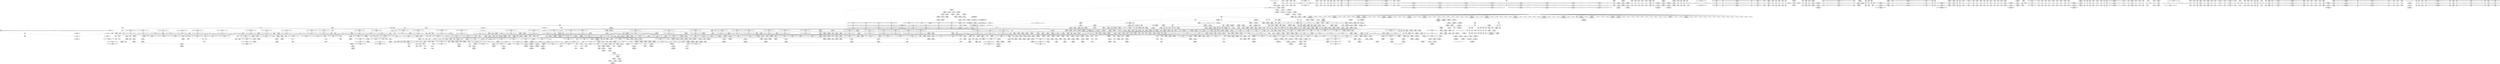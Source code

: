 digraph {
	CE0x58806e0 [shape=record,shape=Mrecord,label="{CE0x58806e0|rcu_lock_release:_tmp7}"]
	CE0x57ce8d0 [shape=record,shape=Mrecord,label="{CE0x57ce8d0|i32_22|*Constant*|*SummSource*}"]
	CE0x5824ca0 [shape=record,shape=Mrecord,label="{CE0x5824ca0|current_sid:_tmp17|security/selinux/hooks.c,218|*SummSink*}"]
	CE0x57821b0 [shape=record,shape=Mrecord,label="{CE0x57821b0|i64**_getelementptr_inbounds_(_8_x_i64*_,_8_x_i64*_*___llvm_gcda_edge_table321,_i64_0,_i64_0)|*Constant*}"]
	CE0x57a6c60 [shape=record,shape=Mrecord,label="{CE0x57a6c60|i64_4|*Constant*}"]
	"CONST[source:0(mediator),value:2(dynamic)][purpose:{object}]"
	CE0x5787a00 [shape=record,shape=Mrecord,label="{CE0x5787a00|ipc_has_perm:_sid1|security/selinux/hooks.c,5136|*SummSource*}"]
	CE0x577a010 [shape=record,shape=Mrecord,label="{CE0x577a010|selinux_sem_semctl:_tmp13|security/selinux/hooks.c,5456}"]
	CE0x57e60d0 [shape=record,shape=Mrecord,label="{CE0x57e60d0|__preempt_count_sub:_do.end}"]
	CE0x5775a60 [shape=record,shape=Mrecord,label="{CE0x5775a60|selinux_sem_semctl:_bb|*SummSource*}"]
	CE0x589d260 [shape=record,shape=Mrecord,label="{CE0x589d260|__rcu_read_unlock:_tmp3|*SummSink*}"]
	CE0x5786140 [shape=record,shape=Mrecord,label="{CE0x5786140|task_has_system:_call|security/selinux/hooks.c,1592|*SummSource*}"]
	CE0x58bba90 [shape=record,shape=Mrecord,label="{CE0x58bba90|i64*_getelementptr_inbounds_(_4_x_i64_,_4_x_i64_*___llvm_gcov_ctr129,_i64_0,_i64_0)|*Constant*}"]
	CE0x5875d60 [shape=record,shape=Mrecord,label="{CE0x5875d60|__preempt_count_add:_entry}"]
	CE0x57eec70 [shape=record,shape=Mrecord,label="{CE0x57eec70|current_sid:_tmp15|security/selinux/hooks.c,218|*SummSource*}"]
	CE0x5882d80 [shape=record,shape=Mrecord,label="{CE0x5882d80|__preempt_count_sub:_tmp5|./arch/x86/include/asm/preempt.h,77|*SummSource*}"]
	CE0x577d530 [shape=record,shape=Mrecord,label="{CE0x577d530|_ret_i32_%call7,_!dbg_!27749|security/selinux/hooks.c,210|*SummSource*}"]
	CE0x57c8870 [shape=record,shape=Mrecord,label="{CE0x57c8870|selinux_sem_semctl:_retval.0}"]
	CE0x5875650 [shape=record,shape=Mrecord,label="{CE0x5875650|__rcu_read_unlock:_tmp2}"]
	CE0x5780ab0 [shape=record,shape=Mrecord,label="{CE0x5780ab0|selinux_sem_semctl:_tmp14|security/selinux/hooks.c,5460|*SummSource*}"]
	CE0x581c230 [shape=record,shape=Mrecord,label="{CE0x581c230|rcu_read_unlock:_tmp3|*SummSink*}"]
	CE0x577cbd0 [shape=record,shape=Mrecord,label="{CE0x577cbd0|__llvm_gcov_indirect_counter_increment:_tmp1|*SummSource*}"]
	CE0x5872f40 [shape=record,shape=Mrecord,label="{CE0x5872f40|rcu_read_unlock:_call3|include/linux/rcupdate.h,933|*SummSource*}"]
	CE0x58a9410 [shape=record,shape=Mrecord,label="{CE0x58a9410|__preempt_count_sub:_tmp4|./arch/x86/include/asm/preempt.h,77|*SummSource*}"]
	CE0x5825cb0 [shape=record,shape=Mrecord,label="{CE0x5825cb0|i64*_getelementptr_inbounds_(_11_x_i64_,_11_x_i64_*___llvm_gcov_ctr125,_i64_0,_i64_10)|*Constant*|*SummSource*}"]
	CE0x577ec20 [shape=record,shape=Mrecord,label="{CE0x577ec20|i16_3|*Constant*|*SummSource*}"]
	CE0x57c6580 [shape=record,shape=Mrecord,label="{CE0x57c6580|80:_i32,_112:_i8*,_:_CRE_152,160_|*MultipleSource*|security/selinux/hooks.c,5466|Function::selinux_sem_semctl&Arg::sma::}"]
	CE0x57cbb70 [shape=record,shape=Mrecord,label="{CE0x57cbb70|ipc_has_perm:_bb|*SummSink*}"]
	CE0x57681c0 [shape=record,shape=Mrecord,label="{CE0x57681c0|__llvm_gcov_indirect_counter_increment:_counter}"]
	CE0x57774b0 [shape=record,shape=Mrecord,label="{CE0x57774b0|i8*_getelementptr_inbounds_(_25_x_i8_,_25_x_i8_*_.str3,_i32_0,_i32_0)|*Constant*}"]
	CE0x5808030 [shape=record,shape=Mrecord,label="{CE0x5808030|i8_1|*Constant*}"]
	CE0x57dc9a0 [shape=record,shape=Mrecord,label="{CE0x57dc9a0|ipc_has_perm:_ad|security/selinux/hooks.c, 5128|*SummSource*}"]
	CE0x58749b0 [shape=record,shape=Mrecord,label="{CE0x58749b0|rcu_read_unlock:_land.lhs.true|*SummSource*}"]
	CE0x5811990 [shape=record,shape=Mrecord,label="{CE0x5811990|__rcu_read_lock:_do.body|*SummSource*}"]
	CE0x57cea70 [shape=record,shape=Mrecord,label="{CE0x57cea70|i32_22|*Constant*|*SummSink*}"]
	CE0x57e2690 [shape=record,shape=Mrecord,label="{CE0x57e2690|_call_void_mcount()_#3|*SummSource*}"]
	CE0x5809be0 [shape=record,shape=Mrecord,label="{CE0x5809be0|rcu_read_lock:_tmp6|include/linux/rcupdate.h,882}"]
	CE0x57c3a60 [shape=record,shape=Mrecord,label="{CE0x57c3a60|80:_i32,_112:_i8*,_:_CRE_57,58_}"]
	CE0x5771ba0 [shape=record,shape=Mrecord,label="{CE0x5771ba0|80:_i32,_112:_i8*,_:_CRE_17,18_}"]
	CE0x57de460 [shape=record,shape=Mrecord,label="{CE0x57de460|avc_has_perm:_requested|Function::avc_has_perm&Arg::requested::|*SummSink*}"]
	CE0x589bb30 [shape=record,shape=Mrecord,label="{CE0x589bb30|__preempt_count_add:_tmp1|*SummSource*}"]
	CE0x57a9d90 [shape=record,shape=Mrecord,label="{CE0x57a9d90|i64*_getelementptr_inbounds_(_25_x_i64_,_25_x_i64_*___llvm_gcov_ctr320,_i64_0,_i64_23)|*Constant*|*SummSink*}"]
	CE0x577e130 [shape=record,shape=Mrecord,label="{CE0x577e130|__llvm_gcov_indirect_counter_increment:_tmp2|*SummSink*}"]
	CE0x57d9260 [shape=record,shape=Mrecord,label="{CE0x57d9260|task_sid:_tmp11|security/selinux/hooks.c,208|*SummSink*}"]
	CE0x58933d0 [shape=record,shape=Mrecord,label="{CE0x58933d0|i64*_getelementptr_inbounds_(_4_x_i64_,_4_x_i64_*___llvm_gcov_ctr128,_i64_0,_i64_0)|*Constant*}"]
	CE0x580d320 [shape=record,shape=Mrecord,label="{CE0x580d320|rcu_read_lock:_do.end}"]
	CE0x57d97e0 [shape=record,shape=Mrecord,label="{CE0x57d97e0|task_has_system:_call1|security/selinux/hooks.c,1594|*SummSink*}"]
	CE0x57c3470 [shape=record,shape=Mrecord,label="{CE0x57c3470|80:_i32,_112:_i8*,_:_CRE_52,53_}"]
	CE0x57e62c0 [shape=record,shape=Mrecord,label="{CE0x57e62c0|__preempt_count_sub:_do.end|*SummSource*}"]
	CE0x57ea600 [shape=record,shape=Mrecord,label="{CE0x57ea600|task_sid:_tmp4|*LoadInst*|security/selinux/hooks.c,208|*SummSink*}"]
	CE0x5811ff0 [shape=record,shape=Mrecord,label="{CE0x5811ff0|rcu_read_unlock:_tobool|include/linux/rcupdate.h,933}"]
	CE0x585bda0 [shape=record,shape=Mrecord,label="{CE0x585bda0|rcu_read_lock:_tmp21|include/linux/rcupdate.h,884|*SummSink*}"]
	CE0x57fbb40 [shape=record,shape=Mrecord,label="{CE0x57fbb40|task_sid:_tmp1}"]
	CE0x58748b0 [shape=record,shape=Mrecord,label="{CE0x58748b0|rcu_read_unlock:_land.lhs.true}"]
	CE0x5805750 [shape=record,shape=Mrecord,label="{CE0x5805750|i32_883|*Constant*|*SummSink*}"]
	CE0x5881c10 [shape=record,shape=Mrecord,label="{CE0x5881c10|__rcu_read_unlock:_tmp1|*SummSink*}"]
	CE0x5760c60 [shape=record,shape=Mrecord,label="{CE0x5760c60|selinux_sem_semctl:_sw.bb6|*SummSink*}"]
	CE0x57860d0 [shape=record,shape=Mrecord,label="{CE0x57860d0|task_has_system:_tmp2|*SummSink*}"]
	CE0x57e2fc0 [shape=record,shape=Mrecord,label="{CE0x57e2fc0|rcu_read_unlock:_tmp1|*SummSink*}"]
	CE0x581df10 [shape=record,shape=Mrecord,label="{CE0x581df10|current_sid:_tmp10|security/selinux/hooks.c,218|*SummSource*}"]
	CE0x5806c00 [shape=record,shape=Mrecord,label="{CE0x5806c00|rcu_read_lock:_tmp19|include/linux/rcupdate.h,882|*SummSource*}"]
	CE0x57c3800 [shape=record,shape=Mrecord,label="{CE0x57c3800|80:_i32,_112:_i8*,_:_CRE_55,56_}"]
	CE0x57e1050 [shape=record,shape=Mrecord,label="{CE0x57e1050|rcu_read_lock:_if.end}"]
	CE0x5768d00 [shape=record,shape=Mrecord,label="{CE0x5768d00|i64*_getelementptr_inbounds_(_25_x_i64_,_25_x_i64_*___llvm_gcov_ctr320,_i64_0,_i64_18)|*Constant*|*SummSource*}"]
	CE0x587d7d0 [shape=record,shape=Mrecord,label="{CE0x587d7d0|GLOBAL:_rcu_lock_release|*Constant*|*SummSink*}"]
	CE0x5884e70 [shape=record,shape=Mrecord,label="{CE0x5884e70|rcu_lock_acquire:_tmp7}"]
	CE0x5808f40 [shape=record,shape=Mrecord,label="{CE0x5808f40|i8*_getelementptr_inbounds_(_25_x_i8_,_25_x_i8_*_.str45,_i32_0,_i32_0)|*Constant*|*SummSource*}"]
	CE0x579f2a0 [shape=record,shape=Mrecord,label="{CE0x579f2a0|task_sid:_tmp20|security/selinux/hooks.c,208}"]
	CE0x5812960 [shape=record,shape=Mrecord,label="{CE0x5812960|task_sid:_tmp20|security/selinux/hooks.c,208|*SummSource*}"]
	CE0x57f5ac0 [shape=record,shape=Mrecord,label="{CE0x57f5ac0|cred_sid:_tmp3}"]
	CE0x58082d0 [shape=record,shape=Mrecord,label="{CE0x58082d0|_call_void_lockdep_rcu_suspicious(i8*_getelementptr_inbounds_(_25_x_i8_,_25_x_i8_*_.str45,_i32_0,_i32_0),_i32_883,_i8*_getelementptr_inbounds_(_42_x_i8_,_42_x_i8_*_.str46,_i32_0,_i32_0))_#10,_!dbg_!27728|include/linux/rcupdate.h,882|*SummSource*}"]
	CE0x58aadd0 [shape=record,shape=Mrecord,label="{CE0x58aadd0|__preempt_count_sub:_tmp7|./arch/x86/include/asm/preempt.h,78|*SummSink*}"]
	CE0x57f2a40 [shape=record,shape=Mrecord,label="{CE0x57f2a40|ipc_has_perm:_tmp1}"]
	CE0x5769050 [shape=record,shape=Mrecord,label="{CE0x5769050|selinux_sem_semctl:_tmp9|security/selinux/hooks.c,5450|*SummSink*}"]
	CE0x589a400 [shape=record,shape=Mrecord,label="{CE0x589a400|_call_void_asm_sideeffect_,_memory_,_dirflag_,_fpsr_,_flags_()_#3,_!dbg_!27711,_!srcloc_!27714|include/linux/rcupdate.h,244|*SummSink*}"]
	CE0x5800550 [shape=record,shape=Mrecord,label="{CE0x5800550|rcu_read_lock:_tobool1|include/linux/rcupdate.h,882|*SummSource*}"]
	CE0x575ba60 [shape=record,shape=Mrecord,label="{CE0x575ba60|selinux_sem_semctl:_tmp10|security/selinux/hooks.c,5453|*SummSource*}"]
	CE0x58172f0 [shape=record,shape=Mrecord,label="{CE0x58172f0|task_sid:_call7|security/selinux/hooks.c,208}"]
	CE0x57d7210 [shape=record,shape=Mrecord,label="{CE0x57d7210|_call_void_mcount()_#3}"]
	CE0x5749410 [shape=record,shape=Mrecord,label="{CE0x5749410|selinux_sem_semctl:_sw.default|*SummSource*}"]
	CE0x575a450 [shape=record,shape=Mrecord,label="{CE0x575a450|_call_void___llvm_gcov_indirect_counter_increment(i32*___llvm_gcov_global_state_pred322,_i64**_getelementptr_inbounds_(_8_x_i64*_,_8_x_i64*_*___llvm_gcda_edge_table321,_i64_0,_i64_5)),_!dbg_!27725|security/selinux/hooks.c,5453|*SummSource*}"]
	CE0x7503940 [shape=record,shape=Mrecord,label="{CE0x7503940|get_current:_tmp3|*SummSink*}"]
	CE0x57a4880 [shape=record,shape=Mrecord,label="{CE0x57a4880|current_sid:_tobool|security/selinux/hooks.c,218|*SummSink*}"]
	CE0x5770020 [shape=record,shape=Mrecord,label="{CE0x5770020|i64*_getelementptr_inbounds_(_25_x_i64_,_25_x_i64_*___llvm_gcov_ctr320,_i64_0,_i64_0)|*Constant*|*SummSink*}"]
	CE0x5789400 [shape=record,shape=Mrecord,label="{CE0x5789400|GLOBAL:_current_sid|*Constant*}"]
	CE0x587e140 [shape=record,shape=Mrecord,label="{CE0x587e140|rcu_lock_release:_map|Function::rcu_lock_release&Arg::map::|*SummSink*}"]
	CE0x57ded30 [shape=record,shape=Mrecord,label="{CE0x57ded30|rcu_read_lock:_entry|*SummSink*}"]
	CE0x579db00 [shape=record,shape=Mrecord,label="{CE0x579db00|rcu_read_unlock:_do.end|*SummSource*}"]
	CE0x581e830 [shape=record,shape=Mrecord,label="{CE0x581e830|current_sid:_if.then|*SummSink*}"]
	CE0x5768ed0 [shape=record,shape=Mrecord,label="{CE0x5768ed0|selinux_sem_semctl:_tmp8|security/selinux/hooks.c,5450|*SummSink*}"]
	CE0x589fd30 [shape=record,shape=Mrecord,label="{CE0x589fd30|i32_2|*Constant*}"]
	CE0x58847a0 [shape=record,shape=Mrecord,label="{CE0x58847a0|i64*_getelementptr_inbounds_(_4_x_i64_,_4_x_i64_*___llvm_gcov_ctr130,_i64_0,_i64_3)|*Constant*|*SummSink*}"]
	CE0x57fc510 [shape=record,shape=Mrecord,label="{CE0x57fc510|GLOBAL:_current_sid.__warned|Global_var:current_sid.__warned}"]
	CE0x5784510 [shape=record,shape=Mrecord,label="{CE0x5784510|__llvm_gcov_indirect_counter_increment:_tmp3}"]
	CE0x57f8b30 [shape=record,shape=Mrecord,label="{CE0x57f8b30|task_sid:_tmp17|security/selinux/hooks.c,208}"]
	CE0x587fbd0 [shape=record,shape=Mrecord,label="{CE0x587fbd0|get_current:_tmp}"]
	CE0x57cdc40 [shape=record,shape=Mrecord,label="{CE0x57cdc40|current_sid:_cred|security/selinux/hooks.c,218}"]
	CE0x5771a70 [shape=record,shape=Mrecord,label="{CE0x5771a70|80:_i32,_112:_i8*,_:_CRE_16,17_}"]
	CE0x579f450 [shape=record,shape=Mrecord,label="{CE0x579f450|80:_i32,_112:_i8*,_:_CRE_5,6_}"]
	CE0x5820880 [shape=record,shape=Mrecord,label="{CE0x5820880|rcu_lock_acquire:_map|Function::rcu_lock_acquire&Arg::map::|*SummSink*}"]
	CE0x589c9d0 [shape=record,shape=Mrecord,label="{CE0x589c9d0|__rcu_read_unlock:_tmp1|*SummSource*}"]
	CE0x58201a0 [shape=record,shape=Mrecord,label="{CE0x58201a0|current_sid:_tmp11|security/selinux/hooks.c,218}"]
	CE0x589d470 [shape=record,shape=Mrecord,label="{CE0x589d470|__preempt_count_add:_tmp2}"]
	CE0x587f020 [shape=record,shape=Mrecord,label="{CE0x587f020|__rcu_read_unlock:_entry|*SummSource*}"]
	CE0x57e1240 [shape=record,shape=Mrecord,label="{CE0x57e1240|rcu_read_lock:_if.end|*SummSink*}"]
	CE0x57edff0 [shape=record,shape=Mrecord,label="{CE0x57edff0|get_current:_tmp}"]
	CE0x58b5310 [shape=record,shape=Mrecord,label="{CE0x58b5310|__preempt_count_sub:_do.body|*SummSource*}"]
	CE0x5781380 [shape=record,shape=Mrecord,label="{CE0x5781380|selinux_sem_semctl:_tmp15|security/selinux/hooks.c,5460|*SummSource*}"]
	CE0x5822180 [shape=record,shape=Mrecord,label="{CE0x5822180|current_sid:_tmp8|security/selinux/hooks.c,218|*SummSink*}"]
	CE0x58a2070 [shape=record,shape=Mrecord,label="{CE0x58a2070|GLOBAL:_lock_release|*Constant*|*SummSource*}"]
	CE0x57f25c0 [shape=record,shape=Mrecord,label="{CE0x57f25c0|cred_sid:_tmp1|*SummSource*}"]
	CE0x581aec0 [shape=record,shape=Mrecord,label="{CE0x581aec0|cred_sid:_tmp6|security/selinux/hooks.c,197}"]
	CE0x5884140 [shape=record,shape=Mrecord,label="{CE0x5884140|__rcu_read_lock:_tmp3|*SummSource*}"]
	CE0x57f6d20 [shape=record,shape=Mrecord,label="{CE0x57f6d20|task_sid:_do.end6}"]
	CE0x5819650 [shape=record,shape=Mrecord,label="{CE0x5819650|_ret_void,_!dbg_!27735|include/linux/rcupdate.h,938}"]
	CE0x579b490 [shape=record,shape=Mrecord,label="{CE0x579b490|_ret_void,_!dbg_!27717|include/linux/rcupdate.h,240}"]
	CE0x57c7530 [shape=record,shape=Mrecord,label="{CE0x57c7530|selinux_sem_semctl:_retval.0|*SummSource*}"]
	CE0x58a8190 [shape=record,shape=Mrecord,label="{CE0x58a8190|__preempt_count_add:_tmp5|./arch/x86/include/asm/preempt.h,72|*SummSource*}"]
	CE0x586dbb0 [shape=record,shape=Mrecord,label="{CE0x586dbb0|i64*_getelementptr_inbounds_(_4_x_i64_,_4_x_i64_*___llvm_gcov_ctr128,_i64_0,_i64_3)|*Constant*|*SummSource*}"]
	CE0x57e8250 [shape=record,shape=Mrecord,label="{CE0x57e8250|task_sid:_tmp12|security/selinux/hooks.c,208|*SummSink*}"]
	CE0x57c9290 [shape=record,shape=Mrecord,label="{CE0x57c9290|ipc_has_perm:_ipc_perms|Function::ipc_has_perm&Arg::ipc_perms::}"]
	CE0x58a9750 [shape=record,shape=Mrecord,label="{CE0x58a9750|i64*_getelementptr_inbounds_(_4_x_i64_,_4_x_i64_*___llvm_gcov_ctr129,_i64_0,_i64_0)|*Constant*|*SummSink*}"]
	CE0x5894050 [shape=record,shape=Mrecord,label="{CE0x5894050|__preempt_count_sub:_bb|*SummSink*}"]
	CE0x5870f00 [shape=record,shape=Mrecord,label="{CE0x5870f00|i64*_getelementptr_inbounds_(_11_x_i64_,_11_x_i64_*___llvm_gcov_ctr132,_i64_0,_i64_0)|*Constant*}"]
	CE0x579eb40 [shape=record,shape=Mrecord,label="{CE0x579eb40|i64*_getelementptr_inbounds_(_13_x_i64_,_13_x_i64_*___llvm_gcov_ctr126,_i64_0,_i64_9)|*Constant*}"]
	CE0x5884a50 [shape=record,shape=Mrecord,label="{CE0x5884a50|rcu_lock_acquire:_tmp6|*SummSink*}"]
	CE0x57a1360 [shape=record,shape=Mrecord,label="{CE0x57a1360|selinux_sem_semctl:_perms.0|*SummSource*}"]
	CE0x58a3cd0 [shape=record,shape=Mrecord,label="{CE0x58a3cd0|rcu_lock_release:_tmp}"]
	CE0x57a34f0 [shape=record,shape=Mrecord,label="{CE0x57a34f0|task_sid:_tmp}"]
	CE0x57a7070 [shape=record,shape=Mrecord,label="{CE0x57a7070|task_sid:_tmp2}"]
	CE0x57ace10 [shape=record,shape=Mrecord,label="{CE0x57ace10|80:_i32,_112:_i8*,_:_CRE_41,42_}"]
	CE0x576ee50 [shape=record,shape=Mrecord,label="{CE0x576ee50|selinux_sem_semctl:_sw.default}"]
	CE0x57e0dd0 [shape=record,shape=Mrecord,label="{CE0x57e0dd0|GLOBAL:_task_sid.__warned|Global_var:task_sid.__warned|*SummSource*}"]
	CE0x58969b0 [shape=record,shape=Mrecord,label="{CE0x58969b0|i64*_getelementptr_inbounds_(_4_x_i64_,_4_x_i64_*___llvm_gcov_ctr130,_i64_0,_i64_2)|*Constant*}"]
	CE0x5814220 [shape=record,shape=Mrecord,label="{CE0x5814220|task_sid:_tmp24|security/selinux/hooks.c,208}"]
	CE0x57ff640 [shape=record,shape=Mrecord,label="{CE0x57ff640|GLOBAL:_rcu_read_lock.__warned|Global_var:rcu_read_lock.__warned|*SummSink*}"]
	CE0x5767640 [shape=record,shape=Mrecord,label="{CE0x5767640|i32_18|*Constant*|*SummSink*}"]
	CE0x5883440 [shape=record,shape=Mrecord,label="{CE0x5883440|rcu_lock_acquire:_bb|*SummSource*}"]
	CE0x57a59d0 [shape=record,shape=Mrecord,label="{CE0x57a59d0|COLLAPSED:_GCMRE___llvm_gcov_ctr125_internal_global_11_x_i64_zeroinitializer:_elem_0:default:}"]
	CE0x57a0bf0 [shape=record,shape=Mrecord,label="{CE0x57a0bf0|avc_has_perm:_auditdata|Function::avc_has_perm&Arg::auditdata::|*SummSink*}"]
	CE0x57c2fb0 [shape=record,shape=Mrecord,label="{CE0x57c2fb0|80:_i32,_112:_i8*,_:_CRE_48,49_}"]
	CE0x5748830 [shape=record,shape=Mrecord,label="{CE0x5748830|80:_i32,_112:_i8*,_:_CRE_3,4_}"]
	CE0x5820dd0 [shape=record,shape=Mrecord,label="{CE0x5820dd0|cred_sid:_tmp}"]
	CE0x57897a0 [shape=record,shape=Mrecord,label="{CE0x57897a0|selinux_sem_semctl:_sw.bb6|*SummSource*}"]
	CE0x57a96b0 [shape=record,shape=Mrecord,label="{CE0x57a96b0|i64*_getelementptr_inbounds_(_13_x_i64_,_13_x_i64_*___llvm_gcov_ctr126,_i64_0,_i64_8)|*Constant*|*SummSource*}"]
	CE0x5761a20 [shape=record,shape=Mrecord,label="{CE0x5761a20|get_current:_tmp1|*SummSource*}"]
	CE0x57e8560 [shape=record,shape=Mrecord,label="{CE0x57e8560|task_sid:_tmp13|security/selinux/hooks.c,208|*SummSource*}"]
	CE0x587a860 [shape=record,shape=Mrecord,label="{CE0x587a860|rcu_read_unlock:_tmp22|include/linux/rcupdate.h,935|*SummSink*}"]
	CE0x5803560 [shape=record,shape=Mrecord,label="{CE0x5803560|rcu_read_unlock:_tmp4|include/linux/rcupdate.h,933|*SummSource*}"]
	CE0x587f4c0 [shape=record,shape=Mrecord,label="{CE0x587f4c0|get_current:_bb}"]
	CE0x57d29c0 [shape=record,shape=Mrecord,label="{CE0x57d29c0|i32_0|*Constant*}"]
	CE0x5892870 [shape=record,shape=Mrecord,label="{CE0x5892870|__preempt_count_sub:_sub|./arch/x86/include/asm/preempt.h,77}"]
	CE0x58acad0 [shape=record,shape=Mrecord,label="{CE0x58acad0|void_(i32*,_i32,_i32*)*_asm_addl_$1,_%gs:$0_,_*m,ri,*m,_dirflag_,_fpsr_,_flags_|*SummSource*}"]
	CE0x5758740 [shape=record,shape=Mrecord,label="{CE0x5758740|i64**_getelementptr_inbounds_(_8_x_i64*_,_8_x_i64*_*___llvm_gcda_edge_table321,_i64_0,_i64_6)|*Constant*|*SummSource*}"]
	CE0x57ea770 [shape=record,shape=Mrecord,label="{CE0x57ea770|task_sid:_call|security/selinux/hooks.c,208}"]
	CE0x57d7db0 [shape=record,shape=Mrecord,label="{CE0x57d7db0|current_sid:_tmp1}"]
	CE0x575a540 [shape=record,shape=Mrecord,label="{CE0x575a540|_call_void___llvm_gcov_indirect_counter_increment(i32*___llvm_gcov_global_state_pred322,_i64**_getelementptr_inbounds_(_8_x_i64*_,_8_x_i64*_*___llvm_gcda_edge_table321,_i64_0,_i64_5)),_!dbg_!27725|security/selinux/hooks.c,5453|*SummSink*}"]
	CE0x57d6f70 [shape=record,shape=Mrecord,label="{CE0x57d6f70|cred_sid:_tmp3|*SummSink*}"]
	CE0x57a5960 [shape=record,shape=Mrecord,label="{CE0x57a5960|current_sid:_tmp}"]
	CE0x57f8400 [shape=record,shape=Mrecord,label="{CE0x57f8400|task_sid:_tmp15|security/selinux/hooks.c,208|*SummSource*}"]
	CE0x5824120 [shape=record,shape=Mrecord,label="{CE0x5824120|i8*_getelementptr_inbounds_(_45_x_i8_,_45_x_i8_*_.str12,_i32_0,_i32_0)|*Constant*}"]
	CE0x5803480 [shape=record,shape=Mrecord,label="{CE0x5803480|rcu_read_unlock:_tobool|include/linux/rcupdate.h,933|*SummSink*}"]
	CE0x58782e0 [shape=record,shape=Mrecord,label="{CE0x58782e0|rcu_read_unlock:_tmp17|include/linux/rcupdate.h,933|*SummSource*}"]
	CE0x57fbeb0 [shape=record,shape=Mrecord,label="{CE0x57fbeb0|i64*_getelementptr_inbounds_(_2_x_i64_,_2_x_i64_*___llvm_gcov_ctr131,_i64_0,_i64_1)|*Constant*}"]
	CE0x57d96d0 [shape=record,shape=Mrecord,label="{CE0x57d96d0|task_has_system:_call|security/selinux/hooks.c,1592|*SummSink*}"]
	CE0x575b0f0 [shape=record,shape=Mrecord,label="{CE0x575b0f0|i64**_getelementptr_inbounds_(_8_x_i64*_,_8_x_i64*_*___llvm_gcda_edge_table321,_i64_0,_i64_5)|*Constant*}"]
	CE0x57dd0d0 [shape=record,shape=Mrecord,label="{CE0x57dd0d0|i64*_getelementptr_inbounds_(_2_x_i64_,_2_x_i64_*___llvm_gcov_ctr159,_i64_0,_i64_0)|*Constant*|*SummSource*}"]
	CE0x5825e20 [shape=record,shape=Mrecord,label="{CE0x5825e20|_call_void___rcu_read_lock()_#10,_!dbg_!27710|include/linux/rcupdate.h,879|*SummSource*}"]
	CE0x5801920 [shape=record,shape=Mrecord,label="{CE0x5801920|rcu_read_lock:_tmp11|include/linux/rcupdate.h,882|*SummSink*}"]
	CE0x581ea10 [shape=record,shape=Mrecord,label="{CE0x581ea10|current_sid:_do.end|*SummSource*}"]
	CE0x57e7f10 [shape=record,shape=Mrecord,label="{CE0x57e7f10|i32_1|*Constant*}"]
	CE0x5892ff0 [shape=record,shape=Mrecord,label="{CE0x5892ff0|_call_void_lock_acquire(%struct.lockdep_map*_%map,_i32_0,_i32_0,_i32_2,_i32_0,_%struct.lockdep_map*_null,_i64_ptrtoint_(i8*_blockaddress(_rcu_lock_acquire,_%__here)_to_i64))_#10,_!dbg_!27716|include/linux/rcupdate.h,418|*SummSource*}"]
	CE0x57834f0 [shape=record,shape=Mrecord,label="{CE0x57834f0|i32_8|*Constant*|*SummSource*}"]
	CE0x5799c90 [shape=record,shape=Mrecord,label="{CE0x5799c90|get_current:_tmp4|./arch/x86/include/asm/current.h,14|*SummSource*}"]
	CE0x576f750 [shape=record,shape=Mrecord,label="{CE0x576f750|_call_void___llvm_gcov_indirect_counter_increment(i32*___llvm_gcov_global_state_pred322,_i64**_getelementptr_inbounds_(_8_x_i64*_,_8_x_i64*_*___llvm_gcda_edge_table321,_i64_0,_i64_3)),_!dbg_!27721|security/selinux/hooks.c,5446}"]
	CE0x582aa70 [shape=record,shape=Mrecord,label="{CE0x582aa70|current_sid:_tmp20|security/selinux/hooks.c,218|*SummSink*}"]
	CE0x5807b80 [shape=record,shape=Mrecord,label="{CE0x5807b80|rcu_read_lock:_tmp18|include/linux/rcupdate.h,882|*SummSource*}"]
	CE0x582a5d0 [shape=record,shape=Mrecord,label="{CE0x582a5d0|current_sid:_tmp20|security/selinux/hooks.c,218|*SummSource*}"]
	CE0x5803070 [shape=record,shape=Mrecord,label="{CE0x5803070|rcu_read_unlock:_tmp15|include/linux/rcupdate.h,933|*SummSource*}"]
	CE0x588cdc0 [shape=record,shape=Mrecord,label="{CE0x588cdc0|_call_void_mcount()_#3|*SummSource*}"]
	CE0x58a2770 [shape=record,shape=Mrecord,label="{CE0x58a2770|i64_ptrtoint_(i8*_blockaddress(_rcu_lock_release,_%__here)_to_i64)|*Constant*|*SummSource*}"]
	CE0x585b3c0 [shape=record,shape=Mrecord,label="{CE0x585b3c0|rcu_read_lock:_tmp20|include/linux/rcupdate.h,882|*SummSink*}"]
	CE0x57e2ba0 [shape=record,shape=Mrecord,label="{CE0x57e2ba0|__rcu_read_lock:_do.body|*SummSink*}"]
	CE0x57a5d50 [shape=record,shape=Mrecord,label="{CE0x57a5d50|i64_0|*Constant*|*SummSink*}"]
	CE0x577d0e0 [shape=record,shape=Mrecord,label="{CE0x577d0e0|task_sid:_task|Function::task_sid&Arg::task::}"]
	CE0x5898580 [shape=record,shape=Mrecord,label="{CE0x5898580|i64*_getelementptr_inbounds_(_4_x_i64_,_4_x_i64_*___llvm_gcov_ctr133,_i64_0,_i64_2)|*Constant*}"]
	CE0x587a600 [shape=record,shape=Mrecord,label="{CE0x587a600|i64*_getelementptr_inbounds_(_11_x_i64_,_11_x_i64_*___llvm_gcov_ctr132,_i64_0,_i64_10)|*Constant*|*SummSink*}"]
	CE0x574e230 [shape=record,shape=Mrecord,label="{CE0x574e230|selinux_sem_semctl:_sw.bb2|*SummSource*}"]
	CE0x57775b0 [shape=record,shape=Mrecord,label="{CE0x57775b0|i8*_getelementptr_inbounds_(_25_x_i8_,_25_x_i8_*_.str3,_i32_0,_i32_0)|*Constant*|*SummSource*}"]
	CE0x5881290 [shape=record,shape=Mrecord,label="{CE0x5881290|__preempt_count_add:_tmp|*SummSink*}"]
	CE0x577e050 [shape=record,shape=Mrecord,label="{CE0x577e050|__llvm_gcov_indirect_counter_increment:_tmp2|*SummSource*}"]
	CE0x5780500 [shape=record,shape=Mrecord,label="{CE0x5780500|i64**_getelementptr_inbounds_(_8_x_i64*_,_8_x_i64*_*___llvm_gcda_edge_table321,_i64_0,_i64_7)|*Constant*|*SummSink*}"]
	CE0x580a350 [shape=record,shape=Mrecord,label="{CE0x580a350|rcu_read_unlock:_call|include/linux/rcupdate.h,933}"]
	CE0x5805560 [shape=record,shape=Mrecord,label="{CE0x5805560|i32_883|*Constant*}"]
	CE0x58042b0 [shape=record,shape=Mrecord,label="{CE0x58042b0|rcu_read_lock:_tmp15|include/linux/rcupdate.h,882}"]
	CE0x5877120 [shape=record,shape=Mrecord,label="{CE0x5877120|rcu_lock_acquire:_tmp3|*SummSink*}"]
	"CONST[source:2(external),value:2(dynamic)][purpose:{subject}]"
	CE0x581c4c0 [shape=record,shape=Mrecord,label="{CE0x581c4c0|current_sid:_tmp14|security/selinux/hooks.c,218|*SummSource*}"]
	CE0x5876940 [shape=record,shape=Mrecord,label="{CE0x5876940|rcu_read_unlock:_tmp11|include/linux/rcupdate.h,933|*SummSink*}"]
	CE0x58ac4e0 [shape=record,shape=Mrecord,label="{CE0x58ac4e0|GLOBAL:___preempt_count_sub|*Constant*|*SummSink*}"]
	CE0x57f4d80 [shape=record,shape=Mrecord,label="{CE0x57f4d80|task_sid:_tmp10|security/selinux/hooks.c,208}"]
	CE0x58184c0 [shape=record,shape=Mrecord,label="{CE0x58184c0|_ret_i32_%tmp6,_!dbg_!27716|security/selinux/hooks.c,197|*SummSource*}"]
	CE0x5875840 [shape=record,shape=Mrecord,label="{CE0x5875840|rcu_read_unlock:_do.body|*SummSource*}"]
	CE0x58bccf0 [shape=record,shape=Mrecord,label="{CE0x58bccf0|__preempt_count_sub:_sub|./arch/x86/include/asm/preempt.h,77|*SummSink*}"]
	CE0x57c4e90 [shape=record,shape=Mrecord,label="{CE0x57c4e90|80:_i32,_112:_i8*,_:_CRE_80,84_|*MultipleSource*|security/selinux/hooks.c,5466|Function::selinux_sem_semctl&Arg::sma::}"]
	CE0x57845d0 [shape=record,shape=Mrecord,label="{CE0x57845d0|__llvm_gcov_indirect_counter_increment:_tmp3|*SummSource*}"]
	CE0x579da30 [shape=record,shape=Mrecord,label="{CE0x579da30|rcu_read_unlock:_do.end}"]
	CE0x58bc2f0 [shape=record,shape=Mrecord,label="{CE0x58bc2f0|__preempt_count_add:_tmp}"]
	CE0x589c780 [shape=record,shape=Mrecord,label="{CE0x589c780|__preempt_count_add:_tmp4|./arch/x86/include/asm/preempt.h,72|*SummSource*}"]
	CE0x57826f0 [shape=record,shape=Mrecord,label="{CE0x57826f0|selinux_sem_semctl:_tmp16|security/selinux/hooks.c,5463}"]
	CE0x5772240 [shape=record,shape=Mrecord,label="{CE0x5772240|i32_11|*Constant*|*SummSource*}"]
	CE0x57a35d0 [shape=record,shape=Mrecord,label="{CE0x57a35d0|task_sid:_tmp|*SummSource*}"]
	CE0x580ba80 [shape=record,shape=Mrecord,label="{CE0x580ba80|rcu_read_unlock:_tobool|include/linux/rcupdate.h,933|*SummSource*}"]
	CE0x580cc90 [shape=record,shape=Mrecord,label="{CE0x580cc90|rcu_lock_release:___here|*SummSource*}"]
	CE0x58b8840 [shape=record,shape=Mrecord,label="{CE0x58b8840|i64*_getelementptr_inbounds_(_4_x_i64_,_4_x_i64_*___llvm_gcov_ctr135,_i64_0,_i64_0)|*Constant*}"]
	CE0x57d2480 [shape=record,shape=Mrecord,label="{CE0x57d2480|cred_sid:_tmp6|security/selinux/hooks.c,197|*SummSink*}"]
	CE0x588c150 [shape=record,shape=Mrecord,label="{CE0x588c150|__rcu_read_unlock:_bb|*SummSink*}"]
	CE0x587f2f0 [shape=record,shape=Mrecord,label="{CE0x587f2f0|__rcu_read_unlock:_entry|*SummSink*}"]
	CE0x5825a60 [shape=record,shape=Mrecord,label="{CE0x5825a60|i64*_getelementptr_inbounds_(_11_x_i64_,_11_x_i64_*___llvm_gcov_ctr125,_i64_0,_i64_10)|*Constant*}"]
	CE0x585cb40 [shape=record,shape=Mrecord,label="{CE0x585cb40|cred_sid:_bb|*SummSource*}"]
	CE0x57ca190 [shape=record,shape=Mrecord,label="{CE0x57ca190|selinux_sem_semctl:_tmp21|security/selinux/hooks.c,5468|*SummSource*}"]
	CE0x57798b0 [shape=record,shape=Mrecord,label="{CE0x57798b0|i64*_getelementptr_inbounds_(_25_x_i64_,_25_x_i64_*___llvm_gcov_ctr320,_i64_0,_i64_20)|*Constant*|*SummSink*}"]
	CE0x57772b0 [shape=record,shape=Mrecord,label="{CE0x57772b0|GLOBAL:_lockdep_rcu_suspicious|*Constant*|*SummSource*}"]
	CE0x587a6e0 [shape=record,shape=Mrecord,label="{CE0x587a6e0|rcu_read_unlock:_tmp21|include/linux/rcupdate.h,935|*SummSink*}"]
	CE0x57e06d0 [shape=record,shape=Mrecord,label="{CE0x57e06d0|task_has_system:_call1|security/selinux/hooks.c,1594}"]
	CE0x579b120 [shape=record,shape=Mrecord,label="{CE0x579b120|_call_void_mcount()_#3}"]
	CE0x579fb70 [shape=record,shape=Mrecord,label="{CE0x579fb70|80:_i32,_112:_i8*,_:_CRE_11,12_}"]
	CE0x5815000 [shape=record,shape=Mrecord,label="{CE0x5815000|__rcu_read_lock:_tmp2}"]
	CE0x57c4180 [shape=record,shape=Mrecord,label="{CE0x57c4180|80:_i32,_112:_i8*,_:_CRE_63,64_}"]
	CE0x57786f0 [shape=record,shape=Mrecord,label="{CE0x57786f0|_ret_void|*SummSink*}"]
	CE0x57a08b0 [shape=record,shape=Mrecord,label="{CE0x57a08b0|_ret_i32_%retval.0,_!dbg_!27728|security/selinux/avc.c,775}"]
	CE0x5817b30 [shape=record,shape=Mrecord,label="{CE0x5817b30|GLOBAL:_cred_sid|*Constant*|*SummSink*}"]
	CE0x5815ae0 [shape=record,shape=Mrecord,label="{CE0x5815ae0|task_sid:_tmp25|security/selinux/hooks.c,208|*SummSource*}"]
	CE0x5893120 [shape=record,shape=Mrecord,label="{CE0x5893120|_call_void_lock_acquire(%struct.lockdep_map*_%map,_i32_0,_i32_0,_i32_2,_i32_0,_%struct.lockdep_map*_null,_i64_ptrtoint_(i8*_blockaddress(_rcu_lock_acquire,_%__here)_to_i64))_#10,_!dbg_!27716|include/linux/rcupdate.h,418|*SummSink*}"]
	CE0x58063e0 [shape=record,shape=Mrecord,label="{CE0x58063e0|i64*_getelementptr_inbounds_(_11_x_i64_,_11_x_i64_*___llvm_gcov_ctr127,_i64_0,_i64_9)|*Constant*|*SummSource*}"]
	CE0x58bea00 [shape=record,shape=Mrecord,label="{CE0x58bea00|_call_void_mcount()_#3}"]
	CE0x57fdcc0 [shape=record,shape=Mrecord,label="{CE0x57fdcc0|rcu_read_lock:_tmp4|include/linux/rcupdate.h,882|*SummSink*}"]
	CE0x5801b60 [shape=record,shape=Mrecord,label="{CE0x5801b60|rcu_read_lock:_tmp12|include/linux/rcupdate.h,882}"]
	CE0x5757100 [shape=record,shape=Mrecord,label="{CE0x5757100|selinux_sem_semctl:_tmp11|security/selinux/hooks.c,5453}"]
	CE0x57f7380 [shape=record,shape=Mrecord,label="{CE0x57f7380|_ret_void,_!dbg_!27735|include/linux/rcupdate.h,884|*SummSource*}"]
	CE0x577f320 [shape=record,shape=Mrecord,label="{CE0x577f320|task_sid:_tmp18|security/selinux/hooks.c,208|*SummSink*}"]
	CE0x57f6170 [shape=record,shape=Mrecord,label="{CE0x57f6170|current_sid:_tmp7|security/selinux/hooks.c,218|*SummSource*}"]
	CE0x5888770 [shape=record,shape=Mrecord,label="{CE0x5888770|i64*_getelementptr_inbounds_(_4_x_i64_,_4_x_i64_*___llvm_gcov_ctr134,_i64_0,_i64_1)|*Constant*}"]
	CE0x5892ca0 [shape=record,shape=Mrecord,label="{CE0x5892ca0|rcu_lock_acquire:_tmp5|include/linux/rcupdate.h,418|*SummSource*}"]
	CE0x57dfb20 [shape=record,shape=Mrecord,label="{CE0x57dfb20|ipc_has_perm:_tmp|*SummSource*}"]
	CE0x5761b30 [shape=record,shape=Mrecord,label="{CE0x5761b30|selinux_sem_semctl:_return}"]
	CE0x5773730 [shape=record,shape=Mrecord,label="{CE0x5773730|i64*_getelementptr_inbounds_(_25_x_i64_,_25_x_i64_*___llvm_gcov_ctr320,_i64_0,_i64_17)|*Constant*|*SummSource*}"]
	CE0x57c8240 [shape=record,shape=Mrecord,label="{CE0x57c8240|i64*_getelementptr_inbounds_(_25_x_i64_,_25_x_i64_*___llvm_gcov_ctr320,_i64_0,_i64_24)|*Constant*|*SummSink*}"]
	CE0x57a4300 [shape=record,shape=Mrecord,label="{CE0x57a4300|task_sid:_tmp6|security/selinux/hooks.c,208|*SummSource*}"]
	CE0x57e78d0 [shape=record,shape=Mrecord,label="{CE0x57e78d0|task_sid:_tobool4|security/selinux/hooks.c,208}"]
	CE0x57a4f30 [shape=record,shape=Mrecord,label="{CE0x57a4f30|i64*_getelementptr_inbounds_(_11_x_i64_,_11_x_i64_*___llvm_gcov_ctr127,_i64_0,_i64_1)|*Constant*|*SummSink*}"]
	CE0x58205d0 [shape=record,shape=Mrecord,label="{CE0x58205d0|rcu_lock_acquire:_map|Function::rcu_lock_acquire&Arg::map::}"]
	CE0x575e9c0 [shape=record,shape=Mrecord,label="{CE0x575e9c0|_call_void___llvm_gcov_indirect_counter_increment(i32*___llvm_gcov_global_state_pred322,_i64**_getelementptr_inbounds_(_8_x_i64*_,_8_x_i64*_*___llvm_gcda_edge_table321,_i64_0,_i64_2)),_!dbg_!27718|security/selinux/hooks.c,5442|*SummSink*}"]
	CE0x577ee90 [shape=record,shape=Mrecord,label="{CE0x577ee90|avc_has_perm:_tclass|Function::avc_has_perm&Arg::tclass::}"]
	CE0x57ef8b0 [shape=record,shape=Mrecord,label="{CE0x57ef8b0|_call_void_lockdep_rcu_suspicious(i8*_getelementptr_inbounds_(_25_x_i8_,_25_x_i8_*_.str3,_i32_0,_i32_0),_i32_218,_i8*_getelementptr_inbounds_(_45_x_i8_,_45_x_i8_*_.str12,_i32_0,_i32_0))_#10,_!dbg_!27727|security/selinux/hooks.c,218}"]
	CE0x58835a0 [shape=record,shape=Mrecord,label="{CE0x58835a0|__rcu_read_lock:_do.end}"]
	CE0x57abb10 [shape=record,shape=Mrecord,label="{CE0x57abb10|80:_i32,_112:_i8*,_:_CRE_25,26_}"]
	CE0x57de740 [shape=record,shape=Mrecord,label="{CE0x57de740|avc_has_perm:_ssid|Function::avc_has_perm&Arg::ssid::}"]
	CE0x5782560 [shape=record,shape=Mrecord,label="{CE0x5782560|i64*_getelementptr_inbounds_(_25_x_i64_,_25_x_i64_*___llvm_gcov_ctr320,_i64_0,_i64_22)|*Constant*}"]
	CE0x57fe8f0 [shape=record,shape=Mrecord,label="{CE0x57fe8f0|__rcu_read_lock:_tmp6|include/linux/rcupdate.h,240|*SummSink*}"]
	CE0x57f9910 [shape=record,shape=Mrecord,label="{CE0x57f9910|_ret_i32_%tmp24,_!dbg_!27742|security/selinux/hooks.c,220}"]
	CE0x5874ad0 [shape=record,shape=Mrecord,label="{CE0x5874ad0|rcu_read_unlock:_land.lhs.true|*SummSink*}"]
	CE0x58988f0 [shape=record,shape=Mrecord,label="{CE0x58988f0|GLOBAL:___preempt_count|Global_var:__preempt_count|*SummSink*}"]
	CE0x58993c0 [shape=record,shape=Mrecord,label="{CE0x58993c0|i64*_getelementptr_inbounds_(_4_x_i64_,_4_x_i64_*___llvm_gcov_ctr134,_i64_0,_i64_2)|*Constant*}"]
	CE0x579de70 [shape=record,shape=Mrecord,label="{CE0x579de70|i32_208|*Constant*|*SummSource*}"]
	CE0x577efd0 [shape=record,shape=Mrecord,label="{CE0x577efd0|avc_has_perm:_tclass|Function::avc_has_perm&Arg::tclass::|*SummSink*}"]
	CE0x57d5150 [shape=record,shape=Mrecord,label="{CE0x57d5150|rcu_read_lock:_if.then|*SummSink*}"]
	CE0x5878550 [shape=record,shape=Mrecord,label="{CE0x5878550|rcu_read_unlock:_tmp17|include/linux/rcupdate.h,933|*SummSink*}"]
	CE0x57cdef0 [shape=record,shape=Mrecord,label="{CE0x57cdef0|current_sid:_cred|security/selinux/hooks.c,218|*SummSink*}"]
	CE0x5896100 [shape=record,shape=Mrecord,label="{CE0x5896100|COLLAPSED:_GCMRE___llvm_gcov_ctr128_internal_global_4_x_i64_zeroinitializer:_elem_0:default:}"]
	CE0x5885260 [shape=record,shape=Mrecord,label="{CE0x5885260|i8*_undef|*Constant*}"]
	CE0x579ca10 [shape=record,shape=Mrecord,label="{CE0x579ca10|rcu_lock_acquire:_tmp4|include/linux/rcupdate.h,418|*SummSink*}"]
	CE0x58c4460 [shape=record,shape=Mrecord,label="{CE0x58c4460|i64*_getelementptr_inbounds_(_4_x_i64_,_4_x_i64_*___llvm_gcov_ctr129,_i64_0,_i64_2)|*Constant*|*SummSource*}"]
	CE0x574d960 [shape=record,shape=Mrecord,label="{CE0x574d960|_ret_%struct.task_struct*_%tmp4,_!dbg_!27714|./arch/x86/include/asm/current.h,14}"]
	CE0x5804dd0 [shape=record,shape=Mrecord,label="{CE0x5804dd0|i64*_getelementptr_inbounds_(_11_x_i64_,_11_x_i64_*___llvm_gcov_ctr127,_i64_0,_i64_8)|*Constant*}"]
	CE0x57ce7a0 [shape=record,shape=Mrecord,label="{CE0x57ce7a0|i32_22|*Constant*}"]
	CE0x58797c0 [shape=record,shape=Mrecord,label="{CE0x58797c0|rcu_read_unlock:_tmp19|include/linux/rcupdate.h,933|*SummSink*}"]
	CE0x5786cd0 [shape=record,shape=Mrecord,label="{CE0x5786cd0|ipc_has_perm:_u|security/selinux/hooks.c,5134}"]
	CE0x587e5e0 [shape=record,shape=Mrecord,label="{CE0x587e5e0|_ret_void,_!dbg_!27717|include/linux/rcupdate.h,424|*SummSource*}"]
	CE0x57e9690 [shape=record,shape=Mrecord,label="{CE0x57e9690|current_sid:_tmp2|*SummSource*}"]
	CE0x57a3560 [shape=record,shape=Mrecord,label="{CE0x57a3560|COLLAPSED:_GCMRE___llvm_gcov_ctr126_internal_global_13_x_i64_zeroinitializer:_elem_0:default:}"]
	CE0x5785700 [shape=record,shape=Mrecord,label="{CE0x5785700|get_current:_bb|*SummSource*}"]
	CE0x57cf7e0 [shape=record,shape=Mrecord,label="{CE0x57cf7e0|current_sid:_tmp23|security/selinux/hooks.c,218}"]
	CE0x5768450 [shape=record,shape=Mrecord,label="{CE0x5768450|i64*_null|*Constant*|*SummSource*}"]
	CE0x57cf100 [shape=record,shape=Mrecord,label="{CE0x57cf100|COLLAPSED:_CMRE:_elem_0::|security/selinux/hooks.c,218}"]
	CE0x5761600 [shape=record,shape=Mrecord,label="{CE0x5761600|get_current:_tmp1|*SummSink*}"]
	CE0x57f4ce0 [shape=record,shape=Mrecord,label="{CE0x57f4ce0|i64_4|*Constant*|*SummSink*}"]
	CE0x57695b0 [shape=record,shape=Mrecord,label="{CE0x57695b0|selinux_sem_semctl:_tmp9|security/selinux/hooks.c,5450}"]
	CE0x580c780 [shape=record,shape=Mrecord,label="{CE0x580c780|rcu_read_lock:_land.lhs.true2|*SummSink*}"]
	CE0x58039c0 [shape=record,shape=Mrecord,label="{CE0x58039c0|rcu_read_lock:_tmp13|include/linux/rcupdate.h,882|*SummSink*}"]
	CE0x5878ec0 [shape=record,shape=Mrecord,label="{CE0x5878ec0|_call_void_lockdep_rcu_suspicious(i8*_getelementptr_inbounds_(_25_x_i8_,_25_x_i8_*_.str45,_i32_0,_i32_0),_i32_934,_i8*_getelementptr_inbounds_(_44_x_i8_,_44_x_i8_*_.str47,_i32_0,_i32_0))_#10,_!dbg_!27726|include/linux/rcupdate.h,933|*SummSink*}"]
	CE0x587c540 [shape=record,shape=Mrecord,label="{CE0x587c540|i8*_getelementptr_inbounds_(_44_x_i8_,_44_x_i8_*_.str47,_i32_0,_i32_0)|*Constant*|*SummSink*}"]
	CE0x589b480 [shape=record,shape=Mrecord,label="{CE0x589b480|__preempt_count_add:_tmp1|*SummSink*}"]
	CE0x57ab8b0 [shape=record,shape=Mrecord,label="{CE0x57ab8b0|80:_i32,_112:_i8*,_:_CRE_23,24_}"]
	CE0x5823910 [shape=record,shape=Mrecord,label="{CE0x5823910|i32_218|*Constant*}"]
	CE0x57d9630 [shape=record,shape=Mrecord,label="{CE0x57d9630|ipc_has_perm:_tmp}"]
	CE0x577a1c0 [shape=record,shape=Mrecord,label="{CE0x577a1c0|selinux_sem_semctl:_tmp13|security/selinux/hooks.c,5456|*SummSource*}"]
	CE0x579b7a0 [shape=record,shape=Mrecord,label="{CE0x579b7a0|task_sid:_if.end|*SummSink*}"]
	CE0x579f910 [shape=record,shape=Mrecord,label="{CE0x579f910|80:_i32,_112:_i8*,_:_CRE_9,10_}"]
	CE0x575fc50 [shape=record,shape=Mrecord,label="{CE0x575fc50|selinux_sem_semctl:_call|security/selinux/hooks.c,5438|*SummSink*}"]
	CE0x577e5b0 [shape=record,shape=Mrecord,label="{CE0x577e5b0|i32_1|*Constant*}"]
	CE0x5807a50 [shape=record,shape=Mrecord,label="{CE0x5807a50|rcu_read_lock:_tmp18|include/linux/rcupdate.h,882}"]
	CE0x57711c0 [shape=record,shape=Mrecord,label="{CE0x57711c0|task_has_system:_tsk|Function::task_has_system&Arg::tsk::|*SummSink*}"]
	CE0x5807500 [shape=record,shape=Mrecord,label="{CE0x5807500|rcu_read_lock:_tmp17|include/linux/rcupdate.h,882|*SummSource*}"]
	CE0x57c6950 [shape=record,shape=Mrecord,label="{CE0x57c6950|80:_i32,_112:_i8*,_:_CRE_168,176_|*MultipleSource*|security/selinux/hooks.c,5466|Function::selinux_sem_semctl&Arg::sma::}"]
	CE0x5786060 [shape=record,shape=Mrecord,label="{CE0x5786060|task_has_system:_tmp2|*SummSource*}"]
	CE0x57e71b0 [shape=record,shape=Mrecord,label="{CE0x57e71b0|_call_void_rcu_lock_acquire(%struct.lockdep_map*_rcu_lock_map)_#10,_!dbg_!27711|include/linux/rcupdate.h,881|*SummSource*}"]
	CE0x58a3f70 [shape=record,shape=Mrecord,label="{CE0x58a3f70|rcu_lock_acquire:_tmp}"]
	CE0x5875c40 [shape=record,shape=Mrecord,label="{CE0x5875c40|GLOBAL:___preempt_count_add|*Constant*|*SummSource*}"]
	CE0x5751720 [shape=record,shape=Mrecord,label="{CE0x5751720|i32_1|*Constant*}"]
	CE0x57eb420 [shape=record,shape=Mrecord,label="{CE0x57eb420|current_sid:_tmp10|security/selinux/hooks.c,218}"]
	CE0x5778a10 [shape=record,shape=Mrecord,label="{CE0x5778a10|i32_19|*Constant*|*SummSink*}"]
	CE0x5780b20 [shape=record,shape=Mrecord,label="{CE0x5780b20|selinux_sem_semctl:_tmp14|security/selinux/hooks.c,5460|*SummSink*}"]
	CE0x586d950 [shape=record,shape=Mrecord,label="{CE0x586d950|GLOBAL:___llvm_gcov_ctr132|Global_var:__llvm_gcov_ctr132|*SummSource*}"]
	CE0x577a5d0 [shape=record,shape=Mrecord,label="{CE0x577a5d0|_call_void___llvm_gcov_indirect_counter_increment(i32*___llvm_gcov_global_state_pred322,_i64**_getelementptr_inbounds_(_8_x_i64*_,_8_x_i64*_*___llvm_gcda_edge_table321,_i64_0,_i64_7)),_!dbg_!27729|security/selinux/hooks.c,5460|*SummSource*}"]
	CE0x5749150 [shape=record,shape=Mrecord,label="{CE0x5749150|i64_1|*Constant*|*SummSink*}"]
	CE0x57702c0 [shape=record,shape=Mrecord,label="{CE0x57702c0|i64*_getelementptr_inbounds_(_25_x_i64_,_25_x_i64_*___llvm_gcov_ctr320,_i64_0,_i64_15)|*Constant*|*SummSource*}"]
	CE0x588c2c0 [shape=record,shape=Mrecord,label="{CE0x588c2c0|__preempt_count_add:_tmp1}"]
	CE0x58823a0 [shape=record,shape=Mrecord,label="{CE0x58823a0|i64_1|*Constant*}"]
	CE0x57dd490 [shape=record,shape=Mrecord,label="{CE0x57dd490|task_sid:_call3|security/selinux/hooks.c,208}"]
	CE0x5804550 [shape=record,shape=Mrecord,label="{CE0x5804550|rcu_read_lock:_tmp15|include/linux/rcupdate.h,882|*SummSink*}"]
	CE0x50484b0 [shape=record,shape=Mrecord,label="{CE0x50484b0|i32_17|*Constant*|*SummSink*}"]
	CE0x58994a0 [shape=record,shape=Mrecord,label="{CE0x58994a0|__rcu_read_unlock:_tmp3}"]
	CE0x579edd0 [shape=record,shape=Mrecord,label="{CE0x579edd0|i64*_getelementptr_inbounds_(_13_x_i64_,_13_x_i64_*___llvm_gcov_ctr126,_i64_0,_i64_9)|*Constant*|*SummSink*}"]
	CE0x58007a0 [shape=record,shape=Mrecord,label="{CE0x58007a0|rcu_read_lock:_tmp9|include/linux/rcupdate.h,882|*SummSource*}"]
	CE0x5899560 [shape=record,shape=Mrecord,label="{CE0x5899560|__rcu_read_unlock:_tmp3|*SummSource*}"]
	CE0x58d0c10 [shape=record,shape=Mrecord,label="{CE0x58d0c10|__preempt_count_sub:_tmp3}"]
	CE0x5816720 [shape=record,shape=Mrecord,label="{CE0x5816720|i64*_getelementptr_inbounds_(_13_x_i64_,_13_x_i64_*___llvm_gcov_ctr126,_i64_0,_i64_12)|*Constant*|*SummSource*}"]
	CE0x574e8b0 [shape=record,shape=Mrecord,label="{CE0x574e8b0|selinux_sem_semctl:_sw.epilog|*SummSink*}"]
	CE0x589e110 [shape=record,shape=Mrecord,label="{CE0x589e110|__preempt_count_sub:_tmp6|./arch/x86/include/asm/preempt.h,78|*SummSink*}"]
	CE0x57cca20 [shape=record,shape=Mrecord,label="{CE0x57cca20|__llvm_gcov_indirect_counter_increment:_bb4|*SummSink*}"]
	CE0x58021a0 [shape=record,shape=Mrecord,label="{CE0x58021a0|rcu_read_lock:_call3|include/linux/rcupdate.h,882}"]
	CE0x57732b0 [shape=record,shape=Mrecord,label="{CE0x57732b0|i64**_getelementptr_inbounds_(_8_x_i64*_,_8_x_i64*_*___llvm_gcda_edge_table321,_i64_0,_i64_3)|*Constant*|*SummSource*}"]
	CE0x5784810 [shape=record,shape=Mrecord,label="{CE0x5784810|__llvm_gcov_indirect_counter_increment:_tmp6|*SummSource*}"]
	CE0x57d56a0 [shape=record,shape=Mrecord,label="{CE0x57d56a0|i64*_getelementptr_inbounds_(_11_x_i64_,_11_x_i64_*___llvm_gcov_ctr127,_i64_0,_i64_1)|*Constant*|*SummSource*}"]
	CE0x58970b0 [shape=record,shape=Mrecord,label="{CE0x58970b0|__rcu_read_lock:_tmp4|include/linux/rcupdate.h,239|*SummSink*}"]
	CE0x580cf80 [shape=record,shape=Mrecord,label="{CE0x580cf80|rcu_lock_release:_bb|*SummSource*}"]
	CE0x575b520 [shape=record,shape=Mrecord,label="{CE0x575b520|i64*_getelementptr_inbounds_(_25_x_i64_,_25_x_i64_*___llvm_gcov_ctr320,_i64_0,_i64_19)|*Constant*}"]
	CE0x5782a30 [shape=record,shape=Mrecord,label="{CE0x5782a30|i64*_getelementptr_inbounds_(_25_x_i64_,_25_x_i64_*___llvm_gcov_ctr320,_i64_0,_i64_22)|*Constant*|*SummSink*}"]
	CE0x5780700 [shape=record,shape=Mrecord,label="{CE0x5780700|selinux_sem_semctl:_tmp14|security/selinux/hooks.c,5460}"]
	CE0x57f4e20 [shape=record,shape=Mrecord,label="{CE0x57f4e20|task_sid:_tmp10|security/selinux/hooks.c,208|*SummSink*}"]
	CE0x5898260 [shape=record,shape=Mrecord,label="{CE0x5898260|void_(i32*,_i32,_i32*)*_asm_addl_$1,_%gs:$0_,_*m,ri,*m,_dirflag_,_fpsr_,_flags_|*SummSink*}"]
	CE0x5824800 [shape=record,shape=Mrecord,label="{CE0x5824800|i64*_getelementptr_inbounds_(_11_x_i64_,_11_x_i64_*___llvm_gcov_ctr125,_i64_0,_i64_9)|*Constant*|*SummSink*}"]
	CE0x575f8f0 [shape=record,shape=Mrecord,label="{CE0x575f8f0|selinux_sem_semctl:_sw.bb}"]
	CE0x5761990 [shape=record,shape=Mrecord,label="{CE0x5761990|selinux_sem_semctl:_return|*SummSink*}"]
	CE0x57a4510 [shape=record,shape=Mrecord,label="{CE0x57a4510|i64_3|*Constant*|*SummSink*}"]
	CE0x57eda50 [shape=record,shape=Mrecord,label="{CE0x57eda50|i32_10|*Constant*|*SummSink*}"]
	CE0x5882280 [shape=record,shape=Mrecord,label="{CE0x5882280|rcu_lock_acquire:___here|*SummSink*}"]
	CE0x5816fe0 [shape=record,shape=Mrecord,label="{CE0x5816fe0|task_sid:_tmp27|security/selinux/hooks.c,208|*SummSink*}"]
	CE0x5879560 [shape=record,shape=Mrecord,label="{CE0x5879560|rcu_read_unlock:_tmp19|include/linux/rcupdate.h,933}"]
	CE0x57e5b50 [shape=record,shape=Mrecord,label="{CE0x57e5b50|i64*_getelementptr_inbounds_(_4_x_i64_,_4_x_i64_*___llvm_gcov_ctr129,_i64_0,_i64_1)|*Constant*|*SummSource*}"]
	CE0x57cc320 [shape=record,shape=Mrecord,label="{CE0x57cc320|task_sid:_land.lhs.true|*SummSink*}"]
	CE0x5871030 [shape=record,shape=Mrecord,label="{CE0x5871030|i64*_getelementptr_inbounds_(_11_x_i64_,_11_x_i64_*___llvm_gcov_ctr132,_i64_0,_i64_0)|*Constant*|*SummSource*}"]
	CE0x57c5cd0 [shape=record,shape=Mrecord,label="{CE0x57c5cd0|80:_i32,_112:_i8*,_:_CRE_112,120_|*MultipleSource*|security/selinux/hooks.c,5466|Function::selinux_sem_semctl&Arg::sma::}"]
	CE0x57d5c60 [shape=record,shape=Mrecord,label="{CE0x57d5c60|0:_i8,_:_GCMR_task_sid.__warned_internal_global_i8_0,_section_.data.unlikely_,_align_1:_elem_0:default:}"]
	CE0x57d89b0 [shape=record,shape=Mrecord,label="{CE0x57d89b0|task_sid:_do.end}"]
	CE0x5888e00 [shape=record,shape=Mrecord,label="{CE0x5888e00|__preempt_count_sub:_entry|*SummSink*}"]
	CE0x58a3b20 [shape=record,shape=Mrecord,label="{CE0x58a3b20|i64*_getelementptr_inbounds_(_4_x_i64_,_4_x_i64_*___llvm_gcov_ctr133,_i64_0,_i64_0)|*Constant*|*SummSource*}"]
	CE0x57dc660 [shape=record,shape=Mrecord,label="{CE0x57dc660|ipc_has_perm:_tmp1|*SummSink*}"]
	CE0x58838a0 [shape=record,shape=Mrecord,label="{CE0x58838a0|__rcu_read_lock:_do.body}"]
	CE0x57ed710 [shape=record,shape=Mrecord,label="{CE0x57ed710|i32_10|*Constant*}"]
	CE0x576d620 [shape=record,shape=Mrecord,label="{CE0x576d620|i64*_getelementptr_inbounds_(_25_x_i64_,_25_x_i64_*___llvm_gcov_ctr320,_i64_0,_i64_15)|*Constant*}"]
	CE0x5819070 [shape=record,shape=Mrecord,label="{CE0x5819070|rcu_read_unlock:_entry}"]
	CE0x5780a40 [shape=record,shape=Mrecord,label="{CE0x5780a40|i64*_getelementptr_inbounds_(_25_x_i64_,_25_x_i64_*___llvm_gcov_ctr320,_i64_0,_i64_21)|*Constant*|*SummSink*}"]
	CE0x577e9b0 [shape=record,shape=Mrecord,label="{CE0x577e9b0|avc_has_perm:_tsid|Function::avc_has_perm&Arg::tsid::|*SummSink*}"]
	CE0x57ca6e0 [shape=record,shape=Mrecord,label="{CE0x57ca6e0|_ret_i32_%retval.0,_!dbg_!27737|security/selinux/hooks.c,5468|*SummSink*}"]
	CE0x57e0bd0 [shape=record,shape=Mrecord,label="{CE0x57e0bd0|task_sid:_tmp8|security/selinux/hooks.c,208}"]
	CE0x57c8ff0 [shape=record,shape=Mrecord,label="{CE0x57c8ff0|ipc_has_perm:_entry|*SummSource*}"]
	CE0x57f62a0 [shape=record,shape=Mrecord,label="{CE0x57f62a0|current_sid:_tmp7|security/selinux/hooks.c,218|*SummSink*}"]
	CE0x58a24e0 [shape=record,shape=Mrecord,label="{CE0x58a24e0|i32_1|*Constant*}"]
	CE0x5875090 [shape=record,shape=Mrecord,label="{CE0x5875090|rcu_read_unlock:_tmp9|include/linux/rcupdate.h,933|*SummSink*}"]
	CE0x57490a0 [shape=record,shape=Mrecord,label="{CE0x57490a0|selinux_sem_semctl:_sw.bb6}"]
	CE0x58ab150 [shape=record,shape=Mrecord,label="{CE0x58ab150|__preempt_count_sub:_tmp7|./arch/x86/include/asm/preempt.h,78}"]
	CE0x57d26e0 [shape=record,shape=Mrecord,label="{CE0x57d26e0|rcu_read_unlock:_if.then|*SummSource*}"]
	CE0x5756b40 [shape=record,shape=Mrecord,label="{CE0x5756b40|selinux_sem_semctl:_sw.bb2|*SummSink*}"]
	CE0x57888b0 [shape=record,shape=Mrecord,label="{CE0x57888b0|ipc_has_perm:_call2|security/selinux/hooks.c,5136}"]
	CE0x589c960 [shape=record,shape=Mrecord,label="{CE0x589c960|__rcu_read_unlock:_tmp1}"]
	CE0x5769720 [shape=record,shape=Mrecord,label="{CE0x5769720|selinux_sem_semctl:_tmp9|security/selinux/hooks.c,5450|*SummSource*}"]
	CE0x5803210 [shape=record,shape=Mrecord,label="{CE0x5803210|i64_7|*Constant*}"]
	CE0x5884070 [shape=record,shape=Mrecord,label="{CE0x5884070|__rcu_read_lock:_tmp3}"]
	CE0x5812d70 [shape=record,shape=Mrecord,label="{CE0x5812d70|task_sid:_tmp21|security/selinux/hooks.c,208|*SummSource*}"]
	CE0x57ac490 [shape=record,shape=Mrecord,label="{CE0x57ac490|80:_i32,_112:_i8*,_:_CRE_33,34_}"]
	CE0x57e2200 [shape=record,shape=Mrecord,label="{CE0x57e2200|GLOBAL:___rcu_read_lock|*Constant*|*SummSink*}"]
	CE0x57a9c90 [shape=record,shape=Mrecord,label="{CE0x57a9c90|i64*_getelementptr_inbounds_(_25_x_i64_,_25_x_i64_*___llvm_gcov_ctr320,_i64_0,_i64_23)|*Constant*|*SummSource*}"]
	CE0x57e9a30 [shape=record,shape=Mrecord,label="{CE0x57e9a30|_call_void___preempt_count_add(i32_1)_#10,_!dbg_!27711|include/linux/rcupdate.h,239|*SummSink*}"]
	CE0x5812c60 [shape=record,shape=Mrecord,label="{CE0x5812c60|task_sid:_tmp21|security/selinux/hooks.c,208}"]
	CE0x57837f0 [shape=record,shape=Mrecord,label="{CE0x57837f0|i32_68|*Constant*|*SummSource*}"]
	CE0x58151d0 [shape=record,shape=Mrecord,label="{CE0x58151d0|i64*_getelementptr_inbounds_(_4_x_i64_,_4_x_i64_*___llvm_gcov_ctr128,_i64_0,_i64_2)|*Constant*}"]
	CE0x5770530 [shape=record,shape=Mrecord,label="{CE0x5770530|GLOBAL:_get_current|*Constant*}"]
	CE0x57f72b0 [shape=record,shape=Mrecord,label="{CE0x57f72b0|_ret_void,_!dbg_!27735|include/linux/rcupdate.h,884}"]
	CE0x58aac50 [shape=record,shape=Mrecord,label="{CE0x58aac50|i64*_getelementptr_inbounds_(_4_x_i64_,_4_x_i64_*___llvm_gcov_ctr135,_i64_0,_i64_1)|*Constant*}"]
	CE0x580b6d0 [shape=record,shape=Mrecord,label="{CE0x580b6d0|GLOBAL:___llvm_gcov_ctr127|Global_var:__llvm_gcov_ctr127|*SummSink*}"]
	CE0x587aeb0 [shape=record,shape=Mrecord,label="{CE0x587aeb0|rcu_read_unlock:_tmp22|include/linux/rcupdate.h,935|*SummSource*}"]
	CE0x5796f20 [shape=record,shape=Mrecord,label="{CE0x5796f20|__rcu_read_lock:_do.end|*SummSource*}"]
	CE0x579e010 [shape=record,shape=Mrecord,label="{CE0x579e010|i32_208|*Constant*|*SummSink*}"]
	CE0x579e4a0 [shape=record,shape=Mrecord,label="{CE0x579e4a0|i8*_getelementptr_inbounds_(_41_x_i8_,_41_x_i8_*_.str44,_i32_0,_i32_0)|*Constant*}"]
	CE0x57759b0 [shape=record,shape=Mrecord,label="{CE0x57759b0|GLOBAL:___llvm_gcov_global_state_pred322|Global_var:__llvm_gcov_global_state_pred322}"]
	CE0x575c7d0 [shape=record,shape=Mrecord,label="{CE0x575c7d0|rcu_read_unlock:_do.body}"]
	CE0x5771460 [shape=record,shape=Mrecord,label="{CE0x5771460|_ret_i32_%call1,_!dbg_!27716|security/selinux/hooks.c,1594}"]
	CE0x58150e0 [shape=record,shape=Mrecord,label="{CE0x58150e0|__rcu_read_lock:_tmp2|*SummSink*}"]
	CE0x58986f0 [shape=record,shape=Mrecord,label="{CE0x58986f0|rcu_lock_release:_tmp3}"]
	CE0x57aadb0 [shape=record,shape=Mrecord,label="{CE0x57aadb0|selinux_sem_semctl:_sma|Function::selinux_sem_semctl&Arg::sma::}"]
	CE0x57f6c20 [shape=record,shape=Mrecord,label="{CE0x57f6c20|task_sid:_do.end|*SummSink*}"]
	CE0x57ea820 [shape=record,shape=Mrecord,label="{CE0x57ea820|task_sid:_tmp4|*LoadInst*|security/selinux/hooks.c,208|*SummSource*}"]
	CE0x5797fa0 [shape=record,shape=Mrecord,label="{CE0x5797fa0|ipc_has_perm:_type|security/selinux/hooks.c,5133}"]
	CE0x5887230 [shape=record,shape=Mrecord,label="{CE0x5887230|i64*_getelementptr_inbounds_(_4_x_i64_,_4_x_i64_*___llvm_gcov_ctr129,_i64_0,_i64_2)|*Constant*}"]
	CE0x5761fa0 [shape=record,shape=Mrecord,label="{CE0x5761fa0|selinux_sem_semctl:_tmp1}"]
	CE0x57a3ae0 [shape=record,shape=Mrecord,label="{CE0x57a3ae0|cred_sid:_sid|security/selinux/hooks.c,197|*SummSource*}"]
	CE0x57fce30 [shape=record,shape=Mrecord,label="{CE0x57fce30|_call_void_mcount()_#3|*SummSource*}"]
	CE0x576f3c0 [shape=record,shape=Mrecord,label="{CE0x576f3c0|selinux_sem_semctl:_tmp4|security/selinux/hooks.c,5442|*SummSource*}"]
	CE0x57d1050 [shape=record,shape=Mrecord,label="{CE0x57d1050|current_sid:_tmp24|security/selinux/hooks.c,220}"]
	CE0x57c2e80 [shape=record,shape=Mrecord,label="{CE0x57c2e80|80:_i32,_112:_i8*,_:_CRE_47,48_}"]
	CE0x58130f0 [shape=record,shape=Mrecord,label="{CE0x58130f0|task_sid:_tmp22|security/selinux/hooks.c,208}"]
	"CONST[source:0(mediator),value:0(static)][purpose:{operation}]"
	CE0x5813770 [shape=record,shape=Mrecord,label="{CE0x5813770|task_sid:_tmp22|security/selinux/hooks.c,208|*SummSink*}"]
	CE0x58987b0 [shape=record,shape=Mrecord,label="{CE0x58987b0|rcu_lock_release:_tmp3|*SummSource*}"]
	CE0x58161c0 [shape=record,shape=Mrecord,label="{CE0x58161c0|task_sid:_tmp26|security/selinux/hooks.c,208}"]
	CE0x580bd40 [shape=record,shape=Mrecord,label="{CE0x580bd40|rcu_read_unlock:_call|include/linux/rcupdate.h,933|*SummSink*}"]
	CE0x57e7f80 [shape=record,shape=Mrecord,label="{CE0x57e7f80|cred_sid:_security|security/selinux/hooks.c,196|*SummSink*}"]
	CE0x57c3cc0 [shape=record,shape=Mrecord,label="{CE0x57c3cc0|80:_i32,_112:_i8*,_:_CRE_59,60_}"]
	CE0x57d11c0 [shape=record,shape=Mrecord,label="{CE0x57d11c0|current_sid:_tmp24|security/selinux/hooks.c,220|*SummSource*}"]
	CE0x58767d0 [shape=record,shape=Mrecord,label="{CE0x58767d0|rcu_read_unlock:_tmp11|include/linux/rcupdate.h,933|*SummSource*}"]
	CE0x579ae90 [shape=record,shape=Mrecord,label="{CE0x579ae90|ipc_has_perm:_tmp3|*SummSink*}"]
	CE0x5803d00 [shape=record,shape=Mrecord,label="{CE0x5803d00|rcu_read_lock:_tmp14|include/linux/rcupdate.h,882}"]
	CE0x57d2d60 [shape=record,shape=Mrecord,label="{CE0x57d2d60|rcu_read_unlock:_if.end|*SummSink*}"]
	CE0x587fb60 [shape=record,shape=Mrecord,label="{CE0x587fb60|i64*_getelementptr_inbounds_(_2_x_i64_,_2_x_i64_*___llvm_gcov_ctr98,_i64_0,_i64_0)|*Constant*}"]
	CE0x581e3c0 [shape=record,shape=Mrecord,label="{CE0x581e3c0|__rcu_read_lock:_entry|*SummSink*}"]
	CE0x57dcef0 [shape=record,shape=Mrecord,label="{CE0x57dcef0|__rcu_read_lock:_tmp6|include/linux/rcupdate.h,240}"]
	CE0x57d9330 [shape=record,shape=Mrecord,label="{CE0x57d9330|i64*_getelementptr_inbounds_(_2_x_i64_,_2_x_i64_*___llvm_gcov_ctr294,_i64_0,_i64_0)|*Constant*|*SummSource*}"]
	CE0x57a5530 [shape=record,shape=Mrecord,label="{CE0x57a5530|i64_5|*Constant*|*SummSource*}"]
	CE0x57eb960 [shape=record,shape=Mrecord,label="{CE0x57eb960|rcu_lock_acquire:_entry|*SummSource*}"]
	CE0x5782c90 [shape=record,shape=Mrecord,label="{CE0x5782c90|selinux_sem_semctl:_tmp17|security/selinux/hooks.c,5463|*SummSink*}"]
	CE0x5887a70 [shape=record,shape=Mrecord,label="{CE0x5887a70|__rcu_read_unlock:_tmp4|include/linux/rcupdate.h,244}"]
	CE0x57ac360 [shape=record,shape=Mrecord,label="{CE0x57ac360|80:_i32,_112:_i8*,_:_CRE_32,33_}"]
	CE0x57c6cf0 [shape=record,shape=Mrecord,label="{CE0x57c6cf0|80:_i32,_112:_i8*,_:_CRE_184,188_|*MultipleSource*|security/selinux/hooks.c,5466|Function::selinux_sem_semctl&Arg::sma::}"]
	CE0x57fd350 [shape=record,shape=Mrecord,label="{CE0x57fd350|_call_void_mcount()_#3}"]
	CE0x57cc800 [shape=record,shape=Mrecord,label="{CE0x57cc800|ipc_has_perm:_tmp2|*SummSink*}"]
	CE0x58126f0 [shape=record,shape=Mrecord,label="{CE0x58126f0|rcu_read_unlock:_land.lhs.true2|*SummSource*}"]
	CE0x579f6b0 [shape=record,shape=Mrecord,label="{CE0x579f6b0|80:_i32,_112:_i8*,_:_CRE_7,8_}"]
	CE0x5821c30 [shape=record,shape=Mrecord,label="{CE0x5821c30|i64*_getelementptr_inbounds_(_11_x_i64_,_11_x_i64_*___llvm_gcov_ctr125,_i64_0,_i64_6)|*Constant*}"]
	CE0x57ebe80 [shape=record,shape=Mrecord,label="{CE0x57ebe80|_call_void_mcount()_#3|*SummSink*}"]
	CE0x57abfd0 [shape=record,shape=Mrecord,label="{CE0x57abfd0|80:_i32,_112:_i8*,_:_CRE_29,30_}"]
	CE0x5809d10 [shape=record,shape=Mrecord,label="{CE0x5809d10|rcu_read_lock:_tmp6|include/linux/rcupdate.h,882|*SummSource*}"]
	CE0x581c630 [shape=record,shape=Mrecord,label="{CE0x581c630|current_sid:_tmp14|security/selinux/hooks.c,218|*SummSink*}"]
	CE0x57a40f0 [shape=record,shape=Mrecord,label="{CE0x57a40f0|rcu_read_lock:_tmp3}"]
	CE0x58921c0 [shape=record,shape=Mrecord,label="{CE0x58921c0|rcu_lock_acquire:_tmp1|*SummSource*}"]
	CE0x5822820 [shape=record,shape=Mrecord,label="{CE0x5822820|rcu_lock_acquire:_entry|*SummSink*}"]
	CE0x577a710 [shape=record,shape=Mrecord,label="{CE0x577a710|_call_void___llvm_gcov_indirect_counter_increment(i32*___llvm_gcov_global_state_pred322,_i64**_getelementptr_inbounds_(_8_x_i64*_,_8_x_i64*_*___llvm_gcda_edge_table321,_i64_0,_i64_7)),_!dbg_!27729|security/selinux/hooks.c,5460|*SummSink*}"]
	CE0x57ebdb0 [shape=record,shape=Mrecord,label="{CE0x57ebdb0|_call_void_mcount()_#3|*SummSource*}"]
	CE0x5820c60 [shape=record,shape=Mrecord,label="{CE0x5820c60|current_sid:_land.lhs.true2|*SummSink*}"]
	CE0x581d430 [shape=record,shape=Mrecord,label="{CE0x581d430|rcu_read_lock:_land.lhs.true|*SummSource*}"]
	CE0x57fe980 [shape=record,shape=Mrecord,label="{CE0x57fe980|__rcu_read_lock:_tmp7|include/linux/rcupdate.h,240|*SummSink*}"]
	CE0x5818970 [shape=record,shape=Mrecord,label="{CE0x5818970|_call_void_rcu_read_unlock()_#10,_!dbg_!27748|security/selinux/hooks.c,209|*SummSource*}"]
	CE0x5885f40 [shape=record,shape=Mrecord,label="{CE0x5885f40|i64*_getelementptr_inbounds_(_4_x_i64_,_4_x_i64_*___llvm_gcov_ctr134,_i64_0,_i64_2)|*Constant*|*SummSink*}"]
	CE0x586fc30 [shape=record,shape=Mrecord,label="{CE0x586fc30|_ret_void,_!dbg_!27719|./arch/x86/include/asm/preempt.h,73|*SummSink*}"]
	CE0x5785990 [shape=record,shape=Mrecord,label="{CE0x5785990|i64*_getelementptr_inbounds_(_2_x_i64_,_2_x_i64_*___llvm_gcov_ctr98,_i64_0,_i64_0)|*Constant*|*SummSource*}"]
	CE0x57e2390 [shape=record,shape=Mrecord,label="{CE0x57e2390|__rcu_read_lock:_entry|*SummSource*}"]
	CE0x57764e0 [shape=record,shape=Mrecord,label="{CE0x57764e0|selinux_sem_semctl:_sem_perm|security/selinux/hooks.c,5466|*SummSource*}"]
	CE0x5875770 [shape=record,shape=Mrecord,label="{CE0x5875770|__rcu_read_lock:_bb}"]
	CE0x57d8a50 [shape=record,shape=Mrecord,label="{CE0x57d8a50|task_sid:_do.end|*SummSource*}"]
	CE0x57fba60 [shape=record,shape=Mrecord,label="{CE0x57fba60|i64*_getelementptr_inbounds_(_13_x_i64_,_13_x_i64_*___llvm_gcov_ctr126,_i64_0,_i64_1)|*Constant*|*SummSink*}"]
	CE0x57fefe0 [shape=record,shape=Mrecord,label="{CE0x57fefe0|_call_void___preempt_count_sub(i32_1)_#10,_!dbg_!27715|include/linux/rcupdate.h,244|*SummSink*}"]
	CE0x58198d0 [shape=record,shape=Mrecord,label="{CE0x58198d0|current_sid:_bb|*SummSource*}"]
	CE0x58178a0 [shape=record,shape=Mrecord,label="{CE0x58178a0|GLOBAL:_cred_sid|*Constant*}"]
	CE0x581fb70 [shape=record,shape=Mrecord,label="{CE0x581fb70|current_sid:_if.end|*SummSink*}"]
	CE0x57a0640 [shape=record,shape=Mrecord,label="{CE0x57a0640|avc_has_perm:_requested|Function::avc_has_perm&Arg::requested::|*SummSource*}"]
	CE0x57a2460 [shape=record,shape=Mrecord,label="{CE0x57a2460|i1_true|*Constant*|*SummSink*}"]
	CE0x57cd800 [shape=record,shape=Mrecord,label="{CE0x57cd800|i32_78|*Constant*}"]
	CE0x585b120 [shape=record,shape=Mrecord,label="{CE0x585b120|rcu_read_lock:_tmp20|include/linux/rcupdate.h,882}"]
	CE0x5883670 [shape=record,shape=Mrecord,label="{CE0x5883670|__rcu_read_lock:_tmp1}"]
	CE0x57f76c0 [shape=record,shape=Mrecord,label="{CE0x57f76c0|current_sid:_tmp5|security/selinux/hooks.c,218|*SummSource*}"]
	CE0x582a430 [shape=record,shape=Mrecord,label="{CE0x582a430|current_sid:_tmp20|security/selinux/hooks.c,218}"]
	CE0x588d790 [shape=record,shape=Mrecord,label="{CE0x588d790|rcu_lock_release:_tmp4|include/linux/rcupdate.h,423|*SummSource*}"]
	CE0x57acf40 [shape=record,shape=Mrecord,label="{CE0x57acf40|80:_i32,_112:_i8*,_:_CRE_42,43_}"]
	CE0x57fe5f0 [shape=record,shape=Mrecord,label="{CE0x57fe5f0|rcu_read_lock:_call|include/linux/rcupdate.h,882}"]
	CE0x575e100 [shape=record,shape=Mrecord,label="{CE0x575e100|task_has_system:_perms|Function::task_has_system&Arg::perms::|*SummSource*}"]
	CE0x5880ce0 [shape=record,shape=Mrecord,label="{CE0x5880ce0|__rcu_read_unlock:_do.end}"]
	CE0x57c99b0 [shape=record,shape=Mrecord,label="{CE0x57c99b0|selinux_sem_semctl:_tmp20|security/selinux/hooks.c,5468}"]
	CE0x581d670 [shape=record,shape=Mrecord,label="{CE0x581d670|__rcu_read_lock:_bb|*SummSink*}"]
	CE0x57f3860 [shape=record,shape=Mrecord,label="{CE0x57f3860|get_current:_tmp2|*SummSink*}"]
	CE0x5761cf0 [shape=record,shape=Mrecord,label="{CE0x5761cf0|get_current:_tmp1}"]
	CE0x57f6fe0 [shape=record,shape=Mrecord,label="{CE0x57f6fe0|cred_sid:_tmp2}"]
	CE0x5892b30 [shape=record,shape=Mrecord,label="{CE0x5892b30|rcu_lock_acquire:_tmp5|include/linux/rcupdate.h,418}"]
	CE0x57aad40 [shape=record,shape=Mrecord,label="{CE0x57aad40|80:_i32,_112:_i8*,_:_CRE_0,1_}"]
	CE0x57c7640 [shape=record,shape=Mrecord,label="{CE0x57c7640|selinux_sem_semctl:_retval.0|*SummSink*}"]
	CE0x5821960 [shape=record,shape=Mrecord,label="{CE0x5821960|current_sid:_tmp12|security/selinux/hooks.c,218|*SummSink*}"]
	CE0x57d4900 [shape=record,shape=Mrecord,label="{CE0x57d4900|rcu_read_lock:_tmp|*SummSource*}"]
	CE0x57c5930 [shape=record,shape=Mrecord,label="{CE0x57c5930|80:_i32,_112:_i8*,_:_CRE_100,102_|*MultipleSource*|security/selinux/hooks.c,5466|Function::selinux_sem_semctl&Arg::sma::}"]
	CE0x5820b50 [shape=record,shape=Mrecord,label="{CE0x5820b50|current_sid:_land.lhs.true2|*SummSource*}"]
	CE0x5897920 [shape=record,shape=Mrecord,label="{CE0x5897920|rcu_lock_release:_indirectgoto}"]
	CE0x57818d0 [shape=record,shape=Mrecord,label="{CE0x57818d0|_call_void___llvm_gcov_indirect_counter_increment(i32*___llvm_gcov_global_state_pred322,_i64**_getelementptr_inbounds_(_8_x_i64*_,_8_x_i64*_*___llvm_gcda_edge_table321,_i64_0,_i64_0)),_!dbg_!27731|security/selinux/hooks.c,5463|*SummSink*}"]
	CE0x5770430 [shape=record,shape=Mrecord,label="{CE0x5770430|selinux_sem_semctl:_tmp2|security/selinux/hooks.c,5438|*SummSink*}"]
	CE0x57f5b30 [shape=record,shape=Mrecord,label="{CE0x57f5b30|cred_sid:_tmp3|*SummSource*}"]
	CE0x57a2760 [shape=record,shape=Mrecord,label="{CE0x57a2760|i64*_getelementptr_inbounds_(_11_x_i64_,_11_x_i64_*___llvm_gcov_ctr125,_i64_0,_i64_8)|*Constant*|*SummSource*}"]
	CE0x58bbbe0 [shape=record,shape=Mrecord,label="{CE0x58bbbe0|__preempt_count_sub:_tmp1|*SummSource*}"]
	CE0x57c5760 [shape=record,shape=Mrecord,label="{CE0x57c5760|80:_i32,_112:_i8*,_:_CRE_96,100_|*MultipleSource*|security/selinux/hooks.c,5466|Function::selinux_sem_semctl&Arg::sma::}"]
	CE0x57aca80 [shape=record,shape=Mrecord,label="{CE0x57aca80|80:_i32,_112:_i8*,_:_CRE_38,39_}"]
	CE0x57acbb0 [shape=record,shape=Mrecord,label="{CE0x57acbb0|80:_i32,_112:_i8*,_:_CRE_39,40_}"]
	CE0x57c4640 [shape=record,shape=Mrecord,label="{CE0x57c4640|80:_i32,_112:_i8*,_:_CRE_67,68_}"]
	CE0x579e510 [shape=record,shape=Mrecord,label="{CE0x579e510|i8*_getelementptr_inbounds_(_41_x_i8_,_41_x_i8_*_.str44,_i32_0,_i32_0)|*Constant*|*SummSource*}"]
	CE0x5786dc0 [shape=record,shape=Mrecord,label="{CE0x5786dc0|ipc_has_perm:_u|security/selinux/hooks.c,5134|*SummSource*}"]
	CE0x57a7620 [shape=record,shape=Mrecord,label="{CE0x57a7620|_call_void_mcount()_#3|*SummSink*}"]
	CE0x575bec0 [shape=record,shape=Mrecord,label="{CE0x575bec0|rcu_read_unlock:_tobool1|include/linux/rcupdate.h,933|*SummSource*}"]
	CE0x577cf10 [shape=record,shape=Mrecord,label="{CE0x577cf10|task_sid:_entry|*SummSink*}"]
	CE0x57677f0 [shape=record,shape=Mrecord,label="{CE0x57677f0|GLOBAL:_current_task|Global_var:current_task|*SummSource*}"]
	CE0x5777380 [shape=record,shape=Mrecord,label="{CE0x5777380|GLOBAL:_lockdep_rcu_suspicious|*Constant*|*SummSink*}"]
	CE0x5811ba0 [shape=record,shape=Mrecord,label="{CE0x5811ba0|i64*_getelementptr_inbounds_(_4_x_i64_,_4_x_i64_*___llvm_gcov_ctr128,_i64_0,_i64_1)|*Constant*|*SummSink*}"]
	CE0x58787a0 [shape=record,shape=Mrecord,label="{CE0x58787a0|i32_934|*Constant*}"]
	CE0x5871350 [shape=record,shape=Mrecord,label="{CE0x5871350|_call_void_asm_sideeffect_,_memory_,_dirflag_,_fpsr_,_flags_()_#3,_!dbg_!27714,_!srcloc_!27715|include/linux/rcupdate.h,239|*SummSink*}"]
	CE0x5802440 [shape=record,shape=Mrecord,label="{CE0x5802440|rcu_read_lock:_call3|include/linux/rcupdate.h,882|*SummSink*}"]
	CE0x57835c0 [shape=record,shape=Mrecord,label="{CE0x57835c0|i32_8|*Constant*|*SummSink*}"]
	CE0x587d9f0 [shape=record,shape=Mrecord,label="{CE0x587d9f0|GLOBAL:_rcu_lock_release|*Constant*|*SummSource*}"]
	CE0x57cb750 [shape=record,shape=Mrecord,label="{CE0x57cb750|__llvm_gcov_indirect_counter_increment:_exit|*SummSource*}"]
	CE0x5768e60 [shape=record,shape=Mrecord,label="{CE0x5768e60|selinux_sem_semctl:_tmp8|security/selinux/hooks.c,5450|*SummSource*}"]
	CE0x57f1b90 [shape=record,shape=Mrecord,label="{CE0x57f1b90|current_sid:_do.body}"]
	CE0x577f2b0 [shape=record,shape=Mrecord,label="{CE0x577f2b0|task_sid:_tmp18|security/selinux/hooks.c,208|*SummSource*}"]
	CE0x57c6ec0 [shape=record,shape=Mrecord,label="{CE0x57c6ec0|80:_i32,_112:_i8*,_:_CRE_188,192_|*MultipleSource*|security/selinux/hooks.c,5466|Function::selinux_sem_semctl&Arg::sma::}"]
	CE0x57d4350 [shape=record,shape=Mrecord,label="{CE0x57d4350|GLOBAL:_rcu_lock_acquire|*Constant*|*SummSink*}"]
	CE0x57ea480 [shape=record,shape=Mrecord,label="{CE0x57ea480|task_sid:_tobool|security/selinux/hooks.c,208}"]
	CE0x57a4e00 [shape=record,shape=Mrecord,label="{CE0x57a4e00|i64*_getelementptr_inbounds_(_13_x_i64_,_13_x_i64_*___llvm_gcov_ctr126,_i64_0,_i64_0)|*Constant*|*SummSource*}"]
	CE0x57d0680 [shape=record,shape=Mrecord,label="{CE0x57d0680|0:_i32,_4:_i32,_8:_i32,_12:_i32,_:_CMRE_4,8_|*MultipleSource*|security/selinux/hooks.c,218|security/selinux/hooks.c,218|security/selinux/hooks.c,220}"]
	CE0x5871a50 [shape=record,shape=Mrecord,label="{CE0x5871a50|get_current:_tmp2}"]
	CE0x58cdf80 [shape=record,shape=Mrecord,label="{CE0x58cdf80|_call_void_mcount()_#3|*SummSink*}"]
	CE0x587c010 [shape=record,shape=Mrecord,label="{CE0x587c010|i32_934|*Constant*|*SummSink*}"]
	CE0x57c8420 [shape=record,shape=Mrecord,label="{CE0x57c8420|selinux_sem_semctl:_tmp21|security/selinux/hooks.c,5468|*SummSink*}"]
	CE0x5761440 [shape=record,shape=Mrecord,label="{CE0x5761440|selinux_sem_semctl:_sw.bb4|*SummSource*}"]
	CE0x5780ca0 [shape=record,shape=Mrecord,label="{CE0x5780ca0|selinux_sem_semctl:_tmp15|security/selinux/hooks.c,5460|*SummSink*}"]
	CE0x58a6ea0 [shape=record,shape=Mrecord,label="{CE0x58a6ea0|i64*_getelementptr_inbounds_(_4_x_i64_,_4_x_i64_*___llvm_gcov_ctr135,_i64_0,_i64_0)|*Constant*|*SummSource*}"]
	CE0x5807cf0 [shape=record,shape=Mrecord,label="{CE0x5807cf0|rcu_read_lock:_tmp18|include/linux/rcupdate.h,882|*SummSink*}"]
	CE0x57d4f20 [shape=record,shape=Mrecord,label="{CE0x57d4f20|0:_i8,_:_GCMR_rcu_read_unlock.__warned_internal_global_i8_0,_section_.data.unlikely_,_align_1:_elem_0:default:}"]
	CE0x57ed350 [shape=record,shape=Mrecord,label="{CE0x57ed350|task_sid:_do.body|*SummSink*}"]
	CE0x58022d0 [shape=record,shape=Mrecord,label="{CE0x58022d0|rcu_read_lock:_call3|include/linux/rcupdate.h,882|*SummSource*}"]
	CE0x5782e30 [shape=record,shape=Mrecord,label="{CE0x5782e30|i32_4|*Constant*}"]
	CE0x57e9700 [shape=record,shape=Mrecord,label="{CE0x57e9700|current_sid:_tmp2|*SummSink*}"]
	CE0x5772ab0 [shape=record,shape=Mrecord,label="{CE0x5772ab0|i32_2|*Constant*|*SummSink*}"]
	CE0x5817ff0 [shape=record,shape=Mrecord,label="{CE0x5817ff0|cred_sid:_cred|Function::cred_sid&Arg::cred::}"]
	CE0x57cb990 [shape=record,shape=Mrecord,label="{CE0x57cb990|_ret_i32_%retval.0,_!dbg_!27728|security/selinux/avc.c,775|*SummSink*}"]
	CE0x576eb10 [shape=record,shape=Mrecord,label="{CE0x576eb10|__llvm_gcov_indirect_counter_increment:_counters|Function::__llvm_gcov_indirect_counter_increment&Arg::counters::}"]
	CE0x5878ab0 [shape=record,shape=Mrecord,label="{CE0x5878ab0|rcu_read_unlock:_tmp18|include/linux/rcupdate.h,933|*SummSink*}"]
	CE0x57c4d60 [shape=record,shape=Mrecord,label="{CE0x57c4d60|80:_i32,_112:_i8*,_:_CRE_76,80_|*MultipleSource*|security/selinux/hooks.c,5466|Function::selinux_sem_semctl&Arg::sma::}"]
	CE0x57cd510 [shape=record,shape=Mrecord,label="{CE0x57cd510|GLOBAL:_get_current|*Constant*}"]
	CE0x581cbb0 [shape=record,shape=Mrecord,label="{CE0x581cbb0|GLOBAL:_rcu_lock_map|Global_var:rcu_lock_map}"]
	CE0x57dd200 [shape=record,shape=Mrecord,label="{CE0x57dd200|task_sid:_tmp13|security/selinux/hooks.c,208|*SummSink*}"]
	CE0x57984e0 [shape=record,shape=Mrecord,label="{CE0x57984e0|0:_i8,_8:_i32,_24:_%struct.selinux_audit_data*,_:_SCMRE_0,1_|*MultipleSource*|security/selinux/hooks.c,5133|security/selinux/hooks.c, 5128|Function::avc_has_perm&Arg::auditdata::}"]
	CE0x582af00 [shape=record,shape=Mrecord,label="{CE0x582af00|current_sid:_call4|security/selinux/hooks.c,218|*SummSource*}"]
	CE0x57f2ab0 [shape=record,shape=Mrecord,label="{CE0x57f2ab0|ipc_has_perm:_tmp1|*SummSource*}"]
	CE0x5767c10 [shape=record,shape=Mrecord,label="{CE0x5767c10|_call_void_mcount()_#3|*SummSource*}"]
	CE0x5802f40 [shape=record,shape=Mrecord,label="{CE0x5802f40|rcu_read_unlock:_tmp15|include/linux/rcupdate.h,933}"]
	CE0x57a20b0 [shape=record,shape=Mrecord,label="{CE0x57a20b0|GLOBAL:_rcu_read_lock.__warned|Global_var:rcu_read_lock.__warned}"]
	CE0x57700c0 [shape=record,shape=Mrecord,label="{CE0x57700c0|i64*_getelementptr_inbounds_(_25_x_i64_,_25_x_i64_*___llvm_gcov_ctr320,_i64_0,_i64_0)|*Constant*|*SummSource*}"]
	CE0x57889e0 [shape=record,shape=Mrecord,label="{CE0x57889e0|ipc_has_perm:_call2|security/selinux/hooks.c,5136|*SummSource*}"]
	CE0x58709a0 [shape=record,shape=Mrecord,label="{CE0x58709a0|GLOBAL:_rcu_read_unlock.__warned|Global_var:rcu_read_unlock.__warned|*SummSource*}"]
	CE0x5815eb0 [shape=record,shape=Mrecord,label="{CE0x5815eb0|task_sid:_tmp25|security/selinux/hooks.c,208|*SummSink*}"]
	CE0x575c500 [shape=record,shape=Mrecord,label="{CE0x575c500|rcu_lock_acquire:_indirectgoto|*SummSource*}"]
	CE0x57791c0 [shape=record,shape=Mrecord,label="{CE0x57791c0|GLOBAL:_task_has_system|*Constant*}"]
	CE0x57a7d40 [shape=record,shape=Mrecord,label="{CE0x57a7d40|cred_sid:_security|security/selinux/hooks.c,196}"]
	CE0x5779920 [shape=record,shape=Mrecord,label="{CE0x5779920|selinux_sem_semctl:_tmp12|security/selinux/hooks.c,5456|*SummSource*}"]
	CE0x575c180 [shape=record,shape=Mrecord,label="{CE0x575c180|i64*_getelementptr_inbounds_(_11_x_i64_,_11_x_i64_*___llvm_gcov_ctr132,_i64_0,_i64_8)|*Constant*}"]
	CE0x57783b0 [shape=record,shape=Mrecord,label="{CE0x57783b0|_ret_void|*SummSource*}"]
	CE0x57ac5c0 [shape=record,shape=Mrecord,label="{CE0x57ac5c0|80:_i32,_112:_i8*,_:_CRE_34,35_}"]
	CE0x57abea0 [shape=record,shape=Mrecord,label="{CE0x57abea0|80:_i32,_112:_i8*,_:_CRE_28,29_}"]
	CE0x5781790 [shape=record,shape=Mrecord,label="{CE0x5781790|_call_void___llvm_gcov_indirect_counter_increment(i32*___llvm_gcov_global_state_pred322,_i64**_getelementptr_inbounds_(_8_x_i64*_,_8_x_i64*_*___llvm_gcda_edge_table321,_i64_0,_i64_0)),_!dbg_!27731|security/selinux/hooks.c,5463|*SummSource*}"]
	CE0x5772960 [shape=record,shape=Mrecord,label="{CE0x5772960|%struct.task_struct*_(%struct.task_struct**)*_asm_movq_%gs:$_1:P_,$0_,_r,im,_dirflag_,_fpsr_,_flags_|*SummSource*}"]
	CE0x5813650 [shape=record,shape=Mrecord,label="{CE0x5813650|i64*_getelementptr_inbounds_(_13_x_i64_,_13_x_i64_*___llvm_gcov_ctr126,_i64_0,_i64_10)|*Constant*|*SummSource*}"]
	CE0x57d6970 [shape=record,shape=Mrecord,label="{CE0x57d6970|i64_2|*Constant*}"]
	CE0x5803e30 [shape=record,shape=Mrecord,label="{CE0x5803e30|rcu_read_lock:_tmp14|include/linux/rcupdate.h,882|*SummSource*}"]
	CE0x589b570 [shape=record,shape=Mrecord,label="{CE0x589b570|i64*_getelementptr_inbounds_(_4_x_i64_,_4_x_i64_*___llvm_gcov_ctr129,_i64_0,_i64_1)|*Constant*}"]
	CE0x579e660 [shape=record,shape=Mrecord,label="{CE0x579e660|i8*_getelementptr_inbounds_(_41_x_i8_,_41_x_i8_*_.str44,_i32_0,_i32_0)|*Constant*|*SummSink*}"]
	CE0x585b9a0 [shape=record,shape=Mrecord,label="{CE0x585b9a0|i64*_getelementptr_inbounds_(_11_x_i64_,_11_x_i64_*___llvm_gcov_ctr127,_i64_0,_i64_10)|*Constant*}"]
	CE0x5788590 [shape=record,shape=Mrecord,label="{CE0x5788590|ipc_has_perm:_tmp8|security/selinux/hooks.c,5136|*SummSource*}"]
	CE0x57614b0 [shape=record,shape=Mrecord,label="{CE0x57614b0|selinux_sem_semctl:_bb|*SummSink*}"]
	CE0x58254c0 [shape=record,shape=Mrecord,label="{CE0x58254c0|current_sid:_tmp18|security/selinux/hooks.c,218|*SummSink*}"]
	CE0x57d38e0 [shape=record,shape=Mrecord,label="{CE0x57d38e0|rcu_read_lock:_tmp|*SummSink*}"]
	CE0x57aa590 [shape=record,shape=Mrecord,label="{CE0x57aa590|selinux_sem_semctl:_tmp19|security/selinux/hooks.c,5466|*SummSource*}"]
	CE0x5799ad0 [shape=record,shape=Mrecord,label="{CE0x5799ad0|i64*_getelementptr_inbounds_(_2_x_i64_,_2_x_i64_*___llvm_gcov_ctr294,_i64_0,_i64_0)|*Constant*|*SummSink*}"]
	CE0x58be7d0 [shape=record,shape=Mrecord,label="{CE0x58be7d0|__preempt_count_add:_tmp7|./arch/x86/include/asm/preempt.h,73}"]
	CE0x5808160 [shape=record,shape=Mrecord,label="{CE0x5808160|_call_void_lockdep_rcu_suspicious(i8*_getelementptr_inbounds_(_25_x_i8_,_25_x_i8_*_.str45,_i32_0,_i32_0),_i32_883,_i8*_getelementptr_inbounds_(_42_x_i8_,_42_x_i8_*_.str46,_i32_0,_i32_0))_#10,_!dbg_!27728|include/linux/rcupdate.h,882}"]
	CE0x589d550 [shape=record,shape=Mrecord,label="{CE0x589d550|__preempt_count_add:_tmp2|*SummSink*}"]
	CE0x57cb340 [shape=record,shape=Mrecord,label="{CE0x57cb340|COLLAPSED:_GCMRE___llvm_gcov_ctr159_internal_global_2_x_i64_zeroinitializer:_elem_0:default:}"]
	CE0x57e4150 [shape=record,shape=Mrecord,label="{CE0x57e4150|rcu_read_unlock:_tmp13|include/linux/rcupdate.h,933|*SummSink*}"]
	CE0x5779520 [shape=record,shape=Mrecord,label="{CE0x5779520|task_has_system:_entry}"]
	CE0x5778b80 [shape=record,shape=Mrecord,label="{CE0x5778b80|_call_void___llvm_gcov_indirect_counter_increment(i32*___llvm_gcov_global_state_pred322,_i64**_getelementptr_inbounds_(_8_x_i64*_,_8_x_i64*_*___llvm_gcda_edge_table321,_i64_0,_i64_1)),_!dbg_!27714|security/selinux/hooks.c,5438|*SummSource*}"]
	CE0x5896fd0 [shape=record,shape=Mrecord,label="{CE0x5896fd0|__rcu_read_lock:_tmp4|include/linux/rcupdate.h,239}"]
	CE0x581a820 [shape=record,shape=Mrecord,label="{CE0x581a820|current_sid:_land.lhs.true|*SummSource*}"]
	CE0x57d25e0 [shape=record,shape=Mrecord,label="{CE0x57d25e0|rcu_read_unlock:_if.then|*SummSink*}"]
	CE0x5822430 [shape=record,shape=Mrecord,label="{CE0x5822430|current_sid:_tobool1|security/selinux/hooks.c,218|*SummSource*}"]
	CE0x57a6dd0 [shape=record,shape=Mrecord,label="{CE0x57a6dd0|current_sid:_tmp9|security/selinux/hooks.c,218}"]
	CE0x57f50b0 [shape=record,shape=Mrecord,label="{CE0x57f50b0|current_sid:_tmp1|*SummSource*}"]
	CE0x57fabf0 [shape=record,shape=Mrecord,label="{CE0x57fabf0|avc_has_perm:_tclass|Function::avc_has_perm&Arg::tclass::}"]
	CE0x57d8380 [shape=record,shape=Mrecord,label="{CE0x57d8380|rcu_read_lock:_entry}"]
	CE0x57ddcd0 [shape=record,shape=Mrecord,label="{CE0x57ddcd0|GLOBAL:_task_sid.__warned|Global_var:task_sid.__warned}"]
	CE0x57a3980 [shape=record,shape=Mrecord,label="{CE0x57a3980|current_sid:_tobool|security/selinux/hooks.c,218}"]
	CE0x5760ef0 [shape=record,shape=Mrecord,label="{CE0x5760ef0|i32_14|*Constant*|*SummSink*}"]
	CE0x580b800 [shape=record,shape=Mrecord,label="{CE0x580b800|rcu_read_lock:_tmp5|include/linux/rcupdate.h,882}"]
	CE0x586c760 [shape=record,shape=Mrecord,label="{CE0x586c760|__preempt_count_add:_val|Function::__preempt_count_add&Arg::val::|*SummSink*}"]
	CE0x57e9620 [shape=record,shape=Mrecord,label="{CE0x57e9620|current_sid:_tmp2}"]
	CE0x57fa8a0 [shape=record,shape=Mrecord,label="{CE0x57fa8a0|avc_has_perm:_ssid|Function::avc_has_perm&Arg::ssid::}"]
	CE0x588a070 [shape=record,shape=Mrecord,label="{CE0x588a070|i64*_getelementptr_inbounds_(_4_x_i64_,_4_x_i64_*___llvm_gcov_ctr135,_i64_0,_i64_1)|*Constant*|*SummSource*}"]
	CE0x57d51c0 [shape=record,shape=Mrecord,label="{CE0x57d51c0|i64*_getelementptr_inbounds_(_11_x_i64_,_11_x_i64_*___llvm_gcov_ctr127,_i64_0,_i64_0)|*Constant*|*SummSink*}"]
	CE0x589cc10 [shape=record,shape=Mrecord,label="{CE0x589cc10|i64*_getelementptr_inbounds_(_4_x_i64_,_4_x_i64_*___llvm_gcov_ctr134,_i64_0,_i64_3)|*Constant*}"]
	CE0x5767540 [shape=record,shape=Mrecord,label="{CE0x5767540|i32_18|*Constant*}"]
	CE0x57a1da0 [shape=record,shape=Mrecord,label="{CE0x57a1da0|rcu_read_lock:_tmp7|include/linux/rcupdate.h,882|*SummSink*}"]
	CE0x5818ec0 [shape=record,shape=Mrecord,label="{CE0x5818ec0|GLOBAL:_rcu_read_unlock|*Constant*|*SummSource*}"]
	CE0x57678f0 [shape=record,shape=Mrecord,label="{CE0x57678f0|GLOBAL:_current_task|Global_var:current_task|*SummSink*}"]
	CE0x5754da0 [shape=record,shape=Mrecord,label="{CE0x5754da0|selinux_sem_semctl:_tmp7|security/selinux/hooks.c,5446|*SummSink*}"]
	CE0x57d4d60 [shape=record,shape=Mrecord,label="{CE0x57d4d60|rcu_read_unlock:_tmp8|include/linux/rcupdate.h,933}"]
	CE0x5756280 [shape=record,shape=Mrecord,label="{CE0x5756280|i64*_getelementptr_inbounds_(_25_x_i64_,_25_x_i64_*___llvm_gcov_ctr320,_i64_0,_i64_18)|*Constant*}"]
	CE0x57cb6e0 [shape=record,shape=Mrecord,label="{CE0x57cb6e0|__llvm_gcov_indirect_counter_increment:_exit}"]
	CE0x57e8ae0 [shape=record,shape=Mrecord,label="{CE0x57e8ae0|task_sid:_do.end6|*SummSink*}"]
	CE0x57e1160 [shape=record,shape=Mrecord,label="{CE0x57e1160|rcu_read_lock:_if.end|*SummSource*}"]
	CE0x57a3b70 [shape=record,shape=Mrecord,label="{CE0x57a3b70|cred_sid:_sid|security/selinux/hooks.c,197|*SummSink*}"]
	CE0x586fdb0 [shape=record,shape=Mrecord,label="{CE0x586fdb0|_call_void_asm_sideeffect_,_memory_,_dirflag_,_fpsr_,_flags_()_#3,_!dbg_!27714,_!srcloc_!27715|include/linux/rcupdate.h,239}"]
	CE0x5875410 [shape=record,shape=Mrecord,label="{CE0x5875410|__rcu_read_lock:_tmp1|*SummSink*}"]
	CE0x5806b90 [shape=record,shape=Mrecord,label="{CE0x5806b90|rcu_read_lock:_tmp19|include/linux/rcupdate.h,882}"]
	CE0x57f5eb0 [shape=record,shape=Mrecord,label="{CE0x57f5eb0|task_sid:_real_cred|security/selinux/hooks.c,208}"]
	CE0x5774470 [shape=record,shape=Mrecord,label="{CE0x5774470|__llvm_gcov_indirect_counter_increment:_counters|Function::__llvm_gcov_indirect_counter_increment&Arg::counters::|*SummSource*}"]
	CE0x574ea10 [shape=record,shape=Mrecord,label="{CE0x574ea10|selinux_sem_semctl:_sw.epilog}"]
	CE0x57dba30 [shape=record,shape=Mrecord,label="{CE0x57dba30|i8_4|*Constant*|*SummSource*}"]
	CE0x5825350 [shape=record,shape=Mrecord,label="{CE0x5825350|current_sid:_tmp18|security/selinux/hooks.c,218|*SummSource*}"]
	CE0x58bf080 [shape=record,shape=Mrecord,label="{CE0x58bf080|i64*_getelementptr_inbounds_(_4_x_i64_,_4_x_i64_*___llvm_gcov_ctr134,_i64_0,_i64_3)|*Constant*|*SummSink*}"]
	CE0x5875bd0 [shape=record,shape=Mrecord,label="{CE0x5875bd0|GLOBAL:___preempt_count_add|*Constant*|*SummSink*}"]
	CE0x57f1d30 [shape=record,shape=Mrecord,label="{CE0x57f1d30|current_sid:_do.body|*SummSink*}"]
	CE0x5801110 [shape=record,shape=Mrecord,label="{CE0x5801110|rcu_read_lock:_tmp10|include/linux/rcupdate.h,882}"]
	CE0x576e600 [shape=record,shape=Mrecord,label="{CE0x576e600|COLLAPSED:_GCMRE___llvm_gcov_ctr320_internal_global_25_x_i64_zeroinitializer:_elem_0:default:}"]
	CE0x5755320 [shape=record,shape=Mrecord,label="{CE0x5755320|_call_void___llvm_gcov_indirect_counter_increment(i32*___llvm_gcov_global_state_pred322,_i64**_getelementptr_inbounds_(_8_x_i64*_,_8_x_i64*_*___llvm_gcda_edge_table321,_i64_0,_i64_4)),_!dbg_!27723|security/selinux/hooks.c,5450|*SummSink*}"]
	CE0x57a2cb0 [shape=record,shape=Mrecord,label="{CE0x57a2cb0|task_sid:_tmp7|security/selinux/hooks.c,208}"]
	CE0x5812630 [shape=record,shape=Mrecord,label="{CE0x5812630|rcu_read_unlock:_land.lhs.true2}"]
	CE0x5878940 [shape=record,shape=Mrecord,label="{CE0x5878940|rcu_read_unlock:_tmp18|include/linux/rcupdate.h,933|*SummSource*}"]
	CE0x5819760 [shape=record,shape=Mrecord,label="{CE0x5819760|_ret_void,_!dbg_!27735|include/linux/rcupdate.h,938|*SummSource*}"]
	CE0x57ed4c0 [shape=record,shape=Mrecord,label="{CE0x57ed4c0|task_sid:_if.end}"]
	CE0x57d7440 [shape=record,shape=Mrecord,label="{CE0x57d7440|current_sid:_tmp3}"]
	CE0x5773c40 [shape=record,shape=Mrecord,label="{CE0x5773c40|_call_void___llvm_gcov_indirect_counter_increment(i32*___llvm_gcov_global_state_pred322,_i64**_getelementptr_inbounds_(_8_x_i64*_,_8_x_i64*_*___llvm_gcda_edge_table321,_i64_0,_i64_4)),_!dbg_!27723|security/selinux/hooks.c,5450}"]
	CE0x57ab780 [shape=record,shape=Mrecord,label="{CE0x57ab780|80:_i32,_112:_i8*,_:_CRE_22,23_}"]
	CE0x57d9130 [shape=record,shape=Mrecord,label="{CE0x57d9130|task_sid:_tmp11|security/selinux/hooks.c,208|*SummSource*}"]
	CE0x581a750 [shape=record,shape=Mrecord,label="{CE0x581a750|current_sid:_land.lhs.true}"]
	CE0x57e1a10 [shape=record,shape=Mrecord,label="{CE0x57e1a10|i64*_getelementptr_inbounds_(_11_x_i64_,_11_x_i64_*___llvm_gcov_ctr125,_i64_0,_i64_0)|*Constant*}"]
	CE0x57cecc0 [shape=record,shape=Mrecord,label="{CE0x57cecc0|current_sid:_security|security/selinux/hooks.c,218|*SummSource*}"]
	CE0x57ed590 [shape=record,shape=Mrecord,label="{CE0x57ed590|task_sid:_if.end|*SummSource*}"]
	CE0x5899db0 [shape=record,shape=Mrecord,label="{CE0x5899db0|__rcu_read_lock:_do.end|*SummSink*}"]
	CE0x57cb8c0 [shape=record,shape=Mrecord,label="{CE0x57cb8c0|__llvm_gcov_indirect_counter_increment:_bb4|*SummSource*}"]
	CE0x58beaf0 [shape=record,shape=Mrecord,label="{CE0x58beaf0|_call_void_mcount()_#3|*SummSource*}"]
	CE0x57d8bb0 [shape=record,shape=Mrecord,label="{CE0x57d8bb0|ipc_has_perm:_call|security/selinux/hooks.c,5129|*SummSink*}"]
	CE0x58ac220 [shape=record,shape=Mrecord,label="{CE0x58ac220|__preempt_count_add:_bb|*SummSink*}"]
	CE0x57c63e0 [shape=record,shape=Mrecord,label="{CE0x57c63e0|80:_i32,_112:_i8*,_:_CRE_144,152_|*MultipleSource*|security/selinux/hooks.c,5466|Function::selinux_sem_semctl&Arg::sma::}"]
	CE0x57ce590 [shape=record,shape=Mrecord,label="{CE0x57ce590|current_sid:_tmp21|security/selinux/hooks.c,218|*SummSink*}"]
	CE0x5780e40 [shape=record,shape=Mrecord,label="{CE0x5780e40|_call_void___llvm_gcov_indirect_counter_increment(i32*___llvm_gcov_global_state_pred322,_i64**_getelementptr_inbounds_(_8_x_i64*_,_8_x_i64*_*___llvm_gcda_edge_table321,_i64_0,_i64_0)),_!dbg_!27731|security/selinux/hooks.c,5463}"]
	CE0x57c4770 [shape=record,shape=Mrecord,label="{CE0x57c4770|80:_i32,_112:_i8*,_:_CRE_68,69_}"]
	CE0x588c3b0 [shape=record,shape=Mrecord,label="{CE0x588c3b0|i64*_getelementptr_inbounds_(_4_x_i64_,_4_x_i64_*___llvm_gcov_ctr134,_i64_0,_i64_1)|*Constant*|*SummSource*}"]
	CE0x587b610 [shape=record,shape=Mrecord,label="{CE0x587b610|i8*_getelementptr_inbounds_(_44_x_i8_,_44_x_i8_*_.str47,_i32_0,_i32_0)|*Constant*|*SummSource*}"]
	CE0x5824200 [shape=record,shape=Mrecord,label="{CE0x5824200|i8*_getelementptr_inbounds_(_45_x_i8_,_45_x_i8_*_.str12,_i32_0,_i32_0)|*Constant*|*SummSink*}"]
	CE0x58144b0 [shape=record,shape=Mrecord,label="{CE0x58144b0|i64*_getelementptr_inbounds_(_13_x_i64_,_13_x_i64_*___llvm_gcov_ctr126,_i64_0,_i64_11)|*Constant*}"]
	CE0x5882820 [shape=record,shape=Mrecord,label="{CE0x5882820|__rcu_read_unlock:_tmp5|include/linux/rcupdate.h,244|*SummSink*}"]
	CE0x57c7090 [shape=record,shape=Mrecord,label="{CE0x57c7090|GLOBAL:_ipc_has_perm|*Constant*}"]
	CE0x58d0dd0 [shape=record,shape=Mrecord,label="{CE0x58d0dd0|__preempt_count_sub:_tmp3|*SummSink*}"]
	CE0x58137e0 [shape=record,shape=Mrecord,label="{CE0x58137e0|task_sid:_tmp24|security/selinux/hooks.c,208|*SummSource*}"]
	CE0x577d760 [shape=record,shape=Mrecord,label="{CE0x577d760|__llvm_gcov_indirect_counter_increment:_tmp1|*SummSink*}"]
	CE0x57d6af0 [shape=record,shape=Mrecord,label="{CE0x57d6af0|task_sid:_tmp9|security/selinux/hooks.c,208|*SummSink*}"]
	CE0x57e2c50 [shape=record,shape=Mrecord,label="{CE0x57e2c50|i64*_getelementptr_inbounds_(_11_x_i64_,_11_x_i64_*___llvm_gcov_ctr132,_i64_0,_i64_1)|*Constant*|*SummSink*}"]
	CE0x587db70 [shape=record,shape=Mrecord,label="{CE0x587db70|rcu_lock_release:_entry}"]
	CE0x581ef00 [shape=record,shape=Mrecord,label="{CE0x581ef00|current_sid:_tmp13|security/selinux/hooks.c,218|*SummSource*}"]
	CE0x57f3e30 [shape=record,shape=Mrecord,label="{CE0x57f3e30|task_has_system:_tmp3}"]
	CE0x57cf3f0 [shape=record,shape=Mrecord,label="{CE0x57cf3f0|current_sid:_tmp22|security/selinux/hooks.c,218|*SummSource*}"]
	CE0x5778130 [shape=record,shape=Mrecord,label="{CE0x5778130|selinux_sem_semctl:_call|security/selinux/hooks.c,5438}"]
	CE0x57eef70 [shape=record,shape=Mrecord,label="{CE0x57eef70|i32_218|*Constant*|*SummSink*}"]
	CE0x57a9a70 [shape=record,shape=Mrecord,label="{CE0x57a9a70|i64*_getelementptr_inbounds_(_25_x_i64_,_25_x_i64_*___llvm_gcov_ctr320,_i64_0,_i64_23)|*Constant*}"]
	CE0x588d190 [shape=record,shape=Mrecord,label="{CE0x588d190|i64*_getelementptr_inbounds_(_4_x_i64_,_4_x_i64_*___llvm_gcov_ctr133,_i64_0,_i64_2)|*Constant*|*SummSource*}"]
	CE0x5789130 [shape=record,shape=Mrecord,label="{CE0x5789130|_call_void_mcount()_#3|*SummSource*}"]
	CE0x5882010 [shape=record,shape=Mrecord,label="{CE0x5882010|rcu_lock_release:_tmp|*SummSource*}"]
	CE0x57e0d60 [shape=record,shape=Mrecord,label="{CE0x57e0d60|task_sid:_tmp9|security/selinux/hooks.c,208|*SummSource*}"]
	CE0x586c920 [shape=record,shape=Mrecord,label="{CE0x586c920|__preempt_count_add:_entry|*SummSource*}"]
	CE0x5811c10 [shape=record,shape=Mrecord,label="{CE0x5811c10|i64_1|*Constant*}"]
	CE0x57c3210 [shape=record,shape=Mrecord,label="{CE0x57c3210|80:_i32,_112:_i8*,_:_CRE_50,51_}"]
	CE0x57c85c0 [shape=record,shape=Mrecord,label="{CE0x57c85c0|_ret_i32_%retval.0,_!dbg_!27737|security/selinux/hooks.c,5468}"]
	CE0x5785690 [shape=record,shape=Mrecord,label="{CE0x5785690|i64*_getelementptr_inbounds_(_2_x_i64_,_2_x_i64_*___llvm_gcov_ctr98,_i64_0,_i64_0)|*Constant*}"]
	CE0x57ed240 [shape=record,shape=Mrecord,label="{CE0x57ed240|i64*_getelementptr_inbounds_(_13_x_i64_,_13_x_i64_*___llvm_gcov_ctr126,_i64_0,_i64_0)|*Constant*|*SummSink*}"]
	CE0x57cb2d0 [shape=record,shape=Mrecord,label="{CE0x57cb2d0|task_has_system:_tmp}"]
	CE0x589bfd0 [shape=record,shape=Mrecord,label="{CE0x589bfd0|__preempt_count_add:_tmp6|./arch/x86/include/asm/preempt.h,73}"]
	CE0x5885b30 [shape=record,shape=Mrecord,label="{CE0x5885b30|i8*_undef|*Constant*|*SummSource*}"]
	CE0x57ced60 [shape=record,shape=Mrecord,label="{CE0x57ced60|current_sid:_security|security/selinux/hooks.c,218|*SummSink*}"]
	CE0x57d5290 [shape=record,shape=Mrecord,label="{CE0x57d5290|task_sid:_tmp4|*LoadInst*|security/selinux/hooks.c,208}"]
	CE0x57f7d60 [shape=record,shape=Mrecord,label="{CE0x57f7d60|task_sid:_tmp12|security/selinux/hooks.c,208|*SummSource*}"]
	CE0x5878810 [shape=record,shape=Mrecord,label="{CE0x5878810|rcu_read_unlock:_tmp18|include/linux/rcupdate.h,933}"]
	CE0x586f410 [shape=record,shape=Mrecord,label="{CE0x586f410|__preempt_count_add:_val|Function::__preempt_count_add&Arg::val::|*SummSource*}"]
	CE0x5777740 [shape=record,shape=Mrecord,label="{CE0x5777740|i8*_getelementptr_inbounds_(_25_x_i8_,_25_x_i8_*_.str3,_i32_0,_i32_0)|*Constant*|*SummSink*}"]
	CE0x576d6f0 [shape=record,shape=Mrecord,label="{CE0x576d6f0|selinux_sem_semctl:_tmp2|security/selinux/hooks.c,5438}"]
	CE0x5809e80 [shape=record,shape=Mrecord,label="{CE0x5809e80|rcu_read_lock:_tmp6|include/linux/rcupdate.h,882|*SummSink*}"]
	CE0x5770350 [shape=record,shape=Mrecord,label="{CE0x5770350|i64*_getelementptr_inbounds_(_25_x_i64_,_25_x_i64_*___llvm_gcov_ctr320,_i64_0,_i64_15)|*Constant*|*SummSink*}"]
	CE0x57fe740 [shape=record,shape=Mrecord,label="{CE0x57fe740|_ret_void,_!dbg_!27717|include/linux/rcupdate.h,419}"]
	CE0x57e86f0 [shape=record,shape=Mrecord,label="{CE0x57e86f0|current_sid:_tmp4|security/selinux/hooks.c,218}"]
	CE0x5819290 [shape=record,shape=Mrecord,label="{CE0x5819290|_ret_void,_!dbg_!27735|include/linux/rcupdate.h,938|*SummSink*}"]
	CE0x5825db0 [shape=record,shape=Mrecord,label="{CE0x5825db0|_call_void___rcu_read_lock()_#10,_!dbg_!27710|include/linux/rcupdate.h,879}"]
	CE0x6a27f10 [shape=record,shape=Mrecord,label="{CE0x6a27f10|selinux_sem_semctl:_sw.bb2}"]
	CE0x57caf40 [shape=record,shape=Mrecord,label="{CE0x57caf40|__llvm_gcov_indirect_counter_increment:_bb|*SummSink*}"]
	CE0x579c790 [shape=record,shape=Mrecord,label="{CE0x579c790|rcu_lock_acquire:_tmp4|include/linux/rcupdate.h,418|*SummSource*}"]
	CE0x58a8e10 [shape=record,shape=Mrecord,label="{CE0x58a8e10|i64*_getelementptr_inbounds_(_4_x_i64_,_4_x_i64_*___llvm_gcov_ctr135,_i64_0,_i64_2)|*Constant*|*SummSink*}"]
	CE0x58213a0 [shape=record,shape=Mrecord,label="{CE0x58213a0|current_sid:_tmp12|security/selinux/hooks.c,218|*SummSource*}"]
	CE0x5809fe0 [shape=record,shape=Mrecord,label="{CE0x5809fe0|rcu_read_unlock:_tmp2}"]
	CE0x585c130 [shape=record,shape=Mrecord,label="{CE0x585c130|rcu_read_lock:_tmp22|include/linux/rcupdate.h,884}"]
	CE0x57dcf60 [shape=record,shape=Mrecord,label="{CE0x57dcf60|__rcu_read_lock:_tmp6|include/linux/rcupdate.h,240|*SummSource*}"]
	CE0x58795d0 [shape=record,shape=Mrecord,label="{CE0x58795d0|rcu_read_unlock:_tmp19|include/linux/rcupdate.h,933|*SummSource*}"]
	CE0x5881050 [shape=record,shape=Mrecord,label="{CE0x5881050|__rcu_read_unlock:_do.end|*SummSource*}"]
	CE0x57f8530 [shape=record,shape=Mrecord,label="{CE0x57f8530|task_sid:_tmp15|security/selinux/hooks.c,208|*SummSink*}"]
	CE0x5784d70 [shape=record,shape=Mrecord,label="{CE0x5784d70|__llvm_gcov_indirect_counter_increment:_tmp5|*SummSource*}"]
	CE0x58bf330 [shape=record,shape=Mrecord,label="{CE0x58bf330|__rcu_read_unlock:_tmp6|include/linux/rcupdate.h,245}"]
	CE0x5808690 [shape=record,shape=Mrecord,label="{CE0x5808690|_call_void_lockdep_rcu_suspicious(i8*_getelementptr_inbounds_(_25_x_i8_,_25_x_i8_*_.str45,_i32_0,_i32_0),_i32_883,_i8*_getelementptr_inbounds_(_42_x_i8_,_42_x_i8_*_.str46,_i32_0,_i32_0))_#10,_!dbg_!27728|include/linux/rcupdate.h,882|*SummSink*}"]
	CE0x57f52a0 [shape=record,shape=Mrecord,label="{CE0x57f52a0|current_sid:_tmp1|*SummSink*}"]
	CE0x582a2b0 [shape=record,shape=Mrecord,label="{CE0x582a2b0|i32_78|*Constant*|*SummSink*}"]
	CE0x57a4c30 [shape=record,shape=Mrecord,label="{CE0x57a4c30|task_sid:_land.lhs.true2|*SummSink*}"]
	CE0x581c340 [shape=record,shape=Mrecord,label="{CE0x581c340|i64*_getelementptr_inbounds_(_11_x_i64_,_11_x_i64_*___llvm_gcov_ctr125,_i64_0,_i64_8)|*Constant*|*SummSink*}"]
	CE0x57755d0 [shape=record,shape=Mrecord,label="{CE0x57755d0|GLOBAL:___llvm_gcov_indirect_counter_increment|*Constant*}"]
	CE0x581e350 [shape=record,shape=Mrecord,label="{CE0x581e350|__rcu_read_lock:_entry}"]
	CE0x576a430 [shape=record,shape=Mrecord,label="{CE0x576a430|task_has_system:_bb}"]
	CE0x696a0e0 [shape=record,shape=Mrecord,label="{CE0x696a0e0|GLOBAL:___llvm_gcov_global_state_pred322|Global_var:__llvm_gcov_global_state_pred322|*SummSink*}"]
	CE0x5758820 [shape=record,shape=Mrecord,label="{CE0x5758820|i64*_getelementptr_inbounds_(_25_x_i64_,_25_x_i64_*___llvm_gcov_ctr320,_i64_0,_i64_20)|*Constant*}"]
	CE0x581c8e0 [shape=record,shape=Mrecord,label="{CE0x581c8e0|i1_true|*Constant*}"]
	CE0x57a7150 [shape=record,shape=Mrecord,label="{CE0x57a7150|task_sid:_tmp2|*SummSink*}"]
	CE0x57e6680 [shape=record,shape=Mrecord,label="{CE0x57e6680|i64_7|*Constant*}"]
	CE0x5824c30 [shape=record,shape=Mrecord,label="{CE0x5824c30|current_sid:_tmp17|security/selinux/hooks.c,218|*SummSource*}"]
	CE0x57dbfd0 [shape=record,shape=Mrecord,label="{CE0x57dbfd0|ipc_has_perm:_key|security/selinux/hooks.c,5134|*SummSource*}"]
	CE0x57c5390 [shape=record,shape=Mrecord,label="{CE0x57c5390|80:_i32,_112:_i8*,_:_CRE_88,92_|*MultipleSource*|security/selinux/hooks.c,5466|Function::selinux_sem_semctl&Arg::sma::}"]
	CE0x585be10 [shape=record,shape=Mrecord,label="{CE0x585be10|rcu_read_lock:_tmp22|include/linux/rcupdate.h,884|*SummSink*}"]
	CE0x57f82f0 [shape=record,shape=Mrecord,label="{CE0x57f82f0|task_sid:_tmp15|security/selinux/hooks.c,208}"]
	CE0x57fa750 [shape=record,shape=Mrecord,label="{CE0x57fa750|ipc_has_perm:_tmp6|*LoadInst*|security/selinux/hooks.c,5134|*SummSink*}"]
	CE0x5819860 [shape=record,shape=Mrecord,label="{CE0x5819860|current_sid:_bb}"]
	CE0x575bad0 [shape=record,shape=Mrecord,label="{CE0x575bad0|selinux_sem_semctl:_tmp10|security/selinux/hooks.c,5453|*SummSink*}"]
	CE0x5888f40 [shape=record,shape=Mrecord,label="{CE0x5888f40|_ret_void,_!dbg_!27720|./arch/x86/include/asm/preempt.h,78}"]
	CE0x5806570 [shape=record,shape=Mrecord,label="{CE0x5806570|i64*_getelementptr_inbounds_(_11_x_i64_,_11_x_i64_*___llvm_gcov_ctr127,_i64_0,_i64_9)|*Constant*|*SummSink*}"]
	CE0x5760a60 [shape=record,shape=Mrecord,label="{CE0x5760a60|i64**_getelementptr_inbounds_(_8_x_i64*_,_8_x_i64*_*___llvm_gcda_edge_table321,_i64_0,_i64_1)|*Constant*|*SummSource*}"]
	CE0x57a8a70 [shape=record,shape=Mrecord,label="{CE0x57a8a70|i64_3|*Constant*}"]
	CE0x579fa40 [shape=record,shape=Mrecord,label="{CE0x579fa40|80:_i32,_112:_i8*,_:_CRE_10,11_}"]
	CE0x5882330 [shape=record,shape=Mrecord,label="{CE0x5882330|rcu_lock_acquire:_bb}"]
	CE0x5822770 [shape=record,shape=Mrecord,label="{CE0x5822770|rcu_lock_acquire:_entry}"]
	CE0x5770fd0 [shape=record,shape=Mrecord,label="{CE0x5770fd0|task_has_system:_entry|*SummSink*}"]
	CE0x57cd100 [shape=record,shape=Mrecord,label="{CE0x57cd100|task_sid:_call|security/selinux/hooks.c,208|*SummSource*}"]
	CE0x57f5900 [shape=record,shape=Mrecord,label="{CE0x57f5900|i32_22|*Constant*}"]
	CE0x579dcd0 [shape=record,shape=Mrecord,label="{CE0x579dcd0|i32_208|*Constant*}"]
	CE0x57c9de0 [shape=record,shape=Mrecord,label="{CE0x57c9de0|_ret_i32_%call2,_!dbg_!27728|security/selinux/hooks.c,5136|*SummSink*}"]
	CE0x57e0960 [shape=record,shape=Mrecord,label="{CE0x57e0960|avc_has_perm:_entry|*SummSource*}"]
	CE0x5783ce0 [shape=record,shape=Mrecord,label="{CE0x5783ce0|selinux_sem_semctl:_perms.0}"]
	CE0x581b310 [shape=record,shape=Mrecord,label="{CE0x581b310|rcu_read_unlock:_tmp6|include/linux/rcupdate.h,933|*SummSink*}"]
	CE0x57cd8b0 [shape=record,shape=Mrecord,label="{CE0x57cd8b0|_ret_%struct.task_struct*_%tmp4,_!dbg_!27714|./arch/x86/include/asm/current.h,14}"]
	CE0x5771040 [shape=record,shape=Mrecord,label="{CE0x5771040|task_has_system:_perms|Function::task_has_system&Arg::perms::|*SummSink*}"]
	CE0x5767b70 [shape=record,shape=Mrecord,label="{CE0x5767b70|_call_void_mcount()_#3}"]
	CE0x57cf280 [shape=record,shape=Mrecord,label="{CE0x57cf280|current_sid:_tmp22|security/selinux/hooks.c,218}"]
	CE0x58a7ea0 [shape=record,shape=Mrecord,label="{CE0x58a7ea0|_call_void_mcount()_#3|*SummSource*}"]
	CE0x57ad070 [shape=record,shape=Mrecord,label="{CE0x57ad070|80:_i32,_112:_i8*,_:_CRE_43,44_}"]
	CE0x581cd80 [shape=record,shape=Mrecord,label="{CE0x581cd80|GLOBAL:_rcu_lock_map|Global_var:rcu_lock_map|*SummSink*}"]
	CE0x5816450 [shape=record,shape=Mrecord,label="{CE0x5816450|i64*_getelementptr_inbounds_(_13_x_i64_,_13_x_i64_*___llvm_gcov_ctr126,_i64_0,_i64_12)|*Constant*}"]
	CE0x580d0a0 [shape=record,shape=Mrecord,label="{CE0x580d0a0|rcu_read_lock:_bb|*SummSource*}"]
	CE0x57a9000 [shape=record,shape=Mrecord,label="{CE0x57a9000|i64*_getelementptr_inbounds_(_11_x_i64_,_11_x_i64_*___llvm_gcov_ctr127,_i64_0,_i64_1)|*Constant*}"]
	CE0x57c8ca0 [shape=record,shape=Mrecord,label="{CE0x57c8ca0|ipc_has_perm:_entry}"]
	CE0x581db40 [shape=record,shape=Mrecord,label="{CE0x581db40|rcu_read_unlock:_tmp10|include/linux/rcupdate.h,933|*SummSource*}"]
	CE0x57e3bd0 [shape=record,shape=Mrecord,label="{CE0x57e3bd0|i64*_getelementptr_inbounds_(_4_x_i64_,_4_x_i64_*___llvm_gcov_ctr133,_i64_0,_i64_1)|*Constant*|*SummSink*}"]
	CE0x57d4890 [shape=record,shape=Mrecord,label="{CE0x57d4890|COLLAPSED:_GCMRE___llvm_gcov_ctr127_internal_global_11_x_i64_zeroinitializer:_elem_0:default:}"]
	CE0x57df390 [shape=record,shape=Mrecord,label="{CE0x57df390|ipc_has_perm:_tmp4|*LoadInst*|security/selinux/hooks.c,5131|*SummSink*}"]
	CE0x57ac950 [shape=record,shape=Mrecord,label="{CE0x57ac950|80:_i32,_112:_i8*,_:_CRE_37,38_}"]
	CE0x579f580 [shape=record,shape=Mrecord,label="{CE0x579f580|80:_i32,_112:_i8*,_:_CRE_6,7_}"]
	CE0x5880050 [shape=record,shape=Mrecord,label="{CE0x5880050|i64*_getelementptr_inbounds_(_4_x_i64_,_4_x_i64_*___llvm_gcov_ctr133,_i64_0,_i64_3)|*Constant*|*SummSink*}"]
	CE0x580a9a0 [shape=record,shape=Mrecord,label="{CE0x580a9a0|i64*_getelementptr_inbounds_(_4_x_i64_,_4_x_i64_*___llvm_gcov_ctr128,_i64_0,_i64_2)|*Constant*|*SummSink*}"]
	CE0x57d8310 [shape=record,shape=Mrecord,label="{CE0x57d8310|i32_77|*Constant*|*SummSource*}"]
	CE0x5762180 [shape=record,shape=Mrecord,label="{CE0x5762180|selinux_sem_semctl:_sw.bb7}"]
	CE0x57e1ae0 [shape=record,shape=Mrecord,label="{CE0x57e1ae0|i64*_getelementptr_inbounds_(_11_x_i64_,_11_x_i64_*___llvm_gcov_ctr125,_i64_0,_i64_0)|*Constant*|*SummSource*}"]
	CE0x5773920 [shape=record,shape=Mrecord,label="{CE0x5773920|selinux_sem_semctl:_tmp6|security/selinux/hooks.c,5446|*SummSink*}"]
	CE0x50485f0 [shape=record,shape=Mrecord,label="{CE0x50485f0|i32_13|*Constant*}"]
	CE0x5775900 [shape=record,shape=Mrecord,label="{CE0x5775900|selinux_sem_semctl:_tmp|*SummSink*}"]
	CE0x5879d00 [shape=record,shape=Mrecord,label="{CE0x5879d00|rcu_read_unlock:_tmp20|include/linux/rcupdate.h,933|*SummSink*}"]
	CE0x57d62d0 [shape=record,shape=Mrecord,label="{CE0x57d62d0|task_sid:_tmp7|security/selinux/hooks.c,208|*SummSink*}"]
	CE0x57c3930 [shape=record,shape=Mrecord,label="{CE0x57c3930|80:_i32,_112:_i8*,_:_CRE_56,57_}"]
	CE0x57fbf20 [shape=record,shape=Mrecord,label="{CE0x57fbf20|i64*_getelementptr_inbounds_(_2_x_i64_,_2_x_i64_*___llvm_gcov_ctr131,_i64_0,_i64_1)|*Constant*|*SummSource*}"]
	CE0x57f7650 [shape=record,shape=Mrecord,label="{CE0x57f7650|i32_77|*Constant*}"]
	CE0x587fd50 [shape=record,shape=Mrecord,label="{CE0x587fd50|i64_1|*Constant*}"]
	CE0x5888ae0 [shape=record,shape=Mrecord,label="{CE0x5888ae0|GLOBAL:___preempt_count|Global_var:__preempt_count}"]
	CE0x577fcb0 [shape=record,shape=Mrecord,label="{CE0x577fcb0|i8_1|*Constant*|*SummSource*}"]
	CE0x57a6f50 [shape=record,shape=Mrecord,label="{CE0x57a6f50|current_sid:_tmp9|security/selinux/hooks.c,218|*SummSource*}"]
	CE0x581f970 [shape=record,shape=Mrecord,label="{CE0x581f970|current_sid:_if.end}"]
	CE0x581b1a0 [shape=record,shape=Mrecord,label="{CE0x581b1a0|rcu_read_unlock:_tmp6|include/linux/rcupdate.h,933|*SummSource*}"]
	CE0x57e91a0 [shape=record,shape=Mrecord,label="{CE0x57e91a0|task_sid:_do.body|*SummSource*}"]
	CE0x5761070 [shape=record,shape=Mrecord,label="{CE0x5761070|i32_12|*Constant*|*SummSink*}"]
	CE0x57eb0b0 [shape=record,shape=Mrecord,label="{CE0x57eb0b0|current_sid:_tmp9|security/selinux/hooks.c,218|*SummSink*}"]
	CE0x57d8b10 [shape=record,shape=Mrecord,label="{CE0x57d8b10|ipc_has_perm:_call|security/selinux/hooks.c,5129|*SummSource*}"]
	CE0x5807490 [shape=record,shape=Mrecord,label="{CE0x5807490|rcu_read_lock:_tmp17|include/linux/rcupdate.h,882}"]
	CE0x5761e00 [shape=record,shape=Mrecord,label="{CE0x5761e00|selinux_sem_semctl:_sw.bb7|*SummSink*}"]
	CE0x57e3eb0 [shape=record,shape=Mrecord,label="{CE0x57e3eb0|rcu_read_unlock:_tmp13|include/linux/rcupdate.h,933}"]
	CE0x57cf960 [shape=record,shape=Mrecord,label="{CE0x57cf960|current_sid:_tmp23|security/selinux/hooks.c,218|*SummSource*}"]
	CE0x577d630 [shape=record,shape=Mrecord,label="{CE0x577d630|i32_-1|*Constant*|*SummSink*}"]
	CE0x57faa10 [shape=record,shape=Mrecord,label="{CE0x57faa10|avc_has_perm:_tsid|Function::avc_has_perm&Arg::tsid::}"]
	CE0x57ffa60 [shape=record,shape=Mrecord,label="{CE0x57ffa60|rcu_read_lock:_tmp8|include/linux/rcupdate.h,882}"]
	CE0x57766c0 [shape=record,shape=Mrecord,label="{CE0x57766c0|selinux_sem_semctl:_sem_perm|security/selinux/hooks.c,5466|*SummSink*}"]
	CE0x57a0e30 [shape=record,shape=Mrecord,label="{CE0x57a0e30|avc_has_perm:_auditdata|Function::avc_has_perm&Arg::auditdata::|*SummSource*}"]
	CE0x5884f30 [shape=record,shape=Mrecord,label="{CE0x5884f30|rcu_lock_acquire:_tmp7|*SummSource*}"]
	CE0x57ca5a0 [shape=record,shape=Mrecord,label="{CE0x57ca5a0|_ret_i32_%retval.0,_!dbg_!27737|security/selinux/hooks.c,5468|*SummSource*}"]
	CE0x50482a0 [shape=record,shape=Mrecord,label="{CE0x50482a0|get_current:_tmp4|./arch/x86/include/asm/current.h,14|*SummSink*}"]
	CE0x57cd690 [shape=record,shape=Mrecord,label="{CE0x57cd690|get_current:_entry}"]
	CE0x5892580 [shape=record,shape=Mrecord,label="{CE0x5892580|void_(i32*,_i32,_i32*)*_asm_addl_$1,_%gs:$0_,_*m,ri,*m,_dirflag_,_fpsr_,_flags_}"]
	CE0x57fc960 [shape=record,shape=Mrecord,label="{CE0x57fc960|i64*_getelementptr_inbounds_(_2_x_i64_,_2_x_i64_*___llvm_gcov_ctr294,_i64_0,_i64_1)|*Constant*}"]
	CE0x576d930 [shape=record,shape=Mrecord,label="{CE0x576d930|i32_0|*Constant*|*SummSource*}"]
	CE0x589d4e0 [shape=record,shape=Mrecord,label="{CE0x589d4e0|__preempt_count_add:_tmp2|*SummSource*}"]
	CE0x587efb0 [shape=record,shape=Mrecord,label="{CE0x587efb0|__rcu_read_unlock:_entry}"]
	CE0x5767330 [shape=record,shape=Mrecord,label="{CE0x5767330|i32_16|*Constant*|*SummSink*}"]
	CE0x576fc10 [shape=record,shape=Mrecord,label="{CE0x576fc10|selinux_sem_semctl:_tmp5|security/selinux/hooks.c,5442|*SummSource*}"]
	CE0x5800990 [shape=record,shape=Mrecord,label="{CE0x5800990|rcu_read_lock:_tmp9|include/linux/rcupdate.h,882}"]
	CE0x58a0ea0 [shape=record,shape=Mrecord,label="{CE0x58a0ea0|_call_void_mcount()_#3}"]
	CE0x57ccd40 [shape=record,shape=Mrecord,label="{CE0x57ccd40|__llvm_gcov_indirect_counter_increment:_pred}"]
	CE0x57f6640 [shape=record,shape=Mrecord,label="{CE0x57f6640|task_sid:_tmp1|*SummSink*}"]
	CE0x57f8e30 [shape=record,shape=Mrecord,label="{CE0x57f8e30|current_sid:_entry|*SummSource*}"]
	CE0x5770ba0 [shape=record,shape=Mrecord,label="{CE0x5770ba0|GLOBAL:_task_has_system|*Constant*|*SummSink*}"]
	CE0x5789580 [shape=record,shape=Mrecord,label="{CE0x5789580|GLOBAL:_current_sid|*Constant*|*SummSource*}"]
	CE0x57e2d30 [shape=record,shape=Mrecord,label="{CE0x57e2d30|rcu_read_unlock:_tmp1|*SummSource*}"]
	CE0x575f690 [shape=record,shape=Mrecord,label="{CE0x575f690|selinux_sem_semctl:_sw.bb|*SummSink*}"]
	CE0x57ddbd0 [shape=record,shape=Mrecord,label="{CE0x57ddbd0|task_sid:_tmp8|security/selinux/hooks.c,208|*SummSource*}"]
	CE0x5892f80 [shape=record,shape=Mrecord,label="{CE0x5892f80|GLOBAL:_lock_acquire|*Constant*}"]
	CE0x5813f10 [shape=record,shape=Mrecord,label="{CE0x5813f10|task_sid:_tmp23|security/selinux/hooks.c,208|*SummSink*}"]
	CE0x57e7d00 [shape=record,shape=Mrecord,label="{CE0x57e7d00|i64_6|*Constant*}"]
	CE0x57d7310 [shape=record,shape=Mrecord,label="{CE0x57d7310|task_sid:_do.body5|*SummSource*}"]
	CE0x5802af0 [shape=record,shape=Mrecord,label="{CE0x5802af0|rcu_read_unlock:_tmp14|include/linux/rcupdate.h,933|*SummSource*}"]
	CE0x58992f0 [shape=record,shape=Mrecord,label="{CE0x58992f0|__rcu_read_unlock:_bb}"]
	CE0x5824670 [shape=record,shape=Mrecord,label="{CE0x5824670|i64*_getelementptr_inbounds_(_11_x_i64_,_11_x_i64_*___llvm_gcov_ctr125,_i64_0,_i64_9)|*Constant*|*SummSource*}"]
	CE0x5823c80 [shape=record,shape=Mrecord,label="{CE0x5823c80|i32_218|*Constant*|*SummSource*}"]
	CE0x57f1c60 [shape=record,shape=Mrecord,label="{CE0x57f1c60|current_sid:_do.body|*SummSource*}"]
	CE0x58a07b0 [shape=record,shape=Mrecord,label="{CE0x58a07b0|i64_ptrtoint_(i8*_blockaddress(_rcu_lock_acquire,_%__here)_to_i64)|*Constant*|*SummSink*}"]
	CE0x58bdba0 [shape=record,shape=Mrecord,label="{CE0x58bdba0|__rcu_read_unlock:_tmp7|include/linux/rcupdate.h,245|*SummSource*}"]
	CE0x5770ce0 [shape=record,shape=Mrecord,label="{CE0x5770ce0|GLOBAL:_task_has_system|*Constant*|*SummSource*}"]
	CE0x589a570 [shape=record,shape=Mrecord,label="{CE0x589a570|_call_void___preempt_count_sub(i32_1)_#10,_!dbg_!27715|include/linux/rcupdate.h,244}"]
	CE0x57e66f0 [shape=record,shape=Mrecord,label="{CE0x57e66f0|i64_7|*Constant*|*SummSource*}"]
	CE0x5881fa0 [shape=record,shape=Mrecord,label="{CE0x5881fa0|COLLAPSED:_GCMRE___llvm_gcov_ctr133_internal_global_4_x_i64_zeroinitializer:_elem_0:default:}"]
	CE0x5886fb0 [shape=record,shape=Mrecord,label="{CE0x5886fb0|__rcu_read_unlock:_tmp4|include/linux/rcupdate.h,244|*SummSink*}"]
	CE0x579bc70 [shape=record,shape=Mrecord,label="{CE0x579bc70|i32_1|*Constant*}"]
	CE0x5878d90 [shape=record,shape=Mrecord,label="{CE0x5878d90|_call_void_lockdep_rcu_suspicious(i8*_getelementptr_inbounds_(_25_x_i8_,_25_x_i8_*_.str45,_i32_0,_i32_0),_i32_934,_i8*_getelementptr_inbounds_(_44_x_i8_,_44_x_i8_*_.str47,_i32_0,_i32_0))_#10,_!dbg_!27726|include/linux/rcupdate.h,933|*SummSource*}"]
	CE0x58defe0 [shape=record,shape=Mrecord,label="{CE0x58defe0|COLLAPSED:_GCMRE___llvm_gcov_ctr135_internal_global_4_x_i64_zeroinitializer:_elem_0:default:}"]
	CE0x57f0db0 [shape=record,shape=Mrecord,label="{CE0x57f0db0|i64*_getelementptr_inbounds_(_2_x_i64_,_2_x_i64_*___llvm_gcov_ctr159,_i64_0,_i64_0)|*Constant*|*SummSink*}"]
	CE0x57dbdc0 [shape=record,shape=Mrecord,label="{CE0x57dbdc0|ipc_has_perm:_key|security/selinux/hooks.c,5134}"]
	CE0x57e64c0 [shape=record,shape=Mrecord,label="{CE0x57e64c0|i64_6|*Constant*|*SummSource*}"]
	CE0x588d4b0 [shape=record,shape=Mrecord,label="{CE0x588d4b0|i64*_getelementptr_inbounds_(_4_x_i64_,_4_x_i64_*___llvm_gcov_ctr133,_i64_0,_i64_2)|*Constant*|*SummSink*}"]
	CE0x57c36d0 [shape=record,shape=Mrecord,label="{CE0x57c36d0|80:_i32,_112:_i8*,_:_CRE_54,55_}"]
	CE0x57ffcb0 [shape=record,shape=Mrecord,label="{CE0x57ffcb0|0:_i8,_:_GCMR_rcu_read_lock.__warned_internal_global_i8_0,_section_.data.unlikely_,_align_1:_elem_0:default:}"]
	CE0x58c4730 [shape=record,shape=Mrecord,label="{CE0x58c4730|i64*_getelementptr_inbounds_(_4_x_i64_,_4_x_i64_*___llvm_gcov_ctr135,_i64_0,_i64_1)|*Constant*|*SummSink*}"]
	CE0x57728a0 [shape=record,shape=Mrecord,label="{CE0x57728a0|%struct.task_struct*_(%struct.task_struct**)*_asm_movq_%gs:$_1:P_,$0_,_r,im,_dirflag_,_fpsr_,_flags_}"]
	CE0x579add0 [shape=record,shape=Mrecord,label="{CE0x579add0|ipc_has_perm:_tmp3|*SummSource*}"]
	CE0x57eece0 [shape=record,shape=Mrecord,label="{CE0x57eece0|current_sid:_tmp15|security/selinux/hooks.c,218|*SummSink*}"]
	CE0x57ac100 [shape=record,shape=Mrecord,label="{CE0x57ac100|80:_i32,_112:_i8*,_:_CRE_30,31_}"]
	CE0x57e70b0 [shape=record,shape=Mrecord,label="{CE0x57e70b0|_ret_void,_!dbg_!27717|include/linux/rcupdate.h,240|*SummSource*}"]
	CE0x581d270 [shape=record,shape=Mrecord,label="{CE0x581d270|rcu_read_lock:_do.end|*SummSink*}"]
	CE0x580b010 [shape=record,shape=Mrecord,label="{CE0x580b010|rcu_read_unlock:_tmp16|include/linux/rcupdate.h,933|*SummSource*}"]
	CE0x57ad1a0 [shape=record,shape=Mrecord,label="{CE0x57ad1a0|80:_i32,_112:_i8*,_:_CRE_44,45_}"]
	CE0x5777060 [shape=record,shape=Mrecord,label="{CE0x5777060|GLOBAL:_lockdep_rcu_suspicious|*Constant*}"]
	CE0x57a0d90 [shape=record,shape=Mrecord,label="{CE0x57a0d90|avc_has_perm:_auditdata|Function::avc_has_perm&Arg::auditdata::}"]
	CE0x57e7a30 [shape=record,shape=Mrecord,label="{CE0x57e7a30|task_sid:_tobool4|security/selinux/hooks.c,208|*SummSource*}"]
	CE0x5812500 [shape=record,shape=Mrecord,label="{CE0x5812500|rcu_read_unlock:_do.end|*SummSink*}"]
	CE0x58acda0 [shape=record,shape=Mrecord,label="{CE0x58acda0|i64*_getelementptr_inbounds_(_4_x_i64_,_4_x_i64_*___llvm_gcov_ctr130,_i64_0,_i64_0)|*Constant*|*SummSource*}"]
	CE0x578a9b0 [shape=record,shape=Mrecord,label="{CE0x578a9b0|__llvm_gcov_indirect_counter_increment:_bb4}"]
	CE0x57f3fb0 [shape=record,shape=Mrecord,label="{CE0x57f3fb0|task_has_system:_tmp3|*SummSink*}"]
	CE0x582ad80 [shape=record,shape=Mrecord,label="{CE0x582ad80|current_sid:_call4|security/selinux/hooks.c,218}"]
	CE0x5773390 [shape=record,shape=Mrecord,label="{CE0x5773390|i64*_getelementptr_inbounds_(_25_x_i64_,_25_x_i64_*___llvm_gcov_ctr320,_i64_0,_i64_17)|*Constant*}"]
	CE0x58034f0 [shape=record,shape=Mrecord,label="{CE0x58034f0|GLOBAL:___llvm_gcov_ctr132|Global_var:__llvm_gcov_ctr132}"]
	CE0x5761110 [shape=record,shape=Mrecord,label="{CE0x5761110|i32_19|*Constant*}"]
	CE0x57cc720 [shape=record,shape=Mrecord,label="{CE0x57cc720|ipc_has_perm:_tmp2}"]
	CE0x57f4590 [shape=record,shape=Mrecord,label="{CE0x57f4590|get_current:_tmp2}"]
	CE0x581a2c0 [shape=record,shape=Mrecord,label="{CE0x581a2c0|cred_sid:_tmp1}"]
	CE0x57e88d0 [shape=record,shape=Mrecord,label="{CE0x57e88d0|current_sid:_tmp4|security/selinux/hooks.c,218|*SummSink*}"]
	CE0x58929b0 [shape=record,shape=Mrecord,label="{CE0x58929b0|_call_void_lock_acquire(%struct.lockdep_map*_%map,_i32_0,_i32_0,_i32_2,_i32_0,_%struct.lockdep_map*_null,_i64_ptrtoint_(i8*_blockaddress(_rcu_lock_acquire,_%__here)_to_i64))_#10,_!dbg_!27716|include/linux/rcupdate.h,418}"]
	CE0x574d8c0 [shape=record,shape=Mrecord,label="{CE0x574d8c0|_ret_%struct.task_struct*_%tmp4,_!dbg_!27714|./arch/x86/include/asm/current.h,14|*SummSource*}"]
	CE0x57683e0 [shape=record,shape=Mrecord,label="{CE0x57683e0|i64_1|*Constant*}"]
	CE0x5818130 [shape=record,shape=Mrecord,label="{CE0x5818130|cred_sid:_cred|Function::cred_sid&Arg::cred::|*SummSink*}"]
	CE0x57eaae0 [shape=record,shape=Mrecord,label="{CE0x57eaae0|current_sid:_tmp5|security/selinux/hooks.c,218}"]
	CE0x57ab2c0 [shape=record,shape=Mrecord,label="{CE0x57ab2c0|80:_i32,_112:_i8*,_:_CRE_18,19_}"]
	CE0x575dda0 [shape=record,shape=Mrecord,label="{CE0x575dda0|task_sid:_entry|*SummSource*}"]
	CE0x57c6040 [shape=record,shape=Mrecord,label="{CE0x57c6040|80:_i32,_112:_i8*,_:_CRE_128,136_|*MultipleSource*|security/selinux/hooks.c,5466|Function::selinux_sem_semctl&Arg::sma::}"]
	CE0x58a1460 [shape=record,shape=Mrecord,label="{CE0x58a1460|_call_void_lock_release(%struct.lockdep_map*_%map,_i32_1,_i64_ptrtoint_(i8*_blockaddress(_rcu_lock_release,_%__here)_to_i64))_#10,_!dbg_!27716|include/linux/rcupdate.h,423}"]
	CE0x575f960 [shape=record,shape=Mrecord,label="{CE0x575f960|i64*_getelementptr_inbounds_(_25_x_i64_,_25_x_i64_*___llvm_gcov_ctr320,_i64_0,_i64_0)|*Constant*}"]
	CE0x57c3340 [shape=record,shape=Mrecord,label="{CE0x57c3340|80:_i32,_112:_i8*,_:_CRE_51,52_}"]
	CE0x57dc250 [shape=record,shape=Mrecord,label="{CE0x57dc250|_call_void_rcu_read_lock()_#10,_!dbg_!27712|security/selinux/hooks.c,207|*SummSource*}"]
	CE0x57611f0 [shape=record,shape=Mrecord,label="{CE0x57611f0|i32_19|*Constant*|*SummSource*}"]
	CE0x57faea0 [shape=record,shape=Mrecord,label="{CE0x57faea0|avc_has_perm:_requested|Function::avc_has_perm&Arg::requested::}"]
	CE0x58230a0 [shape=record,shape=Mrecord,label="{CE0x58230a0|rcu_read_unlock:_tobool1|include/linux/rcupdate.h,933}"]
	CE0x588d720 [shape=record,shape=Mrecord,label="{CE0x588d720|rcu_lock_release:_tmp4|include/linux/rcupdate.h,423}"]
	CE0x57a45b0 [shape=record,shape=Mrecord,label="{CE0x57a45b0|task_sid:_tmp5|security/selinux/hooks.c,208}"]
	CE0x589fe90 [shape=record,shape=Mrecord,label="{CE0x589fe90|%struct.lockdep_map*_null|*Constant*}"]
	CE0x5879b90 [shape=record,shape=Mrecord,label="{CE0x5879b90|rcu_read_unlock:_tmp20|include/linux/rcupdate.h,933|*SummSource*}"]
	CE0x57ec680 [shape=record,shape=Mrecord,label="{CE0x57ec680|task_sid:_call3|security/selinux/hooks.c,208|*SummSink*}"]
	CE0x580ce80 [shape=record,shape=Mrecord,label="{CE0x580ce80|rcu_lock_release:_bb}"]
	CE0x57dc900 [shape=record,shape=Mrecord,label="{CE0x57dc900|ipc_has_perm:_ad|security/selinux/hooks.c, 5128}"]
	CE0x57a9e00 [shape=record,shape=Mrecord,label="{CE0x57a9e00|selinux_sem_semctl:_tmp18|security/selinux/hooks.c,5466|*SummSource*}"]
	CE0x5798140 [shape=record,shape=Mrecord,label="{CE0x5798140|ipc_has_perm:_type|security/selinux/hooks.c,5133|*SummSource*}"]
	CE0x57d8fd0 [shape=record,shape=Mrecord,label="{CE0x57d8fd0|task_sid:_tmp11|security/selinux/hooks.c,208}"]
	CE0x57a36d0 [shape=record,shape=Mrecord,label="{CE0x57a36d0|i32_0|*Constant*}"]
	CE0x586e460 [shape=record,shape=Mrecord,label="{CE0x586e460|__rcu_read_lock:_tmp5|include/linux/rcupdate.h,239|*SummSink*}"]
	CE0x5758ce0 [shape=record,shape=Mrecord,label="{CE0x5758ce0|selinux_sem_semctl:_bb}"]
	CE0x5759ce0 [shape=record,shape=Mrecord,label="{CE0x5759ce0|selinux_sem_semctl:_tmp17|security/selinux/hooks.c,5463|*SummSource*}"]
	CE0x57e8400 [shape=record,shape=Mrecord,label="{CE0x57e8400|task_sid:_tmp13|security/selinux/hooks.c,208}"]
	CE0x57ac820 [shape=record,shape=Mrecord,label="{CE0x57ac820|80:_i32,_112:_i8*,_:_CRE_36,37_}"]
	CE0x577c100 [shape=record,shape=Mrecord,label="{CE0x577c100|__llvm_gcov_indirect_counter_increment:_pred|*SummSource*}"]
	CE0x5787f30 [shape=record,shape=Mrecord,label="{CE0x5787f30|0:_i16,_4:_i32,_:_CRE_0,2_|*MultipleSource*|*LoadInst*|security/selinux/hooks.c,5131|security/selinux/hooks.c,5131|security/selinux/hooks.c,5136}"]
	CE0x5822890 [shape=record,shape=Mrecord,label="{CE0x5822890|_ret_void,_!dbg_!27717|include/linux/rcupdate.h,419|*SummSink*}"]
	CE0x58202d0 [shape=record,shape=Mrecord,label="{CE0x58202d0|current_sid:_tmp11|security/selinux/hooks.c,218|*SummSource*}"]
	CE0x58000b0 [shape=record,shape=Mrecord,label="{CE0x58000b0|rcu_read_lock:_tmp8|include/linux/rcupdate.h,882|*SummSink*}"]
	CE0x5749b70 [shape=record,shape=Mrecord,label="{CE0x5749b70|_call_void_mcount()_#3|*SummSource*}"]
	CE0x58a0f10 [shape=record,shape=Mrecord,label="{CE0x58a0f10|GLOBAL:_current_task|Global_var:current_task}"]
	CE0x58bf790 [shape=record,shape=Mrecord,label="{CE0x58bf790|__rcu_read_unlock:_tmp7|include/linux/rcupdate.h,245|*SummSink*}"]
	CE0x587c9e0 [shape=record,shape=Mrecord,label="{CE0x587c9e0|i64*_getelementptr_inbounds_(_11_x_i64_,_11_x_i64_*___llvm_gcov_ctr132,_i64_0,_i64_9)|*Constant*|*SummSink*}"]
	CE0x5871fe0 [shape=record,shape=Mrecord,label="{CE0x5871fe0|rcu_read_unlock:_tmp12|include/linux/rcupdate.h,933}"]
	CE0x5813b00 [shape=record,shape=Mrecord,label="{CE0x5813b00|task_sid:_tmp23|security/selinux/hooks.c,208|*SummSource*}"]
	CE0x5775bc0 [shape=record,shape=Mrecord,label="{CE0x5775bc0|selinux_sem_semctl:_entry}"]
	CE0x5749960 [shape=record,shape=Mrecord,label="{CE0x5749960|selinux_sem_semctl:_entry|*SummSink*}"]
	CE0x58017b0 [shape=record,shape=Mrecord,label="{CE0x58017b0|rcu_read_lock:_tmp11|include/linux/rcupdate.h,882|*SummSource*}"]
	CE0x58be190 [shape=record,shape=Mrecord,label="{CE0x58be190|__preempt_count_add:_do.body|*SummSource*}"]
	CE0x57624d0 [shape=record,shape=Mrecord,label="{CE0x57624d0|_call_void___llvm_gcov_indirect_counter_increment(i32*___llvm_gcov_global_state_pred322,_i64**_getelementptr_inbounds_(_8_x_i64*_,_8_x_i64*_*___llvm_gcda_edge_table321,_i64_0,_i64_3)),_!dbg_!27721|security/selinux/hooks.c,5446|*SummSink*}"]
	CE0x57f94a0 [shape=record,shape=Mrecord,label="{CE0x57f94a0|GLOBAL:_current_sid.__warned|Global_var:current_sid.__warned|*SummSink*}"]
	CE0x57de7e0 [shape=record,shape=Mrecord,label="{CE0x57de7e0|avc_has_perm:_ssid|Function::avc_has_perm&Arg::ssid::|*SummSource*}"]
	CE0x57c5130 [shape=record,shape=Mrecord,label="{CE0x57c5130|80:_i32,_112:_i8*,_:_CRE_84,88_|*MultipleSource*|security/selinux/hooks.c,5466|Function::selinux_sem_semctl&Arg::sma::}"]
	CE0x5779cb0 [shape=record,shape=Mrecord,label="{CE0x5779cb0|_call_void___llvm_gcov_indirect_counter_increment(i32*___llvm_gcov_global_state_pred322,_i64**_getelementptr_inbounds_(_8_x_i64*_,_8_x_i64*_*___llvm_gcda_edge_table321,_i64_0,_i64_7)),_!dbg_!27729|security/selinux/hooks.c,5460}"]
	CE0x577d220 [shape=record,shape=Mrecord,label="{CE0x577d220|task_sid:_task|Function::task_sid&Arg::task::|*SummSink*}"]
	CE0x57c90d0 [shape=record,shape=Mrecord,label="{CE0x57c90d0|ipc_has_perm:_entry|*SummSink*}"]
	CE0x574e670 [shape=record,shape=Mrecord,label="{CE0x574e670|selinux_sem_semctl:_sw.bb5|*SummSource*}"]
	CE0x57f2270 [shape=record,shape=Mrecord,label="{CE0x57f2270|_call_void_mcount()_#3|*SummSink*}"]
	CE0x57e98c0 [shape=record,shape=Mrecord,label="{CE0x57e98c0|_call_void___preempt_count_add(i32_1)_#10,_!dbg_!27711|include/linux/rcupdate.h,239|*SummSource*}"]
	CE0x57c93a0 [shape=record,shape=Mrecord,label="{CE0x57c93a0|ipc_has_perm:_ipc_perms|Function::ipc_has_perm&Arg::ipc_perms::|*SummSource*}"]
	CE0x57f3ea0 [shape=record,shape=Mrecord,label="{CE0x57f3ea0|task_has_system:_tmp3|*SummSource*}"]
	CE0x5788670 [shape=record,shape=Mrecord,label="{CE0x5788670|ipc_has_perm:_tmp8|security/selinux/hooks.c,5136|*SummSink*}"]
	CE0x5778f70 [shape=record,shape=Mrecord,label="{CE0x5778f70|_ret_%struct.task_struct*_%tmp4,_!dbg_!27714|./arch/x86/include/asm/current.h,14|*SummSink*}"]
	CE0x58807a0 [shape=record,shape=Mrecord,label="{CE0x58807a0|rcu_lock_release:_tmp7|*SummSource*}"]
	CE0x581bd30 [shape=record,shape=Mrecord,label="{CE0x581bd30|cred_sid:_tmp5|security/selinux/hooks.c,196|*SummSink*}"]
	CE0x576f5b0 [shape=record,shape=Mrecord,label="{CE0x576f5b0|selinux_sem_semctl:_tmp5|security/selinux/hooks.c,5442|*SummSink*}"]
	CE0x57fcf00 [shape=record,shape=Mrecord,label="{CE0x57fcf00|_call_void_mcount()_#3|*SummSink*}"]
	CE0x5886a50 [shape=record,shape=Mrecord,label="{CE0x5886a50|__rcu_read_unlock:_tmp2|*SummSink*}"]
	CE0x57c9830 [shape=record,shape=Mrecord,label="{CE0x57c9830|ipc_has_perm:_perms|Function::ipc_has_perm&Arg::perms::|*SummSink*}"]
	CE0x580c5d0 [shape=record,shape=Mrecord,label="{CE0x580c5d0|rcu_read_lock:_land.lhs.true2}"]
	CE0x5801c90 [shape=record,shape=Mrecord,label="{CE0x5801c90|rcu_read_lock:_tmp12|include/linux/rcupdate.h,882|*SummSource*}"]
	CE0x581cea0 [shape=record,shape=Mrecord,label="{CE0x581cea0|rcu_lock_acquire:_tmp|*SummSink*}"]
	CE0x57c2c20 [shape=record,shape=Mrecord,label="{CE0x57c2c20|80:_i32,_112:_i8*,_:_CRE_45,46_}"]
	CE0x5878270 [shape=record,shape=Mrecord,label="{CE0x5878270|rcu_read_unlock:_tmp17|include/linux/rcupdate.h,933}"]
	CE0x57dbce0 [shape=record,shape=Mrecord,label="{CE0x57dbce0|i32_3|*Constant*}"]
	CE0x5774700 [shape=record,shape=Mrecord,label="{CE0x5774700|__llvm_gcov_indirect_counter_increment:_counters|Function::__llvm_gcov_indirect_counter_increment&Arg::counters::|*SummSink*}"]
	CE0x5885030 [shape=record,shape=Mrecord,label="{CE0x5885030|rcu_lock_acquire:_tmp7|*SummSink*}"]
	CE0x57c30e0 [shape=record,shape=Mrecord,label="{CE0x57c30e0|80:_i32,_112:_i8*,_:_CRE_49,50_}"]
	CE0x57576c0 [shape=record,shape=Mrecord,label="{CE0x57576c0|_call_void___llvm_gcov_indirect_counter_increment(i32*___llvm_gcov_global_state_pred322,_i64**_getelementptr_inbounds_(_8_x_i64*_,_8_x_i64*_*___llvm_gcda_edge_table321,_i64_0,_i64_6)),_!dbg_!27727|security/selinux/hooks.c,5456|*SummSource*}"]
	CE0x575b4b0 [shape=record,shape=Mrecord,label="{CE0x575b4b0|i64**_getelementptr_inbounds_(_8_x_i64*_,_8_x_i64*_*___llvm_gcda_edge_table321,_i64_0,_i64_5)|*Constant*|*SummSink*}"]
	CE0x575e370 [shape=record,shape=Mrecord,label="{CE0x575e370|_call_void___llvm_gcov_indirect_counter_increment(i32*___llvm_gcov_global_state_pred322,_i64**_getelementptr_inbounds_(_8_x_i64*_,_8_x_i64*_*___llvm_gcda_edge_table321,_i64_0,_i64_2)),_!dbg_!27718|security/selinux/hooks.c,5442}"]
	CE0x57a0920 [shape=record,shape=Mrecord,label="{CE0x57a0920|%struct.common_audit_data*_null|*Constant*|*SummSource*}"]
	CE0x58244a0 [shape=record,shape=Mrecord,label="{CE0x58244a0|i64*_getelementptr_inbounds_(_11_x_i64_,_11_x_i64_*___llvm_gcov_ctr125,_i64_0,_i64_9)|*Constant*}"]
	CE0x57f4ba0 [shape=record,shape=Mrecord,label="{CE0x57f4ba0|i64_4|*Constant*}"]
	CE0x577cea0 [shape=record,shape=Mrecord,label="{CE0x577cea0|GLOBAL:_task_sid|*Constant*}"]
	CE0x579f7e0 [shape=record,shape=Mrecord,label="{CE0x579f7e0|80:_i32,_112:_i8*,_:_CRE_8,9_}"]
	CE0x58a4550 [shape=record,shape=Mrecord,label="{CE0x58a4550|__rcu_read_unlock:_tmp|*SummSource*}"]
	CE0x5825770 [shape=record,shape=Mrecord,label="{CE0x5825770|current_sid:_tmp19|security/selinux/hooks.c,218}"]
	CE0x57ab650 [shape=record,shape=Mrecord,label="{CE0x57ab650|80:_i32,_112:_i8*,_:_CRE_21,22_}"]
	CE0x5760f90 [shape=record,shape=Mrecord,label="{CE0x5760f90|i32_12|*Constant*|*SummSource*}"]
	CE0x587c6f0 [shape=record,shape=Mrecord,label="{CE0x587c6f0|i64*_getelementptr_inbounds_(_11_x_i64_,_11_x_i64_*___llvm_gcov_ctr132,_i64_0,_i64_9)|*Constant*}"]
	CE0x576a240 [shape=record,shape=Mrecord,label="{CE0x576a240|COLLAPSED:_GCMRE_current_task_external_global_%struct.task_struct*:_elem_0:default:}"]
	CE0x57ea300 [shape=record,shape=Mrecord,label="{CE0x57ea300|i64_2|*Constant*}"]
	CE0x580a050 [shape=record,shape=Mrecord,label="{CE0x580a050|rcu_read_unlock:_tmp2|*SummSource*}"]
	CE0x58a9480 [shape=record,shape=Mrecord,label="{CE0x58a9480|__preempt_count_sub:_tmp4|./arch/x86/include/asm/preempt.h,77|*SummSink*}"]
	CE0x574e4d0 [shape=record,shape=Mrecord,label="{CE0x574e4d0|selinux_sem_semctl:_sw.bb4}"]
	CE0x5779370 [shape=record,shape=Mrecord,label="{CE0x5779370|selinux_sem_semctl:_call1|security/selinux/hooks.c,5438|*SummSource*}"]
	CE0x57c43e0 [shape=record,shape=Mrecord,label="{CE0x57c43e0|80:_i32,_112:_i8*,_:_CRE_65,66_}"]
	CE0x5812280 [shape=record,shape=Mrecord,label="{CE0x5812280|i64*_getelementptr_inbounds_(_4_x_i64_,_4_x_i64_*___llvm_gcov_ctr130,_i64_0,_i64_1)|*Constant*}"]
	CE0x577fde0 [shape=record,shape=Mrecord,label="{CE0x577fde0|i8_1|*Constant*|*SummSink*}"]
	CE0x587e720 [shape=record,shape=Mrecord,label="{CE0x587e720|_call_void___rcu_read_unlock()_#10,_!dbg_!27734|include/linux/rcupdate.h,937}"]
	CE0x57e65f0 [shape=record,shape=Mrecord,label="{CE0x57e65f0|i64_6|*Constant*|*SummSink*}"]
	CE0x5783a00 [shape=record,shape=Mrecord,label="{CE0x5783a00|i32_32|*Constant*}"]
	CE0x5887e60 [shape=record,shape=Mrecord,label="{CE0x5887e60|_call_void_asm_addl_$1,_%gs:$0_,_*m,ri,*m,_dirflag_,_fpsr_,_flags_(i32*___preempt_count,_i32_%sub,_i32*___preempt_count)_#3,_!dbg_!27717,_!srcloc_!27718|./arch/x86/include/asm/preempt.h,77|*SummSink*}"]
	CE0x5786f80 [shape=record,shape=Mrecord,label="{CE0x5786f80|ipc_has_perm:_u|security/selinux/hooks.c,5134|*SummSink*}"]
	CE0x577c940 [shape=record,shape=Mrecord,label="{CE0x577c940|0:_i64*,_array:_GCR___llvm_gcda_edge_table321_internal_unnamed_addr_constant_8_x_i64*_i64*_getelementptr_inbounds_(_25_x_i64_,_25_x_i64_*___llvm_gcov_ctr320,_i64_0,_i64_1),_i64*_getelementptr_inbounds_(_25_x_i64_,_25_x_i64_*___llvm_gcov_ctr320,_i64_0,_i64_3),_i64*_getelementptr_inbounds_(_25_x_i64_,_25_x_i64_*___llvm_gcov_ctr320,_i64_0,_i64_6),_i64*_getelementptr_inbounds_(_25_x_i64_,_25_x_i64_*___llvm_gcov_ctr320,_i64_0,_i64_8),_i64*_getelementptr_inbounds_(_25_x_i64_,_25_x_i64_*___llvm_gcov_ctr320,_i64_0,_i64_10),_i64*_getelementptr_inbounds_(_25_x_i64_,_25_x_i64_*___llvm_gcov_ctr320,_i64_0,_i64_11),_i64*_getelementptr_inbounds_(_25_x_i64_,_25_x_i64_*___llvm_gcov_ctr320,_i64_0,_i64_12),_i64*_getelementptr_inbounds_(_25_x_i64_,_25_x_i64_*___llvm_gcov_ctr320,_i64_0,_i64_14)_:_elem_0::}"]
	CE0x5802c60 [shape=record,shape=Mrecord,label="{CE0x5802c60|rcu_read_unlock:_tmp14|include/linux/rcupdate.h,933|*SummSink*}"]
	CE0x57dbb80 [shape=record,shape=Mrecord,label="{CE0x57dbb80|i8_4|*Constant*|*SummSink*}"]
	CE0x5882b10 [shape=record,shape=Mrecord,label="{CE0x5882b10|__rcu_read_unlock:_tmp5|include/linux/rcupdate.h,244|*SummSource*}"]
	CE0x587ad40 [shape=record,shape=Mrecord,label="{CE0x587ad40|rcu_read_unlock:_tmp22|include/linux/rcupdate.h,935}"]
	CE0x5803fa0 [shape=record,shape=Mrecord,label="{CE0x5803fa0|rcu_read_lock:_tmp14|include/linux/rcupdate.h,882|*SummSink*}"]
	CE0x57726c0 [shape=record,shape=Mrecord,label="{CE0x57726c0|i32_15|*Constant*|*SummSink*}"]
	CE0x58a4310 [shape=record,shape=Mrecord,label="{CE0x58a4310|i64*_getelementptr_inbounds_(_4_x_i64_,_4_x_i64_*___llvm_gcov_ctr128,_i64_0,_i64_0)|*Constant*|*SummSource*}"]
	CE0x5773320 [shape=record,shape=Mrecord,label="{CE0x5773320|i64**_getelementptr_inbounds_(_8_x_i64*_,_8_x_i64*_*___llvm_gcda_edge_table321,_i64_0,_i64_3)|*Constant*|*SummSink*}"]
	CE0x58ae6a0 [shape=record,shape=Mrecord,label="{CE0x58ae6a0|i64*_getelementptr_inbounds_(_4_x_i64_,_4_x_i64_*___llvm_gcov_ctr135,_i64_0,_i64_0)|*Constant*|*SummSink*}"]
	CE0x57de2f0 [shape=record,shape=Mrecord,label="{CE0x57de2f0|avc_has_perm:_entry|*SummSink*}"]
	CE0x587dc20 [shape=record,shape=Mrecord,label="{CE0x587dc20|rcu_lock_release:_entry|*SummSink*}"]
	CE0x57d2950 [shape=record,shape=Mrecord,label="{CE0x57d2950|rcu_read_lock:_call|include/linux/rcupdate.h,882|*SummSink*}"]
	CE0x57a8e80 [shape=record,shape=Mrecord,label="{CE0x57a8e80|rcu_read_lock:_tmp1|*SummSink*}"]
	CE0x57e6d80 [shape=record,shape=Mrecord,label="{CE0x57e6d80|current_sid:_tmp8|security/selinux/hooks.c,218|*SummSource*}"]
	CE0x580c150 [shape=record,shape=Mrecord,label="{CE0x580c150|i64*_getelementptr_inbounds_(_11_x_i64_,_11_x_i64_*___llvm_gcov_ctr127,_i64_0,_i64_0)|*Constant*}"]
	CE0x581d950 [shape=record,shape=Mrecord,label="{CE0x581d950|__rcu_read_lock:_bb|*SummSource*}"]
	CE0x58a1a50 [shape=record,shape=Mrecord,label="{CE0x58a1a50|GLOBAL:_lock_release|*Constant*}"]
	CE0x58a4740 [shape=record,shape=Mrecord,label="{CE0x58a4740|i64*_getelementptr_inbounds_(_4_x_i64_,_4_x_i64_*___llvm_gcov_ctr128,_i64_0,_i64_0)|*Constant*|*SummSink*}"]
	CE0x57a4b90 [shape=record,shape=Mrecord,label="{CE0x57a4b90|task_sid:_land.lhs.true2|*SummSource*}"]
	CE0x575c760 [shape=record,shape=Mrecord,label="{CE0x575c760|i64*_getelementptr_inbounds_(_11_x_i64_,_11_x_i64_*___llvm_gcov_ctr132,_i64_0,_i64_0)|*Constant*|*SummSink*}"]
	CE0x5780570 [shape=record,shape=Mrecord,label="{CE0x5780570|i64*_getelementptr_inbounds_(_25_x_i64_,_25_x_i64_*___llvm_gcov_ctr320,_i64_0,_i64_21)|*Constant*}"]
	CE0x57eca90 [shape=record,shape=Mrecord,label="{CE0x57eca90|current_sid:_tmp8|security/selinux/hooks.c,218}"]
	CE0x5896310 [shape=record,shape=Mrecord,label="{CE0x5896310|rcu_lock_release:_tmp2}"]
	CE0x57cbf80 [shape=record,shape=Mrecord,label="{CE0x57cbf80|ipc_has_perm:_bb|*SummSource*}"]
	CE0x57cf530 [shape=record,shape=Mrecord,label="{CE0x57cf530|current_sid:_tmp22|security/selinux/hooks.c,218|*SummSink*}"]
	CE0x58096a0 [shape=record,shape=Mrecord,label="{CE0x58096a0|GLOBAL:___preempt_count_add|*Constant*}"]
	CE0x58b7120 [shape=record,shape=Mrecord,label="{CE0x58b7120|i64*_getelementptr_inbounds_(_4_x_i64_,_4_x_i64_*___llvm_gcov_ctr129,_i64_0,_i64_2)|*Constant*|*SummSink*}"]
	CE0x5816a30 [shape=record,shape=Mrecord,label="{CE0x5816a30|task_sid:_tmp27|security/selinux/hooks.c,208}"]
	CE0x5772bf0 [shape=record,shape=Mrecord,label="{CE0x5772bf0|i32_16|*Constant*}"]
	CE0x5787440 [shape=record,shape=Mrecord,label="{CE0x5787440|ipc_has_perm:_ipc_id|security/selinux/hooks.c,5134|*SummSource*}"]
	CE0x57e69a0 [shape=record,shape=Mrecord,label="{CE0x57e69a0|task_sid:_tmp14|security/selinux/hooks.c,208|*SummSink*}"]
	CE0x57c9650 [shape=record,shape=Mrecord,label="{CE0x57c9650|ipc_has_perm:_perms|Function::ipc_has_perm&Arg::perms::|*SummSource*}"]
	CE0x57dc310 [shape=record,shape=Mrecord,label="{CE0x57dc310|_call_void_rcu_read_lock()_#10,_!dbg_!27712|security/selinux/hooks.c,207|*SummSink*}"]
	CE0x586f5f0 [shape=record,shape=Mrecord,label="{CE0x586f5f0|_call_void_asm_sideeffect_,_memory_,_dirflag_,_fpsr_,_flags_()_#3,_!dbg_!27714,_!srcloc_!27715|include/linux/rcupdate.h,239|*SummSource*}"]
	CE0x5812ea0 [shape=record,shape=Mrecord,label="{CE0x5812ea0|task_sid:_tmp21|security/selinux/hooks.c,208|*SummSink*}"]
	CE0x58a6740 [shape=record,shape=Mrecord,label="{CE0x58a6740|i64*_getelementptr_inbounds_(_4_x_i64_,_4_x_i64_*___llvm_gcov_ctr135,_i64_0,_i64_3)|*Constant*|*SummSource*}"]
	CE0x5751790 [shape=record,shape=Mrecord,label="{CE0x5751790|i32_3|*Constant*|*SummSink*}"]
	CE0x57a1bf0 [shape=record,shape=Mrecord,label="{CE0x57a1bf0|rcu_read_lock:_tmp7|include/linux/rcupdate.h,882|*SummSource*}"]
	CE0x57fa570 [shape=record,shape=Mrecord,label="{CE0x57fa570|ipc_has_perm:_tmp6|*LoadInst*|security/selinux/hooks.c,5134}"]
	CE0x57cfd90 [shape=record,shape=Mrecord,label="{CE0x57cfd90|i32_1|*Constant*}"]
	CE0x57d00b0 [shape=record,shape=Mrecord,label="{CE0x57d00b0|current_sid:_sid|security/selinux/hooks.c,220}"]
	CE0x57872e0 [shape=record,shape=Mrecord,label="{CE0x57872e0|ipc_has_perm:_ipc_id|security/selinux/hooks.c,5134}"]
	CE0x57f8f10 [shape=record,shape=Mrecord,label="{CE0x57f8f10|current_sid:_entry|*SummSink*}"]
	CE0x581fa50 [shape=record,shape=Mrecord,label="{CE0x581fa50|current_sid:_if.end|*SummSource*}"]
	CE0x5887300 [shape=record,shape=Mrecord,label="{CE0x5887300|__preempt_count_add:_tmp3}"]
	CE0x580a750 [shape=record,shape=Mrecord,label="{CE0x580a750|rcu_read_lock:_tmp}"]
	CE0x5804f00 [shape=record,shape=Mrecord,label="{CE0x5804f00|i64*_getelementptr_inbounds_(_11_x_i64_,_11_x_i64_*___llvm_gcov_ctr127,_i64_0,_i64_8)|*Constant*|*SummSource*}"]
	CE0x5048550 [shape=record,shape=Mrecord,label="{CE0x5048550|i32_16|*Constant*|*SummSource*}"]
	CE0x5876240 [shape=record,shape=Mrecord,label="{CE0x5876240|__rcu_read_lock:_tmp7|include/linux/rcupdate.h,240}"]
	CE0x5761d90 [shape=record,shape=Mrecord,label="{CE0x5761d90|selinux_sem_semctl:_sw.bb7|*SummSource*}"]
	CE0x57ce2e0 [shape=record,shape=Mrecord,label="{CE0x57ce2e0|current_sid:_tmp21|security/selinux/hooks.c,218}"]
	CE0x586c4b0 [shape=record,shape=Mrecord,label="{CE0x586c4b0|rcu_read_unlock:_tmp5|include/linux/rcupdate.h,933}"]
	CE0x5776980 [shape=record,shape=Mrecord,label="{CE0x5776980|_call_void_lockdep_rcu_suspicious(i8*_getelementptr_inbounds_(_25_x_i8_,_25_x_i8_*_.str3,_i32_0,_i32_0),_i32_208,_i8*_getelementptr_inbounds_(_41_x_i8_,_41_x_i8_*_.str44,_i32_0,_i32_0))_#10,_!dbg_!27732|security/selinux/hooks.c,208|*SummSink*}"]
	CE0x5760ad0 [shape=record,shape=Mrecord,label="{CE0x5760ad0|__llvm_gcov_indirect_counter_increment:_entry}"]
	CE0x57c5ea0 [shape=record,shape=Mrecord,label="{CE0x57c5ea0|80:_i32,_112:_i8*,_:_CRE_120,128_|*MultipleSource*|security/selinux/hooks.c,5466|Function::selinux_sem_semctl&Arg::sma::}"]
	CE0x58003e0 [shape=record,shape=Mrecord,label="{CE0x58003e0|rcu_read_lock:_tobool1|include/linux/rcupdate.h,882}"]
	CE0x57a9550 [shape=record,shape=Mrecord,label="{CE0x57a9550|i64*_getelementptr_inbounds_(_13_x_i64_,_13_x_i64_*___llvm_gcov_ctr126,_i64_0,_i64_8)|*Constant*}"]
	CE0x580b910 [shape=record,shape=Mrecord,label="{CE0x580b910|rcu_read_lock:_tmp5|include/linux/rcupdate.h,882|*SummSource*}"]
	CE0x5887ae0 [shape=record,shape=Mrecord,label="{CE0x5887ae0|__rcu_read_unlock:_tmp4|include/linux/rcupdate.h,244|*SummSource*}"]
	CE0x5785c00 [shape=record,shape=Mrecord,label="{CE0x5785c00|i64*_getelementptr_inbounds_(_2_x_i64_,_2_x_i64_*___llvm_gcov_ctr159,_i64_0,_i64_1)|*Constant*|*SummSource*}"]
	CE0x57a7890 [shape=record,shape=Mrecord,label="{CE0x57a7890|i64_2|*Constant*}"]
	CE0x57c35a0 [shape=record,shape=Mrecord,label="{CE0x57c35a0|80:_i32,_112:_i8*,_:_CRE_53,54_}"]
	CE0x5898cc0 [shape=record,shape=Mrecord,label="{CE0x5898cc0|rcu_lock_release:___here}"]
	CE0x5772f60 [shape=record,shape=Mrecord,label="{CE0x5772f60|i64**_getelementptr_inbounds_(_8_x_i64*_,_8_x_i64*_*___llvm_gcda_edge_table321,_i64_0,_i64_3)|*Constant*}"]
	CE0x5817450 [shape=record,shape=Mrecord,label="{CE0x5817450|task_sid:_call7|security/selinux/hooks.c,208|*SummSource*}"]
	CE0x580be50 [shape=record,shape=Mrecord,label="{CE0x580be50|rcu_read_lock:_do.body}"]
	CE0x58751e0 [shape=record,shape=Mrecord,label="{CE0x58751e0|rcu_read_unlock:_tmp10|include/linux/rcupdate.h,933|*SummSink*}"]
	CE0x57f56c0 [shape=record,shape=Mrecord,label="{CE0x57f56c0|task_sid:_tmp3|*SummSink*}"]
	CE0x57e6060 [shape=record,shape=Mrecord,label="{CE0x57e6060|__preempt_count_sub:_do.body}"]
	CE0x5782480 [shape=record,shape=Mrecord,label="{CE0x5782480|i64**_getelementptr_inbounds_(_8_x_i64*_,_8_x_i64*_*___llvm_gcda_edge_table321,_i64_0,_i64_0)|*Constant*|*SummSource*}"]
	CE0x57ee210 [shape=record,shape=Mrecord,label="{CE0x57ee210|get_current:_tmp|*SummSource*}"]
	CE0x57f2740 [shape=record,shape=Mrecord,label="{CE0x57f2740|cred_sid:_tmp1|*SummSink*}"]
	CE0x5767410 [shape=record,shape=Mrecord,label="{CE0x5767410|i32_13|*Constant*|*SummSource*}"]
	CE0x580a820 [shape=record,shape=Mrecord,label="{CE0x580a820|i64*_getelementptr_inbounds_(_4_x_i64_,_4_x_i64_*___llvm_gcov_ctr128,_i64_0,_i64_2)|*Constant*|*SummSource*}"]
	CE0x58827b0 [shape=record,shape=Mrecord,label="{CE0x58827b0|_call_void_asm_sideeffect_,_memory_,_dirflag_,_fpsr_,_flags_()_#3,_!dbg_!27711,_!srcloc_!27714|include/linux/rcupdate.h,244}"]
	CE0x5889640 [shape=record,shape=Mrecord,label="{CE0x5889640|get_current:_tmp1}"]
	CE0x5770950 [shape=record,shape=Mrecord,label="{CE0x5770950|selinux_sem_semctl:_sw.bb3|*SummSink*}"]
	CE0x57a03f0 [shape=record,shape=Mrecord,label="{CE0x57a03f0|%struct.common_audit_data*_null|*Constant*}"]
	CE0x581e590 [shape=record,shape=Mrecord,label="{CE0x581e590|_ret_void,_!dbg_!27717|include/linux/rcupdate.h,240|*SummSink*}"]
	CE0x5892150 [shape=record,shape=Mrecord,label="{CE0x5892150|rcu_lock_acquire:_tmp1}"]
	CE0x5748f40 [shape=record,shape=Mrecord,label="{CE0x5748f40|i32_3|*Constant*|*SummSource*}"]
	CE0x57df500 [shape=record,shape=Mrecord,label="{CE0x57df500|ipc_has_perm:_type|security/selinux/hooks.c,5133|*SummSink*}"]
	CE0x57d6640 [shape=record,shape=Mrecord,label="{CE0x57d6640|GLOBAL:___llvm_gcov_ctr126|Global_var:__llvm_gcov_ctr126|*SummSink*}"]
	CE0x5784250 [shape=record,shape=Mrecord,label="{CE0x5784250|i64*_null|*Constant*|*SummSink*}"]
	CE0x58bc360 [shape=record,shape=Mrecord,label="{CE0x58bc360|COLLAPSED:_GCMRE___llvm_gcov_ctr129_internal_global_4_x_i64_zeroinitializer:_elem_0:default:}"]
	CE0x587f9f0 [shape=record,shape=Mrecord,label="{CE0x587f9f0|_ret_void,_!dbg_!27717|include/linux/rcupdate.h,245|*SummSource*}"]
	CE0x57721d0 [shape=record,shape=Mrecord,label="{CE0x57721d0|i32_11|*Constant*|*SummSink*}"]
	CE0x57ca530 [shape=record,shape=Mrecord,label="{CE0x57ca530|__llvm_gcov_indirect_counter_increment:_bb}"]
	CE0x5870870 [shape=record,shape=Mrecord,label="{CE0x5870870|GLOBAL:_rcu_read_unlock.__warned|Global_var:rcu_read_unlock.__warned}"]
	CE0x57e6140 [shape=record,shape=Mrecord,label="{CE0x57e6140|__preempt_count_sub:_bb|*SummSource*}"]
	CE0x585c9a0 [shape=record,shape=Mrecord,label="{CE0x585c9a0|i64*_getelementptr_inbounds_(_2_x_i64_,_2_x_i64_*___llvm_gcov_ctr131,_i64_0,_i64_0)|*Constant*|*SummSink*}"]
	CE0x58a2ab0 [shape=record,shape=Mrecord,label="{CE0x58a2ab0|i64_ptrtoint_(i8*_blockaddress(_rcu_lock_release,_%__here)_to_i64)|*Constant*|*SummSink*}"]
	CE0x576da10 [shape=record,shape=Mrecord,label="{CE0x576da10|_call_void_mcount()_#3}"]
	CE0x580d1b0 [shape=record,shape=Mrecord,label="{CE0x580d1b0|rcu_read_lock:_bb|*SummSink*}"]
	CE0x5772550 [shape=record,shape=Mrecord,label="{CE0x5772550|i32_15|*Constant*|*SummSource*}"]
	CE0x577f940 [shape=record,shape=Mrecord,label="{CE0x577f940|task_sid:_tmp19|security/selinux/hooks.c,208|*SummSink*}"]
	CE0x587c760 [shape=record,shape=Mrecord,label="{CE0x587c760|i64*_getelementptr_inbounds_(_11_x_i64_,_11_x_i64_*___llvm_gcov_ctr132,_i64_0,_i64_9)|*Constant*|*SummSource*}"]
	CE0x58a4050 [shape=record,shape=Mrecord,label="{CE0x58a4050|rcu_lock_acquire:_tmp|*SummSource*}"]
	CE0x5874bf0 [shape=record,shape=Mrecord,label="{CE0x5874bf0|void_(i32*,_i32,_i32*)*_asm_addl_$1,_%gs:$0_,_*m,ri,*m,_dirflag_,_fpsr_,_flags_}"]
	CE0x587aa00 [shape=record,shape=Mrecord,label="{CE0x587aa00|_call_void_rcu_lock_release(%struct.lockdep_map*_rcu_lock_map)_#10,_!dbg_!27733|include/linux/rcupdate.h,935}"]
	CE0x57d7950 [shape=record,shape=Mrecord,label="{CE0x57d7950|task_sid:_tobool1|security/selinux/hooks.c,208|*SummSource*}"]
	CE0x585ccb0 [shape=record,shape=Mrecord,label="{CE0x585ccb0|cred_sid:_bb|*SummSink*}"]
	CE0x58a7980 [shape=record,shape=Mrecord,label="{CE0x58a7980|i64*_getelementptr_inbounds_(_4_x_i64_,_4_x_i64_*___llvm_gcov_ctr134,_i64_0,_i64_0)|*Constant*|*SummSink*}"]
	CE0x57551e0 [shape=record,shape=Mrecord,label="{CE0x57551e0|_call_void___llvm_gcov_indirect_counter_increment(i32*___llvm_gcov_global_state_pred322,_i64**_getelementptr_inbounds_(_8_x_i64*_,_8_x_i64*_*___llvm_gcda_edge_table321,_i64_0,_i64_4)),_!dbg_!27723|security/selinux/hooks.c,5450|*SummSource*}"]
	CE0x5876400 [shape=record,shape=Mrecord,label="{CE0x5876400|__rcu_read_lock:_tmp7|include/linux/rcupdate.h,240|*SummSource*}"]
	CE0x57ea9d0 [shape=record,shape=Mrecord,label="{CE0x57ea9d0|i64_0|*Constant*}"]
	CE0x57efa20 [shape=record,shape=Mrecord,label="{CE0x57efa20|_call_void_lockdep_rcu_suspicious(i8*_getelementptr_inbounds_(_25_x_i8_,_25_x_i8_*_.str3,_i32_0,_i32_0),_i32_218,_i8*_getelementptr_inbounds_(_45_x_i8_,_45_x_i8_*_.str12,_i32_0,_i32_0))_#10,_!dbg_!27727|security/selinux/hooks.c,218|*SummSource*}"]
	CE0x5821600 [shape=record,shape=Mrecord,label="{CE0x5821600|rcu_read_lock:_tmp2|*SummSource*}"]
	CE0x58129d0 [shape=record,shape=Mrecord,label="{CE0x58129d0|task_sid:_tmp20|security/selinux/hooks.c,208|*SummSink*}"]
	"CONST[source:0(mediator),value:2(dynamic)][purpose:{operation}]"
	CE0x58acd30 [shape=record,shape=Mrecord,label="{CE0x58acd30|i64*_getelementptr_inbounds_(_4_x_i64_,_4_x_i64_*___llvm_gcov_ctr130,_i64_0,_i64_0)|*Constant*}"]
	CE0x57dcc20 [shape=record,shape=Mrecord,label="{CE0x57dcc20|i64*_getelementptr_inbounds_(_4_x_i64_,_4_x_i64_*___llvm_gcov_ctr128,_i64_0,_i64_3)|*Constant*|*SummSink*}"]
	CE0x58bdef0 [shape=record,shape=Mrecord,label="{CE0x58bdef0|__preempt_count_add:_do.end|*SummSource*}"]
	CE0x580b430 [shape=record,shape=Mrecord,label="{CE0x580b430|GLOBAL:___llvm_gcov_ctr127|Global_var:__llvm_gcov_ctr127}"]
	CE0x57ff520 [shape=record,shape=Mrecord,label="{CE0x57ff520|GLOBAL:_rcu_read_lock.__warned|Global_var:rcu_read_lock.__warned|*SummSource*}"]
	CE0x57ffe90 [shape=record,shape=Mrecord,label="{CE0x57ffe90|rcu_read_lock:_tmp8|include/linux/rcupdate.h,882|*SummSource*}"]
	CE0x5748710 [shape=record,shape=Mrecord,label="{CE0x5748710|80:_i32,_112:_i8*,_:_CRE_2,3_}"]
	CE0x5812aa0 [shape=record,shape=Mrecord,label="{CE0x5812aa0|task_sid:_tmp22|security/selinux/hooks.c,208|*SummSource*}"]
	CE0x57dd6e0 [shape=record,shape=Mrecord,label="{CE0x57dd6e0|task_has_system:_tmp1}"]
	CE0x57ddee0 [shape=record,shape=Mrecord,label="{CE0x57ddee0|avc_has_perm:_entry}"]
	CE0x582a1d0 [shape=record,shape=Mrecord,label="{CE0x582a1d0|i64*_getelementptr_inbounds_(_11_x_i64_,_11_x_i64_*___llvm_gcov_ctr125,_i64_0,_i64_10)|*Constant*|*SummSink*}"]
	CE0x575ff30 [shape=record,shape=Mrecord,label="{CE0x575ff30|GLOBAL:_get_current|*Constant*|*SummSource*}"]
	CE0x5760480 [shape=record,shape=Mrecord,label="{CE0x5760480|i32_17|*Constant*|*SummSource*}"]
	CE0x5784c10 [shape=record,shape=Mrecord,label="{CE0x5784c10|__llvm_gcov_indirect_counter_increment:_tmp5}"]
	CE0x57deef0 [shape=record,shape=Mrecord,label="{CE0x57deef0|ipc_has_perm:_security|security/selinux/hooks.c,5131|*SummSource*}"]
	CE0x5899090 [shape=record,shape=Mrecord,label="{CE0x5899090|i64*_getelementptr_inbounds_(_4_x_i64_,_4_x_i64_*___llvm_gcov_ctr128,_i64_0,_i64_1)|*Constant*|*SummSource*}"]
	CE0x587d3e0 [shape=record,shape=Mrecord,label="{CE0x587d3e0|rcu_lock_release:_entry|*SummSource*}"]
	CE0x574d6b0 [shape=record,shape=Mrecord,label="{CE0x574d6b0|get_current:_entry|*SummSink*}"]
	CE0x57f6400 [shape=record,shape=Mrecord,label="{CE0x57f6400|task_sid:_tmp1|*SummSource*}"]
	CE0x57a8c20 [shape=record,shape=Mrecord,label="{CE0x57a8c20|task_sid:_tmp5|security/selinux/hooks.c,208|*SummSource*}"]
	CE0x5821590 [shape=record,shape=Mrecord,label="{CE0x5821590|rcu_read_lock:_tmp2}"]
	CE0x58a42a0 [shape=record,shape=Mrecord,label="{CE0x58a42a0|__rcu_read_unlock:_tmp}"]
	CE0x5807570 [shape=record,shape=Mrecord,label="{CE0x5807570|rcu_read_lock:_tmp17|include/linux/rcupdate.h,882|*SummSink*}"]
	CE0x57f8d50 [shape=record,shape=Mrecord,label="{CE0x57f8d50|current_sid:_entry}"]
	CE0x574f660 [shape=record,shape=Mrecord,label="{CE0x574f660|selinux_sem_semctl:_sw.bb3|*SummSource*}"]
	CE0x57dd670 [shape=record,shape=Mrecord,label="{CE0x57dd670|i64*_getelementptr_inbounds_(_2_x_i64_,_2_x_i64_*___llvm_gcov_ctr159,_i64_0,_i64_1)|*Constant*|*SummSink*}"]
	CE0x5771ff0 [shape=record,shape=Mrecord,label="{CE0x5771ff0|selinux_sem_semctl:_cmd|Function::selinux_sem_semctl&Arg::cmd::|*SummSink*}"]
	CE0x586f820 [shape=record,shape=Mrecord,label="{CE0x586f820|rcu_read_unlock:_tmp7|include/linux/rcupdate.h,933}"]
	CE0x57db8e0 [shape=record,shape=Mrecord,label="{CE0x57db8e0|i8_4|*Constant*}"]
	CE0x577eaf0 [shape=record,shape=Mrecord,label="{CE0x577eaf0|i16_3|*Constant*}"]
	CE0x57c48a0 [shape=record,shape=Mrecord,label="{CE0x57c48a0|80:_i32,_112:_i8*,_:_CRE_69,70_}"]
	CE0x57e8c00 [shape=record,shape=Mrecord,label="{CE0x57e8c00|task_sid:_land.lhs.true}"]
	CE0x581c0e0 [shape=record,shape=Mrecord,label="{CE0x581c0e0|rcu_read_unlock:_tmp3|*SummSource*}"]
	CE0x5886930 [shape=record,shape=Mrecord,label="{CE0x5886930|rcu_lock_acquire:___here|*SummSource*}"]
	CE0x587dc90 [shape=record,shape=Mrecord,label="{CE0x587dc90|_ret_void,_!dbg_!27717|include/linux/rcupdate.h,424|*SummSink*}"]
	CE0x57e2cc0 [shape=record,shape=Mrecord,label="{CE0x57e2cc0|rcu_read_unlock:_tmp1}"]
	CE0x57ef190 [shape=record,shape=Mrecord,label="{CE0x57ef190|current_sid:_tmp16|security/selinux/hooks.c,218}"]
	CE0x5776030 [shape=record,shape=Mrecord,label="{CE0x5776030|i32_18|*Constant*|*SummSource*}"]
	CE0x575b6b0 [shape=record,shape=Mrecord,label="{CE0x575b6b0|selinux_sem_semctl:_tmp10|security/selinux/hooks.c,5453}"]
	CE0x57f9980 [shape=record,shape=Mrecord,label="{CE0x57f9980|_ret_i32_%tmp24,_!dbg_!27742|security/selinux/hooks.c,220|*SummSource*}"]
	CE0x57d6bb0 [shape=record,shape=Mrecord,label="{CE0x57d6bb0|i64_5|*Constant*}"]
	CE0x58925f0 [shape=record,shape=Mrecord,label="{CE0x58925f0|i32_0|*Constant*}"]
	CE0x5785310 [shape=record,shape=Mrecord,label="{CE0x5785310|__llvm_gcov_indirect_counter_increment:_tmp6|*SummSink*}"]
	CE0x580c8f0 [shape=record,shape=Mrecord,label="{CE0x580c8f0|GLOBAL:_rcu_read_unlock.__warned|Global_var:rcu_read_unlock.__warned|*SummSink*}"]
	CE0x575c1f0 [shape=record,shape=Mrecord,label="{CE0x575c1f0|rcu_read_unlock:_tmp9|include/linux/rcupdate.h,933|*SummSource*}"]
	CE0x58a44e0 [shape=record,shape=Mrecord,label="{CE0x58a44e0|COLLAPSED:_GCMRE___llvm_gcov_ctr134_internal_global_4_x_i64_zeroinitializer:_elem_0:default:}"]
	CE0x5783be0 [shape=record,shape=Mrecord,label="{CE0x5783be0|i32_32|*Constant*|*SummSink*}"]
	CE0x57f89c0 [shape=record,shape=Mrecord,label="{CE0x57f89c0|task_sid:_tmp16|security/selinux/hooks.c,208|*SummSink*}"]
	CE0x58bf3a0 [shape=record,shape=Mrecord,label="{CE0x58bf3a0|__rcu_read_unlock:_tmp6|include/linux/rcupdate.h,245|*SummSource*}"]
	CE0x57811d0 [shape=record,shape=Mrecord,label="{CE0x57811d0|selinux_sem_semctl:_tmp15|security/selinux/hooks.c,5460}"]
	CE0x57d1330 [shape=record,shape=Mrecord,label="{CE0x57d1330|current_sid:_tmp24|security/selinux/hooks.c,220|*SummSink*}"]
	CE0x5820440 [shape=record,shape=Mrecord,label="{CE0x5820440|current_sid:_tmp11|security/selinux/hooks.c,218|*SummSink*}"]
	CE0x58098a0 [shape=record,shape=Mrecord,label="{CE0x58098a0|rcu_read_lock:_tmp5|include/linux/rcupdate.h,882|*SummSink*}"]
	CE0x58168b0 [shape=record,shape=Mrecord,label="{CE0x58168b0|_call_void_rcu_read_unlock()_#10,_!dbg_!27748|security/selinux/hooks.c,209|*SummSink*}"]
	CE0x5777b90 [shape=record,shape=Mrecord,label="{CE0x5777b90|selinux_sem_semctl:_tmp3|security/selinux/hooks.c,5438}"]
	CE0x575c360 [shape=record,shape=Mrecord,label="{CE0x575c360|i64*_getelementptr_inbounds_(_4_x_i64_,_4_x_i64_*___llvm_gcov_ctr130,_i64_0,_i64_0)|*Constant*|*SummSink*}"]
	CE0x5800810 [shape=record,shape=Mrecord,label="{CE0x5800810|i64_4|*Constant*}"]
	CE0x5880ad0 [shape=record,shape=Mrecord,label="{CE0x5880ad0|i8*_undef|*Constant*}"]
	CE0x57a5e50 [shape=record,shape=Mrecord,label="{CE0x57a5e50|task_sid:_tmp6|security/selinux/hooks.c,208}"]
	CE0x57c49d0 [shape=record,shape=Mrecord,label="{CE0x57c49d0|80:_i32,_112:_i8*,_:_CRE_70,71_}"]
	CE0x5752030 [shape=record,shape=Mrecord,label="{CE0x5752030|selinux_sem_semctl:_tmp1|*SummSink*}"]
	CE0x57a80b0 [shape=record,shape=Mrecord,label="{CE0x57a80b0|i64*_getelementptr_inbounds_(_13_x_i64_,_13_x_i64_*___llvm_gcov_ctr126,_i64_0,_i64_1)|*Constant*|*SummSource*}"]
	CE0x589b760 [shape=record,shape=Mrecord,label="{CE0x589b760|__preempt_count_sub:_sub|./arch/x86/include/asm/preempt.h,77|*SummSource*}"]
	CE0x57d7d40 [shape=record,shape=Mrecord,label="{CE0x57d7d40|i64_1|*Constant*}"]
	CE0x5772650 [shape=record,shape=Mrecord,label="{CE0x5772650|i32_14|*Constant*}"]
	CE0x5888cf0 [shape=record,shape=Mrecord,label="{CE0x5888cf0|__preempt_count_sub:_entry|*SummSource*}"]
	CE0x57a88d0 [shape=record,shape=Mrecord,label="{CE0x57a88d0|i64_2|*Constant*|*SummSource*}"]
	CE0x58d0ce0 [shape=record,shape=Mrecord,label="{CE0x58d0ce0|__preempt_count_sub:_tmp3|*SummSource*}"]
	CE0x57a9e70 [shape=record,shape=Mrecord,label="{CE0x57a9e70|selinux_sem_semctl:_tmp18|security/selinux/hooks.c,5466|*SummSink*}"]
	CE0x57dd750 [shape=record,shape=Mrecord,label="{CE0x57dd750|task_has_system:_tmp1|*SummSource*}"]
	CE0x58be460 [shape=record,shape=Mrecord,label="{CE0x58be460|__preempt_count_add:_tmp7|./arch/x86/include/asm/preempt.h,73|*SummSink*}"]
	CE0x588c600 [shape=record,shape=Mrecord,label="{CE0x588c600|i64*_getelementptr_inbounds_(_4_x_i64_,_4_x_i64_*___llvm_gcov_ctr135,_i64_0,_i64_3)|*Constant*}"]
	CE0x5756210 [shape=record,shape=Mrecord,label="{CE0x5756210|i64**_getelementptr_inbounds_(_8_x_i64*_,_8_x_i64*_*___llvm_gcda_edge_table321,_i64_0,_i64_4)|*Constant*|*SummSink*}"]
	CE0x5761c80 [shape=record,shape=Mrecord,label="{CE0x5761c80|i64*_getelementptr_inbounds_(_2_x_i64_,_2_x_i64_*___llvm_gcov_ctr98,_i64_0,_i64_1)|*Constant*|*SummSink*}"]
	CE0x5749480 [shape=record,shape=Mrecord,label="{CE0x5749480|selinux_sem_semctl:_sw.default|*SummSink*}"]
	CE0x58223a0 [shape=record,shape=Mrecord,label="{CE0x58223a0|current_sid:_tobool1|security/selinux/hooks.c,218}"]
	CE0x57ac6f0 [shape=record,shape=Mrecord,label="{CE0x57ac6f0|80:_i32,_112:_i8*,_:_CRE_35,36_}"]
	CE0x5757800 [shape=record,shape=Mrecord,label="{CE0x5757800|_call_void___llvm_gcov_indirect_counter_increment(i32*___llvm_gcov_global_state_pred322,_i64**_getelementptr_inbounds_(_8_x_i64*_,_8_x_i64*_*___llvm_gcda_edge_table321,_i64_0,_i64_6)),_!dbg_!27727|security/selinux/hooks.c,5456|*SummSink*}"]
	CE0x58030e0 [shape=record,shape=Mrecord,label="{CE0x58030e0|rcu_read_unlock:_tmp15|include/linux/rcupdate.h,933|*SummSink*}"]
	CE0x576e8d0 [shape=record,shape=Mrecord,label="{CE0x576e8d0|__llvm_gcov_indirect_counter_increment:_predecessor|Function::__llvm_gcov_indirect_counter_increment&Arg::predecessor::|*SummSource*}"]
	CE0x57d9ec0 [shape=record,shape=Mrecord,label="{CE0x57d9ec0|get_current:_tmp3|*SummSource*}"]
	CE0x57cc400 [shape=record,shape=Mrecord,label="{CE0x57cc400|task_sid:_do.body}"]
	CE0x5818360 [shape=record,shape=Mrecord,label="{CE0x5818360|_ret_i32_%tmp6,_!dbg_!27716|security/selinux/hooks.c,197}"]
	CE0x57f5e10 [shape=record,shape=Mrecord,label="{CE0x57f5e10|i32_0|*Constant*}"]
	CE0x57583f0 [shape=record,shape=Mrecord,label="{CE0x57583f0|i64**_getelementptr_inbounds_(_8_x_i64*_,_8_x_i64*_*___llvm_gcda_edge_table321,_i64_0,_i64_6)|*Constant*}"]
	CE0x5789090 [shape=record,shape=Mrecord,label="{CE0x5789090|_call_void_mcount()_#3}"]
	CE0x58725d0 [shape=record,shape=Mrecord,label="{CE0x58725d0|GLOBAL:___preempt_count_sub|*Constant*}"]
	CE0x5820eb0 [shape=record,shape=Mrecord,label="{CE0x5820eb0|cred_sid:_tmp|*SummSource*}"]
	CE0x57aaef0 [shape=record,shape=Mrecord,label="{CE0x57aaef0|selinux_sem_semctl:_sma|Function::selinux_sem_semctl&Arg::sma::|*SummSource*}"]
	CE0x587e470 [shape=record,shape=Mrecord,label="{CE0x587e470|_ret_void,_!dbg_!27717|include/linux/rcupdate.h,424}"]
	CE0x58ac620 [shape=record,shape=Mrecord,label="{CE0x58ac620|__preempt_count_sub:_entry}"]
	CE0x5820940 [shape=record,shape=Mrecord,label="{CE0x5820940|current_sid:_land.lhs.true|*SummSink*}"]
	CE0x581ef70 [shape=record,shape=Mrecord,label="{CE0x581ef70|current_sid:_tmp13|security/selinux/hooks.c,218|*SummSink*}"]
	CE0x5775b10 [shape=record,shape=Mrecord,label="{CE0x5775b10|i32_2|*Constant*|*SummSource*}"]
	CE0x587f5c0 [shape=record,shape=Mrecord,label="{CE0x587f5c0|_ret_void,_!dbg_!27717|include/linux/rcupdate.h,245}"]
	CE0x57cc790 [shape=record,shape=Mrecord,label="{CE0x57cc790|ipc_has_perm:_tmp2|*SummSource*}"]
	CE0x5881180 [shape=record,shape=Mrecord,label="{CE0x5881180|__rcu_read_unlock:_bb|*SummSource*}"]
	CE0x577e850 [shape=record,shape=Mrecord,label="{CE0x577e850|avc_has_perm:_tsid|Function::avc_has_perm&Arg::tsid::|*SummSource*}"]
	CE0x587b2f0 [shape=record,shape=Mrecord,label="{CE0x587b2f0|_call_void_rcu_lock_release(%struct.lockdep_map*_rcu_lock_map)_#10,_!dbg_!27733|include/linux/rcupdate.h,935|*SummSource*}"]
	CE0x58814a0 [shape=record,shape=Mrecord,label="{CE0x58814a0|__preempt_count_add:_tmp|*SummSource*}"]
	CE0x57d8cc0 [shape=record,shape=Mrecord,label="{CE0x57d8cc0|ipc_has_perm:_security|security/selinux/hooks.c,5131}"]
	CE0x57f7820 [shape=record,shape=Mrecord,label="{CE0x57f7820|current_sid:_tmp5|security/selinux/hooks.c,218|*SummSink*}"]
	CE0x57d6120 [shape=record,shape=Mrecord,label="{CE0x57d6120|current_sid:_tmp6|security/selinux/hooks.c,218|*SummSink*}"]
	CE0x5815750 [shape=record,shape=Mrecord,label="{CE0x5815750|task_sid:_tmp24|security/selinux/hooks.c,208|*SummSink*}"]
	CE0x58bf520 [shape=record,shape=Mrecord,label="{CE0x58bf520|__rcu_read_unlock:_tmp6|include/linux/rcupdate.h,245|*SummSink*}"]
	CE0x57a8b50 [shape=record,shape=Mrecord,label="{CE0x57a8b50|GLOBAL:___llvm_gcov_ctr126|Global_var:__llvm_gcov_ctr126}"]
	CE0x57a26a0 [shape=record,shape=Mrecord,label="{CE0x57a26a0|i64*_getelementptr_inbounds_(_11_x_i64_,_11_x_i64_*___llvm_gcov_ctr125,_i64_0,_i64_8)|*Constant*}"]
	CE0x5772730 [shape=record,shape=Mrecord,label="{CE0x5772730|i32_12|*Constant*}"]
	CE0x57fdfa0 [shape=record,shape=Mrecord,label="{CE0x57fdfa0|i64_0|*Constant*}"]
	CE0x57c8190 [shape=record,shape=Mrecord,label="{CE0x57c8190|i64*_getelementptr_inbounds_(_25_x_i64_,_25_x_i64_*___llvm_gcov_ctr320,_i64_0,_i64_24)|*Constant*|*SummSource*}"]
	CE0x577de80 [shape=record,shape=Mrecord,label="{CE0x577de80|__llvm_gcov_indirect_counter_increment:_counter|*SummSource*}"]
	CE0x57dd910 [shape=record,shape=Mrecord,label="{CE0x57dd910|task_has_system:_tmp1|*SummSink*}"]
	CE0x57f2f70 [shape=record,shape=Mrecord,label="{CE0x57f2f70|i32_77|*Constant*|*SummSink*}"]
	CE0x57cdcb0 [shape=record,shape=Mrecord,label="{CE0x57cdcb0|current_sid:_sid|security/selinux/hooks.c,220|*SummSink*}"]
	CE0x58920e0 [shape=record,shape=Mrecord,label="{CE0x58920e0|i64*_getelementptr_inbounds_(_4_x_i64_,_4_x_i64_*___llvm_gcov_ctr130,_i64_0,_i64_1)|*Constant*|*SummSink*}"]
	CE0x581b110 [shape=record,shape=Mrecord,label="{CE0x581b110|cred_sid:_tmp6|security/selinux/hooks.c,197|*SummSource*}"]
	CE0x57d31b0 [shape=record,shape=Mrecord,label="{CE0x57d31b0|rcu_read_lock:_tobool|include/linux/rcupdate.h,882|*SummSink*}"]
	CE0x57ab060 [shape=record,shape=Mrecord,label="{CE0x57ab060|selinux_sem_semctl:_sma|Function::selinux_sem_semctl&Arg::sma::|*SummSink*}"]
	CE0x5780140 [shape=record,shape=Mrecord,label="{CE0x5780140|i64**_getelementptr_inbounds_(_8_x_i64*_,_8_x_i64*_*___llvm_gcda_edge_table321,_i64_0,_i64_7)|*Constant*}"]
	CE0x57851e0 [shape=record,shape=Mrecord,label="{CE0x57851e0|__llvm_gcov_indirect_counter_increment:_tmp6}"]
	CE0x5783900 [shape=record,shape=Mrecord,label="{CE0x5783900|i32_68|*Constant*|*SummSink*}"]
	CE0x580d3f0 [shape=record,shape=Mrecord,label="{CE0x580d3f0|rcu_read_lock:_do.end|*SummSource*}"]
	CE0x588da10 [shape=record,shape=Mrecord,label="{CE0x588da10|rcu_lock_release:_tmp4|include/linux/rcupdate.h,423|*SummSink*}"]
	CE0x5817df0 [shape=record,shape=Mrecord,label="{CE0x5817df0|cred_sid:_entry|*SummSink*}"]
	CE0x579baa0 [shape=record,shape=Mrecord,label="{CE0x579baa0|task_sid:_bb|*SummSink*}"]
	CE0x57788e0 [shape=record,shape=Mrecord,label="{CE0x57788e0|i32_0|*Constant*}"]
	CE0x577f810 [shape=record,shape=Mrecord,label="{CE0x577f810|task_sid:_tmp19|security/selinux/hooks.c,208|*SummSource*}"]
	CE0x589a810 [shape=record,shape=Mrecord,label="{CE0x589a810|i64*_getelementptr_inbounds_(_4_x_i64_,_4_x_i64_*___llvm_gcov_ctr130,_i64_0,_i64_3)|*Constant*}"]
	CE0x580bf60 [shape=record,shape=Mrecord,label="{CE0x580bf60|rcu_read_lock:_do.body|*SummSource*}"]
	CE0x580c240 [shape=record,shape=Mrecord,label="{CE0x580c240|__rcu_read_lock:_tmp|*SummSource*}"]
	CE0x5785860 [shape=record,shape=Mrecord,label="{CE0x5785860|get_current:_bb|*SummSink*}"]
	CE0x5803790 [shape=record,shape=Mrecord,label="{CE0x5803790|rcu_read_lock:_tmp13|include/linux/rcupdate.h,882}"]
	CE0x5774690 [shape=record,shape=Mrecord,label="{CE0x5774690|i64**_getelementptr_inbounds_(_8_x_i64*_,_8_x_i64*_*___llvm_gcda_edge_table321,_i64_0,_i64_1)|*Constant*|*SummSink*}"]
	CE0x58bd050 [shape=record,shape=Mrecord,label="{CE0x58bd050|_call_void_asm_addl_$1,_%gs:$0_,_*m,ri,*m,_dirflag_,_fpsr_,_flags_(i32*___preempt_count,_i32_%sub,_i32*___preempt_count)_#3,_!dbg_!27717,_!srcloc_!27718|./arch/x86/include/asm/preempt.h,77|*SummSource*}"]
	CE0x57e6380 [shape=record,shape=Mrecord,label="{CE0x57e6380|__preempt_count_add:_bb}"]
	CE0x5779b10 [shape=record,shape=Mrecord,label="{CE0x5779b10|selinux_sem_semctl:_tmp13|security/selinux/hooks.c,5456|*SummSink*}"]
	CE0x58def70 [shape=record,shape=Mrecord,label="{CE0x58def70|__preempt_count_sub:_tmp}"]
	CE0x57a4fa0 [shape=record,shape=Mrecord,label="{CE0x57a4fa0|i64_1|*Constant*}"]
	CE0x58167d0 [shape=record,shape=Mrecord,label="{CE0x58167d0|i64*_getelementptr_inbounds_(_13_x_i64_,_13_x_i64_*___llvm_gcov_ctr126,_i64_0,_i64_12)|*Constant*|*SummSink*}"]
	CE0x57c8e20 [shape=record,shape=Mrecord,label="{CE0x57c8e20|GLOBAL:_ipc_has_perm|*Constant*|*SummSink*}"]
	CE0x5786780 [shape=record,shape=Mrecord,label="{CE0x5786780|ipc_has_perm:_tmp7|security/selinux/hooks.c,5136|*SummSink*}"]
	CE0x5822dd0 [shape=record,shape=Mrecord,label="{CE0x5822dd0|rcu_read_unlock:_tmp8|include/linux/rcupdate.h,933|*SummSink*}"]
	CE0x5892400 [shape=record,shape=Mrecord,label="{CE0x5892400|rcu_lock_acquire:_tmp1|*SummSink*}"]
	CE0x57c7260 [shape=record,shape=Mrecord,label="{CE0x57c7260|selinux_sem_semctl:_call8|security/selinux/hooks.c,5466}"]
	CE0x580a0c0 [shape=record,shape=Mrecord,label="{CE0x580a0c0|rcu_read_unlock:_tmp2|*SummSink*}"]
	CE0x57a4b20 [shape=record,shape=Mrecord,label="{CE0x57a4b20|task_sid:_land.lhs.true2}"]
	CE0x5809710 [shape=record,shape=Mrecord,label="{CE0x5809710|_call_void___preempt_count_add(i32_1)_#10,_!dbg_!27711|include/linux/rcupdate.h,239}"]
	CE0x57edc60 [shape=record,shape=Mrecord,label="{CE0x57edc60|ipc_has_perm:_tmp4|*LoadInst*|security/selinux/hooks.c,5131}"]
	CE0x57fd010 [shape=record,shape=Mrecord,label="{CE0x57fd010|task_has_system:_call|security/selinux/hooks.c,1592}"]
	CE0x5821220 [shape=record,shape=Mrecord,label="{CE0x5821220|current_sid:_tmp12|security/selinux/hooks.c,218}"]
	CE0x58a1740 [shape=record,shape=Mrecord,label="{CE0x58a1740|rcu_lock_release:_tmp5|include/linux/rcupdate.h,423|*SummSource*}"]
	CE0x5896630 [shape=record,shape=Mrecord,label="{CE0x5896630|rcu_lock_acquire:_tmp2|*SummSource*}"]
	CE0x5800b00 [shape=record,shape=Mrecord,label="{CE0x5800b00|i64*_getelementptr_inbounds_(_11_x_i64_,_11_x_i64_*___llvm_gcov_ctr127,_i64_0,_i64_8)|*Constant*|*SummSink*}"]
	CE0x587df70 [shape=record,shape=Mrecord,label="{CE0x587df70|rcu_lock_release:_map|Function::rcu_lock_release&Arg::map::}"]
	CE0x58a3950 [shape=record,shape=Mrecord,label="{CE0x58a3950|rcu_lock_release:_bb|*SummSink*}"]
	CE0x5798470 [shape=record,shape=Mrecord,label="{CE0x5798470|ipc_has_perm:_key|security/selinux/hooks.c,5134|*SummSink*}"]
	CE0x5893360 [shape=record,shape=Mrecord,label="{CE0x5893360|__rcu_read_unlock:_tmp|*SummSink*}"]
	CE0x57c6780 [shape=record,shape=Mrecord,label="{CE0x57c6780|80:_i32,_112:_i8*,_:_CRE_160,168_|*MultipleSource*|security/selinux/hooks.c,5466|Function::selinux_sem_semctl&Arg::sma::}"]
	CE0x5751a10 [shape=record,shape=Mrecord,label="{CE0x5751a10|selinux_sem_semctl:_sw.bb3}"]
	CE0x5748520 [shape=record,shape=Mrecord,label="{CE0x5748520|80:_i32,_112:_i8*,_:_CRE_1,2_}"]
	CE0x57eba40 [shape=record,shape=Mrecord,label="{CE0x57eba40|GLOBAL:_rcu_lock_acquire|*Constant*}"]
	CE0x57710b0 [shape=record,shape=Mrecord,label="{CE0x57710b0|task_has_system:_tsk|Function::task_has_system&Arg::tsk::|*SummSource*}"]
	CE0x57a3080 [shape=record,shape=Mrecord,label="{CE0x57a3080|cred_sid:_tmp4|*LoadInst*|security/selinux/hooks.c,196|*SummSink*}"]
	CE0x576faa0 [shape=record,shape=Mrecord,label="{CE0x576faa0|selinux_sem_semctl:_tmp5|security/selinux/hooks.c,5442}"]
	CE0x57797a0 [shape=record,shape=Mrecord,label="{CE0x57797a0|i64*_getelementptr_inbounds_(_25_x_i64_,_25_x_i64_*___llvm_gcov_ctr320,_i64_0,_i64_20)|*Constant*|*SummSource*}"]
	CE0x57ec550 [shape=record,shape=Mrecord,label="{CE0x57ec550|task_sid:_call3|security/selinux/hooks.c,208|*SummSource*}"]
	CE0x58a3fe0 [shape=record,shape=Mrecord,label="{CE0x58a3fe0|COLLAPSED:_GCMRE___llvm_gcov_ctr130_internal_global_4_x_i64_zeroinitializer:_elem_0:default:}"]
	CE0x58a8950 [shape=record,shape=Mrecord,label="{CE0x58a8950|__preempt_count_add:_tmp5|./arch/x86/include/asm/preempt.h,72}"]
	CE0x57cb3b0 [shape=record,shape=Mrecord,label="{CE0x57cb3b0|task_has_system:_tmp|*SummSource*}"]
	CE0x5818060 [shape=record,shape=Mrecord,label="{CE0x5818060|cred_sid:_cred|Function::cred_sid&Arg::cred::|*SummSource*}"]
	CE0x575d940 [shape=record,shape=Mrecord,label="{CE0x575d940|i64*_getelementptr_inbounds_(_25_x_i64_,_25_x_i64_*___llvm_gcov_ctr320,_i64_0,_i64_16)|*Constant*}"]
	CE0x5774350 [shape=record,shape=Mrecord,label="{CE0x5774350|i64**_getelementptr_inbounds_(_8_x_i64*_,_8_x_i64*_*___llvm_gcda_edge_table321,_i64_0,_i64_1)|*Constant*}"]
	CE0x57f67a0 [shape=record,shape=Mrecord,label="{CE0x57f67a0|i64*_getelementptr_inbounds_(_13_x_i64_,_13_x_i64_*___llvm_gcov_ctr126,_i64_0,_i64_1)|*Constant*}"]
	CE0x5048340 [shape=record,shape=Mrecord,label="{CE0x5048340|GLOBAL:_current_task|Global_var:current_task}"]
	CE0x58a77f0 [shape=record,shape=Mrecord,label="{CE0x58a77f0|_ret_void,_!dbg_!27720|./arch/x86/include/asm/preempt.h,78|*SummSink*}"]
	CE0x5815070 [shape=record,shape=Mrecord,label="{CE0x5815070|__rcu_read_lock:_tmp2|*SummSource*}"]
	CE0x57fca40 [shape=record,shape=Mrecord,label="{CE0x57fca40|i64*_getelementptr_inbounds_(_2_x_i64_,_2_x_i64_*___llvm_gcov_ctr294,_i64_0,_i64_1)|*Constant*|*SummSource*}"]
	CE0x58043e0 [shape=record,shape=Mrecord,label="{CE0x58043e0|rcu_read_lock:_tmp15|include/linux/rcupdate.h,882|*SummSource*}"]
	CE0x579c130 [shape=record,shape=Mrecord,label="{CE0x579c130|rcu_read_unlock:_tmp5|include/linux/rcupdate.h,933|*SummSink*}"]
	CE0x587a670 [shape=record,shape=Mrecord,label="{CE0x587a670|rcu_read_unlock:_tmp21|include/linux/rcupdate.h,935|*SummSource*}"]
	CE0x57673a0 [shape=record,shape=Mrecord,label="{CE0x57673a0|i32_11|*Constant*}"]
	CE0x58813a0 [shape=record,shape=Mrecord,label="{CE0x58813a0|__rcu_read_unlock:_do.body}"]
	CE0x57a85f0 [shape=record,shape=Mrecord,label="{CE0x57a85f0|GLOBAL:___llvm_gcov_ctr125|Global_var:__llvm_gcov_ctr125}"]
	CE0x589b180 [shape=record,shape=Mrecord,label="{CE0x589b180|GLOBAL:_lock_acquire|*Constant*|*SummSink*}"]
	CE0x580c4c0 [shape=record,shape=Mrecord,label="{CE0x580c4c0|__rcu_read_lock:_tmp1|*SummSource*}"]
	CE0x57d0490 [shape=record,shape=Mrecord,label="{CE0x57d0490|rcu_read_lock:_if.then|*SummSource*}"]
	CE0x586eac0 [shape=record,shape=Mrecord,label="{CE0x586eac0|rcu_read_unlock:_tmp6|include/linux/rcupdate.h,933}"]
	CE0x586ca30 [shape=record,shape=Mrecord,label="{CE0x586ca30|__preempt_count_add:_entry|*SummSink*}"]
	CE0x5882410 [shape=record,shape=Mrecord,label="{CE0x5882410|rcu_lock_release:_tmp1}"]
	CE0x589c7f0 [shape=record,shape=Mrecord,label="{CE0x589c7f0|__preempt_count_add:_tmp4|./arch/x86/include/asm/preempt.h,72|*SummSink*}"]
	CE0x58bf800 [shape=record,shape=Mrecord,label="{CE0x58bf800|__preempt_count_add:_do.end}"]
	CE0x575dbd0 [shape=record,shape=Mrecord,label="{CE0x575dbd0|GLOBAL:_task_sid|*Constant*|*SummSink*}"]
	CE0x581f200 [shape=record,shape=Mrecord,label="{CE0x581f200|current_sid:_tmp14|security/selinux/hooks.c,218}"]
	CE0x581be40 [shape=record,shape=Mrecord,label="{CE0x581be40|cred_sid:_sid|security/selinux/hooks.c,197}"]
	CE0x57f7c00 [shape=record,shape=Mrecord,label="{CE0x57f7c00|task_sid:_tmp12|security/selinux/hooks.c,208}"]
	CE0x57f55f0 [shape=record,shape=Mrecord,label="{CE0x57f55f0|task_sid:_tmp3|*SummSource*}"]
	CE0x5818cf0 [shape=record,shape=Mrecord,label="{CE0x5818cf0|GLOBAL:_rcu_read_unlock|*Constant*|*SummSink*}"]
	CE0x57ca890 [shape=record,shape=Mrecord,label="{CE0x57ca890|__llvm_gcov_indirect_counter_increment:_exit|*SummSink*}"]
	CE0x586f660 [shape=record,shape=Mrecord,label="{CE0x586f660|_ret_void,_!dbg_!27719|./arch/x86/include/asm/preempt.h,73|*SummSource*}"]
	CE0x575bc50 [shape=record,shape=Mrecord,label="{CE0x575bc50|selinux_sem_semctl:_tmp11|security/selinux/hooks.c,5453|*SummSink*}"]
	CE0x57fb720 [shape=record,shape=Mrecord,label="{CE0x57fb720|task_sid:_do.body5}"]
	CE0x57ef310 [shape=record,shape=Mrecord,label="{CE0x57ef310|current_sid:_tmp16|security/selinux/hooks.c,218|*SummSource*}"]
	CE0x581cc70 [shape=record,shape=Mrecord,label="{CE0x581cc70|GLOBAL:_rcu_lock_map|Global_var:rcu_lock_map|*SummSource*}"]
	CE0x58bde80 [shape=record,shape=Mrecord,label="{CE0x58bde80|__preempt_count_add:_do.body}"]
	CE0x58cde70 [shape=record,shape=Mrecord,label="{CE0x58cde70|i64*_getelementptr_inbounds_(_4_x_i64_,_4_x_i64_*___llvm_gcov_ctr135,_i64_0,_i64_2)|*Constant*}"]
	CE0x5786910 [shape=record,shape=Mrecord,label="{CE0x5786910|ipc_has_perm:_sclass|security/selinux/hooks.c,5136}"]
	CE0x5897040 [shape=record,shape=Mrecord,label="{CE0x5897040|__rcu_read_lock:_tmp4|include/linux/rcupdate.h,239|*SummSource*}"]
	CE0x58156e0 [shape=record,shape=Mrecord,label="{CE0x58156e0|i64*_getelementptr_inbounds_(_13_x_i64_,_13_x_i64_*___llvm_gcov_ctr126,_i64_0,_i64_11)|*Constant*|*SummSink*}"]
	CE0x57e30f0 [shape=record,shape=Mrecord,label="{CE0x57e30f0|_call_void_mcount()_#3|*SummSource*}"]
	CE0x5759050 [shape=record,shape=Mrecord,label="{CE0x5759050|selinux_sem_semctl:_entry|*SummSource*}"]
	CE0x58bce60 [shape=record,shape=Mrecord,label="{CE0x58bce60|_call_void_asm_addl_$1,_%gs:$0_,_*m,ri,*m,_dirflag_,_fpsr_,_flags_(i32*___preempt_count,_i32_%sub,_i32*___preempt_count)_#3,_!dbg_!27717,_!srcloc_!27718|./arch/x86/include/asm/preempt.h,77}"]
	CE0x57d5dc0 [shape=record,shape=Mrecord,label="{CE0x57d5dc0|task_sid:_tobool1|security/selinux/hooks.c,208}"]
	CE0x58251d0 [shape=record,shape=Mrecord,label="{CE0x58251d0|current_sid:_tmp18|security/selinux/hooks.c,218}"]
	CE0x579be50 [shape=record,shape=Mrecord,label="{CE0x579be50|__preempt_count_add:_val|Function::__preempt_count_add&Arg::val::}"]
	CE0x5874c60 [shape=record,shape=Mrecord,label="{CE0x5874c60|_call_void_asm_addl_$1,_%gs:$0_,_*m,ri,*m,_dirflag_,_fpsr_,_flags_(i32*___preempt_count,_i32_%val,_i32*___preempt_count)_#3,_!dbg_!27714,_!srcloc_!27717|./arch/x86/include/asm/preempt.h,72}"]
	CE0x57723f0 [shape=record,shape=Mrecord,label="{CE0x57723f0|i32_15|*Constant*}"]
	CE0x579c720 [shape=record,shape=Mrecord,label="{CE0x579c720|rcu_lock_acquire:_tmp4|include/linux/rcupdate.h,418}"]
	CE0x5777d50 [shape=record,shape=Mrecord,label="{CE0x5777d50|selinux_sem_semctl:_tmp3|security/selinux/hooks.c,5438|*SummSource*}"]
	CE0x576e670 [shape=record,shape=Mrecord,label="{CE0x576e670|selinux_sem_semctl:_tmp|*SummSource*}"]
	CE0x5778240 [shape=record,shape=Mrecord,label="{CE0x5778240|_ret_void}"]
	CE0x57a8770 [shape=record,shape=Mrecord,label="{CE0x57a8770|GLOBAL:___llvm_gcov_ctr125|Global_var:__llvm_gcov_ctr125|*SummSource*}"]
	CE0x5884cd0 [shape=record,shape=Mrecord,label="{CE0x5884cd0|i64*_getelementptr_inbounds_(_4_x_i64_,_4_x_i64_*___llvm_gcov_ctr133,_i64_0,_i64_0)|*Constant*|*SummSink*}"]
	CE0x5772b50 [shape=record,shape=Mrecord,label="{CE0x5772b50|i32_17|*Constant*}"]
	CE0x5776860 [shape=record,shape=Mrecord,label="{CE0x5776860|_call_void_lockdep_rcu_suspicious(i8*_getelementptr_inbounds_(_25_x_i8_,_25_x_i8_*_.str3,_i32_0,_i32_0),_i32_208,_i8*_getelementptr_inbounds_(_41_x_i8_,_41_x_i8_*_.str44,_i32_0,_i32_0))_#10,_!dbg_!27732|security/selinux/hooks.c,208}"]
	CE0x57d5ff0 [shape=record,shape=Mrecord,label="{CE0x57d5ff0|current_sid:_tmp6|security/selinux/hooks.c,218|*SummSource*}"]
	CE0x581d390 [shape=record,shape=Mrecord,label="{CE0x581d390|rcu_read_lock:_land.lhs.true}"]
	CE0x57aa420 [shape=record,shape=Mrecord,label="{CE0x57aa420|selinux_sem_semctl:_tmp19|security/selinux/hooks.c,5466}"]
	CE0x5819f20 [shape=record,shape=Mrecord,label="{CE0x5819f20|i64*_getelementptr_inbounds_(_11_x_i64_,_11_x_i64_*___llvm_gcov_ctr125,_i64_0,_i64_1)|*Constant*|*SummSource*}"]
	CE0x57a7920 [shape=record,shape=Mrecord,label="{CE0x57a7920|GLOBAL:___llvm_gcov_ctr126|Global_var:__llvm_gcov_ctr126|*SummSource*}"]
	CE0x58714b0 [shape=record,shape=Mrecord,label="{CE0x58714b0|i64*_getelementptr_inbounds_(_4_x_i64_,_4_x_i64_*___llvm_gcov_ctr128,_i64_0,_i64_3)|*Constant*}"]
	CE0x5889550 [shape=record,shape=Mrecord,label="{CE0x5889550|_call_void_mcount()_#3|*SummSink*}"]
	CE0x57d6360 [shape=record,shape=Mrecord,label="{CE0x57d6360|task_sid:_tmp9|security/selinux/hooks.c,208}"]
	CE0x579b3d0 [shape=record,shape=Mrecord,label="{CE0x579b3d0|_call_void_rcu_lock_acquire(%struct.lockdep_map*_rcu_lock_map)_#10,_!dbg_!27711|include/linux/rcupdate.h,881}"]
	CE0x5778870 [shape=record,shape=Mrecord,label="{CE0x5778870|0:_i32,_:_GCMR___llvm_gcov_global_state_pred322_internal_unnamed_addr_global_i32_-1:_elem_0:default:}"]
	CE0x58be020 [shape=record,shape=Mrecord,label="{CE0x58be020|__preempt_count_add:_do.end|*SummSink*}"]
	CE0x576e800 [shape=record,shape=Mrecord,label="{CE0x576e800|__llvm_gcov_indirect_counter_increment:_entry|*SummSink*}"]
	CE0x5817a00 [shape=record,shape=Mrecord,label="{CE0x5817a00|GLOBAL:_cred_sid|*Constant*|*SummSource*}"]
	CE0x5874e50 [shape=record,shape=Mrecord,label="{CE0x5874e50|_call_void_asm_addl_$1,_%gs:$0_,_*m,ri,*m,_dirflag_,_fpsr_,_flags_(i32*___preempt_count,_i32_%val,_i32*___preempt_count)_#3,_!dbg_!27714,_!srcloc_!27717|./arch/x86/include/asm/preempt.h,72|*SummSource*}"]
	CE0x57e39f0 [shape=record,shape=Mrecord,label="{CE0x57e39f0|rcu_lock_release:_tmp|*SummSink*}"]
	CE0x57d82a0 [shape=record,shape=Mrecord,label="{CE0x57d82a0|GLOBAL:_rcu_read_lock|*Constant*|*SummSink*}"]
	CE0x57e0350 [shape=record,shape=Mrecord,label="{CE0x57e0350|_ret_i32_%call7,_!dbg_!27749|security/selinux/hooks.c,210|*SummSink*}"]
	CE0x5815940 [shape=record,shape=Mrecord,label="{CE0x5815940|task_sid:_tmp25|security/selinux/hooks.c,208}"]
	CE0x579d870 [shape=record,shape=Mrecord,label="{CE0x579d870|rcu_read_unlock:_bb|*SummSink*}"]
	CE0x57e7b40 [shape=record,shape=Mrecord,label="{CE0x57e7b40|task_sid:_tobool4|security/selinux/hooks.c,208|*SummSink*}"]
	CE0x587a550 [shape=record,shape=Mrecord,label="{CE0x587a550|i64*_getelementptr_inbounds_(_11_x_i64_,_11_x_i64_*___llvm_gcov_ctr132,_i64_0,_i64_10)|*Constant*|*SummSource*}"]
	CE0x5784140 [shape=record,shape=Mrecord,label="{CE0x5784140|i64*_getelementptr_inbounds_(_2_x_i64_,_2_x_i64_*___llvm_gcov_ctr98,_i64_0,_i64_1)|*Constant*|*SummSource*}"]
	CE0x5783ad0 [shape=record,shape=Mrecord,label="{CE0x5783ad0|i32_32|*Constant*|*SummSource*}"]
	CE0x58bd1d0 [shape=record,shape=Mrecord,label="{CE0x58bd1d0|__preempt_count_sub:_do.end|*SummSink*}"]
	CE0x57f5ff0 [shape=record,shape=Mrecord,label="{CE0x57f5ff0|current_sid:_tmp7|security/selinux/hooks.c,218}"]
	CE0x57587b0 [shape=record,shape=Mrecord,label="{CE0x57587b0|i64**_getelementptr_inbounds_(_8_x_i64*_,_8_x_i64*_*___llvm_gcda_edge_table321,_i64_0,_i64_6)|*Constant*|*SummSink*}"]
	CE0x589c040 [shape=record,shape=Mrecord,label="{CE0x589c040|__preempt_count_add:_tmp6|./arch/x86/include/asm/preempt.h,73|*SummSource*}"]
	CE0x5755ed0 [shape=record,shape=Mrecord,label="{CE0x5755ed0|i64**_getelementptr_inbounds_(_8_x_i64*_,_8_x_i64*_*___llvm_gcda_edge_table321,_i64_0,_i64_4)|*Constant*}"]
	CE0x586f100 [shape=record,shape=Mrecord,label="{CE0x586f100|rcu_read_unlock:_tmp|*SummSource*}"]
	CE0x58225b0 [shape=record,shape=Mrecord,label="{CE0x58225b0|GLOBAL:_rcu_lock_acquire|*Constant*|*SummSource*}"]
	CE0x57716e0 [shape=record,shape=Mrecord,label="{CE0x57716e0|80:_i32,_112:_i8*,_:_CRE_13,14_}"]
	CE0x575dd10 [shape=record,shape=Mrecord,label="{CE0x575dd10|task_sid:_entry}"]
	CE0x58055d0 [shape=record,shape=Mrecord,label="{CE0x58055d0|i32_883|*Constant*|*SummSource*}"]
	CE0x5896ae0 [shape=record,shape=Mrecord,label="{CE0x5896ae0|i64*_getelementptr_inbounds_(_4_x_i64_,_4_x_i64_*___llvm_gcov_ctr134,_i64_0,_i64_1)|*Constant*|*SummSink*}"]
	CE0x5816840 [shape=record,shape=Mrecord,label="{CE0x5816840|task_sid:_tmp26|security/selinux/hooks.c,208|*SummSink*}"]
	CE0x5782fa0 [shape=record,shape=Mrecord,label="{CE0x5782fa0|i32_4|*Constant*|*SummSource*}"]
	CE0x579b990 [shape=record,shape=Mrecord,label="{CE0x579b990|task_sid:_bb|*SummSource*}"]
	CE0x585c5d0 [shape=record,shape=Mrecord,label="{CE0x585c5d0|rcu_read_lock:_tmp22|include/linux/rcupdate.h,884|*SummSource*}"]
	CE0x57e09d0 [shape=record,shape=Mrecord,label="{CE0x57e09d0|i32_(i32,_i32,_i16,_i32,_%struct.common_audit_data*)*_bitcast_(i32_(i32,_i32,_i16,_i32,_%struct.common_audit_data.495*)*_avc_has_perm_to_i32_(i32,_i32,_i16,_i32,_%struct.common_audit_data*)*)|*Constant*|*SummSource*}"]
	CE0x580a470 [shape=record,shape=Mrecord,label="{CE0x580a470|i64*_getelementptr_inbounds_(_11_x_i64_,_11_x_i64_*___llvm_gcov_ctr127,_i64_0,_i64_0)|*Constant*|*SummSource*}"]
	CE0x577d150 [shape=record,shape=Mrecord,label="{CE0x577d150|task_sid:_task|Function::task_sid&Arg::task::|*SummSource*}"]
	CE0x57c42b0 [shape=record,shape=Mrecord,label="{CE0x57c42b0|80:_i32,_112:_i8*,_:_CRE_64,65_}"]
	CE0x57c6b20 [shape=record,shape=Mrecord,label="{CE0x57c6b20|80:_i32,_112:_i8*,_:_CRE_176,184_|*MultipleSource*|security/selinux/hooks.c,5466|Function::selinux_sem_semctl&Arg::sma::}"]
	CE0x58038f0 [shape=record,shape=Mrecord,label="{CE0x58038f0|rcu_read_lock:_tmp13|include/linux/rcupdate.h,882|*SummSource*}"]
	CE0x57d8890 [shape=record,shape=Mrecord,label="{CE0x57d8890|task_sid:_if.then|*SummSink*}"]
	CE0x57589b0 [shape=record,shape=Mrecord,label="{CE0x57589b0|selinux_sem_semctl:_tmp12|security/selinux/hooks.c,5456}"]
	CE0x57df260 [shape=record,shape=Mrecord,label="{CE0x57df260|ipc_has_perm:_tmp4|*LoadInst*|security/selinux/hooks.c,5131|*SummSource*}"]
	CE0x57d74e0 [shape=record,shape=Mrecord,label="{CE0x57d74e0|current_sid:_tmp3|*SummSource*}"]
	CE0x58a03c0 [shape=record,shape=Mrecord,label="{CE0x58a03c0|%struct.lockdep_map*_null|*Constant*|*SummSink*}"]
	CE0x57d34e0 [shape=record,shape=Mrecord,label="{CE0x57d34e0|__rcu_read_lock:_tmp|*SummSink*}"]
	CE0x587e380 [shape=record,shape=Mrecord,label="{CE0x587e380|GLOBAL:___rcu_read_unlock|*Constant*}"]
	CE0x58730b0 [shape=record,shape=Mrecord,label="{CE0x58730b0|rcu_read_unlock:_call3|include/linux/rcupdate.h,933|*SummSink*}"]
	CE0x58867f0 [shape=record,shape=Mrecord,label="{CE0x58867f0|_call_void_asm_sideeffect_,_memory_,_dirflag_,_fpsr_,_flags_()_#3,_!dbg_!27711,_!srcloc_!27714|include/linux/rcupdate.h,244|*SummSource*}"]
	CE0x57a1070 [shape=record,shape=Mrecord,label="{CE0x57a1070|_ret_i32_%retval.0,_!dbg_!27728|security/selinux/avc.c,775|*SummSource*}"]
	CE0x57e3060 [shape=record,shape=Mrecord,label="{CE0x57e3060|_call_void_mcount()_#3}"]
	CE0x580bcd0 [shape=record,shape=Mrecord,label="{CE0x580bcd0|rcu_read_unlock:_call|include/linux/rcupdate.h,933|*SummSource*}"]
	CE0x58a0650 [shape=record,shape=Mrecord,label="{CE0x58a0650|i64_ptrtoint_(i8*_blockaddress(_rcu_lock_acquire,_%__here)_to_i64)|*Constant*|*SummSource*}"]
	CE0x58a3350 [shape=record,shape=Mrecord,label="{CE0x58a3350|i64*_getelementptr_inbounds_(_4_x_i64_,_4_x_i64_*___llvm_gcov_ctr130,_i64_0,_i64_2)|*Constant*|*SummSource*}"]
	CE0x5824190 [shape=record,shape=Mrecord,label="{CE0x5824190|i8*_getelementptr_inbounds_(_45_x_i8_,_45_x_i8_*_.str12,_i32_0,_i32_0)|*Constant*|*SummSource*}"]
	CE0x5808a70 [shape=record,shape=Mrecord,label="{CE0x5808a70|GLOBAL:_lockdep_rcu_suspicious|*Constant*}"]
	CE0x58a75c0 [shape=record,shape=Mrecord,label="{CE0x58a75c0|i64*_getelementptr_inbounds_(_4_x_i64_,_4_x_i64_*___llvm_gcov_ctr134,_i64_0,_i64_3)|*Constant*|*SummSource*}"]
	CE0x58ac800 [shape=record,shape=Mrecord,label="{CE0x58ac800|_call_void_asm_addl_$1,_%gs:$0_,_*m,ri,*m,_dirflag_,_fpsr_,_flags_(i32*___preempt_count,_i32_%val,_i32*___preempt_count)_#3,_!dbg_!27714,_!srcloc_!27717|./arch/x86/include/asm/preempt.h,72|*SummSink*}"]
	CE0x57c3df0 [shape=record,shape=Mrecord,label="{CE0x57c3df0|80:_i32,_112:_i8*,_:_CRE_60,61_}"]
	CE0x57d1ff0 [shape=record,shape=Mrecord,label="{CE0x57d1ff0|i64_3|*Constant*}"]
	CE0x58a73b0 [shape=record,shape=Mrecord,label="{CE0x58a73b0|__preempt_count_sub:_val|Function::__preempt_count_sub&Arg::val::|*SummSource*}"]
	CE0x57a6b90 [shape=record,shape=Mrecord,label="{CE0x57a6b90|task_sid:_tmp10|security/selinux/hooks.c,208|*SummSource*}"]
	CE0x579c010 [shape=record,shape=Mrecord,label="{CE0x579c010|rcu_read_unlock:_tmp4|include/linux/rcupdate.h,933|*SummSink*}"]
	CE0x589e0a0 [shape=record,shape=Mrecord,label="{CE0x589e0a0|__preempt_count_sub:_tmp6|./arch/x86/include/asm/preempt.h,78|*SummSource*}"]
	CE0x588cd00 [shape=record,shape=Mrecord,label="{CE0x588cd00|_call_void_mcount()_#3}"]
	CE0x586e7e0 [shape=record,shape=Mrecord,label="{CE0x586e7e0|rcu_read_unlock:_tobool1|include/linux/rcupdate.h,933|*SummSink*}"]
	CE0x5788d20 [shape=record,shape=Mrecord,label="{CE0x5788d20|avc_has_perm:_entry}"]
	CE0x5881410 [shape=record,shape=Mrecord,label="{CE0x5881410|__rcu_read_unlock:_do.body|*SummSource*}"]
	CE0x58013b0 [shape=record,shape=Mrecord,label="{CE0x58013b0|rcu_read_lock:_tmp10|include/linux/rcupdate.h,882|*SummSink*}"]
	CE0x5804790 [shape=record,shape=Mrecord,label="{CE0x5804790|rcu_read_lock:_tmp16|include/linux/rcupdate.h,882}"]
	CE0x5775280 [shape=record,shape=Mrecord,label="{CE0x5775280|__llvm_gcov_indirect_counter_increment:_predecessor|Function::__llvm_gcov_indirect_counter_increment&Arg::predecessor::}"]
	CE0x5871e40 [shape=record,shape=Mrecord,label="{CE0x5871e40|rcu_lock_acquire:___here}"]
	CE0x57dc150 [shape=record,shape=Mrecord,label="{CE0x57dc150|ipc_has_perm:_tmp|*SummSink*}"]
	CE0x5771e30 [shape=record,shape=Mrecord,label="{CE0x5771e30|task_has_system:_tsk|Function::task_has_system&Arg::tsk::}"]
	CE0x58185f0 [shape=record,shape=Mrecord,label="{CE0x58185f0|_ret_i32_%tmp6,_!dbg_!27716|security/selinux/hooks.c,197|*SummSink*}"]
	CE0x57cec00 [shape=record,shape=Mrecord,label="{CE0x57cec00|current_sid:_security|security/selinux/hooks.c,218}"]
	CE0x58aab60 [shape=record,shape=Mrecord,label="{CE0x58aab60|__preempt_count_sub:_tmp1|*SummSink*}"]
	CE0x57a8ae0 [shape=record,shape=Mrecord,label="{CE0x57a8ae0|i64_3|*Constant*|*SummSource*}"]
	CE0x57e9310 [shape=record,shape=Mrecord,label="{CE0x57e9310|task_sid:_if.then|*SummSource*}"]
	CE0x57c3b90 [shape=record,shape=Mrecord,label="{CE0x57c3b90|80:_i32,_112:_i8*,_:_CRE_58,59_}"]
	CE0x58829a0 [shape=record,shape=Mrecord,label="{CE0x58829a0|__rcu_read_unlock:_tmp5|include/linux/rcupdate.h,244}"]
	CE0x58bed70 [shape=record,shape=Mrecord,label="{CE0x58bed70|_call_void_mcount()_#3}"]
	CE0x57a7e40 [shape=record,shape=Mrecord,label="{CE0x57a7e40|cred_sid:_security|security/selinux/hooks.c,196|*SummSource*}"]
	CE0x5880210 [shape=record,shape=Mrecord,label="{CE0x5880210|rcu_lock_release:_tmp6|*SummSource*}"]
	CE0x5873cb0 [shape=record,shape=Mrecord,label="{CE0x5873cb0|rcu_lock_release:_tmp1|*SummSink*}"]
	CE0x574d550 [shape=record,shape=Mrecord,label="{CE0x574d550|get_current:_entry|*SummSource*}"]
	CE0x5898ab0 [shape=record,shape=Mrecord,label="{CE0x5898ab0|i64*_getelementptr_inbounds_(_4_x_i64_,_4_x_i64_*___llvm_gcov_ctr129,_i64_0,_i64_3)|*Constant*}"]
	CE0x57cfb30 [shape=record,shape=Mrecord,label="{CE0x57cfb30|current_sid:_tmp23|security/selinux/hooks.c,218|*SummSink*}"]
	CE0x58bd600 [shape=record,shape=Mrecord,label="{CE0x58bd600|_call_void_mcount()_#3}"]
	CE0x5820000 [shape=record,shape=Mrecord,label="{CE0x5820000|cred_sid:_tmp|*SummSink*}"]
	CE0x57fc770 [shape=record,shape=Mrecord,label="{CE0x57fc770|ipc_has_perm:_ad|security/selinux/hooks.c, 5128|*SummSink*}"]
	CE0x575a1d0 [shape=record,shape=Mrecord,label="{CE0x575a1d0|selinux_sem_semctl:_tmp}"]
	CE0x57dd030 [shape=record,shape=Mrecord,label="{CE0x57dd030|i64*_getelementptr_inbounds_(_2_x_i64_,_2_x_i64_*___llvm_gcov_ctr159,_i64_0,_i64_0)|*Constant*}"]
	CE0x57c5560 [shape=record,shape=Mrecord,label="{CE0x57c5560|80:_i32,_112:_i8*,_:_CRE_92,96_|*MultipleSource*|security/selinux/hooks.c,5466|Function::selinux_sem_semctl&Arg::sma::}"]
	CE0x587d270 [shape=record,shape=Mrecord,label="{CE0x587d270|_call_void_rcu_lock_release(%struct.lockdep_map*_rcu_lock_map)_#10,_!dbg_!27733|include/linux/rcupdate.h,935|*SummSink*}"]
	CE0x58190e0 [shape=record,shape=Mrecord,label="{CE0x58190e0|rcu_read_unlock:_entry|*SummSink*}"]
	CE0x58028d0 [shape=record,shape=Mrecord,label="{CE0x58028d0|i64_6|*Constant*}"]
	CE0x57f4c10 [shape=record,shape=Mrecord,label="{CE0x57f4c10|i64_4|*Constant*|*SummSource*}"]
	CE0x57f29d0 [shape=record,shape=Mrecord,label="{CE0x57f29d0|i64*_getelementptr_inbounds_(_2_x_i64_,_2_x_i64_*___llvm_gcov_ctr294,_i64_0,_i64_1)|*Constant*|*SummSink*}"]
	CE0x5800d40 [shape=record,shape=Mrecord,label="{CE0x5800d40|rcu_read_lock:_tmp9|include/linux/rcupdate.h,882|*SummSink*}"]
	CE0x5760d30 [shape=record,shape=Mrecord,label="{CE0x5760d30|i64*_getelementptr_inbounds_(_2_x_i64_,_2_x_i64_*___llvm_gcov_ctr98,_i64_0,_i64_1)|*Constant*}"]
	CE0x57fa500 [shape=record,shape=Mrecord,label="{CE0x57fa500|ipc_has_perm:_sid1|security/selinux/hooks.c,5136|*SummSink*}"]
	CE0x57a3a50 [shape=record,shape=Mrecord,label="{CE0x57a3a50|current_sid:_tobool|security/selinux/hooks.c,218|*SummSource*}"]
	CE0x57f7f00 [shape=record,shape=Mrecord,label="{CE0x57f7f00|_call_void_mcount()_#3|*SummSink*}"]
	CE0x57f8ca0 [shape=record,shape=Mrecord,label="{CE0x57f8ca0|GLOBAL:_current_sid|*Constant*|*SummSink*}"]
	CE0x5788b50 [shape=record,shape=Mrecord,label="{CE0x5788b50|ipc_has_perm:_call2|security/selinux/hooks.c,5136|*SummSink*}"]
	CE0x58849e0 [shape=record,shape=Mrecord,label="{CE0x58849e0|rcu_lock_acquire:_tmp6|*SummSource*}"]
	CE0x582b070 [shape=record,shape=Mrecord,label="{CE0x582b070|current_sid:_call4|security/selinux/hooks.c,218|*SummSink*}"]
	CE0x577d8e0 [shape=record,shape=Mrecord,label="{CE0x577d8e0|__llvm_gcov_indirect_counter_increment:_tmp|*SummSource*}"]
	CE0x586f950 [shape=record,shape=Mrecord,label="{CE0x586f950|rcu_read_unlock:_tmp7|include/linux/rcupdate.h,933|*SummSource*}"]
	CE0x5784330 [shape=record,shape=Mrecord,label="{CE0x5784330|__llvm_gcov_indirect_counter_increment:_tmp3|*SummSink*}"]
	CE0x58a1ac0 [shape=record,shape=Mrecord,label="{CE0x58a1ac0|_call_void_lock_release(%struct.lockdep_map*_%map,_i32_1,_i64_ptrtoint_(i8*_blockaddress(_rcu_lock_release,_%__here)_to_i64))_#10,_!dbg_!27716|include/linux/rcupdate.h,423|*SummSource*}"]
	CE0x57cbd70 [shape=record,shape=Mrecord,label="{CE0x57cbd70|ipc_has_perm:_bb}"]
	CE0x5761e90 [shape=record,shape=Mrecord,label="{CE0x5761e90|get_current:_tmp|*SummSink*}"]
	CE0x57482d0 [shape=record,shape=Mrecord,label="{CE0x57482d0|selinux_sem_semctl:_call8|security/selinux/hooks.c,5466|*SummSink*}"]
	CE0x57a92c0 [shape=record,shape=Mrecord,label="{CE0x57a92c0|task_sid:_tmp17|security/selinux/hooks.c,208|*SummSink*}"]
	CE0x588cf10 [shape=record,shape=Mrecord,label="{CE0x588cf10|_call_void_mcount()_#3|*SummSink*}"]
	CE0x587e030 [shape=record,shape=Mrecord,label="{CE0x587e030|rcu_lock_release:_map|Function::rcu_lock_release&Arg::map::|*SummSource*}"]
	CE0x5898b90 [shape=record,shape=Mrecord,label="{CE0x5898b90|i64*_getelementptr_inbounds_(_4_x_i64_,_4_x_i64_*___llvm_gcov_ctr129,_i64_0,_i64_3)|*Constant*|*SummSource*}"]
	CE0x5799b40 [shape=record,shape=Mrecord,label="{CE0x5799b40|i64*_getelementptr_inbounds_(_2_x_i64_,_2_x_i64_*___llvm_gcov_ctr294,_i64_0,_i64_0)|*Constant*}"]
	CE0x58a1bf0 [shape=record,shape=Mrecord,label="{CE0x58a1bf0|_call_void_lock_release(%struct.lockdep_map*_%map,_i32_1,_i64_ptrtoint_(i8*_blockaddress(_rcu_lock_release,_%__here)_to_i64))_#10,_!dbg_!27716|include/linux/rcupdate.h,423|*SummSink*}"]
	CE0x57eb710 [shape=record,shape=Mrecord,label="{CE0x57eb710|task_sid:_call|security/selinux/hooks.c,208|*SummSink*}"]
	CE0x57f20a0 [shape=record,shape=Mrecord,label="{CE0x57f20a0|task_sid:_tmp|*SummSink*}"]
	CE0x575d540 [shape=record,shape=Mrecord,label="{CE0x575d540|i64**_getelementptr_inbounds_(_8_x_i64*_,_8_x_i64*_*___llvm_gcda_edge_table321,_i64_0,_i64_2)|*Constant*}"]
	CE0x57793e0 [shape=record,shape=Mrecord,label="{CE0x57793e0|selinux_sem_semctl:_call1|security/selinux/hooks.c,5438}"]
	CE0x5815630 [shape=record,shape=Mrecord,label="{CE0x5815630|i64*_getelementptr_inbounds_(_13_x_i64_,_13_x_i64_*___llvm_gcov_ctr126,_i64_0,_i64_11)|*Constant*|*SummSource*}"]
	CE0x57e0450 [shape=record,shape=Mrecord,label="{CE0x57e0450|i32_(i32,_i32,_i16,_i32,_%struct.common_audit_data*)*_bitcast_(i32_(i32,_i32,_i16,_i32,_%struct.common_audit_data.495*)*_avc_has_perm_to_i32_(i32,_i32,_i16,_i32,_%struct.common_audit_data*)*)|*Constant*}"]
	CE0x5873e80 [shape=record,shape=Mrecord,label="{CE0x5873e80|i64*_getelementptr_inbounds_(_4_x_i64_,_4_x_i64_*___llvm_gcov_ctr133,_i64_0,_i64_1)|*Constant*}"]
	CE0x58a8a50 [shape=record,shape=Mrecord,label="{CE0x58a8a50|__preempt_count_sub:_tmp|*SummSource*}"]
	CE0x58826a0 [shape=record,shape=Mrecord,label="{CE0x58826a0|rcu_lock_release:_tmp1|*SummSource*}"]
	CE0x588c250 [shape=record,shape=Mrecord,label="{CE0x588c250|i64_1|*Constant*}"]
	CE0x57a5010 [shape=record,shape=Mrecord,label="{CE0x57a5010|rcu_read_lock:_tmp1}"]
	CE0x5771f80 [shape=record,shape=Mrecord,label="{CE0x5771f80|selinux_sem_semctl:_cmd|Function::selinux_sem_semctl&Arg::cmd::}"]
	CE0x580c530 [shape=record,shape=Mrecord,label="{CE0x580c530|get_current:_tmp3}"]
	CE0x58bf930 [shape=record,shape=Mrecord,label="{CE0x58bf930|__rcu_read_unlock:_tmp7|include/linux/rcupdate.h,245}"]
	CE0x576ab00 [shape=record,shape=Mrecord,label="{CE0x576ab00|task_has_system:_bb|*SummSource*}"]
	CE0x5772060 [shape=record,shape=Mrecord,label="{CE0x5772060|selinux_sem_semctl:_cmd|Function::selinux_sem_semctl&Arg::cmd::|*SummSource*}"]
	CE0x57da1d0 [shape=record,shape=Mrecord,label="{CE0x57da1d0|ipc_has_perm:_tmp5|security/selinux/hooks.c,5131|*SummSink*}"]
	CE0x5785a40 [shape=record,shape=Mrecord,label="{CE0x5785a40|i64*_getelementptr_inbounds_(_2_x_i64_,_2_x_i64_*___llvm_gcov_ctr98,_i64_0,_i64_0)|*Constant*|*SummSink*}"]
	CE0x5883c70 [shape=record,shape=Mrecord,label="{CE0x5883c70|__rcu_read_lock:_tmp5|include/linux/rcupdate.h,239|*SummSource*}"]
	CE0x57a1470 [shape=record,shape=Mrecord,label="{CE0x57a1470|selinux_sem_semctl:_perms.0|*SummSink*}"]
	CE0x5780910 [shape=record,shape=Mrecord,label="{CE0x5780910|i64*_getelementptr_inbounds_(_25_x_i64_,_25_x_i64_*___llvm_gcov_ctr320,_i64_0,_i64_21)|*Constant*|*SummSource*}"]
	CE0x57dec50 [shape=record,shape=Mrecord,label="{CE0x57dec50|rcu_read_lock:_entry|*SummSource*}"]
	CE0x57e6760 [shape=record,shape=Mrecord,label="{CE0x57e6760|i64_7|*Constant*|*SummSink*}"]
	CE0x5806de0 [shape=record,shape=Mrecord,label="{CE0x5806de0|rcu_read_lock:_tmp21|include/linux/rcupdate.h,884|*SummSource*}"]
	CE0x57f6df0 [shape=record,shape=Mrecord,label="{CE0x57f6df0|task_sid:_do.end6|*SummSource*}"]
	CE0x577e6e0 [shape=record,shape=Mrecord,label="{CE0x577e6e0|avc_has_perm:_tsid|Function::avc_has_perm&Arg::tsid::}"]
	CE0x5819c40 [shape=record,shape=Mrecord,label="{CE0x5819c40|i64*_getelementptr_inbounds_(_11_x_i64_,_11_x_i64_*___llvm_gcov_ctr125,_i64_0,_i64_0)|*Constant*|*SummSink*}"]
	CE0x57d7c60 [shape=record,shape=Mrecord,label="{CE0x57d7c60|current_sid:_tmp|*SummSink*}"]
	CE0x575e530 [shape=record,shape=Mrecord,label="{CE0x575e530|_ret_i32_%call1,_!dbg_!27716|security/selinux/hooks.c,1594|*SummSink*}"]
	CE0x57738b0 [shape=record,shape=Mrecord,label="{CE0x57738b0|selinux_sem_semctl:_tmp6|security/selinux/hooks.c,5446|*SummSource*}"]
	CE0x57d1a90 [shape=record,shape=Mrecord,label="{CE0x57d1a90|rcu_read_lock:_if.then}"]
	CE0x581e670 [shape=record,shape=Mrecord,label="{CE0x581e670|current_sid:_if.then}"]
	CE0x5889050 [shape=record,shape=Mrecord,label="{CE0x5889050|__preempt_count_sub:_val|Function::__preempt_count_sub&Arg::val::}"]
	CE0x589c0b0 [shape=record,shape=Mrecord,label="{CE0x589c0b0|__preempt_count_add:_tmp6|./arch/x86/include/asm/preempt.h,73|*SummSink*}"]
	CE0x5876630 [shape=record,shape=Mrecord,label="{CE0x5876630|_call_void_lockdep_rcu_suspicious(i8*_getelementptr_inbounds_(_25_x_i8_,_25_x_i8_*_.str45,_i32_0,_i32_0),_i32_934,_i8*_getelementptr_inbounds_(_44_x_i8_,_44_x_i8_*_.str47,_i32_0,_i32_0))_#10,_!dbg_!27726|include/linux/rcupdate.h,933}"]
	CE0x57a3160 [shape=record,shape=Mrecord,label="{CE0x57a3160|cred_sid:_tmp5|security/selinux/hooks.c,196}"]
	CE0x57f5be0 [shape=record,shape=Mrecord,label="{CE0x57f5be0|task_sid:_real_cred|security/selinux/hooks.c,208|*SummSource*}"]
	CE0x57e5d20 [shape=record,shape=Mrecord,label="{CE0x57e5d20|__preempt_count_add:_tmp7|./arch/x86/include/asm/preempt.h,73|*SummSource*}"]
	CE0x57865a0 [shape=record,shape=Mrecord,label="{CE0x57865a0|ipc_has_perm:_tmp7|security/selinux/hooks.c,5136|*SummSource*}"]
	CE0x586dac0 [shape=record,shape=Mrecord,label="{CE0x586dac0|GLOBAL:___llvm_gcov_ctr132|Global_var:__llvm_gcov_ctr132|*SummSink*}"]
	CE0x5870040 [shape=record,shape=Mrecord,label="{CE0x5870040|rcu_read_unlock:_if.end}"]
	CE0x57a3250 [shape=record,shape=Mrecord,label="{CE0x57a3250|cred_sid:_tmp4|*LoadInst*|security/selinux/hooks.c,196|*SummSource*}"]
	CE0x57d2300 [shape=record,shape=Mrecord,label="{CE0x57d2300|rcu_read_lock:_tmp4|include/linux/rcupdate.h,882|*SummSource*}"]
	CE0x5819e80 [shape=record,shape=Mrecord,label="{CE0x5819e80|i64*_getelementptr_inbounds_(_11_x_i64_,_11_x_i64_*___llvm_gcov_ctr125,_i64_0,_i64_1)|*Constant*}"]
	CE0x57e1350 [shape=record,shape=Mrecord,label="{CE0x57e1350|rcu_read_lock:_bb}"]
	CE0x58756c0 [shape=record,shape=Mrecord,label="{CE0x58756c0|__rcu_read_unlock:_tmp2|*SummSource*}"]
	CE0x57f7470 [shape=record,shape=Mrecord,label="{CE0x57f7470|_ret_void,_!dbg_!27735|include/linux/rcupdate.h,884|*SummSink*}"]
	CE0x577f6b0 [shape=record,shape=Mrecord,label="{CE0x577f6b0|task_sid:_tmp19|security/selinux/hooks.c,208}"]
	CE0x57cad80 [shape=record,shape=Mrecord,label="{CE0x57cad80|__llvm_gcov_indirect_counter_increment:_bb|*SummSource*}"]
	CE0x5756d70 [shape=record,shape=Mrecord,label="{CE0x5756d70|_call_void___llvm_gcov_indirect_counter_increment(i32*___llvm_gcov_global_state_pred322,_i64**_getelementptr_inbounds_(_8_x_i64*_,_8_x_i64*_*___llvm_gcda_edge_table321,_i64_0,_i64_6)),_!dbg_!27727|security/selinux/hooks.c,5456}"]
	CE0x57e8800 [shape=record,shape=Mrecord,label="{CE0x57e8800|current_sid:_tmp4|security/selinux/hooks.c,218|*SummSource*}"]
	CE0x5785ff0 [shape=record,shape=Mrecord,label="{CE0x5785ff0|task_has_system:_tmp2}"]
	CE0x5788e00 [shape=record,shape=Mrecord,label="{CE0x5788e00|rcu_read_lock:_tmp3|*SummSink*}"]
	CE0x5759b30 [shape=record,shape=Mrecord,label="{CE0x5759b30|selinux_sem_semctl:_tmp17|security/selinux/hooks.c,5463}"]
	CE0x58a7f90 [shape=record,shape=Mrecord,label="{CE0x58a7f90|_call_void_mcount()_#3|*SummSink*}"]
	CE0x5819b60 [shape=record,shape=Mrecord,label="{CE0x5819b60|current_sid:_bb|*SummSink*}"]
	CE0x57c91f0 [shape=record,shape=Mrecord,label="{CE0x57c91f0|ipc_has_perm:_perms|Function::ipc_has_perm&Arg::perms::}"]
	CE0x57a5660 [shape=record,shape=Mrecord,label="{CE0x57a5660|i64_5|*Constant*|*SummSink*}"]
	CE0x581aba0 [shape=record,shape=Mrecord,label="{CE0x581aba0|i64*_getelementptr_inbounds_(_11_x_i64_,_11_x_i64_*___llvm_gcov_ctr132,_i64_0,_i64_1)|*Constant*}"]
	CE0x5821f30 [shape=record,shape=Mrecord,label="{CE0x5821f30|i64*_getelementptr_inbounds_(_2_x_i64_,_2_x_i64_*___llvm_gcov_ctr131,_i64_0,_i64_0)|*Constant*|*SummSource*}"]
	"CONST[source:1(input),value:2(dynamic)][purpose:{object}]"
	CE0x5773fd0 [shape=record,shape=Mrecord,label="{CE0x5773fd0|selinux_sem_semctl:_tmp7|security/selinux/hooks.c,5446}"]
	CE0x57ab9e0 [shape=record,shape=Mrecord,label="{CE0x57ab9e0|80:_i32,_112:_i8*,_:_CRE_24,25_}"]
	CE0x57a5a40 [shape=record,shape=Mrecord,label="{CE0x57a5a40|current_sid:_tmp|*SummSource*}"]
	CE0x57d2650 [shape=record,shape=Mrecord,label="{CE0x57d2650|rcu_read_unlock:_if.then}"]
	CE0x580c6c0 [shape=record,shape=Mrecord,label="{CE0x580c6c0|rcu_read_lock:_land.lhs.true2|*SummSource*}"]
	CE0x57cda80 [shape=record,shape=Mrecord,label="{CE0x57cda80|i32_78|*Constant*|*SummSource*}"]
	CE0x5749800 [shape=record,shape=Mrecord,label="{CE0x5749800|selinux_sem_semctl:_tmp1|*SummSource*}"]
	CE0x57ea890 [shape=record,shape=Mrecord,label="{CE0x57ea890|GLOBAL:___llvm_gcov_ctr125|Global_var:__llvm_gcov_ctr125|*SummSink*}"]
	CE0x58966a0 [shape=record,shape=Mrecord,label="{CE0x58966a0|rcu_lock_acquire:_tmp2|*SummSink*}"]
	CE0x57d5300 [shape=record,shape=Mrecord,label="{CE0x57d5300|task_sid:_real_cred|security/selinux/hooks.c,208|*SummSink*}"]
	CE0x5889440 [shape=record,shape=Mrecord,label="{CE0x5889440|_call_void_mcount()_#3|*SummSource*}"]
	CE0x57676b0 [shape=record,shape=Mrecord,label="{CE0x57676b0|i32_3|*Constant*}"]
	CE0x57c4c30 [shape=record,shape=Mrecord,label="{CE0x57c4c30|80:_i32,_112:_i8*,_:_CRE_72,73_|*MultipleSource*|security/selinux/hooks.c,5466|Function::selinux_sem_semctl&Arg::sma::}"]
	CE0x57518d0 [shape=record,shape=Mrecord,label="{CE0x57518d0|i32_2|*Constant*}"]
	CE0x589c710 [shape=record,shape=Mrecord,label="{CE0x589c710|__preempt_count_add:_tmp4|./arch/x86/include/asm/preempt.h,72}"]
	CE0x5821670 [shape=record,shape=Mrecord,label="{CE0x5821670|rcu_read_lock:_tmp2|*SummSink*}"]
	CE0x576a800 [shape=record,shape=Mrecord,label="{CE0x576a800|task_has_system:_bb|*SummSink*}"]
	CE0x589c8c0 [shape=record,shape=Mrecord,label="{CE0x589c8c0|__preempt_count_add:_tmp5|./arch/x86/include/asm/preempt.h,72|*SummSink*}"]
	CE0x4e81060 [shape=record,shape=Mrecord,label="{CE0x4e81060|_call_void_mcount()_#3|*SummSink*}"]
	CE0x5896380 [shape=record,shape=Mrecord,label="{CE0x5896380|rcu_lock_release:_tmp2|*SummSource*}"]
	CE0x5824870 [shape=record,shape=Mrecord,label="{CE0x5824870|current_sid:_tmp17|security/selinux/hooks.c,218}"]
	CE0x580aee0 [shape=record,shape=Mrecord,label="{CE0x580aee0|rcu_read_unlock:_tmp16|include/linux/rcupdate.h,933}"]
	CE0x58873d0 [shape=record,shape=Mrecord,label="{CE0x58873d0|__preempt_count_add:_tmp3|*SummSource*}"]
	CE0x57f0390 [shape=record,shape=Mrecord,label="{CE0x57f0390|task_has_system:_tmp|*SummSink*}"]
	CE0x57d37b0 [shape=record,shape=Mrecord,label="{CE0x57d37b0|i64*_getelementptr_inbounds_(_2_x_i64_,_2_x_i64_*___llvm_gcov_ctr98,_i64_0,_i64_1)|*Constant*}"]
	CE0x58a7630 [shape=record,shape=Mrecord,label="{CE0x58a7630|_ret_void,_!dbg_!27720|./arch/x86/include/asm/preempt.h,78|*SummSource*}"]
	CE0x57cde50 [shape=record,shape=Mrecord,label="{CE0x57cde50|current_sid:_cred|security/selinux/hooks.c,218|*SummSource*}"]
	CE0x57c7ff0 [shape=record,shape=Mrecord,label="{CE0x57c7ff0|i64*_getelementptr_inbounds_(_25_x_i64_,_25_x_i64_*___llvm_gcov_ctr320,_i64_0,_i64_24)|*Constant*}"]
	CE0x57a7520 [shape=record,shape=Mrecord,label="{CE0x57a7520|_call_void_mcount()_#3|*SummSource*}"]
	CE0x57601d0 [shape=record,shape=Mrecord,label="{CE0x57601d0|i32_1|*Constant*|*SummSink*}"]
	CE0x57a3f10 [shape=record,shape=Mrecord,label="{CE0x57a3f10|GLOBAL:___rcu_read_lock|*Constant*}"]
	CE0x575c3d0 [shape=record,shape=Mrecord,label="{CE0x575c3d0|rcu_lock_acquire:_indirectgoto}"]
	CE0x587ffe0 [shape=record,shape=Mrecord,label="{CE0x587ffe0|rcu_lock_release:_tmp6}"]
	CE0x587ede0 [shape=record,shape=Mrecord,label="{CE0x587ede0|GLOBAL:___rcu_read_unlock|*Constant*|*SummSink*}"]
	CE0x575e3e0 [shape=record,shape=Mrecord,label="{CE0x575e3e0|_ret_i32_%call1,_!dbg_!27716|security/selinux/hooks.c,1594|*SummSource*}"]
	CE0x57674b0 [shape=record,shape=Mrecord,label="{CE0x57674b0|i32_13|*Constant*|*SummSink*}"]
	CE0x57e2320 [shape=record,shape=Mrecord,label="{CE0x57e2320|GLOBAL:___rcu_read_lock|*Constant*|*SummSource*}"]
	CE0x576d9a0 [shape=record,shape=Mrecord,label="{CE0x576d9a0|i32_0|*Constant*|*SummSink*}"]
	CE0x5773520 [shape=record,shape=Mrecord,label="{CE0x5773520|selinux_sem_semctl:_tmp6|security/selinux/hooks.c,5446}"]
	CE0x58808a0 [shape=record,shape=Mrecord,label="{CE0x58808a0|rcu_lock_release:_tmp7|*SummSink*}"]
	CE0x57d8230 [shape=record,shape=Mrecord,label="{CE0x57d8230|GLOBAL:_rcu_read_lock|*Constant*|*SummSource*}"]
	CE0x5778ae0 [shape=record,shape=Mrecord,label="{CE0x5778ae0|_call_void___llvm_gcov_indirect_counter_increment(i32*___llvm_gcov_global_state_pred322,_i64**_getelementptr_inbounds_(_8_x_i64*_,_8_x_i64*_*___llvm_gcda_edge_table321,_i64_0,_i64_1)),_!dbg_!27714|security/selinux/hooks.c,5438}"]
	CE0x57c4b00 [shape=record,shape=Mrecord,label="{CE0x57c4b00|80:_i32,_112:_i8*,_:_CRE_71,72_}"]
	CE0x587ec30 [shape=record,shape=Mrecord,label="{CE0x587ec30|GLOBAL:___rcu_read_unlock|*Constant*|*SummSource*}"]
	CE0x5818750 [shape=record,shape=Mrecord,label="{CE0x5818750|GLOBAL:_rcu_read_unlock|*Constant*}"]
	CE0x58963f0 [shape=record,shape=Mrecord,label="{CE0x58963f0|rcu_lock_release:_tmp2|*SummSink*}"]
	CE0x57d01a0 [shape=record,shape=Mrecord,label="{CE0x57d01a0|current_sid:_sid|security/selinux/hooks.c,220|*SummSource*}"]
	CE0x587e8c0 [shape=record,shape=Mrecord,label="{CE0x587e8c0|_call_void___rcu_read_unlock()_#10,_!dbg_!27734|include/linux/rcupdate.h,937|*SummSink*}"]
	CE0x57a22f0 [shape=record,shape=Mrecord,label="{CE0x57a22f0|i1_true|*Constant*|*SummSource*}"]
	CE0x57acce0 [shape=record,shape=Mrecord,label="{CE0x57acce0|80:_i32,_112:_i8*,_:_CRE_40,41_}"]
	CE0x5801e00 [shape=record,shape=Mrecord,label="{CE0x5801e00|rcu_read_lock:_tmp12|include/linux/rcupdate.h,882|*SummSink*}"]
	CE0x575e890 [shape=record,shape=Mrecord,label="{CE0x575e890|_call_void___llvm_gcov_indirect_counter_increment(i32*___llvm_gcov_global_state_pred322,_i64**_getelementptr_inbounds_(_8_x_i64*_,_8_x_i64*_*___llvm_gcda_edge_table321,_i64_0,_i64_2)),_!dbg_!27718|security/selinux/hooks.c,5442|*SummSource*}"]
	CE0x575d860 [shape=record,shape=Mrecord,label="{CE0x575d860|i64**_getelementptr_inbounds_(_8_x_i64*_,_8_x_i64*_*___llvm_gcda_edge_table321,_i64_0,_i64_2)|*Constant*|*SummSource*}"]
	CE0x5787890 [shape=record,shape=Mrecord,label="{CE0x5787890|ipc_has_perm:_sid1|security/selinux/hooks.c,5136}"]
	CE0x57e18a0 [shape=record,shape=Mrecord,label="{CE0x57e18a0|current_sid:_do.end|*SummSink*}"]
	CE0x57a9190 [shape=record,shape=Mrecord,label="{CE0x57a9190|task_sid:_tmp17|security/selinux/hooks.c,208|*SummSource*}"]
	CE0x5780490 [shape=record,shape=Mrecord,label="{CE0x5780490|i64**_getelementptr_inbounds_(_8_x_i64*_,_8_x_i64*_*___llvm_gcda_edge_table321,_i64_0,_i64_7)|*Constant*|*SummSource*}"]
	CE0x57f21b0 [shape=record,shape=Mrecord,label="{CE0x57f21b0|_call_void_mcount()_#3|*SummSource*}"]
	CE0x5761000 [shape=record,shape=Mrecord,label="{CE0x5761000|GLOBAL:___llvm_gcov_indirect_counter_increment|*Constant*|*SummSink*}"]
	CE0x57c8f00 [shape=record,shape=Mrecord,label="{CE0x57c8f00|ipc_has_perm:_ipc_perms|Function::ipc_has_perm&Arg::ipc_perms::|*SummSink*}"]
	CE0x57ed840 [shape=record,shape=Mrecord,label="{CE0x57ed840|i32_10|*Constant*|*SummSource*}"]
	CE0x57ac230 [shape=record,shape=Mrecord,label="{CE0x57ac230|80:_i32,_112:_i8*,_:_CRE_31,32_}"]
	CE0x575b9f0 [shape=record,shape=Mrecord,label="{CE0x575b9f0|i64*_getelementptr_inbounds_(_25_x_i64_,_25_x_i64_*___llvm_gcov_ctr320,_i64_0,_i64_19)|*Constant*|*SummSink*}"]
	CE0x5820a00 [shape=record,shape=Mrecord,label="{CE0x5820a00|current_sid:_land.lhs.true2}"]
	CE0x579aa90 [shape=record,shape=Mrecord,label="{CE0x579aa90|rcu_read_lock:_tobool|include/linux/rcupdate.h,882}"]
	CE0x5785080 [shape=record,shape=Mrecord,label="{CE0x5785080|get_current:_bb}"]
	CE0x57f8890 [shape=record,shape=Mrecord,label="{CE0x57f8890|task_sid:_tmp16|security/selinux/hooks.c,208|*SummSource*}"]
	CE0x5761920 [shape=record,shape=Mrecord,label="{CE0x5761920|selinux_sem_semctl:_return|*SummSource*}"]
	CE0x589fc00 [shape=record,shape=Mrecord,label="{CE0x589fc00|i32_0|*Constant*}"]
	CE0x57c5b00 [shape=record,shape=Mrecord,label="{CE0x57c5b00|80:_i32,_112:_i8*,_:_CRE_104,112_|*MultipleSource*|security/selinux/hooks.c,5466|Function::selinux_sem_semctl&Arg::sma::}"]
	CE0x5779990 [shape=record,shape=Mrecord,label="{CE0x5779990|selinux_sem_semctl:_tmp12|security/selinux/hooks.c,5456|*SummSink*}"]
	CE0x5885c80 [shape=record,shape=Mrecord,label="{CE0x5885c80|i8*_undef|*Constant*|*SummSink*}"]
	CE0x57c8320 [shape=record,shape=Mrecord,label="{CE0x57c8320|selinux_sem_semctl:_tmp20|security/selinux/hooks.c,5468|*SummSink*}"]
	CE0x57e27a0 [shape=record,shape=Mrecord,label="{CE0x57e27a0|_call_void_mcount()_#3|*SummSink*}"]
	CE0x5889380 [shape=record,shape=Mrecord,label="{CE0x5889380|_call_void_mcount()_#3}"]
	CE0x58a1590 [shape=record,shape=Mrecord,label="{CE0x58a1590|rcu_lock_release:_tmp5|include/linux/rcupdate.h,423}"]
	CE0x57d7280 [shape=record,shape=Mrecord,label="{CE0x57d7280|_call_void_mcount()_#3|*SummSource*}"]
	CE0x57f70c0 [shape=record,shape=Mrecord,label="{CE0x57f70c0|cred_sid:_tmp2|*SummSink*}"]
	CE0x57a2f50 [shape=record,shape=Mrecord,label="{CE0x57a2f50|cred_sid:_tmp4|*LoadInst*|security/selinux/hooks.c,196}"]
	CE0x5875900 [shape=record,shape=Mrecord,label="{CE0x5875900|rcu_read_unlock:_do.body|*SummSink*}"]
	CE0x587a110 [shape=record,shape=Mrecord,label="{CE0x587a110|i64*_getelementptr_inbounds_(_11_x_i64_,_11_x_i64_*___llvm_gcov_ctr132,_i64_0,_i64_10)|*Constant*}"]
	CE0x579bd40 [shape=record,shape=Mrecord,label="{CE0x579bd40|_ret_void,_!dbg_!27719|./arch/x86/include/asm/preempt.h,73}"]
	CE0x5898c00 [shape=record,shape=Mrecord,label="{CE0x5898c00|i64*_getelementptr_inbounds_(_4_x_i64_,_4_x_i64_*___llvm_gcov_ctr129,_i64_0,_i64_3)|*Constant*|*SummSink*}"]
	CE0x5804a30 [shape=record,shape=Mrecord,label="{CE0x5804a30|rcu_read_lock:_tmp16|include/linux/rcupdate.h,882|*SummSink*}"]
	CE0x5886780 [shape=record,shape=Mrecord,label="{CE0x5886780|_call_void___preempt_count_sub(i32_1)_#10,_!dbg_!27715|include/linux/rcupdate.h,244|*SummSource*}"]
	CE0x57f38f0 [shape=record,shape=Mrecord,label="{CE0x57f38f0|get_current:_tmp4|./arch/x86/include/asm/current.h,14}"]
	CE0x5787570 [shape=record,shape=Mrecord,label="{CE0x5787570|ipc_has_perm:_ipc_id|security/selinux/hooks.c,5134|*SummSink*}"]
	CE0x57df8b0 [shape=record,shape=Mrecord,label="{CE0x57df8b0|current_sid:_call|security/selinux/hooks.c,218}"]
	CE0x587a280 [shape=record,shape=Mrecord,label="{CE0x587a280|rcu_read_unlock:_tmp21|include/linux/rcupdate.h,935}"]
	CE0x5808cc0 [shape=record,shape=Mrecord,label="{CE0x5808cc0|i8*_getelementptr_inbounds_(_25_x_i8_,_25_x_i8_*_.str45,_i32_0,_i32_0)|*Constant*}"]
	CE0x5806370 [shape=record,shape=Mrecord,label="{CE0x5806370|i64*_getelementptr_inbounds_(_11_x_i64_,_11_x_i64_*___llvm_gcov_ctr127,_i64_0,_i64_9)|*Constant*}"]
	CE0x5751860 [shape=record,shape=Mrecord,label="{CE0x5751860|i32_1|*Constant*|*SummSource*}"]
	"CONST[source:1(input),value:2(dynamic)][purpose:{operation}]"
	CE0x5896090 [shape=record,shape=Mrecord,label="{CE0x5896090|__rcu_read_lock:_tmp}"]
	CE0x5872110 [shape=record,shape=Mrecord,label="{CE0x5872110|rcu_read_unlock:_tmp12|include/linux/rcupdate.h,933|*SummSource*}"]
	CE0x5899ad0 [shape=record,shape=Mrecord,label="{CE0x5899ad0|i64*_getelementptr_inbounds_(_4_x_i64_,_4_x_i64_*___llvm_gcov_ctr134,_i64_0,_i64_2)|*Constant*|*SummSource*}"]
	CE0x587ee50 [shape=record,shape=Mrecord,label="{CE0x587ee50|_ret_void,_!dbg_!27717|include/linux/rcupdate.h,245|*SummSink*}"]
	CE0x5818f30 [shape=record,shape=Mrecord,label="{CE0x5818f30|rcu_read_unlock:_entry|*SummSource*}"]
	CE0x57691f0 [shape=record,shape=Mrecord,label="{CE0x57691f0|_call_void___llvm_gcov_indirect_counter_increment(i32*___llvm_gcov_global_state_pred322,_i64**_getelementptr_inbounds_(_8_x_i64*_,_8_x_i64*_*___llvm_gcda_edge_table321,_i64_0,_i64_5)),_!dbg_!27725|security/selinux/hooks.c,5453}"]
	CE0x577def0 [shape=record,shape=Mrecord,label="{CE0x577def0|__llvm_gcov_indirect_counter_increment:_tmp2}"]
	CE0x57c6210 [shape=record,shape=Mrecord,label="{CE0x57c6210|80:_i32,_112:_i8*,_:_CRE_136,144_|*MultipleSource*|security/selinux/hooks.c,5466|Function::selinux_sem_semctl&Arg::sma::}"]
	CE0x58157c0 [shape=record,shape=Mrecord,label="{CE0x58157c0|task_sid:_tmp26|security/selinux/hooks.c,208|*SummSource*}"]
	CE0x57dee80 [shape=record,shape=Mrecord,label="{CE0x57dee80|ipc_has_perm:_security|security/selinux/hooks.c,5131|*SummSink*}"]
	CE0x58ab560 [shape=record,shape=Mrecord,label="{CE0x58ab560|__preempt_count_sub:_tmp2}"]
	CE0x57d75e0 [shape=record,shape=Mrecord,label="{CE0x57d75e0|current_sid:_tmp3|*SummSink*}"]
	CE0x581ee90 [shape=record,shape=Mrecord,label="{CE0x581ee90|current_sid:_tmp13|security/selinux/hooks.c,218}"]
	CE0x57d6900 [shape=record,shape=Mrecord,label="{CE0x57d6900|i64*_getelementptr_inbounds_(_11_x_i64_,_11_x_i64_*___llvm_gcov_ctr125,_i64_0,_i64_6)|*Constant*|*SummSink*}"]
	CE0x57ccba0 [shape=record,shape=Mrecord,label="{CE0x57ccba0|__llvm_gcov_indirect_counter_increment:_pred|*SummSink*}"]
	CE0x581ac10 [shape=record,shape=Mrecord,label="{CE0x581ac10|i64*_getelementptr_inbounds_(_11_x_i64_,_11_x_i64_*___llvm_gcov_ctr132,_i64_0,_i64_1)|*Constant*|*SummSource*}"]
	CE0x57df1f0 [shape=record,shape=Mrecord,label="{CE0x57df1f0|ipc_has_perm:_tmp5|security/selinux/hooks.c,5131}"]
	CE0x5813700 [shape=record,shape=Mrecord,label="{CE0x5813700|i64*_getelementptr_inbounds_(_13_x_i64_,_13_x_i64_*___llvm_gcov_ctr126,_i64_0,_i64_10)|*Constant*|*SummSink*}"]
	CE0x5871af0 [shape=record,shape=Mrecord,label="{CE0x5871af0|rcu_lock_acquire:_indirectgoto|*SummSink*}"]
	CE0x575f9d0 [shape=record,shape=Mrecord,label="{CE0x575f9d0|selinux_sem_semctl:_sw.bb|*SummSource*}"]
	CE0x57881d0 [shape=record,shape=Mrecord,label="{CE0x57881d0|ipc_has_perm:_tmp7|security/selinux/hooks.c,5136}"]
	CE0x5760040 [shape=record,shape=Mrecord,label="{CE0x5760040|GLOBAL:_get_current|*Constant*|*SummSink*}"]
	CE0x57eec00 [shape=record,shape=Mrecord,label="{CE0x57eec00|current_sid:_tmp15|security/selinux/hooks.c,218}"]
	CE0x585bd30 [shape=record,shape=Mrecord,label="{CE0x585bd30|i64*_getelementptr_inbounds_(_11_x_i64_,_11_x_i64_*___llvm_gcov_ctr127,_i64_0,_i64_10)|*Constant*|*SummSink*}"]
	CE0x581d540 [shape=record,shape=Mrecord,label="{CE0x581d540|rcu_read_lock:_land.lhs.true|*SummSink*}"]
	CE0x5813960 [shape=record,shape=Mrecord,label="{CE0x5813960|task_sid:_tmp23|security/selinux/hooks.c,208}"]
	CE0x588ca30 [shape=record,shape=Mrecord,label="{CE0x588ca30|rcu_lock_release:_tmp3|*SummSink*}"]
	CE0x5779590 [shape=record,shape=Mrecord,label="{CE0x5779590|selinux_sem_semctl:_call1|security/selinux/hooks.c,5438|*SummSink*}"]
	CE0x57a4780 [shape=record,shape=Mrecord,label="{CE0x57a4780|current_sid:_call|security/selinux/hooks.c,218|*SummSink*}"]
	CE0x5761320 [shape=record,shape=Mrecord,label="{CE0x5761320|GLOBAL:___llvm_gcov_global_state_pred322|Global_var:__llvm_gcov_global_state_pred322|*SummSource*}"]
	CE0x586ccb0 [shape=record,shape=Mrecord,label="{CE0x586ccb0|i64*_getelementptr_inbounds_(_11_x_i64_,_11_x_i64_*___llvm_gcov_ctr132,_i64_0,_i64_8)|*Constant*|*SummSource*}"]
	CE0x5825f70 [shape=record,shape=Mrecord,label="{CE0x5825f70|_call_void___rcu_read_lock()_#10,_!dbg_!27710|include/linux/rcupdate.h,879|*SummSink*}"]
	CE0x57d2160 [shape=record,shape=Mrecord,label="{CE0x57d2160|rcu_read_lock:_tmp4|include/linux/rcupdate.h,882}"]
	CE0x574e7c0 [shape=record,shape=Mrecord,label="{CE0x574e7c0|selinux_sem_semctl:_sw.epilog|*SummSource*}"]
	CE0x57824f0 [shape=record,shape=Mrecord,label="{CE0x57824f0|i64**_getelementptr_inbounds_(_8_x_i64*_,_8_x_i64*_*___llvm_gcda_edge_table321,_i64_0,_i64_0)|*Constant*|*SummSink*}"]
	CE0x579ac30 [shape=record,shape=Mrecord,label="{CE0x579ac30|%struct.task_struct*_(%struct.task_struct**)*_asm_movq_%gs:$_1:P_,$0_,_r,im,_dirflag_,_fpsr_,_flags_|*SummSink*}"]
	CE0x587e790 [shape=record,shape=Mrecord,label="{CE0x587e790|_call_void___rcu_read_unlock()_#10,_!dbg_!27734|include/linux/rcupdate.h,937|*SummSource*}"]
	CE0x579ebb0 [shape=record,shape=Mrecord,label="{CE0x579ebb0|i64*_getelementptr_inbounds_(_13_x_i64_,_13_x_i64_*___llvm_gcov_ctr126,_i64_0,_i64_9)|*Constant*|*SummSource*}"]
	CE0x5749c20 [shape=record,shape=Mrecord,label="{CE0x5749c20|i64_1|*Constant*}"]
	CE0x58a2610 [shape=record,shape=Mrecord,label="{CE0x58a2610|i64_ptrtoint_(i8*_blockaddress(_rcu_lock_release,_%__here)_to_i64)|*Constant*}"]
	CE0x575fae0 [shape=record,shape=Mrecord,label="{CE0x575fae0|selinux_sem_semctl:_call|security/selinux/hooks.c,5438|*SummSource*}"]
	CE0x57f37f0 [shape=record,shape=Mrecord,label="{CE0x57f37f0|get_current:_tmp2|*SummSource*}"]
	CE0x57c2d50 [shape=record,shape=Mrecord,label="{CE0x57c2d50|80:_i32,_112:_i8*,_:_CRE_46,47_}"]
	CE0x57ebce0 [shape=record,shape=Mrecord,label="{CE0x57ebce0|_call_void_mcount()_#3}"]
	CE0x57768d0 [shape=record,shape=Mrecord,label="{CE0x57768d0|_call_void_lockdep_rcu_suspicious(i8*_getelementptr_inbounds_(_25_x_i8_,_25_x_i8_*_.str3,_i32_0,_i32_0),_i32_208,_i8*_getelementptr_inbounds_(_41_x_i8_,_41_x_i8_*_.str44,_i32_0,_i32_0))_#10,_!dbg_!27732|security/selinux/hooks.c,208|*SummSource*}"]
	CE0x5784ea0 [shape=record,shape=Mrecord,label="{CE0x5784ea0|__llvm_gcov_indirect_counter_increment:_tmp5|*SummSink*}"]
	CE0x577c2d0 [shape=record,shape=Mrecord,label="{CE0x577c2d0|__llvm_gcov_indirect_counter_increment:_tmp}"]
	CE0x5817c00 [shape=record,shape=Mrecord,label="{CE0x5817c00|cred_sid:_entry}"]
	CE0x57d8480 [shape=record,shape=Mrecord,label="{CE0x57d8480|current_sid:_tobool1|security/selinux/hooks.c,218|*SummSink*}"]
	CE0x57d2810 [shape=record,shape=Mrecord,label="{CE0x57d2810|_ret_void,_!dbg_!27717|include/linux/rcupdate.h,419|*SummSource*}"]
	CE0x57ea290 [shape=record,shape=Mrecord,label="{CE0x57ea290|rcu_read_lock:_tobool1|include/linux/rcupdate.h,882|*SummSink*}"]
	CE0x57ea070 [shape=record,shape=Mrecord,label="{CE0x57ea070|rcu_read_lock:_tobool|include/linux/rcupdate.h,882|*SummSource*}"]
	CE0x5888a70 [shape=record,shape=Mrecord,label="{CE0x5888a70|GLOBAL:___preempt_count|Global_var:__preempt_count|*SummSource*}"]
	CE0x581e740 [shape=record,shape=Mrecord,label="{CE0x581e740|current_sid:_if.then|*SummSource*}"]
	CE0x5872280 [shape=record,shape=Mrecord,label="{CE0x5872280|rcu_read_unlock:_tmp12|include/linux/rcupdate.h,933|*SummSink*}"]
	CE0x57d6c20 [shape=record,shape=Mrecord,label="{CE0x57d6c20|task_sid:_tobool1|security/selinux/hooks.c,208|*SummSink*}"]
	CE0x57e0b00 [shape=record,shape=Mrecord,label="{CE0x57e0b00|i32_(i32,_i32,_i16,_i32,_%struct.common_audit_data*)*_bitcast_(i32_(i32,_i32,_i16,_i32,_%struct.common_audit_data.495*)*_avc_has_perm_to_i32_(i32,_i32,_i16,_i32,_%struct.common_audit_data*)*)|*Constant*|*SummSink*}"]
	CE0x57e9d70 [shape=record,shape=Mrecord,label="{CE0x57e9d70|_call_void_rcu_read_lock()_#10,_!dbg_!27712|security/selinux/hooks.c,207}"]
	CE0x58029c0 [shape=record,shape=Mrecord,label="{CE0x58029c0|rcu_read_unlock:_tmp14|include/linux/rcupdate.h,933}"]
	CE0x580b180 [shape=record,shape=Mrecord,label="{CE0x580b180|rcu_read_unlock:_tmp16|include/linux/rcupdate.h,933|*SummSink*}"]
	CE0x57f7050 [shape=record,shape=Mrecord,label="{CE0x57f7050|cred_sid:_tmp2|*SummSource*}"]
	CE0x57fe150 [shape=record,shape=Mrecord,label="{CE0x57fe150|rcu_read_unlock:_tmp8|include/linux/rcupdate.h,933|*SummSource*}"]
	CE0x58c45f0 [shape=record,shape=Mrecord,label="{CE0x58c45f0|__preempt_count_add:_bb|*SummSource*}"]
	CE0x5801630 [shape=record,shape=Mrecord,label="{CE0x5801630|rcu_read_lock:_tmp11|include/linux/rcupdate.h,882}"]
	CE0x5805e30 [shape=record,shape=Mrecord,label="{CE0x5805e30|i8*_getelementptr_inbounds_(_42_x_i8_,_42_x_i8_*_.str46,_i32_0,_i32_0)|*Constant*}"]
	CE0x58a13f0 [shape=record,shape=Mrecord,label="{CE0x58a13f0|rcu_lock_release:_tmp5|include/linux/rcupdate.h,423|*SummSink*}"]
	CE0x58ab2d0 [shape=record,shape=Mrecord,label="{CE0x58ab2d0|__preempt_count_sub:_tmp7|./arch/x86/include/asm/preempt.h,78|*SummSource*}"]
	CE0x57f6960 [shape=record,shape=Mrecord,label="{CE0x57f6960|current_sid:_call|security/selinux/hooks.c,218|*SummSource*}"]
	CE0x58a1d60 [shape=record,shape=Mrecord,label="{CE0x58a1d60|i64*_getelementptr_inbounds_(_4_x_i64_,_4_x_i64_*___llvm_gcov_ctr133,_i64_0,_i64_3)|*Constant*}"]
	CE0x58a9680 [shape=record,shape=Mrecord,label="{CE0x58a9680|__preempt_count_sub:_tmp5|./arch/x86/include/asm/preempt.h,77|*SummSink*}"]
	CE0x58048c0 [shape=record,shape=Mrecord,label="{CE0x58048c0|rcu_read_lock:_tmp16|include/linux/rcupdate.h,882|*SummSource*}"]
	CE0x5775720 [shape=record,shape=Mrecord,label="{CE0x5775720|selinux_sem_semctl:_sw.bb5|*SummSink*}"]
	CE0x57682f0 [shape=record,shape=Mrecord,label="{CE0x57682f0|__llvm_gcov_indirect_counter_increment:_counter|*SummSink*}"]
	CE0x58a8500 [shape=record,shape=Mrecord,label="{CE0x58a8500|__preempt_count_sub:_tmp2|*SummSink*}"]
	CE0x57ff110 [shape=record,shape=Mrecord,label="{CE0x57ff110|__rcu_read_lock:_tmp3|*SummSink*}"]
	CE0x57d8760 [shape=record,shape=Mrecord,label="{CE0x57d8760|i64_5|*Constant*}"]
	CE0x5782900 [shape=record,shape=Mrecord,label="{CE0x5782900|i64*_getelementptr_inbounds_(_25_x_i64_,_25_x_i64_*___llvm_gcov_ctr320,_i64_0,_i64_22)|*Constant*|*SummSource*}"]
	CE0x57ca020 [shape=record,shape=Mrecord,label="{CE0x57ca020|selinux_sem_semctl:_tmp21|security/selinux/hooks.c,5468}"]
	CE0x586c5c0 [shape=record,shape=Mrecord,label="{CE0x586c5c0|rcu_read_unlock:_tmp5|include/linux/rcupdate.h,933|*SummSource*}"]
	CE0x581e9a0 [shape=record,shape=Mrecord,label="{CE0x581e9a0|current_sid:_do.end}"]
	CE0x58bc250 [shape=record,shape=Mrecord,label="{CE0x58bc250|__preempt_count_sub:_tmp1}"]
	CE0x57a52d0 [shape=record,shape=Mrecord,label="{CE0x57a52d0|rcu_read_lock:_tmp1|*SummSource*}"]
	CE0x58a8490 [shape=record,shape=Mrecord,label="{CE0x58a8490|__preempt_count_sub:_tmp2|*SummSource*}"]
	CE0x581b620 [shape=record,shape=Mrecord,label="{CE0x581b620|i64*_getelementptr_inbounds_(_11_x_i64_,_11_x_i64_*___llvm_gcov_ctr125,_i64_0,_i64_6)|*Constant*|*SummSource*}"]
	CE0x58a6970 [shape=record,shape=Mrecord,label="{CE0x58a6970|i64*_getelementptr_inbounds_(_4_x_i64_,_4_x_i64_*___llvm_gcov_ctr135,_i64_0,_i64_3)|*Constant*|*SummSink*}"]
	CE0x57a2b00 [shape=record,shape=Mrecord,label="{CE0x57a2b00|task_sid:_tmp6|security/selinux/hooks.c,208|*SummSink*}"]
	CE0x57715b0 [shape=record,shape=Mrecord,label="{CE0x57715b0|80:_i32,_112:_i8*,_:_CRE_12,13_}"]
	CE0x5770e50 [shape=record,shape=Mrecord,label="{CE0x5770e50|task_has_system:_entry|*SummSource*}"]
	CE0x5782aa0 [shape=record,shape=Mrecord,label="{CE0x5782aa0|selinux_sem_semctl:_tmp16|security/selinux/hooks.c,5463|*SummSource*}"]
	CE0x5805ef0 [shape=record,shape=Mrecord,label="{CE0x5805ef0|i8*_getelementptr_inbounds_(_42_x_i8_,_42_x_i8_*_.str46,_i32_0,_i32_0)|*Constant*|*SummSource*}"]
	CE0x585ca10 [shape=record,shape=Mrecord,label="{CE0x585ca10|cred_sid:_bb}"]
	CE0x5889ae0 [shape=record,shape=Mrecord,label="{CE0x5889ae0|__preempt_count_sub:_bb}"]
	CE0x5818890 [shape=record,shape=Mrecord,label="{CE0x5818890|_call_void_rcu_read_unlock()_#10,_!dbg_!27748|security/selinux/hooks.c,209}"]
	CE0x576f430 [shape=record,shape=Mrecord,label="{CE0x576f430|selinux_sem_semctl:_tmp4|security/selinux/hooks.c,5442|*SummSink*}"]
	CE0x586f090 [shape=record,shape=Mrecord,label="{CE0x586f090|COLLAPSED:_GCMRE___llvm_gcov_ctr132_internal_global_11_x_i64_zeroinitializer:_elem_0:default:}"]
	CE0x57d2f70 [shape=record,shape=Mrecord,label="{CE0x57d2f70|rcu_read_unlock:_bb|*SummSource*}"]
	CE0x58bbca0 [shape=record,shape=Mrecord,label="{CE0x58bbca0|i64*_getelementptr_inbounds_(_4_x_i64_,_4_x_i64_*___llvm_gcov_ctr129,_i64_0,_i64_0)|*Constant*|*SummSource*}"]
	CE0x587b280 [shape=record,shape=Mrecord,label="{CE0x587b280|GLOBAL:_rcu_lock_release|*Constant*}"]
	CE0x57c95e0 [shape=record,shape=Mrecord,label="{CE0x57c95e0|_ret_i32_%call2,_!dbg_!27728|security/selinux/hooks.c,5136}"]
	CE0x587bc40 [shape=record,shape=Mrecord,label="{CE0x587bc40|i32_934|*Constant*|*SummSource*}"]
	CE0x579c4b0 [shape=record,shape=Mrecord,label="{CE0x579c4b0|i64*_getelementptr_inbounds_(_4_x_i64_,_4_x_i64_*___llvm_gcov_ctr130,_i64_0,_i64_2)|*Constant*|*SummSink*}"]
	CE0x57c4510 [shape=record,shape=Mrecord,label="{CE0x57c4510|80:_i32,_112:_i8*,_:_CRE_66,67_}"]
	CE0x5886d10 [shape=record,shape=Mrecord,label="{CE0x5886d10|__preempt_count_add:_tmp3|*SummSink*}"]
	CE0x5760790 [shape=record,shape=Mrecord,label="{CE0x5760790|GLOBAL:___llvm_gcov_indirect_counter_increment|*Constant*|*SummSource*}"]
	CE0x58a2240 [shape=record,shape=Mrecord,label="{CE0x58a2240|GLOBAL:_lock_release|*Constant*|*SummSink*}"]
	CE0x5801240 [shape=record,shape=Mrecord,label="{CE0x5801240|rcu_read_lock:_tmp10|include/linux/rcupdate.h,882|*SummSource*}"]
	CE0x5820750 [shape=record,shape=Mrecord,label="{CE0x5820750|rcu_lock_acquire:_map|Function::rcu_lock_acquire&Arg::map::|*SummSource*}"]
	CE0x57f5580 [shape=record,shape=Mrecord,label="{CE0x57f5580|task_sid:_tmp3}"]
	CE0x581c070 [shape=record,shape=Mrecord,label="{CE0x581c070|rcu_read_unlock:_tmp3}"]
	CE0x581e040 [shape=record,shape=Mrecord,label="{CE0x581e040|current_sid:_tmp10|security/selinux/hooks.c,218|*SummSink*}"]
	CE0x575daf0 [shape=record,shape=Mrecord,label="{CE0x575daf0|GLOBAL:_task_sid|*Constant*|*SummSource*}"]
	CE0x5773840 [shape=record,shape=Mrecord,label="{CE0x5773840|i64*_getelementptr_inbounds_(_25_x_i64_,_25_x_i64_*___llvm_gcov_ctr320,_i64_0,_i64_17)|*Constant*|*SummSink*}"]
	CE0x57efd50 [shape=record,shape=Mrecord,label="{CE0x57efd50|_call_void_lockdep_rcu_suspicious(i8*_getelementptr_inbounds_(_25_x_i8_,_25_x_i8_*_.str3,_i32_0,_i32_0),_i32_218,_i8*_getelementptr_inbounds_(_45_x_i8_,_45_x_i8_*_.str12,_i32_0,_i32_0))_#10,_!dbg_!27727|security/selinux/hooks.c,218|*SummSink*}"]
	CE0x57fad20 [shape=record,shape=Mrecord,label="{CE0x57fad20|_ret_i32_%retval.0,_!dbg_!27728|security/selinux/avc.c,775}"]
	CE0x57f53c0 [shape=record,shape=Mrecord,label="{CE0x57f53c0|GLOBAL:_rcu_read_lock|*Constant*}"]
	CE0x57c3f20 [shape=record,shape=Mrecord,label="{CE0x57c3f20|80:_i32,_112:_i8*,_:_CRE_61,62_}"]
	CE0x5805f60 [shape=record,shape=Mrecord,label="{CE0x5805f60|i8*_getelementptr_inbounds_(_42_x_i8_,_42_x_i8_*_.str46,_i32_0,_i32_0)|*Constant*|*SummSink*}"]
	CE0x576f010 [shape=record,shape=Mrecord,label="{CE0x576f010|selinux_sem_semctl:_tmp4|security/selinux/hooks.c,5442}"]
	CE0x5876f60 [shape=record,shape=Mrecord,label="{CE0x5876f60|rcu_lock_acquire:_tmp3}"]
	CE0x57ecce0 [shape=record,shape=Mrecord,label="{CE0x57ecce0|0:_i8,_:_GCMR_current_sid.__warned_internal_global_i8_0,_section_.data.unlikely_,_align_1:_elem_0:default:}"]
	CE0x58be310 [shape=record,shape=Mrecord,label="{CE0x58be310|__preempt_count_add:_do.body|*SummSink*}"]
	CE0x5821ec0 [shape=record,shape=Mrecord,label="{CE0x5821ec0|i64*_getelementptr_inbounds_(_2_x_i64_,_2_x_i64_*___llvm_gcov_ctr131,_i64_0,_i64_0)|*Constant*}"]
	CE0x577ed90 [shape=record,shape=Mrecord,label="{CE0x577ed90|i16_3|*Constant*|*SummSink*}"]
	CE0x5813380 [shape=record,shape=Mrecord,label="{CE0x5813380|i64*_getelementptr_inbounds_(_13_x_i64_,_13_x_i64_*___llvm_gcov_ctr126,_i64_0,_i64_10)|*Constant*}"]
	CE0x57a04d0 [shape=record,shape=Mrecord,label="{CE0x57a04d0|avc_has_perm:_requested|Function::avc_has_perm&Arg::requested::}"]
	CE0x57d2eb0 [shape=record,shape=Mrecord,label="{CE0x57d2eb0|rcu_read_unlock:_bb}"]
	CE0x579a4c0 [shape=record,shape=Mrecord,label="{CE0x579a4c0|get_current:_tmp4|./arch/x86/include/asm/current.h,14}"]
	CE0x58979e0 [shape=record,shape=Mrecord,label="{CE0x58979e0|rcu_lock_release:_indirectgoto|*SummSource*}"]
	CE0x58a67b0 [shape=record,shape=Mrecord,label="{CE0x58a67b0|__preempt_count_sub:_tmp6|./arch/x86/include/asm/preempt.h,78}"]
	CE0x576f350 [shape=record,shape=Mrecord,label="{CE0x576f350|i64*_getelementptr_inbounds_(_25_x_i64_,_25_x_i64_*___llvm_gcov_ctr320,_i64_0,_i64_16)|*Constant*|*SummSink*}"]
	CE0x57ab520 [shape=record,shape=Mrecord,label="{CE0x57ab520|80:_i32,_112:_i8*,_:_CRE_20,21_}"]
	CE0x57e0800 [shape=record,shape=Mrecord,label="{CE0x57e0800|task_has_system:_call1|security/selinux/hooks.c,1594|*SummSource*}"]
	CE0x575b8c0 [shape=record,shape=Mrecord,label="{CE0x575b8c0|i64*_getelementptr_inbounds_(_25_x_i64_,_25_x_i64_*___llvm_gcov_ctr320,_i64_0,_i64_19)|*Constant*|*SummSource*}"]
	CE0x5823650 [shape=record,shape=Mrecord,label="{CE0x5823650|i8*_getelementptr_inbounds_(_25_x_i8_,_25_x_i8_*_.str3,_i32_0,_i32_0)|*Constant*}"]
	CE0x57623c0 [shape=record,shape=Mrecord,label="{CE0x57623c0|_call_void___llvm_gcov_indirect_counter_increment(i32*___llvm_gcov_global_state_pred322,_i64**_getelementptr_inbounds_(_8_x_i64*_,_8_x_i64*_*___llvm_gcda_edge_table321,_i64_0,_i64_3)),_!dbg_!27721|security/selinux/hooks.c,5446|*SummSource*}"]
	CE0x57a1ac0 [shape=record,shape=Mrecord,label="{CE0x57a1ac0|rcu_read_lock:_tmp7|include/linux/rcupdate.h,882}"]
	CE0x5788060 [shape=record,shape=Mrecord,label="{CE0x5788060|0:_i16,_4:_i32,_:_CRE_4,8_|*MultipleSource*|*LoadInst*|security/selinux/hooks.c,5131|security/selinux/hooks.c,5131|security/selinux/hooks.c,5136}"]
	CE0x5872e10 [shape=record,shape=Mrecord,label="{CE0x5872e10|rcu_read_unlock:_call3|include/linux/rcupdate.h,933}"]
	CE0x5817d10 [shape=record,shape=Mrecord,label="{CE0x5817d10|cred_sid:_entry|*SummSource*}"]
	CE0x57d64e0 [shape=record,shape=Mrecord,label="{CE0x57d64e0|task_sid:_tmp5|security/selinux/hooks.c,208|*SummSink*}"]
	CE0x5760e40 [shape=record,shape=Mrecord,label="{CE0x5760e40|i32_14|*Constant*|*SummSource*}"]
	CE0x5897aa0 [shape=record,shape=Mrecord,label="{CE0x5897aa0|rcu_lock_release:_indirectgoto|*SummSink*}"]
	CE0x577d950 [shape=record,shape=Mrecord,label="{CE0x577d950|__llvm_gcov_indirect_counter_increment:_tmp|*SummSink*}"]
	CE0x576e9e0 [shape=record,shape=Mrecord,label="{CE0x576e9e0|__llvm_gcov_indirect_counter_increment:_predecessor|Function::__llvm_gcov_indirect_counter_increment&Arg::predecessor::|*SummSink*}"]
	CE0x585bc80 [shape=record,shape=Mrecord,label="{CE0x585bc80|i64*_getelementptr_inbounds_(_11_x_i64_,_11_x_i64_*___llvm_gcov_ctr127,_i64_0,_i64_10)|*Constant*|*SummSource*}"]
	CE0x57a0a70 [shape=record,shape=Mrecord,label="{CE0x57a0a70|%struct.common_audit_data*_null|*Constant*|*SummSink*}"]
	CE0x57fbad0 [shape=record,shape=Mrecord,label="{CE0x57fbad0|i64_1|*Constant*}"]
	CE0x57703c0 [shape=record,shape=Mrecord,label="{CE0x57703c0|selinux_sem_semctl:_tmp2|security/selinux/hooks.c,5438|*SummSource*}"]
	CE0x57aa190 [shape=record,shape=Mrecord,label="{CE0x57aa190|selinux_sem_semctl:_sem_perm|security/selinux/hooks.c,5466}"]
	CE0x5884610 [shape=record,shape=Mrecord,label="{CE0x5884610|i64*_getelementptr_inbounds_(_4_x_i64_,_4_x_i64_*___llvm_gcov_ctr130,_i64_0,_i64_3)|*Constant*|*SummSource*}"]
	CE0x57ec190 [shape=record,shape=Mrecord,label="{CE0x57ec190|_call_void_mcount()_#3|*SummSink*}"]
	CE0x5809260 [shape=record,shape=Mrecord,label="{CE0x5809260|i8*_getelementptr_inbounds_(_25_x_i8_,_25_x_i8_*_.str45,_i32_0,_i32_0)|*Constant*|*SummSink*}"]
	CE0x5799e90 [shape=record,shape=Mrecord,label="{CE0x5799e90|ipc_has_perm:_call|security/selinux/hooks.c,5129}"]
	CE0x58746e0 [shape=record,shape=Mrecord,label="{CE0x58746e0|rcu_lock_acquire:_tmp2}"]
	CE0x5767cd0 [shape=record,shape=Mrecord,label="{CE0x5767cd0|_call_void_mcount()_#3|*SummSink*}"]
	CE0x5812800 [shape=record,shape=Mrecord,label="{CE0x5812800|rcu_read_unlock:_land.lhs.true2|*SummSink*}"]
	CE0x582a240 [shape=record,shape=Mrecord,label="{CE0x582a240|current_sid:_tmp19|security/selinux/hooks.c,218|*SummSink*}"]
	CE0x5892940 [shape=record,shape=Mrecord,label="{CE0x5892940|rcu_lock_acquire:_tmp5|include/linux/rcupdate.h,418|*SummSink*}"]
	CE0x57d9dc0 [shape=record,shape=Mrecord,label="{CE0x57d9dc0|get_current:_tmp3}"]
	CE0x5884730 [shape=record,shape=Mrecord,label="{CE0x5884730|rcu_lock_acquire:_tmp6}"]
	CE0x58bec00 [shape=record,shape=Mrecord,label="{CE0x58bec00|_call_void_mcount()_#3|*SummSink*}"]
	CE0x58a3ab0 [shape=record,shape=Mrecord,label="{CE0x58a3ab0|i64*_getelementptr_inbounds_(_4_x_i64_,_4_x_i64_*___llvm_gcov_ctr133,_i64_0,_i64_0)|*Constant*}"]
	CE0x57ccde0 [shape=record,shape=Mrecord,label="{CE0x57ccde0|task_sid:_tobool|security/selinux/hooks.c,208|*SummSource*}"]
	CE0x57d6c90 [shape=record,shape=Mrecord,label="{CE0x57d6c90|i64*_getelementptr_inbounds_(_13_x_i64_,_13_x_i64_*___llvm_gcov_ctr126,_i64_0,_i64_8)|*Constant*|*SummSink*}"]
	CE0x5817580 [shape=record,shape=Mrecord,label="{CE0x5817580|task_sid:_call7|security/selinux/hooks.c,208|*SummSink*}"]
	CE0x57d5ec0 [shape=record,shape=Mrecord,label="{CE0x57d5ec0|current_sid:_tmp6|security/selinux/hooks.c,218}"]
	CE0x58a0510 [shape=record,shape=Mrecord,label="{CE0x58a0510|i64_ptrtoint_(i8*_blockaddress(_rcu_lock_acquire,_%__here)_to_i64)|*Constant*}"]
	CE0x586e0e0 [shape=record,shape=Mrecord,label="{CE0x586e0e0|rcu_read_unlock:_tmp|*SummSink*}"]
	CE0x57a89e0 [shape=record,shape=Mrecord,label="{CE0x57a89e0|i64_2|*Constant*|*SummSink*}"]
	CE0x5771810 [shape=record,shape=Mrecord,label="{CE0x5771810|80:_i32,_112:_i8*,_:_CRE_14,15_}"]
	CE0x57e9130 [shape=record,shape=Mrecord,label="{CE0x57e9130|task_sid:_do.body5|*SummSink*}"]
	CE0x5773aa0 [shape=record,shape=Mrecord,label="{CE0x5773aa0|selinux_sem_semctl:_tmp7|security/selinux/hooks.c,5446|*SummSource*}"]
	CE0x5785b90 [shape=record,shape=Mrecord,label="{CE0x5785b90|i64*_getelementptr_inbounds_(_2_x_i64_,_2_x_i64_*___llvm_gcov_ctr159,_i64_0,_i64_1)|*Constant*}"]
	CE0x57c82b0 [shape=record,shape=Mrecord,label="{CE0x57c82b0|selinux_sem_semctl:_tmp20|security/selinux/hooks.c,5468|*SummSource*}"]
	CE0x577c340 [shape=record,shape=Mrecord,label="{CE0x577c340|i32_-1|*Constant*|*SummSource*}"]
	CE0x57708b0 [shape=record,shape=Mrecord,label="{CE0x57708b0|selinux_sem_semctl:_sw.bb4|*SummSink*}"]
	CE0x575df90 [shape=record,shape=Mrecord,label="{CE0x575df90|task_has_system:_perms|Function::task_has_system&Arg::perms::}"]
	CE0x5759100 [shape=record,shape=Mrecord,label="{CE0x5759100|i64_1|*Constant*|*SummSource*}"]
	CE0x57a70e0 [shape=record,shape=Mrecord,label="{CE0x57a70e0|task_sid:_tmp2|*SummSource*}"]
	CE0x58aa2e0 [shape=record,shape=Mrecord,label="{CE0x58aa2e0|i64*_getelementptr_inbounds_(_4_x_i64_,_4_x_i64_*___llvm_gcov_ctr135,_i64_0,_i64_2)|*Constant*|*SummSource*}"]
	CE0x5816bd0 [shape=record,shape=Mrecord,label="{CE0x5816bd0|task_sid:_tmp27|security/selinux/hooks.c,208|*SummSource*}"]
	CE0x57e9210 [shape=record,shape=Mrecord,label="{CE0x57e9210|task_sid:_if.then}"]
	CE0x57a9ff0 [shape=record,shape=Mrecord,label="{CE0x57a9ff0|selinux_sem_semctl:_tmp19|security/selinux/hooks.c,5466|*SummSink*}"]
	CE0x57eb820 [shape=record,shape=Mrecord,label="{CE0x57eb820|task_sid:_tobool|security/selinux/hooks.c,208|*SummSink*}"]
	CE0x579a070 [shape=record,shape=Mrecord,label="{CE0x579a070|ipc_has_perm:_tmp3}"]
	CE0x5887850 [shape=record,shape=Mrecord,label="{CE0x5887850|i64*_getelementptr_inbounds_(_4_x_i64_,_4_x_i64_*___llvm_gcov_ctr134,_i64_0,_i64_0)|*Constant*|*SummSource*}"]
	CE0x57ef730 [shape=record,shape=Mrecord,label="{CE0x57ef730|i8_1|*Constant*}"]
	CE0x5824fb0 [shape=record,shape=Mrecord,label="{CE0x5824fb0|current_sid:_tmp19|security/selinux/hooks.c,218|*SummSource*}"]
	CE0x585b700 [shape=record,shape=Mrecord,label="{CE0x585b700|rcu_read_lock:_tmp21|include/linux/rcupdate.h,884}"]
	CE0x58c46c0 [shape=record,shape=Mrecord,label="{CE0x58c46c0|__preempt_count_sub:_tmp|*SummSink*}"]
	CE0x577ef00 [shape=record,shape=Mrecord,label="{CE0x577ef00|avc_has_perm:_tclass|Function::avc_has_perm&Arg::tclass::|*SummSource*}"]
	CE0x58766a0 [shape=record,shape=Mrecord,label="{CE0x58766a0|rcu_read_unlock:_tmp11|include/linux/rcupdate.h,933}"]
	CE0x5800350 [shape=record,shape=Mrecord,label="{CE0x5800350|i64_5|*Constant*}"]
	CE0x5877020 [shape=record,shape=Mrecord,label="{CE0x5877020|rcu_lock_acquire:_tmp3|*SummSource*}"]
	CE0x57572b0 [shape=record,shape=Mrecord,label="{CE0x57572b0|selinux_sem_semctl:_tmp11|security/selinux/hooks.c,5453|*SummSource*}"]
	CE0x57a2bc0 [shape=record,shape=Mrecord,label="{CE0x57a2bc0|task_sid:_tmp7|security/selinux/hooks.c,208|*SummSource*}"]
	CE0x57fb0f0 [shape=record,shape=Mrecord,label="{CE0x57fb0f0|avc_has_perm:_auditdata|Function::avc_has_perm&Arg::auditdata::}"]
	CE0x57780c0 [shape=record,shape=Mrecord,label="{CE0x57780c0|get_current:_entry}"]
	CE0x5876150 [shape=record,shape=Mrecord,label="{CE0x5876150|rcu_read_unlock:_tmp10|include/linux/rcupdate.h,933}"]
	CE0x57da430 [shape=record,shape=Mrecord,label="{CE0x57da430|ipc_has_perm:_tmp5|security/selinux/hooks.c,5131|*SummSource*}"]
	CE0x5882bc0 [shape=record,shape=Mrecord,label="{CE0x5882bc0|__preempt_count_sub:_tmp5|./arch/x86/include/asm/preempt.h,77}"]
	CE0x5782b10 [shape=record,shape=Mrecord,label="{CE0x5782b10|selinux_sem_semctl:_tmp16|security/selinux/hooks.c,5463|*SummSink*}"]
	CE0x57a5c00 [shape=record,shape=Mrecord,label="{CE0x57a5c00|i64_0|*Constant*|*SummSource*}"]
	CE0x5748950 [shape=record,shape=Mrecord,label="{CE0x5748950|80:_i32,_112:_i8*,_:_CRE_4,5_}"]
	CE0x580cda0 [shape=record,shape=Mrecord,label="{CE0x580cda0|rcu_lock_release:___here|*SummSink*}"]
	"CONST[source:0(mediator),value:2(dynamic)][purpose:{subject}]"
	CE0x57cb850 [shape=record,shape=Mrecord,label="{CE0x57cb850|i32_-1|*Constant*}"]
	CE0x5880500 [shape=record,shape=Mrecord,label="{CE0x5880500|__rcu_read_unlock:_do.end|*SummSink*}"]
	CE0x577fb50 [shape=record,shape=Mrecord,label="{CE0x577fb50|i8_1|*Constant*}"]
	CE0x576f220 [shape=record,shape=Mrecord,label="{CE0x576f220|i64*_getelementptr_inbounds_(_25_x_i64_,_25_x_i64_*___llvm_gcov_ctr320,_i64_0,_i64_16)|*Constant*|*SummSource*}"]
	CE0x58ac550 [shape=record,shape=Mrecord,label="{CE0x58ac550|GLOBAL:___preempt_count_sub|*Constant*|*SummSource*}"]
	CE0x57abd70 [shape=record,shape=Mrecord,label="{CE0x57abd70|80:_i32,_112:_i8*,_:_CRE_27,28_}"]
	CE0x5806c70 [shape=record,shape=Mrecord,label="{CE0x5806c70|rcu_read_lock:_tmp19|include/linux/rcupdate.h,882|*SummSink*}"]
	CE0x57fc690 [shape=record,shape=Mrecord,label="{CE0x57fc690|GLOBAL:_current_sid.__warned|Global_var:current_sid.__warned|*SummSource*}"]
	CE0x57f9a90 [shape=record,shape=Mrecord,label="{CE0x57f9a90|_ret_i32_%tmp24,_!dbg_!27742|security/selinux/hooks.c,220|*SummSink*}"]
	CE0x577caa0 [shape=record,shape=Mrecord,label="{CE0x577caa0|__llvm_gcov_indirect_counter_increment:_tmp1}"]
	CE0x5811f10 [shape=record,shape=Mrecord,label="{CE0x5811f10|rcu_read_unlock:_tmp4|include/linux/rcupdate.h,933}"]
	CE0x57704a0 [shape=record,shape=Mrecord,label="{CE0x57704a0|selinux_sem_semctl:_tmp3|security/selinux/hooks.c,5438|*SummSink*}"]
	CE0x57836f0 [shape=record,shape=Mrecord,label="{CE0x57836f0|i32_68|*Constant*}"]
	CE0x580b5a0 [shape=record,shape=Mrecord,label="{CE0x580b5a0|GLOBAL:___llvm_gcov_ctr127|Global_var:__llvm_gcov_ctr127|*SummSource*}"]
	CE0x5768df0 [shape=record,shape=Mrecord,label="{CE0x5768df0|i64*_getelementptr_inbounds_(_25_x_i64_,_25_x_i64_*___llvm_gcov_ctr320,_i64_0,_i64_18)|*Constant*|*SummSink*}"]
	CE0x5880280 [shape=record,shape=Mrecord,label="{CE0x5880280|rcu_lock_release:_tmp6|*SummSink*}"]
	CE0x5768af0 [shape=record,shape=Mrecord,label="{CE0x5768af0|selinux_sem_semctl:_tmp8|security/selinux/hooks.c,5450}"]
	CE0x57ef480 [shape=record,shape=Mrecord,label="{CE0x57ef480|current_sid:_tmp16|security/selinux/hooks.c,218|*SummSink*}"]
	CE0x57e8660 [shape=record,shape=Mrecord,label="{CE0x57e8660|i64_3|*Constant*}"]
	CE0x5775640 [shape=record,shape=Mrecord,label="{CE0x5775640|__llvm_gcov_indirect_counter_increment:_entry|*SummSource*}"]
	CE0x58acbd0 [shape=record,shape=Mrecord,label="{CE0x58acbd0|rcu_lock_acquire:_bb|*SummSink*}"]
	CE0x57ce460 [shape=record,shape=Mrecord,label="{CE0x57ce460|current_sid:_tmp21|security/selinux/hooks.c,218|*SummSource*}"]
	CE0x57f8730 [shape=record,shape=Mrecord,label="{CE0x57f8730|task_sid:_tmp16|security/selinux/hooks.c,208}"]
	CE0x5820e40 [shape=record,shape=Mrecord,label="{CE0x5820e40|COLLAPSED:_GCMRE___llvm_gcov_ctr131_internal_global_2_x_i64_zeroinitializer:_elem_0:default:}"]
	CE0x5881300 [shape=record,shape=Mrecord,label="{CE0x5881300|i64*_getelementptr_inbounds_(_4_x_i64_,_4_x_i64_*___llvm_gcov_ctr129,_i64_0,_i64_1)|*Constant*|*SummSink*}"]
	CE0x57c8d10 [shape=record,shape=Mrecord,label="{CE0x57c8d10|GLOBAL:_ipc_has_perm|*Constant*|*SummSource*}"]
	CE0x5879a10 [shape=record,shape=Mrecord,label="{CE0x5879a10|rcu_read_unlock:_tmp20|include/linux/rcupdate.h,933}"]
	CE0x586f020 [shape=record,shape=Mrecord,label="{CE0x586f020|rcu_read_unlock:_tmp}"]
	CE0x57abc40 [shape=record,shape=Mrecord,label="{CE0x57abc40|80:_i32,_112:_i8*,_:_CRE_26,27_}"]
	CE0x5778c90 [shape=record,shape=Mrecord,label="{CE0x5778c90|_call_void___llvm_gcov_indirect_counter_increment(i32*___llvm_gcov_global_state_pred322,_i64**_getelementptr_inbounds_(_8_x_i64*_,_8_x_i64*_*___llvm_gcda_edge_table321,_i64_0,_i64_1)),_!dbg_!27714|security/selinux/hooks.c,5438|*SummSink*}"]
	CE0x57e0e40 [shape=record,shape=Mrecord,label="{CE0x57e0e40|GLOBAL:_task_sid.__warned|Global_var:task_sid.__warned|*SummSink*}"]
	CE0x57a7480 [shape=record,shape=Mrecord,label="{CE0x57a7480|_call_void_mcount()_#3}"]
	CE0x57d7cd0 [shape=record,shape=Mrecord,label="{CE0x57d7cd0|i64*_getelementptr_inbounds_(_11_x_i64_,_11_x_i64_*___llvm_gcov_ctr125,_i64_0,_i64_1)|*Constant*|*SummSink*}"]
	CE0x58a01d0 [shape=record,shape=Mrecord,label="{CE0x58a01d0|%struct.lockdep_map*_null|*Constant*|*SummSource*}"]
	CE0x575d8d0 [shape=record,shape=Mrecord,label="{CE0x575d8d0|i64**_getelementptr_inbounds_(_8_x_i64*_,_8_x_i64*_*___llvm_gcda_edge_table321,_i64_0,_i64_2)|*Constant*|*SummSink*}"]
	CE0x57c7400 [shape=record,shape=Mrecord,label="{CE0x57c7400|selinux_sem_semctl:_call8|security/selinux/hooks.c,5466|*SummSource*}"]
	CE0x5788240 [shape=record,shape=Mrecord,label="{CE0x5788240|ipc_has_perm:_sclass|security/selinux/hooks.c,5136|*SummSink*}"]
	CE0x580c080 [shape=record,shape=Mrecord,label="{CE0x580c080|rcu_read_lock:_do.body|*SummSink*}"]
	CE0x585b250 [shape=record,shape=Mrecord,label="{CE0x585b250|rcu_read_lock:_tmp20|include/linux/rcupdate.h,882|*SummSource*}"]
	CE0x5786a90 [shape=record,shape=Mrecord,label="{CE0x5786a90|ipc_has_perm:_sclass|security/selinux/hooks.c,5136|*SummSource*}"]
	CE0x57de8a0 [shape=record,shape=Mrecord,label="{CE0x57de8a0|avc_has_perm:_ssid|Function::avc_has_perm&Arg::ssid::|*SummSink*}"]
	CE0x57e31d0 [shape=record,shape=Mrecord,label="{CE0x57e31d0|_call_void_mcount()_#3|*SummSink*}"]
	CE0x58a6590 [shape=record,shape=Mrecord,label="{CE0x58a6590|GLOBAL:___preempt_count|Global_var:__preempt_count}"]
	CE0x577e350 [shape=record,shape=Mrecord,label="{CE0x577e350|i64*_null|*Constant*}"]
	CE0x58a85f0 [shape=record,shape=Mrecord,label="{CE0x58a85f0|_call_void_mcount()_#3|*SummSource*}"]
	CE0x5788410 [shape=record,shape=Mrecord,label="{CE0x5788410|ipc_has_perm:_tmp8|security/selinux/hooks.c,5136}"]
	CE0x5823010 [shape=record,shape=Mrecord,label="{CE0x5823010|rcu_read_unlock:_tmp9|include/linux/rcupdate.h,933}"]
	CE0x5783290 [shape=record,shape=Mrecord,label="{CE0x5783290|selinux_sem_semctl:_tmp18|security/selinux/hooks.c,5466}"]
	CE0x57dfab0 [shape=record,shape=Mrecord,label="{CE0x57dfab0|COLLAPSED:_GCMRE___llvm_gcov_ctr294_internal_global_2_x_i64_zeroinitializer:_elem_0:default:}"]
	CE0x5883ab0 [shape=record,shape=Mrecord,label="{CE0x5883ab0|__rcu_read_lock:_tmp5|include/linux/rcupdate.h,239}"]
	CE0x57561a0 [shape=record,shape=Mrecord,label="{CE0x57561a0|i64**_getelementptr_inbounds_(_8_x_i64*_,_8_x_i64*_*___llvm_gcda_edge_table321,_i64_0,_i64_4)|*Constant*|*SummSource*}"]
	CE0x579b8c0 [shape=record,shape=Mrecord,label="{CE0x579b8c0|task_sid:_bb}"]
	CE0x57a4cd0 [shape=record,shape=Mrecord,label="{CE0x57a4cd0|i64*_getelementptr_inbounds_(_13_x_i64_,_13_x_i64_*___llvm_gcov_ctr126,_i64_0,_i64_0)|*Constant*}"]
	CE0x57a4190 [shape=record,shape=Mrecord,label="{CE0x57a4190|rcu_read_lock:_tmp3|*SummSource*}"]
	CE0x58bc1e0 [shape=record,shape=Mrecord,label="{CE0x58bc1e0|i64_1|*Constant*}"]
	CE0x5771940 [shape=record,shape=Mrecord,label="{CE0x5771940|80:_i32,_112:_i8*,_:_CRE_15,16_}"]
	CE0x577d3d0 [shape=record,shape=Mrecord,label="{CE0x577d3d0|_ret_i32_%call7,_!dbg_!27749|security/selinux/hooks.c,210}"]
	CE0x57e3fe0 [shape=record,shape=Mrecord,label="{CE0x57e3fe0|rcu_read_unlock:_tmp13|include/linux/rcupdate.h,933|*SummSource*}"]
	CE0x589aef0 [shape=record,shape=Mrecord,label="{CE0x589aef0|GLOBAL:_lock_acquire|*Constant*|*SummSource*}"]
	CE0x57edbc0 [shape=record,shape=Mrecord,label="{CE0x57edbc0|i32_0|*Constant*}"]
	CE0x57c9c70 [shape=record,shape=Mrecord,label="{CE0x57c9c70|_ret_i32_%call2,_!dbg_!27728|security/selinux/hooks.c,5136|*SummSource*}"]
	CE0x57c4050 [shape=record,shape=Mrecord,label="{CE0x57c4050|80:_i32,_112:_i8*,_:_CRE_62,63_}"]
	CE0x57830e0 [shape=record,shape=Mrecord,label="{CE0x57830e0|i32_4|*Constant*|*SummSink*}"]
	CE0x587c4d0 [shape=record,shape=Mrecord,label="{CE0x587c4d0|i8*_getelementptr_inbounds_(_44_x_i8_,_44_x_i8_*_.str47,_i32_0,_i32_0)|*Constant*}"]
	CE0x575bd70 [shape=record,shape=Mrecord,label="{CE0x575bd70|selinux_sem_semctl:_sw.bb5}"]
	CE0x5812340 [shape=record,shape=Mrecord,label="{CE0x5812340|i64*_getelementptr_inbounds_(_4_x_i64_,_4_x_i64_*___llvm_gcov_ctr130,_i64_0,_i64_1)|*Constant*|*SummSource*}"]
	CE0x57cc260 [shape=record,shape=Mrecord,label="{CE0x57cc260|task_sid:_land.lhs.true|*SummSource*}"]
	CE0x579cc40 [shape=record,shape=Mrecord,label="{CE0x579cc40|i64*_getelementptr_inbounds_(_4_x_i64_,_4_x_i64_*___llvm_gcov_ctr133,_i64_0,_i64_1)|*Constant*|*SummSource*}"]
	CE0x5823400 [shape=record,shape=Mrecord,label="{CE0x5823400|GLOBAL:_lockdep_rcu_suspicious|*Constant*}"]
	CE0x58ac690 [shape=record,shape=Mrecord,label="{CE0x58ac690|__preempt_count_sub:_val|Function::__preempt_count_sub&Arg::val::|*SummSink*}"]
	CE0x58bd310 [shape=record,shape=Mrecord,label="{CE0x58bd310|__preempt_count_sub:_do.body|*SummSink*}"]
	CE0x586cf00 [shape=record,shape=Mrecord,label="{CE0x586cf00|i64*_getelementptr_inbounds_(_11_x_i64_,_11_x_i64_*___llvm_gcov_ctr132,_i64_0,_i64_8)|*Constant*|*SummSink*}"]
	CE0x57e67d0 [shape=record,shape=Mrecord,label="{CE0x57e67d0|task_sid:_tmp14|security/selinux/hooks.c,208}"]
	CE0x5870140 [shape=record,shape=Mrecord,label="{CE0x5870140|rcu_read_unlock:_if.end|*SummSource*}"]
	CE0x58bd9a0 [shape=record,shape=Mrecord,label="{CE0x58bd9a0|i64*_getelementptr_inbounds_(_4_x_i64_,_4_x_i64_*___llvm_gcov_ctr134,_i64_0,_i64_0)|*Constant*}"]
	CE0x5899020 [shape=record,shape=Mrecord,label="{CE0x5899020|i64*_getelementptr_inbounds_(_4_x_i64_,_4_x_i64_*___llvm_gcov_ctr128,_i64_0,_i64_1)|*Constant*}"]
	CE0x579d050 [shape=record,shape=Mrecord,label="{CE0x579d050|%struct.task_struct*_(%struct.task_struct**)*_asm_movq_%gs:$_1:P_,$0_,_r,im,_dirflag_,_fpsr_,_flags_}"]
	CE0x58a2ff0 [shape=record,shape=Mrecord,label="{CE0x58a2ff0|i64*_getelementptr_inbounds_(_4_x_i64_,_4_x_i64_*___llvm_gcov_ctr133,_i64_0,_i64_3)|*Constant*|*SummSource*}"]
	CE0x57d65d0 [shape=record,shape=Mrecord,label="{CE0x57d65d0|i64_0|*Constant*}"]
	CE0x575b440 [shape=record,shape=Mrecord,label="{CE0x575b440|i64**_getelementptr_inbounds_(_8_x_i64*_,_8_x_i64*_*___llvm_gcda_edge_table321,_i64_0,_i64_5)|*Constant*|*SummSource*}"]
	CE0x577f240 [shape=record,shape=Mrecord,label="{CE0x577f240|task_sid:_tmp18|security/selinux/hooks.c,208}"]
	CE0x57ddc40 [shape=record,shape=Mrecord,label="{CE0x57ddc40|task_sid:_tmp8|security/selinux/hooks.c,208|*SummSink*}"]
	CE0x57e2620 [shape=record,shape=Mrecord,label="{CE0x57e2620|_call_void_mcount()_#3}"]
	CE0x57a6270 [shape=record,shape=Mrecord,label="{CE0x57a6270|cred_sid:_tmp5|security/selinux/hooks.c,196|*SummSource*}"]
	CE0x57fa600 [shape=record,shape=Mrecord,label="{CE0x57fa600|ipc_has_perm:_tmp6|*LoadInst*|security/selinux/hooks.c,5134|*SummSource*}"]
	CE0x57ee1a0 [shape=record,shape=Mrecord,label="{CE0x57ee1a0|COLLAPSED:_GCMRE___llvm_gcov_ctr98_internal_global_2_x_i64_zeroinitializer:_elem_0:default:}"]
	CE0x5881790 [shape=record,shape=Mrecord,label="{CE0x5881790|__rcu_read_unlock:_do.body|*SummSink*}"]
	CE0x586fac0 [shape=record,shape=Mrecord,label="{CE0x586fac0|rcu_read_unlock:_tmp7|include/linux/rcupdate.h,933|*SummSink*}"]
	CE0x58a93a0 [shape=record,shape=Mrecord,label="{CE0x58a93a0|__preempt_count_sub:_tmp4|./arch/x86/include/asm/preempt.h,77}"]
	CE0x581a250 [shape=record,shape=Mrecord,label="{CE0x581a250|i64*_getelementptr_inbounds_(_2_x_i64_,_2_x_i64_*___llvm_gcov_ctr131,_i64_0,_i64_1)|*Constant*|*SummSink*}"]
	CE0x5782f30 [shape=record,shape=Mrecord,label="{CE0x5782f30|i32_8|*Constant*}"]
	CE0x57e68d0 [shape=record,shape=Mrecord,label="{CE0x57e68d0|task_sid:_tmp14|security/selinux/hooks.c,208|*SummSource*}"]
	CE0x57e7220 [shape=record,shape=Mrecord,label="{CE0x57e7220|_call_void_rcu_lock_acquire(%struct.lockdep_map*_rcu_lock_map)_#10,_!dbg_!27711|include/linux/rcupdate.h,881|*SummSink*}"]
	CE0x57d33d0 [shape=record,shape=Mrecord,label="{CE0x57d33d0|rcu_read_lock:_call|include/linux/rcupdate.h,882|*SummSource*}"]
	CE0x57ab3f0 [shape=record,shape=Mrecord,label="{CE0x57ab3f0|80:_i32,_112:_i8*,_:_CRE_19,20_}"]
	CE0x58a1d60 -> CE0x587ffe0
	CE0x57a3560 -> CE0x57a7070
	CE0x5782f30 -> CE0x5783ce0
	CE0x57a7d40 -> CE0x57a2f50
	CE0x575b440 -> CE0x575b0f0
	CE0x588cd00 -> CE0x588cf10
	"CONST[source:1(input),value:2(dynamic)][purpose:{object}]" -> CE0x57715b0
	CE0x57e68d0 -> CE0x57e67d0
	CE0x588cdc0 -> CE0x588cd00
	CE0x58bc1e0 -> CE0x5882bc0
	CE0x57edc60 -> CE0x57df1f0
	CE0x5824190 -> CE0x5824120
	CE0x581aba0 -> CE0x57e2c50
	CE0x57d7d40 -> CE0x5821220
	CE0x57f5e10 -> CE0x57f5eb0
	CE0x582ad80 -> CE0x582b070
	CE0x57d8cc0 -> CE0x57dee80
	CE0x58beaf0 -> CE0x58bea00
	CE0x577caa0 -> CE0x577d760
	CE0x57c9290 -> CE0x57dbdc0
	CE0x580a470 -> CE0x580c150
	CE0x5800350 -> CE0x57a5660
	CE0x576e600 -> CE0x575b6b0
	CE0x57cf960 -> CE0x57cf7e0
	CE0x57d7d40 -> CE0x57f5ff0
	CE0x5761cf0 -> CE0x57ee1a0
	CE0x5751860 -> CE0x579bc70
	CE0x5820dd0 -> CE0x5820000
	CE0x5888f40 -> CE0x58a77f0
	CE0x57d2160 -> CE0x57fdcc0
	CE0x57c7260 -> CE0x57482d0
	CE0x58a0f10 -> CE0x579a4c0
	CE0x5768af0 -> CE0x57695b0
	CE0x5876400 -> CE0x5876240
	CE0x5876240 -> CE0x57fe980
	CE0x57ca020 -> CE0x57c8420
	CE0x5777b90 -> CE0x57704a0
	CE0x58a2610 -> CE0x58a2ab0
	CE0x58defe0 -> CE0x58ab560
	CE0x579e510 -> CE0x579e4a0
	CE0x57dbce0 -> CE0x57dbdc0
	CE0x58defe0 -> CE0x58def70
	CE0x586d950 -> CE0x58034f0
	CE0x5886780 -> CE0x589a570
	CE0x576e8d0 -> CE0x5775280
	CE0x58172f0 -> CE0x577d3d0
	CE0x5773aa0 -> CE0x5773fd0
	CE0x58a44e0 -> CE0x58a42a0
	CE0x5892f80 -> CE0x589b180
	CE0x57c9290 -> CE0x57d8cc0
	CE0x579bd40 -> CE0x586fc30
	CE0x586f090 -> CE0x5809fe0
	CE0x58a85f0 -> CE0x58bd600
	CE0x57ca020 -> CE0x576e600
	CE0x57cfd90 -> CE0x57d00b0
	CE0x57df260 -> CE0x57edc60
	CE0x5775280 -> CE0x576e9e0
	CE0x576e600 -> CE0x57c99b0
	CE0x576d6f0 -> CE0x5770430
	CE0x581b110 -> CE0x581aec0
	CE0x58151d0 -> CE0x5896fd0
	CE0x57d2300 -> CE0x57d2160
	CE0x5789580 -> CE0x5789400
	CE0x5889050 -> CE0x5892870
	CE0x58994a0 -> CE0x58a44e0
	CE0x58034f0 -> CE0x586c4b0
	CE0x57fbad0 -> CE0x57f5580
	CE0x580c530 -> CE0x57ee1a0
	CE0x58746e0 -> CE0x5876f60
	CE0x57f4d80 -> CE0x57f4e20
	CE0x5807b80 -> CE0x5807a50
	CE0x57a8b50 -> CE0x57a5e50
	CE0x5760480 -> CE0x5772b50
	CE0x5813380 -> CE0x5813700
	CE0x5896fd0 -> CE0x5883ab0
	CE0x57f4590 -> CE0x57f3860
	CE0x5799b40 -> CE0x5799ad0
	CE0x57e8560 -> CE0x57e8400
	CE0x57a88d0 -> CE0x57ea300
	CE0x586f090 -> CE0x586f020
	CE0x57c9c70 -> CE0x57c95e0
	CE0x575d860 -> CE0x575d540
	CE0x57a3f10 -> CE0x57e2200
	"CONST[source:1(input),value:2(dynamic)][purpose:{object}]" -> CE0x57c5560
	CE0x5871fe0 -> CE0x5872280
	CE0x5788670 -> "CONST[source:0(mediator),value:2(dynamic)][purpose:{object}]"
	CE0x587db70 -> CE0x587dc20
	CE0x58bf930 -> CE0x58bf790
	CE0x5749c20 -> CE0x5777b90
	CE0x57eaae0 -> CE0x57f7820
	CE0x576a430 -> CE0x576a800
	CE0x57f6df0 -> CE0x57f6d20
	CE0x5881050 -> CE0x5880ce0
	CE0x5870870 -> CE0x57d4d60
	CE0x5780570 -> CE0x5780700
	CE0x587c6f0 -> CE0x587c9e0
	CE0x589bb30 -> CE0x588c2c0
	CE0x5881410 -> CE0x58813a0
	CE0x5882330 -> CE0x58acbd0
	CE0x57728a0 -> CE0x579ac30
	CE0x580a050 -> CE0x5809fe0
	CE0x5783ce0 -> CE0x57a1470
	CE0x58aac50 -> CE0x58c4730
	CE0x5808030 -> CE0x577fde0
	CE0x580bf60 -> CE0x580be50
	CE0x5780570 -> CE0x5780a40
	CE0x577d530 -> CE0x577d3d0
	CE0x576d620 -> CE0x576d6f0
	CE0x57e7f10 -> CE0x57601d0
	CE0x5772960 -> CE0x57728a0
	CE0x589c780 -> CE0x589c710
	CE0x57d5ec0 -> CE0x57f5ff0
	CE0x5787f30 -> CE0x5788410
	CE0x57723f0 -> CE0x57726c0
	CE0x5780140 -> CE0x576eb10
	CE0x57a80b0 -> CE0x57f67a0
	CE0x57a7890 -> CE0x57a89e0
	CE0x57d9ec0 -> CE0x580c530
	"CONST[source:0(mediator),value:2(dynamic)][purpose:{operation}]" -> CE0x57c9650
	CE0x57695b0 -> CE0x5769050
	CE0x58a0650 -> CE0x58a0510
	CE0x5876f60 -> CE0x5877120
	CE0x57eb420 -> CE0x581e040
	CE0x5898cc0 -> CE0x580cda0
	CE0x57d29c0 -> CE0x576d9a0
	CE0x57589b0 -> CE0x5779990
	CE0x5812960 -> CE0x579f2a0
	CE0x57a85f0 -> CE0x57eaae0
	CE0x57c9830 -> "CONST[source:0(mediator),value:0(static)][purpose:{operation}]"
	CE0x575b6b0 -> CE0x5757100
	CE0x5818ec0 -> CE0x5818750
	CE0x5809be0 -> CE0x5809e80
	CE0x57897a0 -> CE0x57490a0
	CE0x576e600 -> CE0x575a1d0
	CE0x5777b90 -> CE0x576e600
	CE0x57a4b20 -> CE0x57a4c30
	CE0x5817d10 -> CE0x5817c00
	CE0x57f7c00 -> CE0x57e8400
	CE0x58a4550 -> CE0x58a42a0
	CE0x5887300 -> CE0x58bc360
	CE0x5882bc0 -> CE0x58a9680
	CE0x5811c10 -> CE0x5876f60
	CE0x57a4fa0 -> CE0x5749150
	CE0x576a240 -> CE0x576a240
	CE0x5771460 -> CE0x57793e0
	CE0x57a3560 -> CE0x57a2cb0
	CE0x57ef8b0 -> CE0x57efd50
	CE0x5824120 -> CE0x5824200
	CE0x58126f0 -> CE0x5812630
	CE0x58766a0 -> CE0x5871fe0
	CE0x5786780 -> "CONST[source:0(mediator),value:2(dynamic)][purpose:{object}]"
	CE0x57a8c20 -> CE0x57a45b0
	CE0x57cdc40 -> CE0x57ce2e0
	CE0x57a96b0 -> CE0x57a9550
	CE0x58d0c10 -> CE0x58defe0
	CE0x58017b0 -> CE0x5801630
	CE0x57c8ff0 -> CE0x57c8ca0
	CE0x57de7e0 -> CE0x57de740
	CE0x5882b10 -> CE0x58829a0
	CE0x5786140 -> CE0x57fd010
	CE0x580c6c0 -> CE0x580c5d0
	CE0x57fbad0 -> CE0x57e8400
	CE0x579a070 -> CE0x57dfab0
	CE0x579b990 -> CE0x579b8c0
	CE0x57a4fa0 -> CE0x57e2cc0
	CE0x5799c90 -> CE0x579a4c0
	CE0x57889e0 -> CE0x57888b0
	CE0x582ad80 -> CE0x57cdc40
	CE0x57a5530 -> CE0x5800350
	CE0x57f5ff0 -> CE0x57f62a0
	CE0x57a36d0 -> CE0x57d00b0
	CE0x58a3fe0 -> CE0x58a3f70
	CE0x57a59d0 -> CE0x57a5960
	CE0x5899090 -> CE0x5899020
	CE0x58a3b20 -> CE0x58a3ab0
	CE0x57ea9d0 -> CE0x57eb420
	CE0x58c4460 -> CE0x5887230
	CE0x5811c10 -> CE0x5749150
	CE0x5873e80 -> CE0x57e3bd0
	CE0x58022d0 -> CE0x58021a0
	CE0x57dc900 -> CE0x5797fa0
	CE0x5761fa0 -> CE0x5752030
	CE0x57d5ec0 -> CE0x57d6120
	CE0x57681c0 -> CE0x57682f0
	CE0x589c960 -> CE0x5881c10
	CE0x5882010 -> CE0x58a3cd0
	CE0x58bf3a0 -> CE0x58bf330
	CE0x57a8a70 -> CE0x57a4510
	CE0x5803210 -> CE0x57e6760
	CE0x57fdfa0 -> CE0x580b800
	CE0x5783ad0 -> CE0x5783a00
	CE0x575c500 -> CE0x575c3d0
	CE0x57dc9a0 -> CE0x57dc900
	CE0x5789090 -> CE0x57f7f00
	CE0x58bba90 -> CE0x58bc2f0
	CE0x57d5ff0 -> CE0x57d5ec0
	CE0x57ca5a0 -> CE0x57c85c0
	"CONST[source:1(input),value:2(dynamic)][purpose:{object}]" -> CE0x57c5cd0
	CE0x5751860 -> CE0x5751720
	CE0x57d7db0 -> CE0x57a59d0
	CE0x5759100 -> CE0x58823a0
	CE0x581a820 -> CE0x581a750
	CE0x587e470 -> CE0x587dc90
	CE0x58a44e0 -> CE0x5875650
	CE0x57d9330 -> CE0x5799b40
	CE0x57a22f0 -> CE0x581c8e0
	CE0x5885b30 -> CE0x5885260
	CE0x574ea10 -> CE0x574e8b0
	CE0x5809fe0 -> CE0x580a0c0
	CE0x581c070 -> CE0x586f090
	CE0x5760ad0 -> CE0x576e800
	CE0x577e5b0 -> CE0x5786cd0
	CE0x57e0960 -> CE0x5788d20
	CE0x57cdc40 -> CE0x57cdef0
	CE0x587b280 -> CE0x587d7d0
	CE0x57ee1a0 -> CE0x5871a50
	CE0x58827b0 -> CE0x589a400
	"CONST[source:1(input),value:2(dynamic)][purpose:{object}]" -> CE0x57c3470
	CE0x58823a0 -> CE0x58806e0
	CE0x5783290 -> CE0x57a9e70
	CE0x5772650 -> CE0x5760ef0
	CE0x57f3e30 -> CE0x57f3fb0
	CE0x5749c20 -> CE0x5749150
	CE0x5748f40 -> CE0x57676b0
	CE0x57e09d0 -> CE0x57e0450
	CE0x5784140 -> CE0x57d37b0
	CE0x57fa570 -> CE0x57984e0
	CE0x58bd050 -> CE0x58bce60
	CE0x57d4d60 -> CE0x58230a0
	CE0x57755d0 -> CE0x5761000
	CE0x57cd800 -> CE0x582a2b0
	CE0x5760e40 -> CE0x5772650
	CE0x57a9190 -> CE0x57f8b30
	CE0x5812d70 -> CE0x5812c60
	CE0x57a5530 -> CE0x57d8760
	CE0x57f5e10 -> CE0x57e78d0
	CE0x5785690 -> CE0x5785a40
	CE0x57cc720 -> CE0x579a070
	CE0x5871fe0 -> CE0x586f090
	CE0x57677f0 -> CE0x5048340
	CE0x57cad80 -> CE0x57ca530
	CE0x58a6ea0 -> CE0x58b8840
	CE0x5821ec0 -> CE0x5820dd0
	CE0x57fbf20 -> CE0x57fbeb0
	CE0x57691f0 -> CE0x575a540
	CE0x58a4050 -> CE0x58a3f70
	CE0x58be190 -> CE0x58bde80
	CE0x575a1d0 -> CE0x5775900
	CE0x586dbb0 -> CE0x58714b0
	CE0x580d320 -> CE0x581d270
	"CONST[source:1(input),value:2(dynamic)][purpose:{object}]" -> CE0x5788060
	CE0x57e2d30 -> CE0x57e2cc0
	CE0x58130f0 -> CE0x5813960
	CE0x579c720 -> CE0x5892b30
	CE0x5776860 -> CE0x5776980
	CE0x57cf7e0 -> CE0x57cfb30
	"CONST[source:1(input),value:2(dynamic)][purpose:{object}]" -> CE0x57c5130
	CE0x57dec50 -> CE0x57d8380
	CE0x57f1b90 -> CE0x57f1d30
	CE0x5883c70 -> CE0x5883ab0
	CE0x57a8b50 -> CE0x57f82f0
	CE0x6a27f10 -> CE0x5756b40
	CE0x575bec0 -> CE0x58230a0
	"CONST[source:1(input),value:2(dynamic)][purpose:{object}]" -> CE0x57c35a0
	CE0x57edbc0 -> CE0x5797fa0
	CE0x577fb50 -> CE0x577fde0
	CE0x577f6b0 -> CE0x577f940
	CE0x57a9a70 -> CE0x5783290
	CE0x5803560 -> CE0x5811f10
	CE0x57a34f0 -> CE0x57f20a0
	CE0x5811c10 -> CE0x5883670
	CE0x5899ad0 -> CE0x58993c0
	CE0x58ac550 -> CE0x58725d0
	CE0x57edbc0 -> CE0x57d8cc0
	CE0x574d960 -> CE0x5778130
	CE0x5778240 -> CE0x5773c40
	CE0x587f4c0 -> CE0x5785860
	CE0x5892ff0 -> CE0x58929b0
	CE0x5749c20 -> CE0x577a010
	CE0x5825cb0 -> CE0x5825a60
	CE0x57df1f0 -> CE0x57da1d0
	CE0x5799e90 -> CE0x57fa8a0
	CE0x581fa50 -> CE0x581f970
	CE0x57d29c0 -> CE0x57a7d40
	CE0x577f240 -> CE0x577f320
	CE0x581f200 -> CE0x57a59d0
	CE0x576faa0 -> CE0x576e600
	CE0x5887a70 -> CE0x5886fb0
	CE0x5751860 -> CE0x58a24e0
	CE0x5892580 -> CE0x5898260
	CE0x5816450 -> CE0x58161c0
	CE0x57ce2e0 -> CE0x57cec00
	CE0x58826a0 -> CE0x5882410
	CE0x57f8e30 -> CE0x57f8d50
	CE0x57ddcd0 -> CE0x57e0e40
	CE0x57d8fd0 -> CE0x57d9260
	CE0x57edc60 -> CE0x57df390
	CE0x58003e0 -> CE0x57ea290
	CE0x58ac620 -> CE0x5888e00
	CE0x57683e0 -> CE0x579a070
	CE0x57d29c0 -> CE0x579aa90
	CE0x57cbd70 -> CE0x57cbb70
	"CONST[source:1(input),value:2(dynamic)][purpose:{object}]" -> CE0x57abc40
	CE0x5803210 -> CE0x5803790
	CE0x57768d0 -> CE0x5776860
	CE0x581a2c0 -> CE0x5820e40
	CE0x57a1360 -> CE0x5783ce0
	CE0x5785b90 -> CE0x57dd670
	CE0x57d8fd0 -> CE0x57f7c00
	CE0x58a1d60 -> CE0x5880050
	CE0x5883ab0 -> CE0x586e460
	CE0x58806e0 -> CE0x5881fa0
	CE0x58b8840 -> CE0x58ae6a0
	CE0x57611f0 -> CE0x5761110
	CE0x57e0450 -> CE0x57e0b00
	CE0x57f5be0 -> CE0x57f5eb0
	CE0x57c8d10 -> CE0x57c7090
	CE0x589d4e0 -> CE0x589d470
	CE0x58a7ea0 -> CE0x58bed70
	CE0x5759100 -> CE0x5749c20
	CE0x587efb0 -> CE0x587f2f0
	CE0x57c7ff0 -> CE0x57c99b0
	CE0x575ff30 -> CE0x5770530
	CE0x575e890 -> CE0x575e370
	CE0x57764e0 -> CE0x57aa190
	CE0x5809d10 -> CE0x5809be0
	CE0x581a750 -> CE0x5820940
	CE0x57a3560 -> CE0x579f2a0
	CE0x5888f40 -> CE0x589a570
	CE0x5774350 -> CE0x5774690
	CE0x58986f0 -> CE0x588ca30
	CE0x57d6360 -> CE0x57d6af0
	CE0x577fb50 -> CE0x57d5c60
	CE0x5819f20 -> CE0x5819e80
	CE0x57cb6e0 -> CE0x57ca890
	CE0x5821220 -> CE0x5821960
	"CONST[source:1(input),value:2(dynamic)][purpose:{object}]" -> CE0x57c43e0
	CE0x577eaf0 -> CE0x577ee90
	CE0x57fbad0 -> CE0x5816a30
	CE0x57e86f0 -> CE0x57e88d0
	CE0x57e6d80 -> CE0x57eca90
	CE0x575b520 -> CE0x575b6b0
	"CONST[source:1(input),value:2(dynamic)][purpose:{object}]" -> CE0x579f910
	CE0x57e3eb0 -> CE0x57e4150
	CE0x57e8400 -> CE0x57a3560
	CE0x581f970 -> CE0x581fb70
	CE0x57ebdb0 -> CE0x57ebce0
	CE0x579d050 -> CE0x579ac30
	CE0x57793e0 -> CE0x57c8870
	CE0x58201a0 -> CE0x5821220
	CE0x58201a0 -> CE0x5820440
	CE0x580c5d0 -> CE0x580c780
	CE0x57fc510 -> CE0x57f94a0
	CE0x5761440 -> CE0x574e4d0
	CE0x5823910 -> CE0x57eef70
	"CONST[source:1(input),value:2(dynamic)][purpose:{object}]" -> CE0x579f7e0
	CE0x581ee90 -> CE0x581f200
	CE0x586f020 -> CE0x586e0e0
	CE0x57fbeb0 -> CE0x57f6fe0
	CE0x576ab00 -> CE0x576a430
	CE0x57e2620 -> CE0x57e27a0
	CE0x58867f0 -> CE0x58827b0
	CE0x5875650 -> CE0x58994a0
	CE0x57aa420 -> CE0x576e600
	CE0x57a1ac0 -> CE0x57a1da0
	CE0x57dbfd0 -> CE0x57dbdc0
	CE0x575c180 -> CE0x586cf00
	CE0x5786910 -> CE0x5788410
	CE0x5778240 -> CE0x57786f0
	CE0x57d56a0 -> CE0x57a9000
	CE0x57a1070 -> CE0x57a08b0
	CE0x5778870 -> CE0x57ccd40
	CE0x57eec00 -> CE0x57ef190
	CE0x57cf280 -> CE0x57cf7e0
	CE0x581e350 -> CE0x581e3c0
	CE0x57a04d0 -> CE0x57de460
	CE0x57ce8d0 -> CE0x57ce7a0
	CE0x57d4890 -> CE0x580a750
	CE0x581c0e0 -> CE0x581c070
	CE0x5816a30 -> CE0x57a3560
	CE0x57d4890 -> CE0x58042b0
	CE0x580b430 -> CE0x5803d00
	CE0x5749c20 -> CE0x57811d0
	CE0x5779cb0 -> CE0x577a710
	CE0x57e91a0 -> CE0x57cc400
	CE0x57de740 -> CE0x57de8a0
	CE0x57700c0 -> CE0x575f960
	CE0x57811d0 -> CE0x576e600
	CE0x5772240 -> CE0x57673a0
	CE0x589b570 -> CE0x5881300
	CE0x57d8760 -> CE0x57a5660
	CE0x5758820 -> CE0x57798b0
	CE0x5808a70 -> CE0x5777380
	CE0x57a3560 -> CE0x57f8730
	CE0x57e98c0 -> CE0x5809710
	CE0x57fdfa0 -> CE0x58029c0
	CE0x57c9650 -> CE0x57c91f0
	CE0x58929b0 -> CE0x5893120
	CE0x57683e0 -> CE0x5749150
	CE0x587a670 -> CE0x587a280
	CE0x57a4fa0 -> CE0x586f820
	CE0x579db00 -> CE0x579da30
	CE0x5778ae0 -> CE0x5778c90
	CE0x58993c0 -> CE0x5885f40
	CE0x579eb40 -> CE0x579edd0
	"CONST[source:1(input),value:2(dynamic)][purpose:{object}]" -> CE0x57c4770
	CE0x57821b0 -> CE0x57824f0
	CE0x58806e0 -> CE0x58808a0
	CE0x58714b0 -> CE0x57dcef0
	CE0x57ffa60 -> CE0x58003e0
	CE0x587a280 -> CE0x587a6e0
	CE0x5898ab0 -> CE0x5898c00
	CE0x58a8950 -> CE0x58bc360
	"CONST[source:1(input),value:2(dynamic)][purpose:{object}]" -> CE0x579f580
	CE0x586f660 -> CE0x579bd40
	CE0x58925f0 -> CE0x5892870
	CE0x57683e0 -> CE0x57f2a40
	"CONST[source:1(input),value:2(dynamic)][purpose:{object}]" -> CE0x57c4e90
	"CONST[source:1(input),value:2(dynamic)][purpose:{object}]" -> CE0x57c36d0
	CE0x5803790 -> CE0x58039c0
	CE0x576faa0 -> CE0x576f5b0
	CE0x57a4fa0 -> CE0x585c130
	CE0x57a7070 -> CE0x57a7150
	CE0x5821c30 -> CE0x57d6900
	CE0x58055d0 -> CE0x5805560
	CE0x58823a0 -> CE0x58994a0
	CE0x589a810 -> CE0x5884730
	CE0x57774b0 -> CE0x5777740
	CE0x58042b0 -> CE0x5804790
	CE0x57d65d0 -> CE0x57f82f0
	CE0x585b9a0 -> CE0x585b700
	CE0x5756d70 -> CE0x5757800
	CE0x575dd10 -> CE0x577cf10
	CE0x57cc400 -> CE0x57ed350
	CE0x57ddcd0 -> CE0x57d6360
	CE0x575b0f0 -> CE0x576eb10
	CE0x57f7d60 -> CE0x57f7c00
	CE0x587c760 -> CE0x587c6f0
	CE0x5825770 -> CE0x582a430
	CE0x57ffa60 -> CE0x58000b0
	CE0x587fd50 -> CE0x5889640
	CE0x57ccd40 -> CE0x57ccba0
	"CONST[source:1(input),value:2(dynamic)][purpose:{object}]" -> CE0x57ab650
	CE0x5877020 -> CE0x5876f60
	CE0x5802af0 -> CE0x58029c0
	"CONST[source:1(input),value:2(dynamic)][purpose:{object}]" -> CE0x57c4510
	CE0x58acd30 -> CE0x58a3f70
	CE0x5819e80 -> CE0x57e9620
	CE0x57ed4c0 -> CE0x579b7a0
	CE0x581db40 -> CE0x5876150
	CE0x57fc690 -> CE0x57fc510
	"CONST[source:1(input),value:2(dynamic)][purpose:{object}]" -> CE0x57c3cc0
	CE0x58ab560 -> CE0x58a8500
	CE0x5785080 -> CE0x5785860
	CE0x5811f10 -> CE0x586c4b0
	CE0x57fb0f0 -> CE0x57a0bf0
	"CONST[source:1(input),value:2(dynamic)][purpose:{object}]" -> CE0x57c42b0
	CE0x57f72b0 -> CE0x57f7470
	CE0x57fdfa0 -> CE0x5803d00
	CE0x57ee210 -> CE0x587fbd0
	"CONST[source:1(input),value:2(dynamic)][purpose:{object}]" -> CE0x57acce0
	CE0x586f090 -> CE0x5878270
	CE0x5774350 -> CE0x576eb10
	CE0x57683e0 -> CE0x57d9dc0
	CE0x579add0 -> CE0x579a070
	CE0x5896310 -> CE0x58986f0
	CE0x588c250 -> CE0x5887300
	CE0x579aa90 -> CE0x57d2160
	CE0x587a280 -> CE0x587ad40
	CE0x580b800 -> CE0x58098a0
	CE0x579f2a0 -> CE0x5812c60
	CE0x5812630 -> CE0x5812800
	CE0x5807490 -> CE0x5807a50
	CE0x587a110 -> CE0x587a280
	CE0x577e6e0 -> CE0x577e9b0
	CE0x57d6bb0 -> CE0x57f4d80
	CE0x58a24e0 -> CE0x57601d0
	CE0x57cda80 -> CE0x57cd800
	CE0x588c250 -> CE0x58a8950
	CE0x57fad20 -> CE0x57cb990
	CE0x57572b0 -> CE0x5757100
	CE0x580c150 -> CE0x57d51c0
	CE0x57fbad0 -> CE0x5815940
	CE0x5755ed0 -> CE0x576eb10
	CE0x57faea0 -> CE0x57de460
	CE0x5776030 -> CE0x5767540
	CE0x57e6680 -> CE0x57e6760
	CE0x5759100 -> CE0x58bc1e0
	CE0x586eac0 -> CE0x581b310
	CE0x58823a0 -> CE0x5882410
	CE0x5899560 -> CE0x58994a0
	CE0x57cbf80 -> CE0x57cbd70
	CE0x5773390 -> CE0x5773840
	CE0x581ee90 -> CE0x581ef70
	"CONST[source:1(input),value:2(dynamic)][purpose:{operation}]" -> CE0x5772060
	CE0x57836f0 -> CE0x5783900
	CE0x5781790 -> CE0x5780e40
	CE0x58a1a50 -> CE0x58a2240
	CE0x5803d00 -> CE0x58042b0
	CE0x58714b0 -> CE0x57dcc20
	CE0x581aba0 -> CE0x5809fe0
	CE0x5892b30 -> CE0x5892940
	CE0x57a8ae0 -> CE0x57e8660
	CE0x57a35d0 -> CE0x57a34f0
	CE0x58a9410 -> CE0x58a93a0
	CE0x5813960 -> CE0x57a3560
	CE0x58a0f10 -> CE0x576a240
	CE0x5898580 -> CE0x588d4b0
	CE0x57a6f50 -> CE0x57a6dd0
	CE0x57d5290 -> CE0x5817ff0
	CE0x57f4c10 -> CE0x57f4ba0
	CE0x57cd8b0 -> CE0x582ad80
	CE0x585c5d0 -> CE0x585c130
	CE0x57fbeb0 -> CE0x581a250
	CE0x58a93a0 -> CE0x5882bc0
	CE0x585b700 -> CE0x585bda0
	CE0x587c4d0 -> CE0x587c540
	CE0x57d1050 -> CE0x57f9910
	CE0x57a5c00 -> CE0x57fdfa0
	CE0x581ea10 -> CE0x581e9a0
	CE0x581be40 -> CE0x57a3b70
	CE0x577a010 -> CE0x576e600
	CE0x582af00 -> CE0x582ad80
	CE0x57fbad0 -> CE0x57f8b30
	CE0x57d0490 -> CE0x57d1a90
	CE0x587f5c0 -> CE0x587e720
	CE0x579e4a0 -> CE0x579e660
	CE0x5803070 -> CE0x5802f40
	CE0x58986f0 -> CE0x5881fa0
	CE0x576d930 -> CE0x58925f0
	"CONST[source:1(input),value:2(dynamic)][purpose:{object}]" -> CE0x57ac950
	CE0x57851e0 -> CE0x5785310
	CE0x57a6dd0 -> CE0x57eb0b0
	CE0x5755ed0 -> CE0x5756210
	CE0x58213a0 -> CE0x5821220
	CE0x5800810 -> CE0x5823010
	CE0x577e850 -> CE0x577e6e0
	CE0x57cec00 -> CE0x57cf280
	CE0x587f9f0 -> CE0x587f5c0
	CE0x5770e50 -> CE0x5779520
	CE0x57a4fa0 -> CE0x581c070
	CE0x589cc10 -> CE0x58bf330
	CE0x586f5f0 -> CE0x586fdb0
	CE0x57ed710 -> CE0x57d8cc0
	CE0x57cb2d0 -> CE0x57dd6e0
	CE0x57772b0 -> CE0x5808a70
	CE0x58034f0 -> CE0x58029c0
	CE0x57a4fa0 -> CE0x57a40f0
	CE0x587fd50 -> CE0x5749150
	CE0x57c91f0 -> CE0x57faea0
	CE0x5775a60 -> CE0x5758ce0
	CE0x5892150 -> CE0x58a3fe0
	CE0x5881180 -> CE0x58992f0
	CE0x580aee0 -> CE0x586f090
	CE0x57c95e0 -> CE0x57c7260
	CE0x574e230 -> CE0x6a27f10
	CE0x57ce2e0 -> CE0x57ce590
	CE0x58ab2d0 -> CE0x58ab150
	CE0x57759b0 -> CE0x696a0e0
	CE0x585cb40 -> CE0x585ca10
	CE0x577ef00 -> CE0x57fabf0
	CE0x57d7d40 -> CE0x58251d0
	CE0x57d9dc0 -> CE0x7503940
	CE0x57e9310 -> CE0x57e9210
	CE0x5884e70 -> CE0x58a3fe0
	CE0x580cc90 -> CE0x5898cc0
	CE0x5749c20 -> CE0x5773fd0
	CE0x58144b0 -> CE0x5814220
	CE0x58849e0 -> CE0x5884730
	"CONST[source:1(input),value:2(dynamic)][purpose:{object}]" -> CE0x57ace10
	CE0x580d3f0 -> CE0x580d320
	CE0x5811c10 -> CE0x5884070
	CE0x5816a30 -> CE0x5816fe0
	CE0x5896630 -> CE0x58746e0
	CE0x58137e0 -> CE0x5814220
	CE0x5875840 -> CE0x575c7d0
	CE0x586c4b0 -> CE0x586eac0
	CE0x58725d0 -> CE0x58ac4e0
	CE0x581cbb0 -> CE0x581cd80
	CE0x57fbad0 -> CE0x57fbb40
	CE0x589bfd0 -> CE0x58be7d0
	CE0x587ffe0 -> CE0x58806e0
	CE0x58230a0 -> CE0x586e7e0
	CE0x5896100 -> CE0x5815000
	CE0x586f090 -> CE0x5802f40
	CE0x58028d0 -> CE0x57e3eb0
	CE0x589b760 -> CE0x5892870
	CE0x5761920 -> CE0x5761b30
	CE0x588c600 -> CE0x58a6970
	CE0x5821220 -> CE0x57a59d0
	CE0x57edbc0 -> CE0x5786cd0
	CE0x57c7ff0 -> CE0x57c8240
	CE0x5889640 -> CE0x57ee1a0
	CE0x57d00b0 -> CE0x57d1050
	CE0x57a4cd0 -> CE0x57ed240
	CE0x57a2cb0 -> CE0x57e0bd0
	CE0x5761a20 -> CE0x5889640
	CE0x588d720 -> CE0x58a1590
	CE0x57f5ac0 -> CE0x57d6f70
	CE0x582a5d0 -> CE0x582a430
	"CONST[source:1(input),value:2(dynamic)][purpose:{object}]" -> CE0x57c4180
	CE0x57a8770 -> CE0x57a85f0
	CE0x581b620 -> CE0x5821c30
	CE0x5769720 -> CE0x57695b0
	"CONST[source:1(input),value:2(dynamic)][purpose:{object}]" -> CE0x57c5b00
	CE0x57881d0 -> CE0x57faa10
	CE0x57703c0 -> CE0x576d6f0
	CE0x5820e40 -> CE0x57f6fe0
	CE0x57eca90 -> CE0x5822180
	CE0x57ea070 -> CE0x579aa90
	CE0x5884070 -> CE0x5896100
	CE0x575c180 -> CE0x5878270
	CE0x58d0c10 -> CE0x58d0dd0
	CE0x5876f60 -> CE0x58a3fe0
	CE0x58a24e0 -> CE0x5889050
	CE0x57d2650 -> CE0x57d25e0
	CE0x5802f40 -> CE0x580aee0
	CE0x5892ca0 -> CE0x5892b30
	CE0x5780490 -> CE0x5780140
	CE0x5816bd0 -> CE0x5816a30
	CE0x57f5e10 -> CE0x57ea480
	CE0x58749b0 -> CE0x58748b0
	CE0x57fc510 -> CE0x57eca90
	CE0x575f8f0 -> CE0x575f690
	CE0x57de7e0 -> CE0x57fa8a0
	CE0x58bc2f0 -> CE0x5881290
	CE0x57cb3b0 -> CE0x57cb2d0
	CE0x57edbc0 -> CE0x5786910
	CE0x57a8b50 -> CE0x57d6640
	CE0x5803e30 -> CE0x5803d00
	CE0x57793e0 -> CE0x5779590
	CE0x5783a00 -> CE0x5783ce0
	CE0x57f7650 -> CE0x57f5eb0
	CE0x580ce80 -> CE0x58a3950
	"CONST[source:1(input),value:2(dynamic)][purpose:{object}]" -> CE0x57c6b20
	CE0x58a2ff0 -> CE0x58a1d60
	CE0x57ccd40 -> CE0x577caa0
	CE0x57fe5f0 -> CE0x57d2950
	CE0x57d8760 -> CE0x57a6dd0
	CE0x57d1ff0 -> CE0x5811f10
	CE0x57e6680 -> CE0x57e67d0
	CE0x5812c60 -> CE0x5812ea0
	CE0x57e6060 -> CE0x58bd310
	CE0x57a7520 -> CE0x57a7480
	CE0x57ddee0 -> CE0x57de2f0
	CE0x57cd8b0 -> CE0x5778f70
	"CONST[source:1(input),value:2(dynamic)][purpose:{object}]" -> CE0x57aca80
	CE0x586f410 -> CE0x579be50
	CE0x578a9b0 -> CE0x57cca20
	CE0x57775b0 -> CE0x57774b0
	CE0x57fe150 -> CE0x57d4d60
	CE0x57a8b50 -> CE0x57d8fd0
	CE0x5797fa0 -> CE0x57df500
	CE0x57836f0 -> CE0x5783ce0
	CE0x57a45b0 -> CE0x57d64e0
	CE0x57d2eb0 -> CE0x579d870
	CE0x5759100 -> CE0x57d7d40
	CE0x57a3560 -> CE0x57a34f0
	CE0x57f2ab0 -> CE0x57f2a40
	CE0x57ce7a0 -> CE0x57cea70
	CE0x57f2a40 -> CE0x57dc660
	CE0x57fc960 -> CE0x57cc720
	CE0x57fd010 -> CE0x57d96d0
	CE0x58161c0 -> CE0x5816840
	CE0x57d9630 -> CE0x57dc150
	CE0x575b520 -> CE0x575b9f0
	CE0x57fdfa0 -> CE0x5801110
	CE0x57e1a10 -> CE0x5819c40
	CE0x57e30f0 -> CE0x57e3060
	CE0x58b8840 -> CE0x58def70
	CE0x57888b0 -> CE0x57c95e0
	CE0x57d2160 -> CE0x580b800
	CE0x57ee1a0 -> CE0x587fbd0
	CE0x57df8b0 -> CE0x57a4780
	CE0x57fe740 -> CE0x5822890
	CE0x5875d60 -> CE0x586ca30
	CE0x5803790 -> CE0x5803d00
	CE0x5751860 -> CE0x577e5b0
	CE0x574e4d0 -> CE0x57708b0
	CE0x588c600 -> CE0x58a67b0
	CE0x5772060 -> CE0x5771f80
	CE0x57f9910 -> CE0x57f9a90
	CE0x5884e70 -> CE0x5885030
	CE0x587b2f0 -> CE0x587aa00
	CE0x5808cc0 -> CE0x5809260
	CE0x57dfab0 -> CE0x57d9630
	CE0x58c45f0 -> CE0x57e6380
	CE0x5784140 -> CE0x5760d30
	CE0x57d4890 -> CE0x5801630
	CE0x577fcb0 -> CE0x57ef730
	CE0x587ec30 -> CE0x587e380
	CE0x5822430 -> CE0x58223a0
	CE0x5871a50 -> CE0x580c530
	CE0x57e3fe0 -> CE0x57e3eb0
	CE0x57dd750 -> CE0x57dd6e0
	CE0x575a450 -> CE0x57691f0
	CE0x585c130 -> CE0x57d4890
	CE0x5817ff0 -> CE0x5818130
	CE0x57f5580 -> CE0x57a3560
	CE0x57e6380 -> CE0x58ac220
	CE0x57e5b50 -> CE0x589b570
	CE0x5749410 -> CE0x576ee50
	CE0x58202d0 -> CE0x58201a0
	CE0x58a7630 -> CE0x5888f40
	CE0x5771f80 -> CE0x5771ff0
	CE0x581e9a0 -> CE0x57e18a0
	CE0x57cb8c0 -> CE0x578a9b0
	CE0x57dd030 -> CE0x57f0db0
	CE0x5785ff0 -> CE0x57860d0
	CE0x5760790 -> CE0x57755d0
	CE0x57eaae0 -> CE0x57d5ec0
	CE0x5801110 -> CE0x58013b0
	CE0x57fdfa0 -> CE0x586c4b0
	CE0x5772730 -> CE0x5761070
	CE0x58034f0 -> CE0x5876150
	CE0x5751860 -> CE0x57e7f10
	CE0x57797a0 -> CE0x5758820
	CE0x575c1f0 -> CE0x5823010
	CE0x57fb720 -> CE0x57e9130
	CE0x5808160 -> CE0x5808690
	CE0x580a350 -> CE0x580bd40
	CE0x588c250 -> CE0x5749150
	CE0x575b8c0 -> CE0x575b520
	CE0x58a4310 -> CE0x58933d0
	CE0x57a5c00 -> CE0x57d65d0
	CE0x5875650 -> CE0x5886a50
	CE0x576f010 -> CE0x576faa0
	CE0x58a42a0 -> CE0x5893360
	CE0x5896090 -> CE0x5883670
	CE0x5772960 -> CE0x579d050
	CE0x588c2c0 -> CE0x58bc360
	CE0x57f3ea0 -> CE0x57f3e30
	CE0x586f950 -> CE0x586f820
	CE0x5896090 -> CE0x57d34e0
	CE0x580ba80 -> CE0x5811ff0
	CE0x576d930 -> CE0x589fc00
	CE0x58756c0 -> CE0x5875650
	CE0x580bcd0 -> CE0x580a350
	CE0x5821590 -> CE0x57a40f0
	CE0x58bf800 -> CE0x58be020
	CE0x5789130 -> CE0x5789090
	CE0x589d470 -> CE0x5887300
	CE0x57cd800 -> CE0x57cdc40
	CE0x57fca40 -> CE0x57fc960
	CE0x586c920 -> CE0x5875d60
	CE0x57fa8a0 -> CE0x57de8a0
	CE0x57a0e30 -> CE0x57a0d90
	CE0x58a8190 -> CE0x58a8950
	CE0x5812c60 -> CE0x57a3560
	CE0x577cea0 -> CE0x575dbd0
	CE0x581c8e0 -> CE0x57a2460
	CE0x57775b0 -> CE0x5823650
	CE0x57e1160 -> CE0x57e1050
	CE0x5787a00 -> CE0x5787890
	CE0x589fe90 -> CE0x58a03c0
	CE0x57cd100 -> CE0x57ea770
	CE0x58043e0 -> CE0x58042b0
	CE0x5770530 -> CE0x5760040
	CE0x57a8ae0 -> CE0x57a8a70
	"CONST[source:1(input),value:2(dynamic)][purpose:{object}]" -> CE0x57ac5c0
	CE0x579bc70 -> CE0x57601d0
	CE0x57a4190 -> CE0x57a40f0
	CE0x57a59d0 -> CE0x5824870
	CE0x57ea9d0 -> CE0x57eaae0
	CE0x57c99b0 -> CE0x57c8320
	CE0x57da430 -> CE0x57df1f0
	CE0x57cb850 -> CE0x577c2d0
	CE0x577f2b0 -> CE0x577f240
	CE0x57f6fe0 -> CE0x57f70c0
	CE0x58144b0 -> CE0x58156e0
	CE0x5048550 -> CE0x5772bf0
	"CONST[source:1(input),value:2(dynamic)][purpose:{object}]" -> CE0x57c2c20
	CE0x58a3350 -> CE0x58969b0
	CE0x5871030 -> CE0x5870f00
	CE0x58994a0 -> CE0x589d260
	CE0x585b120 -> CE0x585b3c0
	CE0x581e740 -> CE0x581e670
	CE0x5759100 -> CE0x588c250
	CE0x57d6360 -> CE0x57d5dc0
	CE0x5887300 -> CE0x5886d10
	CE0x57ea820 -> CE0x57d5290
	CE0x577fcb0 -> CE0x5808030
	CE0x57ffcb0 -> CE0x57ffa60
	CE0x5818360 -> CE0x58185f0
	CE0x5811c10 -> CE0x5876240
	CE0x57a3a50 -> CE0x57a3980
	CE0x58042b0 -> CE0x5804550
	CE0x58bc360 -> CE0x58bc2f0
	CE0x577ec20 -> CE0x577eaf0
	CE0x57a4fa0 -> CE0x5878810
	"CONST[source:1(input),value:2(dynamic)][purpose:{object}]" -> CE0x57c3b90
	CE0x58aa2e0 -> CE0x58cde70
	CE0x5885260 -> CE0x5885c80
	CE0x57e2cc0 -> CE0x586f090
	CE0x58b5310 -> CE0x57e6060
	CE0x58ab150 -> CE0x58aadd0
	CE0x5801240 -> CE0x5801110
	CE0x57a9000 -> CE0x5821590
	CE0x5804dd0 -> CE0x5807490
	CE0x58766a0 -> CE0x5876940
	CE0x58a44e0 -> CE0x5887a70
	CE0x58a75c0 -> CE0x589cc10
	CE0x57a08b0 -> CE0x57e06d0
	CE0x5888cf0 -> CE0x58ac620
	CE0x5876150 -> CE0x58751e0
	"CONST[source:1(input),value:2(dynamic)][purpose:{object}]" -> CE0x57abfd0
	CE0x581d430 -> CE0x581d390
	CE0x57dcf60 -> CE0x57dcef0
	CE0x575f960 -> CE0x575a1d0
	CE0x57ebce0 -> CE0x57ebe80
	CE0x5786cd0 -> CE0x5786f80
	CE0x588d790 -> CE0x588d720
	CE0x589bfd0 -> CE0x589c0b0
	CE0x5785b90 -> CE0x5785ff0
	CE0x5785700 -> CE0x587f4c0
	CE0x5816720 -> CE0x5816450
	CE0x57e3060 -> CE0x57e31d0
	CE0x58be7d0 -> CE0x58be460
	CE0x57cec00 -> CE0x57ced60
	CE0x57fc960 -> CE0x57f29d0
	CE0x58230a0 -> CE0x5823010
	"CONST[source:1(input),value:2(dynamic)][purpose:{object}]" -> CE0x57ab520
	CE0x58130f0 -> CE0x5813770
	"CONST[source:2(external),value:2(dynamic)][purpose:{subject}]" -> CE0x576a240
	CE0x5898580 -> CE0x588d720
	CE0x588c250 -> CE0x58be7d0
	CE0x5874bf0 -> CE0x5898260
	CE0x58acd30 -> CE0x575c360
	CE0x58823a0 -> CE0x58bf930
	CE0x57edbc0 -> CE0x5787890
	CE0x579a4c0 -> CE0x50482a0
	CE0x57ce460 -> CE0x57ce2e0
	CE0x5879a10 -> CE0x586f090
	CE0x57eec00 -> CE0x57eece0
	CE0x5878d90 -> CE0x5876630
	CE0x5778130 -> CE0x575fc50
	CE0x57d2f70 -> CE0x57d2eb0
	CE0x581cbb0 -> CE0x587df70
	CE0x57cf100 -> CE0x57a2f50
	CE0x57e8660 -> CE0x57e86f0
	CE0x5879b90 -> CE0x5879a10
	CE0x57d7210 -> CE0x57ec190
	CE0x58a73b0 -> CE0x5889050
	CE0x574e670 -> CE0x575bd70
	"CONST[source:1(input),value:2(dynamic)][purpose:{object}]" -> CE0x57c4b00
	CE0x58082d0 -> CE0x5808160
	CE0x585ca10 -> CE0x585ccb0
	CE0x57e1050 -> CE0x57e1240
	CE0x57561a0 -> CE0x5755ed0
	CE0x576d930 -> CE0x57edbc0
	CE0x57e71b0 -> CE0x579b3d0
	CE0x57edbc0 -> CE0x57dbdc0
	CE0x580b800 -> CE0x5809be0
	CE0x580c530 -> CE0x7503940
	CE0x577d3d0 -> CE0x57e0350
	CE0x57d7280 -> CE0x57d7210
	CE0x57d65d0 -> CE0x57a5d50
	CE0x5812aa0 -> CE0x58130f0
	CE0x5771040 -> "CONST[source:0(mediator),value:0(static)][purpose:{operation}]"
	CE0x5756280 -> CE0x5768af0
	CE0x57788e0 -> CE0x5778870
	CE0x57710b0 -> CE0x5771e30
	CE0x5782f30 -> CE0x57835c0
	CE0x5878940 -> CE0x5878810
	CE0x58829a0 -> CE0x58a44e0
	CE0x57df1f0 -> CE0x5787890
	CE0x57a3980 -> CE0x57e86f0
	CE0x5783ce0 -> CE0x57c91f0
	CE0x580b430 -> CE0x5801110
	CE0x580b430 -> CE0x580b6d0
	CE0x579a070 -> CE0x579ae90
	CE0x58767d0 -> CE0x58766a0
	CE0x57ea480 -> CE0x57eb820
	CE0x5820e40 -> CE0x5820dd0
	CE0x5759b30 -> CE0x576e600
	CE0x57e64c0 -> CE0x57e7d00
	CE0x57d7d40 -> CE0x57d7440
	CE0x57ef730 -> CE0x57ecce0
	CE0x5811c10 -> CE0x5892150
	CE0x57681c0 -> CE0x5784c10
	CE0x57f4590 -> CE0x57d9dc0
	CE0x5811ff0 -> CE0x5811f10
	CE0x57d1050 -> CE0x57d1330
	CE0x574e7c0 -> CE0x574ea10
	CE0x5818890 -> CE0x58168b0
	CE0x576a240 -> CE0x57cf280
	CE0x576f010 -> CE0x576f430
	CE0x586f820 -> CE0x586fac0
	CE0x5785700 -> CE0x5785080
	CE0x576d930 -> CE0x57f5e10
	CE0x57695b0 -> CE0x576e600
	CE0x5768450 -> CE0x577e350
	CE0x57c99b0 -> CE0x57ca020
	CE0x5800810 -> CE0x57f4ce0
	CE0x589c710 -> CE0x589c7f0
	CE0x57d1ff0 -> CE0x57a4510
	CE0x577f810 -> CE0x577f6b0
	CE0x576a240 -> CE0x57d5290
	CE0x57a4fa0 -> CE0x581a2c0
	CE0x580cf80 -> CE0x580ce80
	CE0x576f220 -> CE0x575d940
	CE0x57e3eb0 -> CE0x58029c0
	CE0x5767410 -> CE0x50485f0
	CE0x58782e0 -> CE0x5878270
	CE0x58933d0 -> CE0x5896090
	CE0x57a9a70 -> CE0x57a9d90
	CE0x57a59d0 -> CE0x58201a0
	CE0x57f3e30 -> CE0x57cb340
	CE0x57e8400 -> CE0x57dd200
	"CONST[source:1(input),value:2(dynamic)][purpose:{object}]" -> CE0x57c6780
	CE0x5773730 -> CE0x5773390
	CE0x58def70 -> CE0x58c46c0
	CE0x586f820 -> CE0x586f090
	CE0x58bc250 -> CE0x58aab60
	CE0x581be40 -> CE0x581aec0
	CE0x58028d0 -> CE0x5803790
	CE0x58cde70 -> CE0x58a8e10
	CE0x57ef310 -> CE0x57ef190
	CE0x57ea480 -> CE0x57a45b0
	CE0x5788410 -> CE0x5788670
	"CONST[source:1(input),value:2(dynamic)][purpose:{object}]" -> CE0x57c4640
	CE0x57a4fa0 -> CE0x57a5010
	CE0x57d7310 -> CE0x57fb720
	CE0x5798140 -> CE0x5797fa0
	CE0x5892870 -> CE0x58bccf0
	"CONST[source:1(input),value:2(dynamic)][purpose:{object}]" -> CE0x5787f30
	CE0x575df90 -> CE0x57a04d0
	CE0x57a70e0 -> CE0x57a7070
	CE0x57a03f0 -> CE0x57a0d90
	CE0x5821600 -> CE0x5821590
	CE0x5772f60 -> CE0x576eb10
	CE0x57f6400 -> CE0x57fbb40
	CE0x57e9620 -> CE0x57d7440
	CE0x57f72b0 -> CE0x57e9d70
	CE0x5882410 -> CE0x5873cb0
	CE0x5806b90 -> CE0x5806c70
	"CONST[source:1(input),value:2(dynamic)][purpose:{object}]" -> CE0x57c5760
	CE0x5824670 -> CE0x58244a0
	CE0x5780140 -> CE0x5780500
	CE0x57a3160 -> CE0x581be40
	CE0x57a8ae0 -> CE0x57d1ff0
	CE0x57d9130 -> CE0x57d8fd0
	CE0x58bc360 -> CE0x589bfd0
	CE0x57f37f0 -> CE0x57f4590
	CE0x575e370 -> CE0x575e9c0
	CE0x57d74e0 -> CE0x57d7440
	CE0x5880210 -> CE0x587ffe0
	"CONST[source:1(input),value:2(dynamic)][purpose:{object}]" -> CE0x57ab3f0
	CE0x580c240 -> CE0x5896090
	CE0x57e9210 -> CE0x57d8890
	CE0x57a59d0 -> CE0x5825770
	CE0x587e380 -> CE0x587ede0
	CE0x57fd010 -> CE0x57de740
	CE0x57a0640 -> CE0x57a04d0
	CE0x577e850 -> CE0x57faa10
	CE0x57601d0 -> "CONST[source:0(mediator),value:2(dynamic)][purpose:{object}]"
	CE0x57f25c0 -> CE0x581a2c0
	CE0x587fbd0 -> CE0x5761e90
	"CONST[source:1(input),value:2(dynamic)][purpose:{object}]" -> CE0x57c4050
	CE0x57683e0 -> CE0x57f3e30
	CE0x57a5960 -> CE0x57d7c60
	CE0x577e5b0 -> CE0x5787890
	"CONST[source:1(input),value:2(dynamic)][purpose:{object}]" -> CE0x57abd70
	CE0x5780700 -> CE0x5780b20
	CE0x579b120 -> CE0x57f2270
	CE0x5775bc0 -> CE0x5749960
	CE0x57cd690 -> CE0x574d6b0
	CE0x5876240 -> CE0x5896100
	CE0x5761fa0 -> CE0x576e600
	CE0x5806b90 -> CE0x585b120
	CE0x587bc40 -> CE0x58787a0
	CE0x57a3560 -> CE0x57f7c00
	CE0x58ab560 -> CE0x58d0c10
	CE0x57aa190 -> CE0x57766c0
	CE0x581cc70 -> CE0x581cbb0
	CE0x57a5c00 -> CE0x57ea9d0
	CE0x589b570 -> CE0x589d470
	CE0x5780ab0 -> CE0x5780700
	CE0x5799b40 -> CE0x57d9630
	CE0x58925f0 -> CE0x576d9a0
	CE0x57e62c0 -> CE0x57e60d0
	CE0x5758740 -> CE0x57583f0
	CE0x57ecce0 -> CE0x57eca90
	CE0x577e5b0 -> CE0x577e6e0
	CE0x57a5010 -> CE0x57d4890
	CE0x57a7e40 -> CE0x57a7d40
	CE0x57c95e0 -> CE0x57c9de0
	CE0x5787890 -> CE0x57881d0
	CE0x57aa420 -> CE0x57a9ff0
	CE0x5785690 -> CE0x57edff0
	CE0x5804790 -> CE0x57d4890
	CE0x57dd030 -> CE0x57cb2d0
	"CONST[source:1(input),value:2(dynamic)][purpose:{object}]" -> CE0x57ab780
	CE0x581f200 -> CE0x581c630
	"CONST[source:1(input),value:2(dynamic)][purpose:{object}]" -> CE0x57aaef0
	CE0x589cc10 -> CE0x58bf080
	CE0x5759b30 -> CE0x5782c90
	CE0x577f240 -> CE0x577f6b0
	CE0x58bf330 -> CE0x58bf520
	CE0x57a2cb0 -> CE0x57d62d0
	CE0x57f50b0 -> CE0x57d7db0
	CE0x57e66f0 -> CE0x57e6680
	CE0x57dba30 -> CE0x57db8e0
	CE0x57a88d0 -> CE0x57d6970
	CE0x58a42a0 -> CE0x589c960
	CE0x574d550 -> CE0x57780c0
	CE0x5788060 -> CE0x57881d0
	CE0x57a36d0 -> CE0x576d9a0
	CE0x58048c0 -> CE0x5804790
	CE0x57e86f0 -> CE0x57eaae0
	CE0x574d8c0 -> CE0x57cd8b0
	CE0x575c7d0 -> CE0x5875900
	CE0x5777060 -> CE0x5777380
	CE0x57f9910 -> CE0x5799e90
	CE0x57f82f0 -> CE0x57f8530
	CE0x577a010 -> CE0x5779b10
	CE0x57a85f0 -> CE0x57eb420
	CE0x587e790 -> CE0x587e720
	CE0x589c040 -> CE0x589bfd0
	CE0x5897040 -> CE0x5896fd0
	CE0x5803210 -> CE0x57e3eb0
	CE0x57ea9d0 -> CE0x57a5d50
	CE0x5800350 -> CE0x5823010
	CE0x5760d30 -> CE0x57f4590
	CE0x57d7db0 -> CE0x57f52a0
	CE0x5802f40 -> CE0x58030e0
	"CONST[source:1(input),value:2(dynamic)][purpose:{object}]" -> CE0x57c6950
	CE0x577def0 -> CE0x57681c0
	CE0x5875c40 -> CE0x58096a0
	CE0x5751860 -> CE0x57cfd90
	CE0x57683e0 -> CE0x57851e0
	CE0x58244a0 -> CE0x5824800
	CE0x577a5d0 -> CE0x5779cb0
	CE0x57e06d0 -> CE0x57d97e0
	CE0x589d470 -> CE0x589d550
	CE0x58bd9a0 -> CE0x58a7980
	CE0x57673a0 -> CE0x57721d0
	CE0x5808f40 -> CE0x5808cc0
	CE0x58d0ce0 -> CE0x58d0c10
	CE0x5759100 -> CE0x57683e0
	CE0x589fd30 -> CE0x5772ab0
	CE0x586f090 -> CE0x58766a0
	CE0x5761d90 -> CE0x5762180
	CE0x575e100 -> CE0x575df90
	CE0x577ee90 -> CE0x577efd0
	CE0x57aadb0 -> CE0x57aa190
	CE0x57fbad0 -> CE0x57e0bd0
	CE0x5778240 -> CE0x5778ae0
	CE0x58bea00 -> CE0x58bec00
	CE0x5870140 -> CE0x5870040
	CE0x5786cd0 -> CE0x57872e0
	"CONST[source:1(input),value:2(dynamic)][purpose:{object}]" -> CE0x57c6040
	CE0x57a1bf0 -> CE0x57a1ac0
	CE0x5884070 -> CE0x57ff110
	CE0x58921c0 -> CE0x5892150
	CE0x5805ef0 -> CE0x5805e30
	CE0x57d89b0 -> CE0x57f6c20
	CE0x57f6d20 -> CE0x57e8ae0
	CE0x57a4fa0 -> CE0x5871fe0
	CE0x5804dd0 -> CE0x5800b00
	CE0x58bc360 -> CE0x589d470
	CE0x577ed90 -> "CONST[source:0(mediator),value:2(dynamic)][purpose:{object}]"
	CE0x574d8c0 -> CE0x574d960
	CE0x57f8730 -> CE0x57f89c0
	CE0x5801c90 -> CE0x5801b60
	CE0x57d7d40 -> CE0x5749150
	CE0x5817a00 -> CE0x58178a0
	CE0x57e9690 -> CE0x57e9620
	CE0x58829a0 -> CE0x5882820
	CE0x57dc250 -> CE0x57e9d70
	CE0x5874c60 -> CE0x58ac800
	CE0x57ea300 -> CE0x57d2160
	"CONST[source:1(input),value:2(dynamic)][purpose:{object}]" -> CE0x57c30e0
	CE0x5807500 -> CE0x5807490
	CE0x582a430 -> CE0x57a59d0
	CE0x5896380 -> CE0x5896310
	"CONST[source:1(input),value:2(dynamic)][purpose:{object}]" -> CE0x579f450
	CE0x58a44e0 -> CE0x58bf330
	CE0x587ad40 -> CE0x586f090
	CE0x5760a60 -> CE0x5774350
	CE0x57f8b30 -> CE0x57a3560
	CE0x5878810 -> CE0x586f090
	CE0x57ea770 -> CE0x57ea480
	CE0x57d7950 -> CE0x57d5dc0
	CE0x5818060 -> CE0x5817ff0
	CE0x57aa190 -> CE0x57c9290
	CE0x58a2070 -> CE0x58a1a50
	CE0x587a110 -> CE0x587a600
	CE0x5809be0 -> CE0x57a1ac0
	CE0x58a0f10 -> CE0x57678f0
	"CONST[source:1(input),value:2(dynamic)][purpose:{object}]" -> CE0x57c5390
	CE0x587fbd0 -> CE0x5889640
	CE0x5823400 -> CE0x5777380
	CE0x57518d0 -> CE0x5783ce0
	CE0x57d29c0 -> CE0x581be40
	CE0x5870870 -> CE0x580c8f0
	CE0x585b250 -> CE0x585b120
	CE0x5775b10 -> CE0x589fd30
	CE0x57dc900 -> CE0x5786cd0
	CE0x5759100 -> CE0x57fbad0
	CE0x57a4fa0 -> CE0x5807a50
	CE0x57faa10 -> CE0x577e9b0
	CE0x576e600 -> CE0x576d6f0
	CE0x58184c0 -> CE0x5818360
	CE0x5887ae0 -> CE0x5887a70
	CE0x5767540 -> CE0x5767640
	CE0x5767c10 -> CE0x5767b70
	CE0x57fdfa0 -> CE0x57a5d50
	CE0x5896100 -> CE0x5896090
	CE0x58823a0 -> CE0x58986f0
	CE0x5897920 -> CE0x5897aa0
	CE0x57fa570 -> CE0x57fa750
	CE0x577def0 -> CE0x577e130
	CE0x57a4fa0 -> CE0x5801b60
	CE0x57c4e90 -> CE0x57fa570
	CE0x5771e30 -> CE0x57711c0
	CE0x57c93a0 -> CE0x57c9290
	CE0x5825a60 -> CE0x5825770
	CE0x5788d20 -> CE0x57de2f0
	CE0x57d65d0 -> CE0x57a5e50
	CE0x58ab150 -> CE0x58defe0
	CE0x5805e30 -> CE0x5805f60
	CE0x5881fa0 -> CE0x588d720
	CE0x5774470 -> CE0x576eb10
	CE0x57d01a0 -> CE0x57d00b0
	CE0x5878270 -> CE0x5878810
	CE0x57e06d0 -> CE0x5771460
	"CONST[source:1(input),value:2(dynamic)][purpose:{object}]" -> CE0x57c3800
	CE0x57ed710 -> CE0x57eda50
	CE0x57f7c00 -> CE0x57e8250
	CE0x57dd6e0 -> CE0x57cb340
	CE0x579da30 -> CE0x5812500
	CE0x57dcef0 -> CE0x57fe8f0
	CE0x58bf930 -> CE0x58a44e0
	CE0x57ccde0 -> CE0x57ea480
	CE0x58a1590 -> CE0x58a13f0
	CE0x5778240 -> CE0x576f750
	CE0x580b430 -> CE0x580b800
	CE0x586fdb0 -> CE0x5871350
	"CONST[source:1(input),value:2(dynamic)][purpose:{object}]" -> CE0x5771ba0
	CE0x57cc790 -> CE0x57cc720
	CE0x587a550 -> CE0x587a110
	CE0x57a36d0 -> CE0x57cdc40
	CE0x57d9dc0 -> CE0x57ee1a0
	CE0x57e1a10 -> CE0x57a5960
	CE0x5896100 -> CE0x57dcef0
	CE0x57a36d0 -> CE0x57a3980
	CE0x57d4890 -> CE0x5806b90
	CE0x57d2810 -> CE0x57fe740
	CE0x5805560 -> CE0x5805750
	CE0x57a34f0 -> CE0x57fbb40
	"CONST[source:1(input),value:2(dynamic)][purpose:{object}]" -> CE0x579fa40
	CE0x575f9d0 -> CE0x575f8f0
	CE0x57490a0 -> CE0x5760c60
	CE0x57d11c0 -> CE0x57d1050
	"CONST[source:1(input),value:2(dynamic)][purpose:{object}]" -> CE0x57ab2c0
	CE0x57a6dd0 -> CE0x57eb420
	CE0x5799c90 -> CE0x57f38f0
	CE0x587e5e0 -> CE0x587e470
	CE0x5888770 -> CE0x5875650
	CE0x57f82f0 -> CE0x57f8730
	CE0x5784510 -> CE0x5784330
	CE0x577e350 -> CE0x5784250
	CE0x58bba90 -> CE0x58a9750
	CE0x587aa00 -> CE0x587d270
	CE0x5812280 -> CE0x58920e0
	CE0x5778240 -> CE0x575e370
	CE0x586ccb0 -> CE0x575c180
	CE0x57f7050 -> CE0x57f6fe0
	CE0x5873e80 -> CE0x5896310
	"CONST[source:1(input),value:2(dynamic)][purpose:{object}]" -> CE0x5748520
	CE0x577e350 -> CE0x5784510
	CE0x5788410 -> CE0x57fabf0
	CE0x5824870 -> CE0x5824ca0
	CE0x57f37f0 -> CE0x5871a50
	CE0x579c720 -> CE0x579ca10
	CE0x5784c10 -> CE0x57851e0
	CE0x5872f40 -> CE0x5872e10
	CE0x5785990 -> CE0x587fb60
	CE0x5887850 -> CE0x58bd9a0
	CE0x57cb340 -> CE0x57cb2d0
	CE0x57d5290 -> CE0x57ea600
	CE0x57f2a40 -> CE0x57dfab0
	CE0x57a5e50 -> CE0x57a2cb0
	CE0x5819070 -> CE0x58190e0
	CE0x58a1ac0 -> CE0x58a1460
	CE0x57f7380 -> CE0x57f72b0
	CE0x576f750 -> CE0x57624d0
	CE0x5811c10 -> CE0x5884e70
	CE0x57a20b0 -> CE0x57ff640
	CE0x5825db0 -> CE0x5825f70
	CE0x57d8380 -> CE0x57ded30
	CE0x581aec0 -> CE0x57d2480
	CE0x587ffe0 -> CE0x5880280
	CE0x5782e30 -> CE0x57830e0
	CE0x579de70 -> CE0x579dcd0
	CE0x58bc360 -> CE0x589c710
	CE0x5825e20 -> CE0x5825db0
	CE0x5820dd0 -> CE0x581a2c0
	CE0x57a2760 -> CE0x57a26a0
	CE0x57f67a0 -> CE0x57fba60
	CE0x57a08b0 -> CE0x57cb990
	CE0x57f21b0 -> CE0x579b120
	"CONST[source:1(input),value:2(dynamic)][purpose:{object}]" -> CE0x57c3340
	CE0x57f38f0 -> CE0x50482a0
	CE0x5889050 -> CE0x58ac690
	CE0x57f6fe0 -> CE0x57f5ac0
	CE0x586f020 -> CE0x57e2cc0
	CE0x57681c0 -> CE0x5784510
	CE0x57fabf0 -> CE0x577efd0
	CE0x57d4900 -> CE0x580a750
	CE0x575bd70 -> CE0x5775720
	CE0x57d9ec0 -> CE0x57d9dc0
	CE0x5820eb0 -> CE0x5820dd0
	CE0x57eec70 -> CE0x57eec00
	CE0x574f660 -> CE0x5751a10
	CE0x57a7070 -> CE0x57f5580
	CE0x5749c20 -> CE0x57ca020
	CE0x58a6590 -> CE0x58988f0
	CE0x5819650 -> CE0x5818890
	CE0x5806c00 -> CE0x5806b90
	CE0x5768e60 -> CE0x5768af0
	CE0x57a6c60 -> CE0x57f4ce0
	CE0x57a26a0 -> CE0x581c340
	CE0x586f090 -> CE0x587a280
	CE0x57d1ff0 -> CE0x57d2160
	CE0x57ff520 -> CE0x57a20b0
	CE0x57d7d40 -> CE0x581f200
	CE0x58007a0 -> CE0x5800990
	CE0x57a5010 -> CE0x57a8e80
	"CONST[source:1(input),value:2(dynamic)][purpose:{object}]" -> CE0x5748830
	CE0x57e9620 -> CE0x57e9700
	CE0x5787890 -> CE0x57fa500
	CE0x57e2390 -> CE0x581e350
	"CONST[source:1(input),value:2(dynamic)][purpose:{object}]" -> CE0x57abb10
	CE0x57a9550 -> CE0x577f240
	CE0x58bdef0 -> CE0x58bf800
	CE0x576ee50 -> CE0x5749480
	CE0x58a8950 -> CE0x589c8c0
	CE0x5777d50 -> CE0x5777b90
	CE0x57a4b90 -> CE0x57a4b20
	CE0x57a59d0 -> CE0x57eec00
	CE0x575dda0 -> CE0x575dd10
	CE0x57c7530 -> CE0x57c8870
	CE0x588d190 -> CE0x5898580
	CE0x58787a0 -> CE0x587c010
	"CONST[source:1(input),value:2(dynamic)][purpose:{object}]" -> CE0x57abea0
	CE0x5757100 -> CE0x576e600
	CE0x589c960 -> CE0x58a44e0
	CE0x576a240 -> CE0x579a4c0
	CE0x588d720 -> CE0x588da10
	CE0x57d33d0 -> CE0x57fe5f0
	CE0x5896100 -> CE0x5896fd0
	CE0x57f5b30 -> CE0x57f5ac0
	CE0x57a4fa0 -> CE0x57f5ac0
	CE0x57a7920 -> CE0x57a8b50
	CE0x574d960 -> CE0x5778f70
	CE0x575ff30 -> CE0x57cd510
	CE0x57a9e00 -> CE0x5783290
	CE0x576e600 -> CE0x576f010
	CE0x57a2f50 -> CE0x57a3160
	CE0x58933d0 -> CE0x58a4740
	CE0x575df90 -> CE0x5771040
	CE0x57d4890 -> CE0x5809be0
	CE0x587ad40 -> CE0x587a860
	CE0x57fad20 -> CE0x57888b0
	CE0x5870040 -> CE0x57d2d60
	CE0x5892150 -> CE0x5892400
	CE0x57e64c0 -> CE0x58028d0
	CE0x577d0e0 -> CE0x57f5eb0
	CE0x5819650 -> CE0x5819290
	CE0x57a7d40 -> CE0x57e7f80
	CE0x58814a0 -> CE0x58bc2f0
	CE0x57772b0 -> CE0x5777060
	CE0x58def70 -> CE0x58bc250
	"CONST[source:2(external),value:2(dynamic)][purpose:{subject}]" -> CE0x57677f0
	"CONST[source:1(input),value:2(dynamic)][purpose:{object}]" -> CE0x57c5930
	CE0x5899020 -> CE0x5815000
	CE0x5786060 -> CE0x5785ff0
	CE0x57a3560 -> CE0x5814220
	"CONST[source:1(input),value:2(dynamic)][purpose:{object}]" -> CE0x57c3f20
	CE0x5779520 -> CE0x5770fd0
	CE0x57ea300 -> CE0x5811f10
	CE0x57a85f0 -> CE0x57ea890
	CE0x57583f0 -> CE0x57587b0
	"CONST[source:1(input),value:2(dynamic)][purpose:{object}]" -> CE0x57c63e0
	CE0x5768af0 -> CE0x5768ed0
	CE0x57a3560 -> CE0x58161c0
	"CONST[source:1(input),value:2(dynamic)][purpose:{object}]" -> CE0x57c49d0
	CE0x57dbdc0 -> CE0x57fa570
	CE0x57cde50 -> CE0x57cdc40
	CE0x5783a00 -> CE0x5783be0
	CE0x57683e0 -> CE0x5761cf0
	CE0x57e0dd0 -> CE0x57ddcd0
	CE0x57a4fa0 -> CE0x5879a10
	CE0x57e0d60 -> CE0x57d6360
	CE0x579be50 -> CE0x586c760
	CE0x5749c20 -> CE0x5761fa0
	CE0x587df70 -> CE0x587e140
	CE0x57ee1a0 -> CE0x57f4590
	CE0x5814220 -> CE0x5815940
	CE0x58bde80 -> CE0x58be310
	CE0x589aef0 -> CE0x5892f80
	CE0x57df1f0 -> CE0x5786910
	"CONST[source:1(input),value:2(dynamic)][purpose:{object}]" -> CE0x57c6210
	CE0x57ce8d0 -> CE0x57f5900
	CE0x57702c0 -> CE0x576d620
	CE0x57cb850 -> CE0x577d630
	CE0x5760f90 -> CE0x5772730
	CE0x589a570 -> CE0x57fefe0
	CE0x57f5900 -> CE0x57cea70
	CE0x58034f0 -> CE0x586dac0
	CE0x57d7440 -> CE0x57d75e0
	CE0x5812340 -> CE0x5812280
	CE0x5813380 -> CE0x58130f0
	CE0x57cf3f0 -> CE0x57cf280
	CE0x5800990 -> CE0x5801110
	CE0x5749c20 -> CE0x5757100
	CE0x57d7440 -> CE0x57a59d0
	CE0x580a750 -> CE0x57a5010
	"CONST[source:1(input),value:2(dynamic)][purpose:{object}]" -> CE0x57c6580
	CE0x576a240 -> CE0x57f38f0
	CE0x5883440 -> CE0x5882330
	CE0x5749c20 -> CE0x5759b30
	CE0x5811c10 -> CE0x5892b30
	CE0x575a1d0 -> CE0x5761fa0
	CE0x581ef00 -> CE0x581ee90
	CE0x57d65d0 -> CE0x57d8fd0
	CE0x57fe740 -> CE0x579b3d0
	CE0x57e67d0 -> CE0x57e69a0
	CE0x5815070 -> CE0x5815000
	CE0x579bd40 -> CE0x5809710
	CE0x581aec0 -> CE0x5818360
	CE0x58bc2f0 -> CE0x588c2c0
	CE0x57834f0 -> CE0x5782f30
	CE0x57d26e0 -> CE0x57d2650
	CE0x57f38f0 -> CE0x574d960
	CE0x5782560 -> CE0x57826f0
	CE0x57f5900 -> CE0x57a7d40
	CE0x5881fa0 -> CE0x58a3cd0
	CE0x58bce60 -> CE0x5887e60
	CE0x588c2c0 -> CE0x589b480
	CE0x57e8c00 -> CE0x57cc320
	CE0x5771460 -> CE0x575e530
	CE0x57f8890 -> CE0x57f8730
	CE0x579b490 -> CE0x5825db0
	CE0x5782aa0 -> CE0x57826f0
	CE0x57a4fa0 -> CE0x585b120
	CE0x5883670 -> CE0x5875410
	CE0x575f960 -> CE0x5770020
	CE0x57a6270 -> CE0x57a3160
	CE0x5825a60 -> CE0x582a1d0
	CE0x57f5ff0 -> CE0x57a59d0
	CE0x5888770 -> CE0x5896ae0
	CE0x5804790 -> CE0x5804a30
	CE0x579cc40 -> CE0x5873e80
	CE0x57a9c90 -> CE0x57a9a70
	CE0x58157c0 -> CE0x58161c0
	CE0x5799e90 -> CE0x57d8bb0
	CE0x576fc10 -> CE0x576faa0
	CE0x57ee210 -> CE0x57edff0
	CE0x576e600 -> CE0x5784c10
	CE0x57cf100 -> CE0x57cf280
	CE0x58096a0 -> CE0x5875bd0
	CE0x57ea300 -> CE0x57a89e0
	CE0x5887230 -> CE0x58b7120
	CE0x58223a0 -> CE0x57d8480
	CE0x57d8230 -> CE0x57f53c0
	CE0x579b8c0 -> CE0x579baa0
	CE0x57e2690 -> CE0x57e2620
	CE0x5887230 -> CE0x589c710
	CE0x57d5dc0 -> CE0x57f4d80
	CE0x57a3560 -> CE0x58130f0
	CE0x57f53c0 -> CE0x57d82a0
	CE0x57d5dc0 -> CE0x57d6c20
	CE0x57583f0 -> CE0x576eb10
	CE0x58a0510 -> CE0x58a07b0
	CE0x57deef0 -> CE0x57d8cc0
	CE0x57cb750 -> CE0x57cb6e0
	CE0x579f2a0 -> CE0x58129d0
	CE0x5761a20 -> CE0x5761cf0
	CE0x57e8800 -> CE0x57e86f0
	CE0x57eba40 -> CE0x57d4350
	CE0x57d6970 -> CE0x57e86f0
	CE0x5872110 -> CE0x5871fe0
	CE0x57e5d20 -> CE0x58be7d0
	CE0x57e60d0 -> CE0x58bd1d0
	CE0x57f6960 -> CE0x57df8b0
	CE0x5786a90 -> CE0x5786910
	CE0x579c790 -> CE0x579c720
	CE0x57db8e0 -> CE0x57984e0
	CE0x5048340 -> CE0x57f38f0
	CE0x5811990 -> CE0x58838a0
	CE0x57f4ba0 -> CE0x57f4ce0
	CE0x57a20b0 -> CE0x57ffa60
	CE0x586f090 -> CE0x586eac0
	CE0x5801110 -> CE0x5801630
	CE0x5821c30 -> CE0x581ee90
	CE0x589fc00 -> CE0x576d9a0
	CE0x57780c0 -> CE0x574d6b0
	CE0x58244a0 -> CE0x5824870
	CE0x581c070 -> CE0x581c230
	CE0x5817450 -> CE0x58172f0
	CE0x57aa590 -> CE0x57aa420
	CE0x5759100 -> CE0x587fd50
	CE0x5889440 -> CE0x5889380
	CE0x57888b0 -> CE0x5788b50
	CE0x589e0a0 -> CE0x58a67b0
	CE0x587d3e0 -> CE0x587db70
	CE0x57f8400 -> CE0x57f82f0
	CE0x57a0640 -> CE0x57faea0
	CE0x575b0f0 -> CE0x575b4b0
	CE0x57d8310 -> CE0x57f7650
	CE0x587e030 -> CE0x587df70
	CE0x57881d0 -> CE0x5786780
	CE0x58aac50 -> CE0x58ab560
	CE0x579b490 -> CE0x581e590
	CE0x5779370 -> CE0x57793e0
	CE0x58993c0 -> CE0x5887a70
	CE0x5813b00 -> CE0x5813960
	CE0x5823650 -> CE0x5777740
	CE0x58151d0 -> CE0x580a9a0
	CE0x58835a0 -> CE0x5899db0
	CE0x5822770 -> CE0x5822820
	CE0x58a0ea0 -> CE0x5767cd0
	CE0x576e600 -> CE0x5768af0
	CE0x5770ce0 -> CE0x57791c0
	CE0x577d0e0 -> CE0x577d220
	CE0x5772bf0 -> CE0x5783ce0
	CE0x57e7d00 -> CE0x57e67d0
	CE0x5812280 -> CE0x58746e0
	CE0x575b6b0 -> CE0x575bad0
	CE0x57dc900 -> CE0x57fc770
	CE0x5815000 -> CE0x5884070
	CE0x5888a70 -> CE0x58a6590
	CE0x5772550 -> CE0x57723f0
	CE0x57eb420 -> CE0x58201a0
	CE0x575c3d0 -> CE0x5871af0
	CE0x58a3fe0 -> CE0x58746e0
	CE0x57d8bb0 -> "CONST[source:0(mediator),value:2(dynamic)][purpose:{subject}]"
	CE0x57e8660 -> CE0x57a4510
	"CONST[source:1(input),value:2(dynamic)][purpose:{object}]" -> CE0x57c6ec0
	CE0x5888a70 -> CE0x5888ae0
	CE0x58a3fe0 -> CE0x579c720
	"CONST[source:1(input),value:2(dynamic)][purpose:{object}]" -> CE0x5771810
	CE0x57cf7e0 -> CE0x57d00b0
	CE0x57518d0 -> CE0x5772ab0
	CE0x57589b0 -> CE0x577a010
	CE0x57f5ac0 -> CE0x5820e40
	CE0x57a4300 -> CE0x57a5e50
	CE0x5874e50 -> CE0x5874c60
	"CONST[source:1(input),value:2(dynamic)][purpose:{object}]" -> CE0x57c3a60
	CE0x57f7650 -> CE0x57f2f70
	CE0x58021a0 -> CE0x5802440
	"CONST[source:1(input),value:2(dynamic)][purpose:{object}]" -> CE0x57c48a0
	CE0x576e600 -> CE0x5780700
	CE0x57f8730 -> CE0x57f8b30
	CE0x57a4fa0 -> CE0x587ad40
	CE0x585b9a0 -> CE0x585bd30
	CE0x58a3cd0 -> CE0x5882410
	CE0x57f5580 -> CE0x57f56c0
	CE0x5759100 -> CE0x57a4fa0
	CE0x587e720 -> CE0x587e8c0
	CE0x58bf330 -> CE0x58bf930
	CE0x5048340 -> CE0x57678f0
	CE0x58defe0 -> CE0x58a67b0
	CE0x57ca530 -> CE0x57caf40
	CE0x5819860 -> CE0x5819b60
	CE0x58251d0 -> CE0x58254c0
	CE0x579a4c0 -> CE0x57cd8b0
	CE0x58251d0 -> CE0x57a59d0
	CE0x57fbad0 -> CE0x5813960
	CE0x5875770 -> CE0x581d670
	CE0x58a3f70 -> CE0x5892150
	"CONST[source:1(input),value:2(dynamic)][purpose:{object}]" -> CE0x57aad40
	CE0x58a3ab0 -> CE0x5884cd0
	CE0x57dd490 -> CE0x57e78d0
	CE0x58021a0 -> CE0x5803790
	CE0x576d930 -> CE0x57a36d0
	CE0x57d4890 -> CE0x5821590
	CE0x580c150 -> CE0x580a750
	CE0x5786dc0 -> CE0x5786cd0
	CE0x5800990 -> CE0x5800d40
	CE0x5882bc0 -> CE0x58defe0
	"CONST[source:1(input),value:2(dynamic)][purpose:{object}]" -> CE0x57c6cf0
	CE0x57f4c10 -> CE0x57a6c60
	CE0x57872e0 -> CE0x5787570
	CE0x57fbb40 -> CE0x57f6640
	CE0x57811d0 -> CE0x5780ca0
	CE0x577d3d0 -> CE0x57fd010
	CE0x5761cf0 -> CE0x5761600
	CE0x5808030 -> CE0x57ffcb0
	"CONST[source:1(input),value:2(dynamic)][purpose:{object}]" -> CE0x57c2fb0
	CE0x58a3fe0 -> CE0x5884730
	CE0x581e670 -> CE0x581e830
	CE0x57e7a30 -> CE0x57e78d0
	CE0x58defe0 -> CE0x58a93a0
	CE0x58bbbe0 -> CE0x58bc250
	CE0x58992f0 -> CE0x588c150
	CE0x57df8b0 -> CE0x57a3980
	CE0x5801b60 -> CE0x57d4890
	CE0x581a2c0 -> CE0x57f2740
	CE0x58bc1e0 -> CE0x58ab150
	CE0x5800810 -> CE0x5800990
	"CONST[source:1(input),value:2(dynamic)][purpose:{object}]" -> CE0x57acf40
	CE0x57e2cc0 -> CE0x57e2fc0
	CE0x5771e30 -> CE0x577d0e0
	CE0x5759100 -> CE0x5811c10
	CE0x57a3980 -> CE0x57a4880
	CE0x57a2bc0 -> CE0x57a2cb0
	CE0x576eb10 -> CE0x5774700
	"CONST[source:1(input),value:2(dynamic)][purpose:{object}]" -> CE0x57ac360
	CE0x57aaef0 -> CE0x57aadb0
	CE0x5778b80 -> CE0x5778ae0
	CE0x57865a0 -> CE0x57881d0
	CE0x57d4f20 -> CE0x57d4d60
	CE0x5801b60 -> CE0x5801e00
	CE0x5880ce0 -> CE0x5880500
	CE0x5892b30 -> CE0x58a3fe0
	CE0x5815940 -> CE0x5815eb0
	CE0x57c82b0 -> CE0x57c99b0
	CE0x5759050 -> CE0x5775bc0
	CE0x57d1a90 -> CE0x57d5150
	CE0x57a4cd0 -> CE0x57a34f0
	CE0x57f8d50 -> CE0x57f8f10
	CE0x57788e0 -> CE0x576d9a0
	CE0x57fbad0 -> CE0x577f6b0
	CE0x5883670 -> CE0x5896100
	CE0x57d29c0 -> CE0x5811ff0
	CE0x57d7d40 -> CE0x57d7db0
	CE0x57cecc0 -> CE0x57cec00
	CE0x5778240 -> CE0x5779cb0
	CE0x580b910 -> CE0x580b800
	CE0x5759ce0 -> CE0x5759b30
	CE0x588c250 -> CE0x588c2c0
	CE0x585b120 -> CE0x57d4890
	CE0x5815ae0 -> CE0x5815940
	CE0x581cbb0 -> CE0x58205d0
	CE0x57cb2d0 -> CE0x57f0390
	CE0x57759b0 -> CE0x5775280
	CE0x57ef190 -> CE0x57a59d0
	CE0x5767b70 -> CE0x5767cd0
	CE0x585bc80 -> CE0x585b9a0
	CE0x58a93a0 -> CE0x58a9480
	CE0x57efa20 -> CE0x57ef8b0
	CE0x58a01d0 -> CE0x589fe90
	CE0x57fd350 -> CE0x57fcf00
	CE0x58969b0 -> CE0x579c720
	CE0x5780910 -> CE0x5780570
	CE0x576e600 -> CE0x5773520
	CE0x57d8cc0 -> CE0x57edc60
	"CONST[source:1(input),value:2(dynamic)][purpose:{object}]" -> CE0x57c3930
	CE0x580a820 -> CE0x58151d0
	CE0x579eb40 -> CE0x579f2a0
	CE0x5889380 -> CE0x5889550
	CE0x589c710 -> CE0x58a8950
	CE0x57eb960 -> CE0x5822770
	CE0x576e670 -> CE0x575a1d0
	CE0x5872e10 -> CE0x58730b0
	CE0x5807a50 -> CE0x57d4890
	CE0x57a0e30 -> CE0x57fb0f0
	CE0x57f4ba0 -> CE0x57f4d80
	CE0x57ef730 -> CE0x577fde0
	CE0x580a350 -> CE0x5811ff0
	CE0x5813960 -> CE0x5813f10
	CE0x580a750 -> CE0x57d38e0
	CE0x57c91f0 -> CE0x57c9830
	CE0x57a5e50 -> CE0x57a2b00
	CE0x577f6b0 -> CE0x57a3560
	CE0x5780700 -> CE0x57811d0
	CE0x57cb340 -> CE0x5785ff0
	"CONST[source:1(input),value:2(dynamic)][purpose:{object}]" -> CE0x57716e0
	CE0x57783b0 -> CE0x5778240
	CE0x5825770 -> CE0x582a240
	CE0x586f100 -> CE0x586f020
	CE0x576d930 -> CE0x57d29c0
	CE0x58748b0 -> CE0x5874ad0
	CE0x57d96d0 -> "CONST[source:0(mediator),value:2(dynamic)][purpose:{subject}]"
	"CONST[source:1(input),value:2(dynamic)][purpose:{object}]" -> CE0x57c3210
	CE0x5806370 -> CE0x5806570
	CE0x587fb60 -> CE0x587fbd0
	CE0x58bbca0 -> CE0x58bba90
	CE0x576e600 -> CE0x57826f0
	CE0x581d390 -> CE0x581d540
	CE0x57ed840 -> CE0x57ed710
	CE0x581df10 -> CE0x57eb420
	CE0x57a52d0 -> CE0x57a5010
	CE0x5749b70 -> CE0x576da10
	CE0x57cc260 -> CE0x57e8c00
	CE0x58813a0 -> CE0x5881790
	CE0x58cde70 -> CE0x58a93a0
	CE0x5783290 -> CE0x57aa420
	CE0x576d930 -> CE0x57788e0
	CE0x5817ff0 -> CE0x57a7d40
	CE0x58838a0 -> CE0x57e2ba0
	CE0x57f67a0 -> CE0x57a7070
	CE0x5809710 -> CE0x57e9a30
	CE0x5772bf0 -> CE0x5767330
	CE0x50485f0 -> CE0x57674b0
	CE0x58746e0 -> CE0x58966a0
	CE0x580b5a0 -> CE0x580b430
	CE0x58823a0 -> CE0x58a1590
	CE0x587fb60 -> CE0x5785a40
	CE0x587c6f0 -> CE0x5879560
	CE0x5806370 -> CE0x5806b90
	CE0x57a0d90 -> CE0x57a0bf0
	CE0x57dd0d0 -> CE0x57dd030
	CE0x58a3f70 -> CE0x581cea0
	CE0x58003e0 -> CE0x5800990
	CE0x57826f0 -> CE0x5782b10
	CE0x5818360 -> CE0x58172f0
	CE0x57d0680 -> CE0x581aec0
	CE0x57c7260 -> CE0x57c8870
	CE0x5778240 -> CE0x5780e40
	CE0x5824870 -> CE0x58251d0
	CE0x5879a10 -> CE0x5879d00
	CE0x57dd6e0 -> CE0x57dd910
	CE0x57676b0 -> CE0x5751790
	CE0x57a3160 -> CE0x581bd30
	CE0x57683e0 -> CE0x57dd6e0
	"CONST[source:1(input),value:2(dynamic)][purpose:{object}]" -> CE0x57ac100
	CE0x57837f0 -> CE0x57836f0
	CE0x5767c10 -> CE0x58a0ea0
	CE0x57c8190 -> CE0x57c7ff0
	CE0x5886930 -> CE0x5871e40
	CE0x58bc250 -> CE0x58defe0
	CE0x5823010 -> CE0x5876150
	"CONST[source:1(input),value:2(dynamic)][purpose:{object}]" -> CE0x579f6b0
	CE0x5882410 -> CE0x5881fa0
	CE0x5782900 -> CE0x5782560
	CE0x57dbce0 -> CE0x5751790
	CE0x58a2770 -> CE0x58a2610
	CE0x577c340 -> CE0x57cb850
	CE0x57a3560 -> CE0x577f240
	CE0x57a36d0 -> CE0x57cec00
	CE0x5789400 -> CE0x57f8ca0
	CE0x5884140 -> CE0x5884070
	CE0x5775280 -> CE0x57ccd40
	CE0x5823c80 -> CE0x5823910
	CE0x5825350 -> CE0x58251d0
	CE0x57fdfa0 -> CE0x5876150
	CE0x576f3c0 -> CE0x576f010
	CE0x5813650 -> CE0x5813380
	"CONST[source:1(input),value:2(dynamic)][purpose:{object}]" -> CE0x57ab9e0
	CE0x577c100 -> CE0x57ccd40
	CE0x587fd50 -> CE0x580c530
	CE0x5878270 -> CE0x5878550
	CE0x5870f00 -> CE0x586f020
	CE0x58987b0 -> CE0x58986f0
	CE0x57c7090 -> CE0x57c8e20
	CE0x577c2d0 -> CE0x577d950
	CE0x57d6970 -> CE0x57a89e0
	CE0x5883ab0 -> CE0x5896100
	CE0x5884610 -> CE0x589a810
	CE0x5800550 -> CE0x58003e0
	CE0x5889ae0 -> CE0x5894050
	CE0x58823a0 -> CE0x589c960
	CE0x57772b0 -> CE0x5823400
	CE0x5881fa0 -> CE0x587ffe0
	CE0x57a59d0 -> CE0x581ee90
	CE0x57d7d40 -> CE0x582a430
	CE0x57a4fa0 -> CE0x5804790
	CE0x58bed70 -> CE0x58a7f90
	CE0x5898ab0 -> CE0x589bfd0
	CE0x57f6170 -> CE0x57f5ff0
	CE0x58bd600 -> CE0x58cdf80
	"CONST[source:1(input),value:2(dynamic)][purpose:{object}]" -> CE0x57ac820
	CE0x58a3cd0 -> CE0x57e39f0
	CE0x57e78d0 -> CE0x57e67d0
	CE0x5879560 -> CE0x5879a10
	CE0x5796f20 -> CE0x58835a0
	CE0x587e470 -> CE0x587aa00
	CE0x57ce7a0 -> CE0x57cec00
	CE0x57ccd40 -> CE0x577c2d0
	CE0x5814220 -> CE0x5815750
	CE0x574d550 -> CE0x57cd690
	CE0x57551e0 -> CE0x5773c40
	CE0x57e7f10 -> CE0x581be40
	CE0x575d540 -> CE0x575d8d0
	CE0x57623c0 -> CE0x576f750
	CE0x579ebb0 -> CE0x579eb40
	CE0x5820750 -> CE0x58205d0
	CE0x581d950 -> CE0x5875770
	CE0x5823010 -> CE0x5875090
	CE0x57a5530 -> CE0x57d6bb0
	CE0x5818f30 -> CE0x5819070
	CE0x5773fd0 -> CE0x576e600
	CE0x5785ff0 -> CE0x57f3e30
	CE0x577ef00 -> CE0x577ee90
	CE0x57ed590 -> CE0x57ed4c0
	CE0x575daf0 -> CE0x577cea0
	CE0x5785c00 -> CE0x5785b90
	CE0x58acad0 -> CE0x5874bf0
	CE0x581ac10 -> CE0x581aba0
	CE0x58a6740 -> CE0x588c600
	CE0x57ef190 -> CE0x57ef480
	CE0x577e5b0 -> CE0x57601d0
	CE0x5885b30 -> CE0x5880ad0
	CE0x5788590 -> CE0x5788410
	CE0x5884730 -> CE0x5884a50
	CE0x57dc900 -> CE0x57fb0f0
	CE0x57dd490 -> CE0x57ec680
	CE0x5800350 -> CE0x5800990
	CE0x57cd510 -> CE0x5760040
	CE0x5811c10 -> CE0x5883ab0
	CE0x5773520 -> CE0x5773fd0
	CE0x580b010 -> CE0x580aee0
	"CONST[source:1(input),value:2(dynamic)][purpose:{object}]" -> CE0x57c5ea0
	CE0x57db8e0 -> CE0x57dbb80
	CE0x57a40f0 -> CE0x5788e00
	CE0x586c5c0 -> CE0x586c4b0
	CE0x580c4c0 -> CE0x5883670
	CE0x57c7400 -> CE0x57c7260
	CE0x57fbad0 -> CE0x5812c60
	CE0x580d0a0 -> CE0x57e1350
	CE0x5806de0 -> CE0x585b700
	CE0x5821590 -> CE0x5821670
	CE0x5804f00 -> CE0x5804dd0
	CE0x587aeb0 -> CE0x587ad40
	CE0x579b3d0 -> CE0x57e7220
	CE0x586f090 -> CE0x5879560
	CE0x57dfb20 -> CE0x57d9630
	CE0x5758ce0 -> CE0x57614b0
	CE0x577d150 -> CE0x577d0e0
	CE0x57fa600 -> CE0x57fa570
	CE0x57a5a40 -> CE0x57a5960
	CE0x575d940 -> CE0x576f350
	CE0x57f4c10 -> CE0x5800810
	CE0x581c4c0 -> CE0x581f200
	CE0x57a3ae0 -> CE0x581be40
	CE0x57c8870 -> CE0x57c7640
	CE0x58063e0 -> CE0x5806370
	"CONST[source:1(input),value:2(dynamic)][purpose:{object}]" -> CE0x57c2e80
	CE0x5815940 -> CE0x57a3560
	CE0x58acad0 -> CE0x5892580
	CE0x5775640 -> CE0x5760ad0
	CE0x5872e10 -> CE0x57e3eb0
	CE0x5821f30 -> CE0x5821ec0
	CE0x57d6bb0 -> CE0x57a5660
	CE0x577eaf0 -> CE0x577ed90
	CE0x57c9290 -> CE0x57c8f00
	CE0x57e9d70 -> CE0x57dc310
	CE0x5761110 -> CE0x5778a10
	CE0x57e78d0 -> CE0x57e7b40
	CE0x57e2320 -> CE0x57a3f10
	CE0x57821b0 -> CE0x576eb10
	CE0x58873d0 -> CE0x5887300
	CE0x5801630 -> CE0x5801920
	"CONST[source:1(input),value:2(dynamic)][purpose:{object}]" -> CE0x57c4c30
	"CONST[source:1(input),value:2(dynamic)][purpose:{object}]" -> CE0x57c4d60
	CE0x587d9f0 -> CE0x587b280
	CE0x5751a10 -> CE0x5770950
	CE0x589a810 -> CE0x58847a0
	CE0x5818750 -> CE0x5818cf0
	CE0x58a1460 -> CE0x58a1bf0
	"CONST[source:1(input),value:2(dynamic)][purpose:{object}]" -> CE0x57c3df0
	CE0x577e5b0 -> CE0x57dc900
	CE0x5778240 -> CE0x57691f0
	CE0x57732b0 -> CE0x5772f60
	CE0x57a6c60 -> CE0x57a6dd0
	CE0x57e67d0 -> CE0x57f82f0
	CE0x5811ff0 -> CE0x5803480
	CE0x58bc1e0 -> CE0x5749150
	CE0x57d00b0 -> CE0x57cdcb0
	CE0x57e7d00 -> CE0x57e65f0
	CE0x5811f10 -> CE0x579c010
	CE0x575e3e0 -> CE0x5771460
	CE0x58bc1e0 -> CE0x58d0c10
	CE0x57e0bd0 -> CE0x57a3560
	CE0x5870f00 -> CE0x575c760
	CE0x57a45b0 -> CE0x57a5e50
	CE0x57e0bd0 -> CE0x57ddc40
	CE0x57a4fa0 -> CE0x580aee0
	CE0x57a1ac0 -> CE0x57d4890
	CE0x588a070 -> CE0x58aac50
	CE0x58161c0 -> CE0x5816a30
	CE0x5820a00 -> CE0x5820c60
	CE0x5887a70 -> CE0x58829a0
	CE0x5782fa0 -> CE0x5782e30
	CE0x5815630 -> CE0x58144b0
	CE0x57a9000 -> CE0x57a4f30
	CE0x57e0800 -> CE0x57e06d0
	CE0x5775b10 -> CE0x57518d0
	CE0x5896fd0 -> CE0x58970b0
	CE0x57c8ca0 -> CE0x57c90d0
	CE0x588c3b0 -> CE0x5888770
	CE0x5888ae0 -> CE0x58988f0
	CE0x57d9630 -> CE0x57f2a40
	CE0x5819760 -> CE0x5819650
	CE0x576d6f0 -> CE0x5777b90
	CE0x57f76c0 -> CE0x57eaae0
	CE0x57f1c60 -> CE0x57f1b90
	CE0x581b1a0 -> CE0x586eac0
	CE0x57ee1a0 -> CE0x57edff0
	CE0x576da10 -> CE0x4e81060
	CE0x57a88d0 -> CE0x57a7890
	CE0x57f8b30 -> CE0x57a92c0
	CE0x57aadb0 -> CE0x57ab060
	CE0x5821ec0 -> CE0x585c9a0
	CE0x587b610 -> CE0x587c4d0
	"CONST[source:1(input),value:2(dynamic)][purpose:{object}]" -> CE0x5748950
	CE0x5773520 -> CE0x5773920
	CE0x57f55f0 -> CE0x57f5580
	CE0x58acda0 -> CE0x58acd30
	CE0x58a3ab0 -> CE0x58a3cd0
	CE0x5880ad0 -> CE0x5885c80
	CE0x576e600 -> CE0x5783290
	CE0x57738b0 -> CE0x5773520
	CE0x5758820 -> CE0x57589b0
	CE0x57576c0 -> CE0x5756d70
	CE0x57f4d80 -> CE0x57d8fd0
	CE0x57a6b90 -> CE0x57f4d80
	CE0x57a9550 -> CE0x57d6c90
	CE0x5871a50 -> CE0x57f3860
	CE0x5781380 -> CE0x57811d0
	CE0x5808030 -> CE0x57d4f20
	CE0x589c9d0 -> CE0x589c960
	CE0x575ba60 -> CE0x575b6b0
	CE0x57dfab0 -> CE0x57cc720
	CE0x5807490 -> CE0x5807570
	CE0x58038f0 -> CE0x5803790
	CE0x57a4e00 -> CE0x57a4cd0
	CE0x5896310 -> CE0x58963f0
	CE0x5782480 -> CE0x57821b0
	CE0x5817c00 -> CE0x5817df0
	CE0x57a26a0 -> CE0x57eec00
	CE0x577de80 -> CE0x57681c0
	CE0x5816450 -> CE0x58167d0
	CE0x5760d30 -> CE0x5761c80
	CE0x5757100 -> CE0x575bc50
	CE0x577cbd0 -> CE0x577caa0
	CE0x587f020 -> CE0x587efb0
	CE0x5778130 -> CE0x5771e30
	CE0x57d4d60 -> CE0x5822dd0
	CE0x57d37b0 -> CE0x5871a50
	CE0x57d8b10 -> CE0x5799e90
	CE0x5756280 -> CE0x5768df0
	CE0x57a03f0 -> CE0x57a0a70
	CE0x57edff0 -> CE0x5761cf0
	CE0x5749800 -> CE0x5761fa0
	CE0x5787440 -> CE0x57872e0
	CE0x5784d70 -> CE0x5784c10
	CE0x57791c0 -> CE0x5770ba0
	CE0x580be50 -> CE0x580c080
	"CONST[source:1(input),value:2(dynamic)][purpose:{object}]" -> CE0x579fb70
	CE0x57fce30 -> CE0x57fd350
	CE0x57a40f0 -> CE0x57d4890
	"CONST[source:1(input),value:2(dynamic)][purpose:{object}]" -> CE0x57acbb0
	CE0x5882d80 -> CE0x5882bc0
	CE0x58969b0 -> CE0x579c4b0
	CE0x57e1ae0 -> CE0x57e1a10
	CE0x5820b50 -> CE0x5820a00
	CE0x577e050 -> CE0x577def0
	CE0x5782e30 -> CE0x5783ce0
	CE0x58807a0 -> CE0x58806e0
	CE0x57826f0 -> CE0x5759b30
	CE0x5751720 -> CE0x57601d0
	CE0x5751720 -> CE0x575df90
	CE0x58a1740 -> CE0x58a1590
	CE0x5815000 -> CE0x58150e0
	CE0x57eca90 -> CE0x58223a0
	CE0x5773fd0 -> CE0x5754da0
	"CONST[source:1(input),value:2(dynamic)][purpose:{object}]" -> CE0x57ad1a0
	CE0x57d4890 -> CE0x585b700
	CE0x57851e0 -> CE0x576e600
	CE0x57a0920 -> CE0x57a03f0
	CE0x58a8490 -> CE0x58ab560
	CE0x5876630 -> CE0x5878ec0
	CE0x5768d00 -> CE0x5756280
	CE0x5819e80 -> CE0x57d7cd0
	CE0x585c130 -> CE0x585be10
	CE0x58823a0 -> CE0x5749150
	CE0x577a1c0 -> CE0x577a010
	CE0x5899020 -> CE0x5811ba0
	CE0x575d940 -> CE0x576f010
	CE0x5778240 -> CE0x5756d70
	CE0x587f5c0 -> CE0x587ee50
	"CONST[source:1(input),value:2(dynamic)][purpose:{object}]" -> CE0x57ad070
	CE0x57f9980 -> CE0x57f9910
	CE0x58a8a50 -> CE0x58def70
	CE0x58029c0 -> CE0x5802c60
	CE0x579bc70 -> CE0x579be50
	CE0x57677f0 -> CE0x58a0f10
	CE0x5801630 -> CE0x5801b60
	CE0x57cf280 -> CE0x57cf530
	CE0x5824c30 -> CE0x5824870
	CE0x58823a0 -> CE0x58829a0
	CE0x5762180 -> CE0x5761e00
	CE0x57d4890 -> CE0x5807490
	CE0x5889640 -> CE0x5761600
	CE0x57a7890 -> CE0x57a45b0
	CE0x5749c20 -> CE0x57695b0
	CE0x58172f0 -> CE0x5817580
	CE0x57a4fa0 -> CE0x57a1ac0
	CE0x5871e40 -> CE0x5882280
	CE0x5782560 -> CE0x5782a30
	CE0x58178a0 -> CE0x5817b30
	CE0x5881fa0 -> CE0x5896310
	CE0x58979e0 -> CE0x5897920
	CE0x579dcd0 -> CE0x579e010
	CE0x58bd9a0 -> CE0x58a42a0
	CE0x577c940 -> CE0x57681c0
	CE0x57fbb40 -> CE0x57a3560
	CE0x57a5960 -> CE0x57d7db0
	CE0x57a59d0 -> CE0x57d5ec0
	"CONST[source:1(input),value:2(dynamic)][purpose:{object}]" -> CE0x5771a70
	CE0x5773c40 -> CE0x5755320
	CE0x5773390 -> CE0x5773520
	"CONST[source:1(input),value:2(dynamic)][purpose:{object}]" -> CE0x5771940
	CE0x57a8a70 -> CE0x57a45b0
	CE0x57788e0 -> CE0x57aa190
	CE0x57ea770 -> CE0x57eb710
	CE0x577d8e0 -> CE0x577c2d0
	CE0x5807a50 -> CE0x5807cf0
	CE0x58223a0 -> CE0x57a6dd0
	CE0x57a7480 -> CE0x57a7620
	CE0x586c4b0 -> CE0x579c130
	"CONST[source:1(input),value:2(dynamic)][purpose:{object}]" -> CE0x57ac230
	CE0x576d620 -> CE0x5770350
	CE0x5824fb0 -> CE0x5825770
	CE0x57a59d0 -> CE0x57e9620
	CE0x5780e40 -> CE0x57818d0
	CE0x57a3250 -> CE0x57a2f50
	CE0x5749c20 -> CE0x57aa420
	CE0x580aee0 -> CE0x580b180
	CE0x5779920 -> CE0x57589b0
	CE0x57edff0 -> CE0x5761e90
	CE0x58028d0 -> CE0x57e65f0
	CE0x5772f60 -> CE0x5773320
	CE0x57c5cd0 -> CE0x57edc60
	CE0x57a1070 -> CE0x57fad20
	CE0x57e1350 -> CE0x580d1b0
	CE0x58225b0 -> CE0x57eba40
	"CONST[source:0(mediator),value:2(dynamic)][purpose:{subject}]" -> CE0x57d8b10
	CE0x58bc1e0 -> CE0x58bc250
	"CONST[source:1(input),value:2(dynamic)][purpose:{object}]" -> CE0x5748710
	CE0x58795d0 -> CE0x5879560
	"CONST[source:1(input),value:2(dynamic)][purpose:{object}]" -> CE0x57ab8b0
	CE0x582a430 -> CE0x582aa70
	CE0x58a1590 -> CE0x5881fa0
	CE0x579aa90 -> CE0x57d31b0
	CE0x58a67b0 -> CE0x58ab150
	CE0x58205d0 -> CE0x5820880
	CE0x57cfd90 -> CE0x57601d0
	CE0x5876150 -> CE0x58766a0
	CE0x57dcef0 -> CE0x5876240
	CE0x5818970 -> CE0x5818890
	CE0x57d7d40 -> CE0x57ef190
	CE0x575d540 -> CE0x576eb10
	CE0x5749c20 -> CE0x576faa0
	CE0x57f5e10 -> CE0x576d9a0
	CE0x5786910 -> CE0x5788240
	CE0x5784c10 -> CE0x5784ea0
	CE0x5761b30 -> CE0x5761990
	CE0x5898b90 -> CE0x5898ab0
	CE0x5785990 -> CE0x5785690
	CE0x57a2f50 -> CE0x57a3080
	CE0x57d0680 -> CE0x57d1050
	CE0x57ca190 -> CE0x57ca020
	"CONST[source:1(input),value:2(dynamic)][purpose:{object}]" -> CE0x57c2d50
	CE0x57fe5f0 -> CE0x579aa90
	CE0x57dbdc0 -> CE0x5798470
	CE0x57cc720 -> CE0x57cc800
	CE0x58a67b0 -> CE0x589e110
	CE0x57d5c60 -> CE0x57d6360
	CE0x57d8a50 -> CE0x57d89b0
	CE0x57e66f0 -> CE0x5803210
	CE0x5884730 -> CE0x5884e70
	CE0x58be7d0 -> CE0x58bc360
	CE0x57e70b0 -> CE0x579b490
	CE0x57c85c0 -> CE0x57ca6e0
	CE0x5048340 -> CE0x576a240
	CE0x58bdba0 -> CE0x58bf930
	CE0x58198d0 -> CE0x5819860
	"CONST[source:1(input),value:2(dynamic)][purpose:{object}]" -> CE0x57ac6f0
	CE0x577caa0 -> CE0x577def0
	CE0x586eac0 -> CE0x586f820
	CE0x5878810 -> CE0x5878ab0
	CE0x57788e0 -> CE0x57c8870
	CE0x577fcb0 -> CE0x577fb50
	CE0x57ffe90 -> CE0x57ffa60
	CE0x57d37b0 -> CE0x5761c80
	CE0x5761320 -> CE0x57759b0
	CE0x5884f30 -> CE0x5884e70
	CE0x5748f40 -> CE0x57dbce0
	CE0x576eb10 -> CE0x577def0
	CE0x5803d00 -> CE0x5803fa0
	CE0x57fbad0 -> CE0x5749150
	"CONST[source:1(input),value:2(dynamic)][purpose:{object}]" -> CE0x57ac490
	CE0x5784810 -> CE0x57851e0
	CE0x58709a0 -> CE0x5870870
	CE0x57e0960 -> CE0x57ddee0
	CE0x5809fe0 -> CE0x581c070
	CE0x576a240 -> CE0x57ce2e0
	CE0x57f5eb0 -> CE0x57d5290
	CE0x57ec550 -> CE0x57dd490
	CE0x58029c0 -> CE0x5802f40
	CE0x5772b50 -> CE0x50484b0
	CE0x57f5eb0 -> CE0x57d5300
	CE0x57edbc0 -> CE0x576d9a0
	CE0x585b700 -> CE0x585c130
	CE0x5879560 -> CE0x58797c0
	CE0x57e6140 -> CE0x5889ae0
	CE0x57845d0 -> CE0x5784510
	CE0x576e600 -> CE0x57589b0
	CE0x575fae0 -> CE0x5778130
	CE0x57c8870 -> CE0x57c85c0
	CE0x57ddbd0 -> CE0x57e0bd0
}